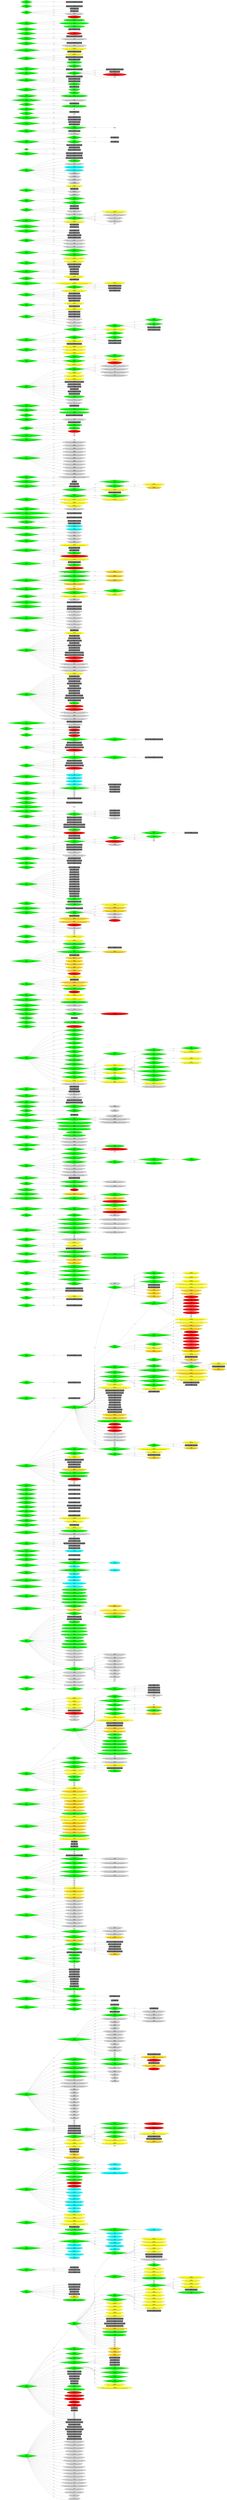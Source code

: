 digraph G {
	graph [bb="0,0,6651.4,77356",
		ordering=out,
		rankdir=LR
	];
	node [label="\N",
		style="filled,rounded"
	];
	1	[fillcolor=green,
		height=1.5972,
		label="ID:1\nDECISION\nDE 1 - USA(AI): Should US Attempt To Liberate The UK",
		pos="814.75,1377.7",
		shape=diamond,
		style="rounded, filled",
		width=9.2986];
	1818	[fillcolor=dimgray,
		height=0.79861,
		label="ID:1818\nUNIT\nDE 1 - USA(AI): Liberate UK Destroyers - Norfolk - 1941(1)",
		pos="2292,2439.7",
		shape=rect,
		width=4.9201];
	1 -> 1818	[label=YES,
		lp="1660.2,2394.3",
		pos="e,2114.6,2463.9 841.27,1430.8 929.46,1607.7 1240.8,2178 1691,2402.7 1818.1,2466.1 1979.7,2472.5 2103.1,2464.6"];
	1819	[fillcolor=dimgray,
		height=0.79861,
		label="ID:1819\nUNIT\nDE 1 - USA(AI): Liberate UK Destroyers - Norfolk - 1941(2) (Intermediate)",
		pos="2292,2265.7",
		shape=rect,
		width=6.0556];
	1 -> 1819	[label=YES,
		lp="1660.2,2222.2",
		pos="e,2073.8,2287.5 848.95,1429.6 951.58,1584.9 1281.6,2046.3 1691,2227.7 1806.3,2278.7 1946.5,2290.1 2062.3,2287.8"];
	1820	[fillcolor=dimgray,
		height=0.79861,
		label="ID:1820\nUNIT\nDE 1 - USA(AI): Liberate UK HQ - Providence - 1940",
		pos="2292,2189.7",
		shape=rect,
		width=4.4097];
	1 -> 1820	[label=YES,
		lp="1660.2,2147.5",
		pos="e,2132.8,2207 853.05,1428.9 962.26,1574.1 1298.5,1988.7 1691,2151.7 1827.8,2208.5 1997.4,2214 2121.3,2207.6"];
	1821	[fillcolor=dimgray,
		height=0.79861,
		label="ID:1821\nUNIT\nDE 1 - USA(AI): Liberate UK Reinforcements - Boston - 1941(2)",
		pos="2292,2113.7",
		shape=rect,
		width=5.2431];
	1 -> 1821	[label=YES,
		lp="1660.2,2072.8",
		pos="e,2103,2130.2 858,1428.2 974.23,1563 1315.2,1930.7 1691,2075.7 1818.1,2124.7 1971.6,2133.6 2091.5,2130.6"];
	1822	[fillcolor=dimgray,
		height=0.79861,
		label="ID:1822\nUNIT\nDE 1 - USA(AI): Liberate UK Reinforcements - Boston - 1941(2) (Intermediate)",
		pos="2292,2037.7",
		shape=rect,
		width=6.3785];
	1 -> 1822	[label=YES,
		lp="1660.2,1998",
		pos="e,2062.2,2052.3 863.68,1427.1 987.07,1550.7 1331.2,1872.2 1691,1999.7 1804.9,2040 1938.5,2051.6 2050.7,2052.3"];
	1823	[fillcolor=dimgray,
		height=0.79861,
		label="ID:1823\nUNIT\nDE 1 - USA(AI): Liberate UK Reinforcements - Norfolk - 1942(1)",
		pos="2292,1961.7",
		shape=rect,
		width=5.3056];
	1 -> 1823	[label=YES,
		lp="1660.2,1924.2",
		pos="e,2100.8,1973.6 870.14,1425.7 1000.6,1537.5 1346.3,1814.2 1691,1924.7 1819.3,1965.8 1970.8,1974.8 2089.4,1973.7"];
	1824	[fillcolor=dimgray,
		height=0.79861,
		label="ID:1824\nUNIT\nDE 1 - USA(AI): Liberate UK Reinforcements - Norfolk - 1942(1)",
		pos="2292,1787.7",
		shape=rect,
		width=5.3056];
	1 -> 1824	[label=YES,
		lp="1660.2,1751.9",
		pos="e,2100.8,1791.9 894.38,1421.9 1044,1503.7 1382.3,1676.5 1691,1749.7 1821.4,1780.5 1971.8,1790 2089.5,1791.8"];
	1825	[fillcolor=dimgray,
		height=0.79861,
		label="ID:1825\nUNIT\nDE 1 - USA(AI): Liberate UK Support - New York - 1942",
		pos="2292,1711.7",
		shape=rect,
		width=4.6597];
	1 -> 1825	[label=YES,
		lp="1660.2,1678",
		pos="e,2124,1713.2 910.28,1419.1 1068.4,1486.2 1398,1617 1691,1674.7 1830.9,1702.2 1992.3,1710.9 2112.5,1713"];
	1826	[fillcolor=dimgray,
		height=0.79861,
		label="ID:1826\nUNIT\nDE 1 - USA(AI): Liberate UK Support - New York - 1942 (Novice)",
		pos="2292,2515.7",
		shape=rect,
		width=5.3785];
	1 -> 1826	[label=YES,
		lp="1660.2,2468",
		pos="e,2097.9,2542 838.66,1431.3 921.16,1616.9 1223.1,2233.5 1691,2477.7 1811.7,2540.6 1965.1,2549.3 2086.7,2542.7"];
	3277	[height=1.1294,
		label="ID:3277\nAI\nDE 1 - UK Guard - Homeland (Axis Invasion - Carlisle/Newcastle)",
		pos="2292,1624.7",
		width=7.5621];
	1 -> 3277	[label=YES,
		lp="1660.2,1580.2",
		pos="e,2033.5,1611.6 945.51,1413.1 1115.4,1458 1423.2,1534.6 1691,1575.7 1798.8,1592.2 1918.4,1603.4 2022.2,1610.8"];
	3278	[height=1.1294,
		label="ID:3278\nAI\nDE 1 - UK Guard - Homeland (Axis Invasion - Glasgow/Edinburgh)",
		pos="2292,1525.7",
		width=7.6947];
	1 -> 3278	[label=YES,
		lp="1660.2,1482.6",
		pos="e,2044.2,1507.2 1012.4,1401.7 1189.7,1422.9 1457.6,1453.9 1691,1476.7 1803,1487.6 1927,1498 2033,1506.4"];
	3279	[height=1.1294,
		label="ID:3279\nAI\nDE 1 - UK Guard - Homeland (Axis Invasion - Liverpool/Manchester)",
		pos="2292,1426.7",
		width=7.9304];
	1 -> 3279	[label=YES,
		lp="1660.2,1414.1",
		pos="e,2013.3,1417.4 1097.6,1387 1357.1,1395.6 1740.4,1408.4 2002.1,1417.1"];
	3280	[height=1.1294,
		label="ID:3280\nAI\nDE 1 - UK Guard - Homeland (Axis Invasion - Near London)",
		pos="2292,1228.7",
		width=6.9729];
	1 -> 3280	[label=YES,
		lp="1660.2,1288.2",
		pos="e,2062.9,1245.5 1011.5,1353.5 1188.8,1332 1457.2,1300.6 1691,1277.7 1809.7,1266 1941.7,1255 2051.7,1246.4"];
	3281	[height=1.1294,
		label="ID:3281\nAI\nDE 1 - UK Guard - Homeland (Axis Invasion - Near Oxford)",
		pos="2292,1129.7",
		width=6.9139];
	1 -> 3281	[label=YES,
		lp="1660.2,1190.6",
		pos="e,2052.8,1141.3 945.13,1342.2 1115,1297 1423,1219.9 1691,1178.7 1805.5,1161.1 1933.3,1149.5 2041.4,1142.1"];
	3454	[height=1.1294,
		label="ID:3454\nAI\nDE 1 - UK Build Up Fleet - Liberate UK Amphibious Support - Cardiff",
		pos="2292,1030.7",
		width=8.0335];
	1 -> 3454	[label=YES,
		lp="1660.2,1093.1",
		pos="e,2008.9,1039.3 911.35,1336.4 1070,1269.8 1399.1,1140.3 1691,1079.7 1789.8,1059.1 1899.4,1047.1 1997.6,1040.1"];
	3455	[height=1.1294,
		label="ID:3455\nAI\nDE 1 - UK Build Up Fleet - Liberate UK Amphibious Support - Ft. William",
		pos="2292,1327.7",
		width=8.5049];
	1 -> 3455	[label=YES,
		lp="1660.2,1357.2",
		pos="e,1994.6,1337.7 1096.7,1368.1 1350.1,1359.5 1722.1,1346.9 1983.5,1338.1"];
	3456	[height=1.1294,
		label="ID:3456\nAI\nDE 1 - UK Build Up Fleet - Liberate UK Patrol - Cardiff",
		pos="2292,931.66",
		width=6.4425];
	1 -> 3456	[label=YES,
		lp="1660.2,995.56",
		pos="e,2059.6,932.06 890.61,1332.9 1037.9,1247.3 1378.3,1061.7 1691,980.66 1806.3,950.77 1937.8,937.78 2048.3,932.57"];
	3457	[height=1.1294,
		label="ID:3457\nAI\nDE 1 - USA Build Up Fleet - Liberate UK Amphibious Support - Cardiff",
		pos="2292,832.66",
		width=8.1661];
	1 -> 3457	[label=YES,
		lp="1660.2,898.07",
		pos="e,1997.8,831.28 876.68,1330.4 1013.3,1227.5 1358.4,984.01 1691,881.66 1784.7,852.83 1890.3,838.55 1986.4,832.02"];
	3458	[height=1.1294,
		label="ID:3458\nAI\nDE 1 - USA Build Up Fleet - Liberate UK Amphibious Support - Ft. William",
		pos="2292,733.66",
		width=8.6375];
	1 -> 3458	[label=YES,
		lp="1660.2,800.63",
		pos="e,1983.3,728.56 866.13,1329 992.46,1210.4 1338,907.25 1691,782.66 1779.3,751.49 1879.3,736.14 1972,729.35"];
	3459	[height=1.1294,
		label="ID:3459\nAI\nDE 1 - USA Build Up Fleet - Liberate UK Transport Support - Glasgow",
		pos="2292,634.66",
		width=8.0483];
	1 -> 3459	[label=YES,
		lp="1660.2,703.23",
		pos="e,2011.9,623.88 858.63,1327.3 975.8,1193.8 1317.6,831.04 1691,683.66 1787.6,645.52 1899.7,629.61 2000.6,624.42"];
	3460	[height=1.1294,
		label="ID:3460\nAI\nDE 1 - USA Build Up Fleet - Liberate UK Transport Support - Inverness",
		pos="2292,535.66",
		width=8.1219];
	1 -> 3460	[label=YES,
		lp="1660.2,605.87",
		pos="e,2018.4,521.08 852.29,1326.4 960.44,1179.3 1296.1,755.73 1691,584.66 1788.8,542.27 1904,525.88 2007.1,521.51"];
	3539	[height=1.1294,
		label="ID:3539\nAI\nDE 1 - USA Build Up Amphibious - Washington D.C. -> Cardiff (Liberate UK)",
		pos="2292,436.66",
		width=8.9027];
	1 -> 3539	[label=YES,
		lp="1660.2,508.54",
		pos="e,1999.9,419.65 847.16,1325.5 946.82,1165.6 1274,681.04 1691,485.66 1782.2,442.91 1889.9,425.41 1988.6,420.2"];
	3540	[height=1.1294,
		label="ID:3540\nAI\nDE 1 - USA Build Up Amphibious - Washington D.C. -> Ft. William (Liberate UK)",
		pos="2292,337.66",
		width=9.3741];
	1 -> 3540	[label=YES,
		lp="1660.2,411.25",
		pos="e,1994.8,318.07 842.91,1324.8 934.53,1152.6 1251.3,606.93 1691,386.66 1780,342.09 1885.7,323.9 1983.5,318.62"];
	3545	[height=1.1294,
		label="ID:3545\nAI\n[FW] DE 1 - USA Build Up Amphibious - Washington D.C. -> Saint John(Liberate UK)",
		pos="2292,238.66",
		width=9.8455];
	1 -> 3545	[label=YES,
		lp="1660.2,313.98",
		pos="e,1992,216.7 839.26,1324.1 923.19,1140.4 1227.9,533.38 1691,287.66 1778.5,241.25 1883.3,222.48 1980.8,217.25"];
	3620	[height=1.1294,
		label="ID:3620\nAI\nDE 1 - USA Build Up Transport - US -> Glasgow (Liberate UK)",
		pos="2292,2352.7",
		width=7.2822];
	1 -> 3620	[label=YES,
		lp="1660.2,2296.7",
		pos="e,2059.7,2371.8 845.75,1430.3 942.77,1594.7 1266.5,2099.9 1691,2303.7 1800.8,2356.3 1934.9,2371.2 2048.4,2371.8"];
	3621	[height=1.1294,
		label="ID:3621\nAI\nDE 1 - USA Build Up Transport - US -> Inverness (Liberate UK)",
		pos="2292,139.66",
		width=7.3559];
	1 -> 3621	[label=YES,
		lp="1660.2,216.74",
		pos="e,2078.6,115.28 836.15,1323.5 912.77,1128.6 1204.1,460.26 1691,188.66 1804.2,125.52 1948.5,112.05 2067.2,114.95"];
	3702	[height=1.1294,
		label="ID:3702\nAI\nDE 1 - USA (1942 - ) (Liberate UK)",
		pos="2292,40.659",
		width=4.2328];
	1 -> 3702	[label=YES,
		lp="1660.2,119.52",
		pos="e,2159.1,20.329 833.38,1323.1 902.92,1117.6 1179.8,387.63 1691,89.659 1830.3,8.4772 2019.6,7.3378 2148,19.256"];
	3703	[height=1.1294,
		label="ID:3703\nAI\nDE 1 - USA (1941/07 - ) (Liberate UK)",
		pos="2292,1874.7",
		width=4.5716];
	1 -> 3703	[label=YES,
		lp="1660.2,1826.5",
		pos="e,2127.8,1878.4 882.79,1423.8 1024.5,1518.5 1368,1733.7 1691,1825.7 1830.5,1865.4 1995.1,1876.4 2116.6,1878.2"];
	100	[fillcolor=green,
		height=1.5972,
		label="ID:100\nDECISION\nDE 100 - UK: Support the Free French?",
		pos="2292,5683.7",
		shape=diamond,
		style="rounded, filled",
		width=6.5278];
	118	[fillcolor=green,
		height=1.5972,
		label="ID:118\nDECISION\nDE 118 - UK: Launch Operation Catapult against the Vichy Fleet?",
		pos="3464,7122.7",
		shape=diamond,
		style="rounded, filled",
		width=10.528];
	100 -> 118	[label=YES,
		lp="2923.8,6550.7",
		pos="e,3413,7072.5 2326.3,5733 2416.1,5865.2 2672.4,6236.5 2911,6525.7 3081.3,6732.1 3302,6960.1 3405.2,7064.6"];
	119	[fillcolor=green,
		height=1.5972,
		label="ID:119\nDECISION\nDE 119 - UK: Launch Operation Menace to Attack Dakar?",
		pos="3464,6352.7",
		shape=diamond,
		style="rounded, filled",
		width=9.4028];
	100 -> 119	[label=YES,
		lp="2923.8,6224.4",
		pos="e,3275.4,6326.7 2335.6,5730.7 2433.9,5836.3 2688.6,6093.2 2954.5,6226.7 3051,6275.1 3167.3,6305.7 3264.3,6324.6"];
	132	[fillcolor=green,
		height=1.5972,
		label="ID:132\nDECISION\n[FW] DE 132 - USA: Recognize Vichy France?",
		pos="3464,6160.7",
		shape=diamond,
		style="rounded, filled",
		width=7.6944];
	100 -> 132	[label=YES,
		lp="2923.8,6095.7",
		pos="e,3229.7,6151.3 2346.3,5728.1 2453.6,5815 2706.8,6006.3 2954.5,6094.7 3037.8,6124.3 3132.9,6140.9 3218.2,6150.1"];
	604	[fillcolor=green,
		height=1.5972,
		label="ID:604\nDECISION\nDE 604 - Germany: Raise The French Battleship Strasbourg? (50%)",
		pos="3464,7354.7",
		shape=diamond,
		style="rounded, filled",
		width=10.799];
	100 -> 604	[label=NO,
		lp="2923.8,7281.2",
		pos="e,3091.2,7351.8 2324.3,5733.5 2427.5,5900.3 2757.6,6457.9 2893,6968.7 2930.1,7108.7 2838.6,7201.8 2954.5,7288.7 2991.8,7316.6 3035,\
7335.8 3080.3,7348.8"];
	1456	[fillcolor=yellow,
		height=1.1294,
		label="ID:1456\nMOBILIZATION\nDE 100 - UK Recognizes Vichy France (USA->Axis)",
		pos="3464,6044.7",
		shape=oval,
		width=6.0742];
	100 -> 1456	[label=NO,
		lp="2923.8,5998.6",
		pos="e,3246.3,6040.2 2360,5724.9 2476.1,5794.1 2724.6,5932.4 2954.5,5995.7 3044.4,6020.4 3146.2,6033.1 3235,6039.4"];
	1457	[fillcolor=yellow,
		height=1.1294,
		label="ID:1457\nMOBILIZATION\nDE 100 - UK Supports the Free French (Algeria->Axis)",
		pos="3464,7238.7",
		shape=oval,
		width=6.3247];
	100 -> 1457	[label=YES,
		lp="2923.8,7177.5",
		pos="e,3297.7,7266.8 2320.6,5734.7 2411.9,5905.3 2709.5,6473.1 2893,6968.7 2928.3,7063.9 2876.7,7123.4 2954.5,7188.7 3044.9,7264.5 3178.7,\
7275 3286.3,7267.6"];
	1458	[fillcolor=yellow,
		height=1.1294,
		label="ID:1458\nMOBILIZATION\nDE 100 - UK Supports the Free French (Syria->Axis)",
		pos="3464,5945.7",
		shape=oval,
		width=6.089];
	100 -> 1458	[label=YES,
		lp="2923.8,5901.1",
		pos="e,3251.2,5935.5 2382.8,5719.4 2508.5,5767.9 2745.1,5853.4 2954.5,5896.7 3047,5915.8 3150.4,5927.5 3239.8,5934.6"];
	1459	[fillcolor=yellow,
		height=1.1294,
		label="ID:1459\nMOBILIZATION\nDE 100 - UK Supports the Free French (Tunisia->Axis)",
		pos="3464,5846.7",
		shape=oval,
		width=6.3247];
	100 -> 1459	[label=YES,
		lp="2923.8,5801",
		pos="e,3255.1,5830.2 2424.3,5709.3 2557.5,5734.5 2769.7,5772.9 2954.5,5797.7 3049,5810.3 3153.8,5821 3243.6,5829.1"];
	1460	[fillcolor=yellow,
		height=1.1294,
		label="ID:1460\nMOBILIZATION\nDE 100 - UK Supports the Free French (Vichy France->Axis)",
		pos="3464,6468.7",
		shape=oval,
		width=6.9581];
	100 -> 1460	[label=YES,
		lp="2923.8,6414.6",
		pos="e,3224.2,6480.7 2320.4,5734.5 2398.3,5873 2635.8,6257.6 2954.5,6418.7 3033,6458.3 3127,6474.8 3212.7,6480"];
	1827	[fillcolor=dimgray,
		height=0.79861,
		label="ID:1827\nUNIT\nDE 100 - Germany Captures The Vichy French Battleship Bretagne (75%)",
		pos="3464,5759.7",
		shape=rect,
		width=5.8681];
	100 -> 1827	[label=NO,
		lp="2923.8,5733.3",
		pos="e,3252.4,5746 2479.4,5695.8 2686.4,5709.2 3020.6,5730.9 3241,5745.2"];
	1828	[fillcolor=dimgray,
		height=0.79861,
		label="ID:1828\nUNIT\nDE 100 - Germany Restores The Battleship Jean Bart To Service (75%)",
		pos="3464,5683.7",
		shape=rect,
		width=5.6701];
	100 -> 1828	[label=NO,
		lp="2923.8,5691.9",
		pos="e,3259.5,5683.7 2529.1,5683.7 2739.4,5683.7 3044.5,5683.7 3248.1,5683.7"];
	1829	[fillcolor=dimgray,
		height=0.79861,
		label="ID:1829\nUNIT\nDE 100 - UK: The Large Destroyer Triomphant Serves As A Light Cruiser In The UK (50%)",
		pos="3464,5607.7",
		shape=rect,
		width=7.2743];
	100 -> 1829	[label=YES,
		lp="2923.8,5651.6",
		pos="e,3201.7,5624.6 2479.4,5671.6 2671.1,5659.1 2971.9,5639.6 3190.4,5625.4"];
	1830	[fillcolor=dimgray,
		height=0.79861,
		label="ID:1830\nUNIT\nDE 100 - UK: Vichy French Battleship Lorraine - Alexandria-Port - 1943/05",
		pos="3464,5531.7",
		shape=rect,
		width=6.0139];
	100 -> 1830	[label=YES,
		lp="2923.8,5582.5",
		pos="e,3247.3,5543.2 2422.4,5657.6 2555.3,5631.7 2768.6,5592.6 2954.5,5569.7 3046.3,5558.3 3148,5549.9 3236.1,5543.9"];
	2115	[fillcolor=gold,
		height=1.1294,
		label="ID:2115\nTERRITORY\nDE 100 - Free French Forces Liberate St Pierre Et Miquelon Near Newfoundland",
		pos="3464,5345.7",
		shape=oval,
		width=9.0647];
	100 -> 2115	[label=YES,
		lp="2923.8,5413.2",
		pos="e,3156.4,5359.4 2364.2,5643.5 2482.6,5578.9 2729.2,5453.1 2954.5,5394.7 3015.4,5378.9 3081.5,5368.1 3145.4,5360.7"];
	2339	[fillcolor=lime,
		height=1.1294,
		label="ID:2339\nMORALE\nDE 100 - UK(AI): The British Decision To Recognize Vichy France Lowers Morale",
		pos="3464,5246.7",
		shape=oval,
		width=9.3151];
	100 -> 2339	[label=NO,
		lp="2923.8,5317.3",
		pos="e,3138.6,5256.7 2348.2,5639.8 2456.9,5556.1 2709.4,5375.1 2954.5,5295.7 3009.2,5277.9 3068.8,5266.1 3127.3,5258.2"];
	2340	[fillcolor=lime,
		height=1.1294,
		label="ID:2340\nMORALE\nDE 100 - UK(AI): The British Decision To Support De Gaulle Boosts Morale",
		pos="3464,5444.7",
		shape=oval,
		width=8.6375];
	100 -> 2340	[label=YES,
		lp="2923.8,5509.1",
		pos="e,3182.9,5462.4 2390,5649.7 2517.7,5606.4 2750.1,5532.5 2954.5,5493.7 3024.3,5480.4 3100.2,5470.6 3171.5,5463.5"];
	2593	[height=0.5,
		pos="3464,6545.7",
		width=0.8151];
	100 -> 2593	[label=YES,
		lp="2923.8,6513.4",
		pos="e,3435.9,6551.6 2315.2,5735.9 2383.8,5889.5 2608.2,6339.7 2954.5,6518.7 3112.5,6600.3 3336.3,6570.3 3424.8,6553.7"];
	2591	[height=0.5,
		pos="3464,5169.7",
		width=0.8151];
	100 -> 2591	[label=YES,
		lp="2923.8,5220.8",
		pos="e,3434.9,5165.7 2336.7,5636.6 2435.2,5534.1 2687,5292.4 2954.5,5196.7 3120.4,5137.3 3336.3,5154 3423.7,5164.3"];
	2592	[height=0.5,
		pos="3464,5115.7",
		width=0.8151];
	100 -> 2592	[label=YES,
		lp="2923.8,5168.6",
		pos="e,3435,5111.3 2331.9,5635.6 2425.3,5524.5 2675.4,5250.7 2954.5,5142.7 3119,5079 3336.1,5098.2 3423.8,5109.7"];
	2594	[height=0.5,
		pos="3464,5061.7",
		width=0.8151];
	100 -> 2594	[label=YES,
		lp="2923.8,5116.4",
		pos="e,3435.4,5056.9 2327.8,5634.9 2416.2,5515.5 2663.4,5209.3 2954.5,5088.7 3117.9,5021 3336.4,5042.6 3424.2,5055.3"];
	2595	[height=0.5,
		pos="3464,5007.7",
		width=0.8151];
	100 -> 2595	[label=YES,
		lp="2923.8,5053.2",
		pos="e,3435.6,5002.6 2324.4,5633.8 2408.2,5506.1 2651.4,5167.6 2954.5,5034.7 3116.7,4963.5 3336.3,4987.2 3424.3,5000.8"];
	2596	[height=0.5,
		pos="3464,4953.7",
		width=0.8151];
	100 -> 2596	[label=YES,
		lp="2923.8,4999.8",
		pos="e,3435.5,4948.5 2321,5632.8 2399.6,5496.2 2636.9,5122.2 2954.5,4980.7 3116.2,4908.6 3336.2,4932.8 3424.2,4946.7"];
	101	[fillcolor=green,
		height=1.5972,
		label="ID:101\nDECISION\nDE 101 - UK: Destroyers For Bases?",
		pos="814.75,7378.7",
		shape=diamond,
		style="rounded, filled",
		width=6.0903];
	1831	[fillcolor=dimgray,
		height=0.79861,
		label="ID:1831\nUNIT\nDE 101 - Canada: Destroyer - Halifax-Port - 1941/09",
		pos="2292,7541.7",
		shape=rect,
		width=4.2639];
	101 -> 1831	[label=YES,
		lp="1660.2,7509.4",
		pos="e,2138.1,7535.3 949.92,7401.2 1121.3,7429.2 1427.4,7476.5 1691,7503.7 1838.1,7518.8 2006.2,7528.8 2127,7534.8"];
	1832	[fillcolor=dimgray,
		height=0.79861,
		label="ID:1832\nUNIT\nDE 101 - Canada: Destroyer - St. John's - 1943/03",
		pos="2292,7465.7",
		shape=rect,
		width=4.0451];
	101 -> 1832	[label=YES,
		lp="1660.2,7436.9",
		pos="e,2146,7457.1 995.54,7389.3 1287.3,7406.5 1858.9,7440.2 2134.7,7456.4"];
	1833	[fillcolor=dimgray,
		height=0.79861,
		label="ID:1833\nUNIT\nDE 101 - UK: Destroyer - Liverpool - 1940/12",
		pos="2292,7291.7",
		shape=rect,
		width=3.7743];
	101 -> 1833	[label=YES,
		lp="1660.2,7336.9",
		pos="e,2155.7,7299.6 995.54,7368.1 1290.8,7350.6 1872.6,7316.3 2144.5,7300.3"];
	1834	[fillcolor=dimgray,
		height=0.79861,
		label="ID:1834\nUNIT\nDE 101 - UK: Destroyer - Rosyth - 1941",
		pos="2292,7215.7",
		shape=rect,
		width=3.3264];
	101 -> 1834	[label=YES,
		lp="1660.2,7264.4",
		pos="e,2171.8,7220.4 949.92,7356.2 1121.3,7328.2 1427.4,7280.8 1691,7253.7 1852.3,7237.1 2038.9,7226.6 2160.6,7221"];
	1835	[fillcolor=dimgray,
		height=0.79861,
		label="ID:1835\nUNIT\nDE 101 - UK: Destroyer - Scapa Flow - 1940/10",
		pos="2292,7139.7",
		shape=rect,
		width=3.9201];
	101 -> 1835	[label=YES,
		lp="1660.2,7189.5",
		pos="e,2150.6,7142.1 921.14,7348.6 1084.5,7303.3 1409.4,7218.6 1691,7177.7 1842.6,7155.6 2017.6,7146.3 2139.4,7142.5"];
	2116	[fillcolor=gold,
		height=1.1294,
		label="ID:2116\nTERRITORY\nDE 101 - Destroyers for Bases",
		pos="2292,7378.7",
		shape=oval,
		width=3.5994];
	101 -> 2116	[label=YES,
		lp="1660.2,7386.9",
		pos="e,2162.1,7378.7 1035.8,7378.7 1343.5,7378.7 1893.4,7378.7 2150.8,7378.7"];
	2341	[fillcolor=lime,
		height=1.1294,
		label="ID:2341\nMORALE\nDE 101 - UK: Morale Is Boosted By The Destroyers For Bases Agreement",
		pos="2292,7628.7",
		shape=oval,
		width=8.3576];
	101 -> 2341	[label=YES,
		lp="1660.2,7584.2",
		pos="e,2010.3,7614.1 922.24,7408.4 1086.1,7452.9 1410.4,7536.2 1691,7579.7 1790.8,7595.1 1900.8,7605.9 1999,7613.3"];
	102	[fillcolor=green,
		height=1.5972,
		label="ID:102\nDECISION\nDE 102 - UK: Deploy 7th Armoured In Egypt Or The UK?",
		pos="814.75,7791.7",
		shape=diamond,
		style="rounded, filled",
		width=9.4236];
	1836	[fillcolor=dimgray,
		height=0.79861,
		label="ID:1836\nUNIT\nDE 102 - UK(AI): HQ - Mersa Matruh",
		pos="2292,7867.7",
		shape=rect,
		width=3.2014];
	102 -> 1836	[label=YES,
		lp="1660.2,7843.6",
		pos="e,2176.6,7861.8 1077.4,7805.1 1397.2,7821.6 1925.4,7848.8 2165.4,7861.2"];
	1837	[fillcolor=dimgray,
		height=0.79861,
		label="ID:1837\nUNIT\nDE 102 - UK: 7th Armoured Division - Alexandria",
		pos="2292,7791.7",
		shape=rect,
		width=4.0972];
	102 -> 1837	[label=YES,
		lp="1660.2,7799.9",
		pos="e,2144.3,7791.7 1157,7791.7 1464.1,7791.7 1901.6,7791.7 2133.1,7791.7"];
	1838	[fillcolor=dimgray,
		height=0.79861,
		label="ID:1838\nUNIT\nDE 102 - UK: 7th Armoured Division - Manchester",
		pos="2292,7715.7",
		shape=rect,
		width=4.1597];
	102 -> 1838	[label=NO,
		lp="1660.2,7756.2",
		pos="e,2142,7723.3 1077.4,7778.2 1382.6,7762.5 1877.7,7736.9 2130.9,7723.9"];
	103	[fillcolor=green,
		height=1.5972,
		label="ID:103\nDECISION\nDE 103 - UK: Shift Convoy Routes From The Mediterranean and North America?",
		pos="814.75,8268.7",
		shape=diamond,
		style="rounded, filled",
		width=12.965];
	161	[fillcolor=green,
		height=1.5972,
		label="ID:161\nDECISION\nDE 161 - UK: Dummy Event for The Mediterranean Convoy If Malta or Gibraltar fall (33%)",
		pos="2292,8500.7",
		shape=diamond,
		style="rounded, filled",
		width=14.653];
	103 -> 161	[label=NO,
		lp="1660.2,8439.3",
		pos="e,2005.8,8473.9 987.38,8305.3 1163.4,8341.9 1445.3,8397.9 1691,8434.7 1789.5,8449.4 1897.7,8462.3 1994.6,8472.7"];
	164	[fillcolor=green,
		height=1.5972,
		label="ID:164\nDECISION\nDE 164 - UK: Dummy Event for Convoys to Glasgow instead of Liverpool (Continuous)",
		pos="2292,8268.7",
		shape=diamond,
		style="rounded, filled",
		width=14.007];
	103 -> 164	[label=YES,
		lp="1660.2,8276.9",
		pos="e,1783.5,8268.7 1285.6,8268.7 1440.5,8268.7 1613.7,8268.7 1772.1,8268.7"];
	2772	[fillcolor=aqua,
		height=1.1294,
		label="ID:2772\nCONVOY\nDE 103 - Canadian Supply Convoys To The UK",
		pos="2292,8152.7",
		shape=oval,
		width=5.485];
	103 -> 2772	[label=YES,
		lp="1660.2,8210.2",
		pos="e,2106.8,8167.1 1102.4,8246.1 1395,8223.1 1841.4,8188 2095.6,8168"];
	2773	[fillcolor=aqua,
		height=1.1294,
		label="ID:2773\nCONVOY\nDE 103 - Mediterranean/Far East Convoys To The UK",
		pos="2292,8053.7",
		shape=oval,
		width=6.1774];
	103 -> 2773	[label=YES,
		lp="1660.2,8114.2",
		pos="e,2078.7,8065.5 983.09,8231.4 1158.6,8193.7 1442.9,8136.2 1691,8102.7 1815,8085.9 1954.3,8074.1 2067.5,8066.3"];
	2774	[fillcolor=aqua,
		height=1.1294,
		label="ID:2774\nCONVOY\nDE 103 - Middle East Convoys To The UK",
		pos="2292,8384.7",
		shape=oval,
		width=4.9694];
	103 -> 2774	[label=YES,
		lp="1660.2,8343.6",
		pos="e,2122.3,8371.4 1102.4,8291.2 1401,8314.7 1859.5,8350.7 2110.9,8370.5"];
	2775	[fillcolor=aqua,
		height=1.1294,
		label="ID:2775\nCONVOY\nDE 103 - South American and Caribbean Convoys To The UK",
		pos="2292,8616.7",
		shape=oval,
		width=7.0171];
	103 -> 2775	[label=YES,
		lp="1660.2,8569.7",
		pos="e,2042.7,8609.6 920.18,8313.6 1082,8381 1404.4,8506.9 1691,8566.7 1801.3,8589.7 1925.1,8602.2 2031.5,8608.9"];
	2776	[fillcolor=aqua,
		height=1.1294,
		label="ID:2776\nCONVOY\nDE 103 - US Lend Lease To The UK",
		pos="2292,7954.7",
		shape=oval,
		width=4.2917];
	103 -> 2776	[label=YES,
		lp="1660.2,8016.6",
		pos="e,2137.8,7958.2 931.28,8225 1096.9,8164.5 1412.6,8056.6 1691,8003.7 1836.7,7976 2005.3,7963.9 2126.6,7958.7"];
	104	[fillcolor=green,
		height=1.5972,
		label="ID:104\nDECISION\nDE 104 - UK: Support A Pro-Allied Coup In Yugoslavia?",
		pos="814.75,8938.7",
		shape=diamond,
		style="rounded, filled",
		width=9.1528];
	1461	[fillcolor=yellow,
		height=1.1294,
		label="ID:1461\nMOBILIZATION\nDE 104 - Pro-Allied Coup In Yugoslavia (Yugoslavia->Allies)(1) (33%)",
		pos="2292,9186.7",
		shape=oval,
		width=8.0483];
	104 -> 1461	[label=YES,
		lp="1660.2,9142.2",
		pos="e,2019.4,9172.7 944.4,8974 1114.1,9019.1 1422.6,9096.4 1691,9137.7 1793.9,9153.5 1907.6,9164.4 2008.1,9171.9"];
	1462	[fillcolor=yellow,
		height=1.1294,
		label="ID:1462\nMOBILIZATION\nDE 104 - Pro-Allied Coup In Yugoslavia (Yugoslavia->Allies)(2) (33%)",
		pos="2292,9087.7",
		shape=oval,
		width=8.0483];
	104 -> 1462	[label=YES,
		lp="1660.2,9044.6",
		pos="e,2035,9068.6 1009.4,8962.6 1186.6,8984.1 1456.2,9015.7 1691,9038.7 1799.8,9049.3 1919.8,9059.4 2023.7,9067.7"];
	1463	[fillcolor=yellow,
		height=1.1294,
		label="ID:1463\nMOBILIZATION\nDE 104 - Pro-Allied Coup In Yugoslavia (Yugoslavia->Allies)(3) (33%)",
		pos="2292,8988.7",
		shape=oval,
		width=8.0483];
	104 -> 1463	[label=YES,
		lp="1660.2,8975.6",
		pos="e,2009.7,8979.1 1093.2,8948.1 1351.6,8956.8 1735.4,8969.8 1998.5,8978.7"];
	1464	[fillcolor=yellow,
		height=1.1294,
		label="ID:1464\nMOBILIZATION\nDE 104 - Greece Mobilizes In Response To The Coup In Yugoslavia (Greece->>Allies) (50%)",
		pos="2292,8889.7",
		shape=oval,
		width=10.449];
	104 -> 1464	[label=YES,
		lp="1660.2,8918.7",
		pos="e,1931.8,8901.6 1094.1,8929.4 1327.9,8921.6 1663.9,8910.5 1920.4,8902"];
	1839	[fillcolor=dimgray,
		height=0.79861,
		label="ID:1839\nUNIT\nDE 104 - Yugoslavia: Simovic HQ - Belgrade",
		pos="2292,8802.7",
		shape=rect,
		width=3.7014];
	104 -> 1839	[label=YES,
		lp="1660.2,8850",
		pos="e,2158.3,8808.9 1006.7,8914.2 1183.8,8892.2 1454.9,8860.3 1691,8839.7 1846.6,8826.1 2025.4,8815.7 2147.1,8809.5"];
	2342	[fillcolor=lime,
		height=1.1294,
		label="ID:2342\nMORALE\nDE 104 - Germany: Reaction to Yugoslavia's Pro-Allied Coup",
		pos="2292,8715.7",
		shape=oval,
		width=6.9729];
	104 -> 2342	[label=YES,
		lp="1660.2,8776.3",
		pos="e,2053.8,8728.7 956.64,8905.5 1128.9,8866.1 1429.8,8801.2 1691,8764.7 1806,8748.6 1934.1,8737.2 2042.4,8729.5"];
	105	[fillcolor=green,
		height=1.5972,
		label="ID:105\nDECISION\nDE 105 - UK: Shall We Move Our Capital To Egypt Or Canada?",
		pos="814.75,9978.7",
		shape=diamond,
		style="rounded, filled",
		width=10.299];
	365	[fillcolor=green,
		height=1.5972,
		label="ID:365\nDECISION\nDE 365 - USA: Dummy Event for the US Convoy to the USSR (Continuous) (Capital->Egypt)",
		pos="2292,10757",
		shape=diamond,
		style="rounded, filled",
		width=14.903];
	105 -> 365	[label=YES,
		lp="1660.2,10687",
		pos="e,1879.2,10743 858.56,10030 975.55,10165 1316.9,10534 1691,10691 1746.5,10714 1807.3,10730 1868.2,10741"];
	366	[fillcolor=green,
		height=1.5972,
		label="ID:366\nDECISION\nDE 366 - USA: Dummy Event for the US Convoy to the USSR (Continuous) (Capital->Canada)",
		pos="2292,10525",
		shape=diamond,
		style="rounded, filled",
		width=15.132];
	105 -> 366	[label=NO,
		lp="1660.2,10459",
		pos="e,1916.6,10506 880.84,10026 1020.9,10126 1364.6,10356 1691,10459 1759,10480 1833.2,10495 1905.5,10505"];
	370	[fillcolor=green,
		height=1.5972,
		label="ID:370\nDECISION\nDE 370 - USA: Dummy Event for UK convoy after successful Sealion & USSR surrendered (Continuous)",
		pos="2292,10293",
		shape=diamond,
		style="rounded, filled",
		width=16.632];
	105 -> 370	[label=NO,
		lp="1660.2,10230",
		pos="e,1961.8,10266 932.1,10018 1098.4,10074 1414.5,10173 1691,10227 1774.4,10243 1865.2,10256 1950.3,10265"];
	2343	[fillcolor=lime,
		height=1.1294,
		label="ID:2343\nMORALE\nDE 105 - UK: Liberation of London (Capital->Egypt)",
		pos="2292,10078",
		shape=oval,
		width=6.1037];
	105 -> 2343	[label=NO,
		lp="1660.2,10044",
		pos="e,2084.7,10064 1076.1,9996.1 1359.6,10015 1807.9,10045 2073.3,10063"];
	2344	[fillcolor=lime,
		height=1.1294,
		label="ID:2344\nMORALE\nDE 105 - UK: Liberation of London (Capital->Egypt)",
		pos="2292,9978.7",
		shape=oval,
		width=6.1037];
	105 -> 2344	[label=YES,
		lp="1660.2,9986.9",
		pos="e,2072,9978.7 1188.5,9978.7 1462.9,9978.7 1827.4,9978.7 2060.6,9978.7"];
	2662	[fillcolor=red,
		height=1.1294,
		label="ID:2662\nSURRENDER\nDE 105 - UK Moves Government To Alexandria",
		pos="2292,9780.7",
		shape=oval,
		width=5.5586];
	105 -> 2662	[label=YES,
		lp="1660.2,9840.9",
		pos="e,2099.4,9792 979.66,9946.4 1155,9912.8 1441.7,9861 1691,9829.7 1822.8,9813.1 1971.7,9800.9 2088.2,9792.8"];
	2663	[fillcolor=red,
		height=1.1294,
		label="ID:2663\nSURRENDER\nDE 105 - UK Moves Government To Toronto",
		pos="2292,10409",
		shape=oval,
		width=5.2198];
	105 -> 2663	[label=NO,
		lp="1660.2,10360",
		pos="e,2103.6,10409 895.55,10024 1045.8,10107 1383.1,10281 1691,10359 1822.2,10392 1974.2,10404 2092.3,10408"];
	2777	[fillcolor=aqua,
		height=1.1294,
		label="ID:2777\nCONVOY\nDE 105 - Canadian Supply Convoys To Egypt",
		pos="2292,9879.7",
		shape=oval,
		width=5.264];
	105 -> 2777	[label=YES,
		lp="1660.2,9930",
		pos="e,2110.5,9891.8 1076.1,9961.2 1369.1,9941.5 1838,9910.1 2099.3,9892.5"];
	2778	[fillcolor=aqua,
		height=1.1294,
		label="ID:2778\nCONVOY\nDE 105 - Mediterranean/Far East Convoys To Canada",
		pos="2292,10177",
		shape=oval,
		width=6.1184];
	105 -> 2778	[label=NO,
		lp="1660.2,10133",
		pos="e,2081.9,10164 979.66,10011 1155,10044 1441.7,10096 1691,10128 1816.3,10143 1957,10155 2070.7,10163"];
	2779	[fillcolor=aqua,
		height=1.1294,
		label="ID:2779\nCONVOY\nDE 105 - Middle East Convoys To Canada",
		pos="2292,10641",
		shape=oval,
		width=4.9105];
	105 -> 2779	[label=NO,
		lp="1660.2,10589",
		pos="e,2119.2,10650 865.84,10029 991.53,10151 1335.7,10462 1691,10591 1824.9,10639 1986.3,10650 2107.9,10650"];
	2780	[fillcolor=aqua,
		height=1.1294,
		label="ID:2780\nCONVOY\nDE 105 - Middle East Convoys To Egypt",
		pos="2292,9681.7",
		shape=oval,
		width=4.7484];
	105 -> 2780	[label=YES,
		lp="1660.2,9743.3",
		pos="e,2122.1,9686.7 929.81,9938.6 1095.3,9882.3 1412.6,9781 1691,9730.7 1830.6,9705.4 1990.9,9693.2 2110.6,9687.2"];
	2781	[fillcolor=aqua,
		height=1.1294,
		label="ID:2781\nCONVOY\nDE 105 - South American and Caribbean Convoys To Canada",
		pos="2292,9582.7",
		shape=oval,
		width=6.9581];
	105 -> 2781	[label=NO,
		lp="1660.2,9645.8",
		pos="e,2042.1,9586.5 902.1,9934.4 1056,9857.8 1390,9702 1691,9631.7 1800.7,9606 1924.4,9593.3 2030.9,9587.1"];
	2782	[fillcolor=aqua,
		height=1.1294,
		label="ID:2782\nCONVOY\nDE 105 - South American and Caribbean Convoys To Egypt",
		pos="2292,9483.7",
		shape=oval,
		width=6.7961];
	105 -> 2782	[label=YES,
		lp="1660.2,9548.3",
		pos="e,2047.1,9482.2 884.45,9931.7 1027.2,9836.9 1369.4,9623.9 1691,9532.7 1801.5,9501.3 1927.6,9487.9 2035.7,9482.7"];
	2783	[fillcolor=aqua,
		height=1.1294,
		label="ID:2783\nCONVOY\nDE 105 - US Arctic Convoys To The USSR",
		pos="2292,9384.7",
		shape=oval,
		width=4.9989];
	105 -> 2783	[label=YES,
		lp="1660.2,9450.8",
		pos="e,2114.4,9377.4 872.28,9929.6 1004.6,9818.2 1349.4,9546.6 1691,9433.7 1824.2,9389.6 1982.6,9378.3 2103.2,9377.5"];
	2784	[fillcolor=aqua,
		height=1.1294,
		label="ID:2784\nCONVOY\nDE 105 - US Arctic Convoys To The USSR",
		pos="2292,9285.7",
		shape=oval,
		width=4.9989];
	105 -> 2784	[label=NO,
		lp="1660.2,9353.4",
		pos="e,2117.8,9275.2 862.99,9928.3 985.42,9801.6 1328.8,9470.1 1691,9334.7 1824,9284.9 1984.9,9274.2 2106.5,9275"];
	106	[fillcolor=green,
		height=1.5972,
		label="ID:106\nDECISION\nDE 106 - UK: Impose Economic Sanctions On Iraq?",
		pos="814.75,11221",
		shape=diamond,
		style="rounded, filled",
		width=8.4653];
	624	[fillcolor=green,
		height=1.5972,
		label="ID:624\nDECISION\nDE 624 - Germany: Send Military Aid to the Iraqi Rebels?",
		pos="2292,11535",
		shape=diamond,
		style="rounded, filled",
		width=9.3819];
	106 -> 624	[label=YES,
		lp="1660.2,11472",
		pos="e,2052,11518 924.52,11258 1088.6,11312 1410.2,11414 1691,11469 1804.9,11491 1932.5,11506 2040.6,11516"];
	1465	[fillcolor=yellow,
		height=1.1294,
		label="ID:1465\nMOBILIZATION\nDE 106 - Pro-Axis Coup in Iraq (Iraq->Axis) (75%)",
		pos="2292,11419",
		shape=oval,
		width=5.9417];
	106 -> 1465	[label=YES,
		lp="1660.2,11375",
		pos="e,2087.5,11406 965.39,11250 1139.2,11284 1434.8,11337 1691,11370 1818.3,11386 1961.5,11398 2076.1,11406"];
	1466	[fillcolor=yellow,
		height=1.1294,
		label="ID:1466\nMOBILIZATION\nDE 106 - Syria Reacts To Annexation Of Basra (Syria->Axis) (50%)",
		pos="2292,11122",
		shape=oval,
		width=7.6947];
	106 -> 1466	[label=YES,
		lp="1660.2,11172",
		pos="e,2039.1,11139 1041.4,11206 1307,11188 1747.2,11158 2027.9,11139"];
	1467	[fillcolor=yellow,
		height=1.1294,
		label="ID:1467\nMOBILIZATION\nDE 106 - Pro-Axis Coup in Iraq (Iraq->Axis) (75%)",
		pos="2292,10948",
		shape=oval,
		width=5.9417];
	106 -> 1467	[label=NO,
		lp="1660.2,11009",
		pos="e,2082.4,10956 930.51,11185 1096.5,11134 1414.1,11043 1691,10997 1815.9,10976 1957.1,10964 2071.1,10957"];
	1840	[fillcolor=dimgray,
		height=0.79861,
		label="ID:1840\nUNIT\nDE 106 - UK(AI): HQ/Corps - Basra - 1941",
		pos="2292,11035",
		shape=rect,
		width=3.5764];
	106 -> 1840	[label=YES,
		lp="1660.2,11083",
		pos="e,2162.8,11039 962.95,11191 1136.3,11156 1433.4,11101 1691,11072 1848.2,11053 2029.7,11044 2151.5,11039"];
	1841	[fillcolor=dimgray,
		height=0.79861,
		label="ID:1841\nUNIT\nDE 106 - UK: XIII Indian Corps - Basra",
		pos="2292,10861",
		shape=rect,
		width=3.2951];
	106 -> 1841	[label=YES,
		lp="1660.2,10911",
		pos="e,2172.9,10858 901.75,11179 1055.8,11107 1390.9,10961 1691,10898 1850.7,10864 2039.2,10858 2161.7,10858"];
	2117	[fillcolor=gold,
		height=1.1294,
		label="ID:2117\nTERRITORY\nDE 106 - UK Annexes Basra Port",
		pos="2292,11221",
		shape=oval,
		width=3.9382];
	106 -> 2117	[label=YES,
		lp="1660.2,11229",
		pos="e,2149.8,11221 1121.9,11221 1432.2,11221 1899.7,11221 2138.6,11221"];
	2118	[fillcolor=gold,
		height=1.1294,
		label="ID:2118\nTERRITORY\nDE 106 - UK Returns Basra to Iraq following the Iraqi Surrender",
		pos="2292,11320",
		shape=oval,
		width=7.3117];
	106 -> 2118	[label=YES,
		lp="1660.2,11286",
		pos="e,2049.7,11303 1041.4,11236 1310.3,11254 1758.4,11284 2038.6,11303"];
	2720	[height=1.1294,
		label="ID:2720\nSUPPLY\nDE 106 - Baghdad Supply Reduction",
		pos="2292,11651",
		width=4.3065];
	106 -> 2720	[label=YES,
		lp="1660.2,11602",
		pos="e,2136.8,11652 892.06,11264 1040.5,11346 1380.7,11523 1691,11601 1834.9,11637 2003.7,11648 2125.5,11651"];
	107	[fillcolor=green,
		height=1.5972,
		label="ID:107\nDECISION\nDE 107 - UK: Rush Australian And New Zealand Reinforcements To Egypt?",
		pos="814.75,11852",
		shape=diamond,
		style="rounded, filled",
		width=12.111];
	1842	[fillcolor=dimgray,
		height=0.79861,
		label="ID:1842\nUNIT\nDE 107 - UK: 6th Australian Infantry Division - Cairo",
		pos="2292,11966",
		shape=rect,
		width=4.3472];
	107 -> 1842	[label=NO,
		lp="1660.2,11934",
		pos="e,2135.2,11957 1072.7,11876 1247,11891 1482.8,11912 1691,11928 1837.2,11939 2003.7,11949 2124.1,11956"];
	1843	[fillcolor=dimgray,
		height=0.79861,
		label="ID:1843\nUNIT\nDE 107 - UK: 6th Australian Infantry Division - Cairo",
		pos="2292,11890",
		shape=rect,
		width=4.3472];
	107 -> 1843	[label=YES,
		lp="1660.2,11882",
		pos="e,2135.3,11886 1182.8,11861 1484.1,11869 1896.8,11880 2124,11885"];
	1844	[fillcolor=dimgray,
		height=0.79861,
		label="ID:1844\nUNIT\nDE 107 - UK: 2nd New Zealand Infantry Division - Cairo",
		pos="2292,11814",
		shape=rect,
		width=4.6285];
	107 -> 1844	[label=YES,
		lp="1660.2,11838",
		pos="e,2125.4,11818 1182.8,11842 1479.7,11835 1884.7,11824 2113.9,11818"];
	1845	[fillcolor=dimgray,
		height=0.79861,
		label="ID:1845\nUNIT\nDE 107 - UK: 2nd New Zealand Infantry Division - Cairo",
		pos="2292,11738",
		shape=rect,
		width=4.6285];
	107 -> 1845	[label=NO,
		lp="1660.2,11786",
		pos="e,2125.1,11747 1072.7,11828 1247,11812 1482.8,11791 1691,11776 1833,11765 1994.2,11755 2113.6,11748"];
	108	[fillcolor=green,
		height=1.5972,
		label="ID:108\nDECISION\nDE 108 - UK: Invest Funds In The Special Operations Executive?",
		pos="814.75,13082",
		shape=diamond,
		style="rounded, filled",
		width=10.444];
	355	[fillcolor=green,
		height=1.5972,
		label="ID:355\nDECISION\nDE 355 - USA: Dummy Event to increase Resistance Activity in Europe from 1st January 1944",
		pos="2292,14704",
		shape=diamond,
		style="rounded, filled",
		width=15.007];
	108 -> 355	[label=YES,
		lp="1660.2,14101",
		pos="e,2235.1,14652 855.56,13133 975.76,13288 1347.8,13759 1691,14119 1880.1,14317 2115.6,14540 2227,14644"];
	356	[fillcolor=green,
		height=1.5972,
		label="ID:356\nDECISION\nDE 356 - USA: Dummy Event for the Czechoslovak Uprising of 1944",
		pos="2292,13944",
		shape=diamond,
		style="rounded, filled",
		width=11.153];
	108 -> 356	[label=YES,
		lp="1660.2,13872",
		pos="e,1921.2,13939 853.29,13134 962.86,13280 1299.3,13700 1691,13877 1758.8,13907 1835.2,13926 1910.1,13937"];
	357	[fillcolor=green,
		height=1.5972,
		label="ID:357\nDECISION\nDE 357 - USA: Dummy Event for the Czechoslovak Uprising in Prague",
		pos="2292,13811",
		shape=diamond,
		style="rounded, filled",
		width=11.424];
	108 -> 357	[label=YES,
		lp="1660.2,13742",
		pos="e,1932.7,13803 862,13132 983.41,13260 1327,13600 1691,13745 1763.1,13773 1843.6,13791 1921.7,13802"];
	358	[fillcolor=green,
		height=1.5972,
		label="ID:358\nDECISION\nDE 358 - USA: Dummy Event to increase Resistance Activity - Multiplayer Games",
		pos="2292,13579",
		shape=diamond,
		style="rounded, filled",
		width=13.194];
	108 -> 358	[label=YES,
		lp="1660.2,13513",
		pos="e,1951,13562 888.26,13128 1033.8,13220 1374.7,13420 1691,13513 1770,13536 1857,13551 1939.6,13561"];
	367	[fillcolor=green,
		height=1.5972,
		label="ID:367\nDECISION\nDE 367 - USA: Dummy Event to increase Resistance Activity - Multiplayer Games",
		pos="2292,13347",
		shape=diamond,
		style="rounded, filled",
		width=13.194];
	108 -> 367	[label=YES,
		lp="1660.2,13284",
		pos="e,2014.6,13322 955.02,13118 1126.9,13162 1428.7,13235 1691,13280 1792.3,13297 1903.9,13311 2003.1,13321"];
	655	[fillcolor=green,
		height=1.5972,
		label="ID:655\nDECISION\nDE 655 - Germany: Dummy Event To Allow The 1944 Warsaw Rising",
		pos="2292,13159",
		shape=diamond,
		style="rounded, filled",
		width=11.215];
	108 -> 655	[label=YES,
		lp="1660.2,13134",
		pos="e,1993.7,13143 1097.6,13096 1350.7,13110 1721.6,13129 1982.5,13143"];
	2721	[height=1.1294,
		label="ID:2721\nSUPPLY\nDE 108 - Danish Workers Strike Against The German Occupation",
		pos="2292,13043",
		width=7.3853];
	108 -> 2721	[label=YES,
		lp="1660.2,13067",
		pos="e,2029.5,13050 1138.1,13073 1401.4,13066 1769.3,13056 2018.1,13050"];
	2722	[height=1.1294,
		label="ID:2722\nSUPPLY\nDE 108 - Dutch Railway Workers Strike As Allied Forces Approach The Netherlands (25%)",
		pos="2292,12944",
		width=10.184];
	108 -> 2722	[label=NO,
		lp="1660.2,13003",
		pos="e,1990.3,12967 1037.8,13058 1214.6,13039 1468.6,13013 1691,12993 1784.5,12984 1886.3,12975 1979,12968"];
	2723	[height=1.1294,
		label="ID:2723\nSUPPLY\nDE 108 - Dutch Railway Workers Strike As Allied Forces Approach The Netherlands (50%)",
		pos="2292,13695",
		width=10.184];
	108 -> 2723	[label=YES,
		lp="1660.2,13644",
		pos="e,1925.5,13693 870.51,13131 1001.1,13245 1345.8,13527 1691,13645 1761.4,13669 1839,13683 1914.4,13691"];
	2897	[height=1.1294,
		label="ID:2897\nPARTISAN\nDE 108 French Partisans (10%)",
		pos="2292,12845",
		width=3.732];
	108 -> 2897	[label=YES,
		lp="1660.2,12905",
		pos="e,2158.8,12851 956.84,13045 1129,13003 1429.4,12932 1691,12894 1846.2,12871 2025.6,12858 2147.5,12851"];
	2898	[height=1.1294,
		label="ID:2898\nPARTISAN\nDE 108 French Partisans (5%)",
		pos="2292,12746",
		width=3.5994];
	108 -> 2898	[label=NO,
		lp="1660.2,12808",
		pos="e,2162.2,12747 917.7,13039 1078.8,12975 1403.6,12853 1691,12795 1846.5,12763 2028.5,12752 2150.9,12748"];
	2899	[height=1.1294,
		label="ID:2899\nPARTISAN\nDE 108 Greek Partisans (10%)",
		pos="2292,12647",
		width=3.6436];
	108 -> 2899	[label=YES,
		lp="1660.2,12710",
		pos="e,2160.5,12645 894.56,13036 1044.1,12952 1381.9,12774 1691,12696 1844.4,12657 2026.2,12647 2149.2,12645"];
	2900	[height=1.1294,
		label="ID:2900\nPARTISAN\nDE 108 Greek Partisans (5%)",
		pos="2292,12548",
		width=3.511];
	108 -> 2900	[label=NO,
		lp="1660.2,12613",
		pos="e,2166.1,12543 879.47,13034 1018.2,12932 1361.8,12696 1691,12597 1845.1,12550 2031,12542 2154.7,12543"];
	2901	[height=1.1294,
		label="ID:2901\nPARTISAN\nDE 108 Norwegian Partisans (10%)",
		pos="2292,12449",
		width=4.1739];
	108 -> 2901	[label=YES,
		lp="1660.2,12515",
		pos="e,2144.4,12440 868.2,13032 996.48,12915 1341.2,12619 1691,12498 1834.8,12448 2009.3,12439 2132.9,12440"];
	2902	[height=1.1294,
		label="ID:2902\nPARTISAN\nDE 108 Norwegian Partisans (5%)",
		pos="2292,12350",
		width=4.0413];
	108 -> 2902	[label=NO,
		lp="1660.2,12418",
		pos="e,2151.3,12339 860.11,13031 978.94,12898 1320.7,12543 1691,12399 1836.1,12342 2015.5,12335 2140.2,12339"];
	2903	[height=1.1294,
		label="ID:2903\nPARTISAN\nDE 108 Swiss Partisans (10%)",
		pos="2292,12251",
		width=3.6141];
	108 -> 2903	[label=NO,
		lp="1660.2,12321",
		pos="e,2167.5,12238 853.45,13030 963.12,12884 1299.2,12468 1691,12300 1840.8,12235 2030.7,12231 2156.3,12238"];
	2904	[height=1.1294,
		label="ID:2904\nPARTISAN\nDE 108 Swiss Partisans (20%)",
		pos="2292,12152",
		width=3.6141];
	108 -> 2904	[label=YES,
		lp="1660.2,12223",
		pos="e,2169.2,12138 848.05,13029 949.05,12870 1277,12393 1691,12201 1839.8,12131 2031.8,12129 2158,12137"];
	2905	[height=1.1294,
		label="ID:2905\nPARTISAN\nDE 108 Yugoslav Partisans (15%)",
		pos="2292,13463",
		width=3.9677];
	108 -> 2905	[label=YES,
		lp="1660.2,13415",
		pos="e,2149,13462 906.4,13126 1062.5,13199 1393.9,13345 1691,13413 1840.4,13446 2015.4,13458 2137.7,13462"];
	2906	[height=1.1294,
		label="ID:2906\nPARTISAN\nDE 108 Yugoslav Partisans (8%)",
		pos="2292,12053",
		width=3.8351];
	108 -> 2906	[label=NO,
		lp="1660.2,12126",
		pos="e,2164.3,12037 843.73,13028 936.71,12857 1254.4,12319 1691,12102 1836.3,12029 2026.2,12027 2153,12036"];
	2598	[height=0.5,
		pos="2292,14092",
		width=0.8151];
	108 -> 2598	[label=YES,
		lp="1660.2,14057",
		pos="e,2263.8,14098 842.88,13135 934.13,13308 1249.2,13854 1691,14065 1884.4,14157 2153.7,14118 2252.6,14100"];
	2597	[height=0.5,
		pos="2292,14038",
		width=0.8151];
	108 -> 2597	[label=YES,
		lp="1660.2,14003",
		pos="e,2262.5,14039 845.25,13135 941.09,13301 1262.3,13813 1691,14010 1791,14056 2133.8,14045 2251.2,14040"];
	2599	[height=0.5,
		pos="2292,13253",
		width=0.8151];
	108 -> 2599	[label=YES,
		lp="1660.2,13230",
		pos="e,2262.2,13252 979.93,13114 1155.3,13148 1441.6,13199 1691,13225 1901.1,13247 2154.3,13251 2250.9,13252"];
	109	[fillcolor=green,
		height=1.5972,
		label="ID:109\nDECISION\nDE 109 - UK: Form The Polish I Corps? (50%)",
		pos="2292,15656",
		shape=diamond,
		style="rounded, filled",
		width=7.6944];
	1846	[fillcolor=dimgray,
		height=0.79861,
		label="ID:1846\nUNIT\nDE 109 - UK: Polish I Corps - Oxford",
		pos="3464,15656",
		shape=rect,
		width=3.1389];
	109 -> 1846	[label=YES,
		lp="2923.8,15664",
		pos="e,3350.8,15656 2571.4,15656 2815.2,15656 3158.1,15656 3339.4,15656"];
	110	[fillcolor=green,
		height=1.5972,
		label="ID:110\nDECISION\nDE 110 - UK: Form The Polish II Corps?",
		pos="2292,15799",
		shape=diamond,
		style="rounded, filled",
		width=6.7569];
	1847	[fillcolor=dimgray,
		height=0.79861,
		label="ID:1847\nUNIT\nDE 110 - UK: Polish II Corps - 1943 - Kuwait",
		pos="3464,15808",
		shape=rect,
		width=3.7535];
	110 -> 1847	[label=YES,
		lp="2923.8,15812",
		pos="e,3328.6,15807 2529.4,15800 2765.2,15802 3119.9,15805 3317.2,15807"];
	111	[fillcolor=green,
		height=1.5972,
		label="ID:111\nDECISION\nDE 111 - UK: Transform The LDV Into The Home Guard?",
		pos="814.75,16395",
		shape=diamond,
		style="rounded, filled",
		width=9.4444];
	1848	[fillcolor=dimgray,
		height=0.79861,
		label="ID:1848\nUNIT\nDE 111 - UK: British Home Guard - Edinburgh",
		pos="2292,16776",
		shape=rect,
		width=3.8576];
	111 -> 1848	[label=YES,
		lp="1660.2,16740",
		pos="e,2152.9,16779 900.22,16438 1053.2,16514 1388.5,16671 1691,16738 1841.9,16771 2019.1,16779 2141.6,16779"];
	1849	[fillcolor=dimgray,
		height=0.79861,
		label="ID:1849\nUNIT\nDE 111 - UK: British Home Guard - Glasgow",
		pos="2292,16700",
		shape=rect,
		width=3.7326];
	111 -> 1849	[label=YES,
		lp="1660.2,16665",
		pos="e,2157.4,16700 919.22,16435 1081.1,16496 1405.2,16610 1691,16662 1844.7,16690 2023.8,16698 2146.1,16700"];
	1850	[fillcolor=dimgray,
		height=0.79861,
		label="ID:1850\nUNIT\nDE 111 - UK: British Home Guard - London",
		pos="2292,16624",
		shape=rect,
		width=3.6493];
	111 -> 1850	[label=YES,
		lp="1660.2,16592",
		pos="e,2160.2,16621 947.31,16430 1117.6,16475 1424.1,16549 1691,16587 1846.7,16608 2027,16617 2149,16621"];
	1851	[fillcolor=dimgray,
		height=0.79861,
		label="ID:1851\nUNIT\nDE 111 - UK: British Home Guard - Manchester",
		pos="2292,16395",
		shape=rect,
		width=3.9514];
	111 -> 1851	[label=YES,
		lp="1660.2,16403",
		pos="e,2149.5,16395 1157.4,16395 1466.7,16395 1907.9,16395 2138.1,16395"];
	1852	[fillcolor=dimgray,
		height=0.79861,
		label="ID:1852\nUNIT\nDE 111 - UK: British LDV - Edinburgh",
		pos="2292,16319",
		shape=rect,
		width=3.2535];
	111 -> 1852	[label=NO,
		lp="1660.2,16359",
		pos="e,2174.4,16325 1077.8,16381 1396.7,16365 1922.3,16338 2163.2,16325"];
	1853	[fillcolor=dimgray,
		height=0.79861,
		label="ID:1853\nUNIT\nDE 111 - UK: British LDV - Glasgow",
		pos="2292,16243",
		shape=rect,
		width=3.1285];
	111 -> 1853	[label=NO,
		lp="1660.2,16291",
		pos="e,2179.1,16248 996.81,16368 1173.5,16342 1450.2,16304 1691,16281 1855.7,16265 2046.6,16254 2168,16248"];
	1854	[fillcolor=dimgray,
		height=0.79861,
		label="ID:1854\nUNIT\nDE 111 - UK: British LDV - London",
		pos="2292,16167",
		shape=rect,
		width=3.0451];
	111 -> 1854	[label=NO,
		lp="1660.2,16216",
		pos="e,2182.1,16169 948.46,16359 1119,16315 1424.8,16242 1691,16205 1856.4,16182 2049.4,16173 2170.9,16169"];
	1855	[fillcolor=dimgray,
		height=0.79861,
		label="ID:1855\nUNIT\nDE 111 - UK: British LDV - Manchester",
		pos="2292,16091",
		shape=rect,
		width=3.3472];
	111 -> 1855	[label=NO,
		lp="1660.2,16141",
		pos="e,2171.1,16090 919.57,16354 1081.5,16294 1405.4,16180 1691,16129 1850.6,16100 2037.5,16092 2159.8,16090"];
	2345	[fillcolor=lime,
		height=1.1294,
		label="ID:2345\nMORALE\nDE 111 - UK: The Formation Of The Home Guard Boosts British Morale",
		pos="2292,16537",
		shape=oval,
		width=8.2398];
	111 -> 2345	[label=YES,
		lp="1660.2,16493",
		pos="e,2033.6,16516 1021.6,16418 1198.9,16437 1461.7,16465 1691,16487 1799.3,16497 1918.7,16507 2022.3,16516"];
	2600	[height=0.5,
		pos="2292,16460",
		width=0.8151];
	111 -> 2600	[label=YES,
		lp="1660.2,16440",
		pos="e,2262.7,16458 1086.8,16407 1455.3,16423 2087.4,16451 2251.3,16458"];
	2601	[height=0.5,
		pos="2292,16026",
		width=0.8151];
	111 -> 2601	[label=YES,
		lp="1660.2,16066",
		pos="e,2262.5,16024 899.51,16351 1052.1,16274 1387.6,16117 1691,16053 1898.1,16009 2154.1,16018 2251.2,16023"];
	112	[fillcolor=green,
		height=1.5972,
		label="ID:112\nDECISION\nDE 112 - UK: Strengthen our Forces in East Africa?",
		pos="814.75,17187",
		shape=diamond,
		style="rounded, filled",
		width=8.3819];
	133	[fillcolor=green,
		height=1.5972,
		label="ID:133\nDECISION\n[FW] DE 133 - UK: Strengthen Our Position In Egypt?",
		pos="2292,17419",
		shape=diamond,
		style="rounded, filled",
		width=8.8611];
	112 -> 133	[label=YES,
		lp="1660.2,17357",
		pos="e,2078.1,17399 958.44,17217 1131.2,17253 1431.4,17314 1691,17353 1814.9,17371 1953.9,17387 2066.9,17398"];
	533	[fillcolor=green,
		height=1.5972,
		label="ID:533\nDECISION\n[FW] DE 533 - UK: Invade Egypt (5%)",
		pos="2292,17187",
		shape=diamond,
		style="rounded, filled",
		width=6.5278];
	112 -> 533	[label=YES,
		lp="1660.2,17195",
		pos="e,2055.1,17187 1118.7,17187 1392.1,17187 1789.3,17187 2043.8,17187"];
	1856	[fillcolor=dimgray,
		height=0.79861,
		label="ID:1856\nUNIT\nDE 112 - Italy: Break Out Of East Africa To Serve In Egypt (50%)",
		pos="2292,17523",
		shape=rect,
		width=5.3056];
	112 -> 1856	[label=NO,
		lp="1660.2,17488",
		pos="e,2100.5,17523 907.43,17227 1064.4,17294 1396.2,17426 1691,17485 1822,17511 1972,17520 2089.3,17523"];
	2346	[fillcolor=lime,
		height=1.1294,
		label="ID:2346\nMORALE\nDE 112 - UK: Defeated In East Africa",
		pos="2292,17071",
		shape=oval,
		width=4.4243];
	112 -> 2346	[label=NO,
		lp="1660.2,17128",
		pos="e,2139.2,17083 1030.3,17170 1328.1,17146 1860.2,17105 2127.8,17083"];
	2347	[fillcolor=lime,
		height=1.1294,
		label="ID:2347\nMORALE\nDE 112 - UK: Defeated In East Africa",
		pos="2292,16972",
		shape=oval,
		width=4.4243];
	112 -> 2347	[label=NO,
		lp="1660.2,17032",
		pos="e,2135.4,16980 955.22,17155 1127.3,17118 1429.3,17056 1691,17021 1836.8,17001 2003.6,16988 2124.3,16981"];
	2348	[fillcolor=lime,
		height=1.1294,
		label="ID:2348\nMORALE\nDE 112 - UK: Victorious In East Africa",
		pos="2292,17303",
		shape=oval,
		width=4.5569];
	112 -> 2348	[label=YES,
		lp="1660.2,17262",
		pos="e,2135,17290 1030.3,17204 1326.5,17227 1854.6,17268 2123.6,17289"];
	2603	[height=0.5,
		pos="2292,17588",
		width=0.8151];
	112 -> 2603	[label=NO,
		lp="1660.2,17563",
		pos="e,2262.4,17590 891.04,17230 1038.7,17312 1379.3,17490 1691,17561 1897.4,17608 2153.8,17597 2251.1,17591"];
	2602	[height=0.5,
		pos="2292,16895",
		width=0.8151];
	112 -> 2602	[label=YES,
		lp="1660.2,16934",
		pos="e,2262.3,16893 914.87,17148 1075.1,17087 1402.3,16971 1691,16922 1899.4,16886 2154.1,16890 2251,16893"];
	2604	[height=0.5,
		pos="2292,16841",
		width=0.8151];
	112 -> 2604	[label=YES,
		lp="1660.2,16881",
		pos="e,2262.5,16839 901.71,17145 1055.7,17073 1390.7,16928 1691,16868 1898.6,16826 2154.3,16834 2251.2,16838"];
	113	[fillcolor=green,
		height=1.5972,
		label="ID:113\nDECISION\nDE 113 - UK: Prepare Operation Chariot - The Raid Against St Nazaire?",
		pos="2292,17946",
		shape=diamond,
		style="rounded, filled",
		width=11.486];
	2724	[height=1.1294,
		label="ID:2724\nSUPPLY\nDE 113 - Raid on St Nazaire - St Nazaire damaged",
		pos="3464,18061",
		width=5.8091];
	113 -> 2724	[label=YES,
		lp="2923.8,18016",
		pos="e,3275.5,18043 2534.1,17970 2659.5,17982 2815.2,17998 2954.5,18012 3056.6,18022 3170.3,18033 3264.2,18042"];
	2725	[height=1.1294,
		label="ID:2725\nSUPPLY\nDE 113 - Raid on St Nazaire - St Nazaire Heavily Damaged (Continuous) (50%)",
		pos="3464,17962",
		width=9.0058];
	113 -> 2725	[label=YES,
		lp="2923.8,17963",
		pos="e,3141.2,17957 2671.7,17951 2819.3,17953 2987.1,17955 3130.1,17957"];
	2726	[height=1.1294,
		label="ID:2726\nSUPPLY\nDE 113 - Raid on St Nazaire - St Nazaire destroyed (50%)",
		pos="3464,17863",
		width=6.6193];
	113 -> 2726	[label=YES,
		lp="2923.8,17910",
		pos="e,3243.1,17878 2568.4,17926 2770.3,17912 3041.2,17893 3231.8,17879"];
	114	[fillcolor=green,
		height=1.5972,
		label="ID:114\nDECISION\nDE 114 - UK: Prepare Commando Raids Against Occupied Europe?",
		pos="814.75,18507",
		shape=diamond,
		style="rounded, filled",
		width=10.84];
	2727	[height=1.1294,
		label="ID:2727\nSUPPLY\nDE 114 - British Commandos Raid Belgium - Ostend (2%)",
		pos="2292,18755",
		width=6.7224];
	114 -> 2727	[label=YES,
		lp="1660.2,18710",
		pos="e,2059,18743 952.91,18544 1124.3,18590 1427,18665 1691,18706 1807.7,18724 1938.3,18735 2047.8,18743"];
	2728	[height=1.1294,
		label="ID:2728\nSUPPLY\nDE 114 - British Commandos Raid France - Calais (2%)",
		pos="2292,18656",
		width=6.4278];
	114 -> 2728	[label=YES,
		lp="1660.2,18613",
		pos="e,2077.7,18640 1029.1,18533 1206.2,18554 1464.8,18585 1691,18607 1815.1,18619 1953.8,18630 2066.5,18639"];
	2729	[height=1.1294,
		label="ID:2729\nSUPPLY\nDE 114 - British Commandos Raid France - St Malo (2%)",
		pos="2292,18557",
		width=6.634];
	114 -> 2729	[label=YES,
		lp="1660.2,18544",
		pos="e,2057.2,18549 1134.9,18517 1408.3,18527 1796.3,18540 2045.8,18548"];
	2730	[height=1.1294,
		label="ID:2730\nSUPPLY\nDE 114 - British Commandos Raid Norway - Bergen (2%)",
		pos="2292,18458",
		width=6.6635];
	114 -> 2730	[label=YES,
		lp="1660.2,18487",
		pos="e,2056.1,18465 1135.9,18496 1408.8,18487 1795.4,18474 2044.7,18466"];
	2731	[height=1.1294,
		label="ID:2731\nSUPPLY\nDE 114 - British Commandos Raid Norway - Narvik (2%)",
		pos="2292,18359",
		width=6.634];
	114 -> 2731	[label=YES,
		lp="1660.2,18418",
		pos="e,2072.1,18375 1030.5,18480 1207.5,18459 1465.4,18430 1691,18408 1812.9,18396 1949,18385 2060.7,18376"];
	2732	[height=1.1294,
		label="ID:2732\nSUPPLY\nDE 114 - British Commandos Raid Norway - Stavanger (2%)",
		pos="2292,18260",
		width=6.9581];
	114 -> 2732	[label=YES,
		lp="1660.2,18321",
		pos="e,2051.8,18271 953.3,18469 1124.7,18424 1427.3,18349 1691,18309 1805.1,18291 1932.5,18280 2040.4,18272"];
	2733	[height=1.1294,
		label="ID:2733\nSUPPLY\nDE 114 - British Commandos Raid Norway - Trondheim (2%)",
		pos="2292,18854",
		width=7.076];
	114 -> 2733	[label=YES,
		lp="1660.2,18808",
		pos="e,2040.2,18847 915.56,18550 1075.7,18617 1401.6,18745 1691,18805 1800.3,18827 1922.9,18840 2028.7,18846"];
	2734	[height=1.1294,
		label="ID:2734\nSUPPLY\nDE 114 - British Commandos Raid Spain - Coruña (2%)",
		pos="2292,18161",
		width=6.4278];
	114 -> 2734	[label=YES,
		lp="1660.2,18223",
		pos="e,2062.3,18166 915.9,18464 1076.2,18397 1401.9,18270 1691,18210 1808.1,18185 1940.4,18173 2051,18167"];
	2735	[height=1.1294,
		label="ID:2735\nSUPPLY\nDE 114 - Cockleshell Heroes: British Royal Marines Attack Shipping At Bordeaux",
		pos="2292,18062",
		width=9.212];
	114 -> 2735	[label=YES,
		lp="1660.2,18126",
		pos="e,1964.1,18068 893.51,18460 1042.3,18374 1380.4,18191 1691,18111 1774.5,18089 1866.5,18076 1952.8,18069"];
	2605	[height=0.5,
		pos="2292,18931",
		width=0.8151];
	114 -> 2605	[label=YES,
		lp="1660.2,18906",
		pos="e,2262.7,18933 891.79,18553 1039.4,18641 1377.9,18829 1691,18904 1897.1,18953 2154.2,18941 2251.4,18934"];
	115	[fillcolor=green,
		height=1.5972,
		label="ID:115\nDECISION\nDE 115 - UK: Form The Polish I Corps? (50%)",
		pos="3464,15538",
		shape=diamond,
		style="rounded, filled",
		width=7.6944];
	1857	[fillcolor=dimgray,
		height=0.79861,
		label="ID:1857\nUNIT\nDE 115 - UK: Polish I Corps - Oxford",
		pos="4606.8,15538",
		shape=rect,
		width=3.1389];
	115 -> 1857	[label=YES,
		lp="4004.3,15546",
		pos="e,4493.5,15538 3743.3,15538 3979.2,15538 4306.4,15538 4482.2,15538"];
	116	[fillcolor=green,
		height=1.5972,
		label="ID:116\nDECISION\nDE 116 - UK: Lease the Azores from Pro-Axis Portugal?",
		pos="814.75,19057",
		shape=diamond,
		style="rounded, filled",
		width=9.1319];
	1468	[fillcolor=yellow,
		height=1.1294,
		label="ID:1468\nMOBILIZATION\nDE 116 - Portugal Leases the Azores to the UK (Portugal->Allies)",
		pos="2292,19008",
		shape=oval,
		width=7.4443];
	116 -> 1468	[label=YES,
		lp="1660.2,19037",
		pos="e,2029.6,19016 1093.2,19047 1358.2,19039 1755,19025 2018.4,19017"];
	2119	[fillcolor=gold,
		height=1.1294,
		label="ID:2119\nTERRITORY\nDE 116 - Azores Island Treaty With Portugal - UK Leases Azores",
		pos="2292,19107",
		shape=oval,
		width=7.3706];
	116 -> 2119	[label=YES,
		lp="1660.2,19094",
		pos="e,2032.4,19098 1092.4,19066 1358.2,19075 1757.5,19089 2021.1,19098"];
	117	[fillcolor=green,
		height=1.5972,
		label="ID:117\nDECISION\nDE 117 - UK: Lease the Azores from Pro-Allied Portugal?",
		pos="814.75,19256",
		shape=diamond,
		style="rounded, filled",
		width=9.3611];
	1469	[fillcolor=yellow,
		height=1.1294,
		label="ID:1469\nMOBILIZATION\nDE 117 - Portugal Leases the Azores to the UK (Portugal->Allies)",
		pos="2292,19305",
		shape=oval,
		width=7.4443];
	117 -> 1469	[label=YES,
		lp="1660.2,19292",
		pos="e,2029.7,19296 1099.3,19265 1364.3,19274 1757.2,19287 2018.5,19296"];
	2120	[fillcolor=gold,
		height=1.1294,
		label="ID:2120\nTERRITORY\nDE 117 - Azores Island Treaty With Portugal - UK Leases Azores",
		pos="2292,19206",
		shape=oval,
		width=7.3706];
	117 -> 2120	[label=YES,
		lp="1660.2,19235",
		pos="e,2032.4,19214 1098.4,19246 1364.3,19237 1759.6,19224 2021.2,19215"];
	1470	[fillcolor=yellow,
		height=1.1294,
		label="ID:1470\nMOBILIZATION\nDE 118 - Algerian outrage regarding the attack On Mers-El-Kebir (Algeria->Axis)",
		pos="4606.8,7598.7",
		shape=oval,
		width=9.1973];
	118 -> 1470	[label=YES,
		lp="4004.3,7545.6",
		pos="e,4297.9,7613.6 3653.5,7093.5 3762.7,7088 3894,7103.3 3973.5,7188.7 3997.1,7214 3978.3,7467.7 3991.5,7499.7 4002.6,7526.6 4009,7535.6 \
4035,7548.7 4111.5,7587.2 4201.2,7605.4 4286.4,7612.7"];
	1471	[fillcolor=yellow,
		height=1.1294,
		label="ID:1471\nMOBILIZATION\nDE 118 - Tunisian outrage regarding the attack On Mers-El-Kebir (Tunisia->Axis)",
		pos="4606.8,7444.7",
		shape=oval,
		width=9.1973];
	118 -> 1471	[label=YES,
		lp="4004.3,7388.7",
		pos="e,4355.1,7471.4 3664.7,7095.2 3770.4,7092.4 3894.3,7109.7 3973.5,7188.7 3994.9,7210 3981.5,7295.1 3991.5,7323.7 4003.9,7358.9 4003.3,\
7375.9 4035,7395.7 4125.7,7452.1 4240.9,7469.8 4343.9,7471.3"];
	1472	[fillcolor=yellow,
		height=1.1294,
		label="ID:1472\nMOBILIZATION\nDE 118 - French outrage regarding the attack on Mers-El-Kebir (Vichy France->>Axis)",
		pos="4606.8,7270.7",
		shape=oval,
		width=9.7571];
	118 -> 1472	[label=YES,
		lp="4004.3,7222",
		pos="e,4260.5,7263.7 3735.9,7139.4 3813.9,7149.1 3898.2,7164.5 3973.5,7188.7 4003,7198.1 4005.3,7212.8 4035,7221.7 4103,7241.9 4177.4,\
7254.6 4249.4,7262.5"];
	1473	[fillcolor=yellow,
		height=1.1294,
		label="ID:1473\nMOBILIZATION\nDE 118 - Attack On Mers-El-Kebir (Vichy France->Axis)",
		pos="4606.8,7171.7",
		shape=oval,
		width=6.5456];
	118 -> 1473	[label=YES,
		lp="4004.3,7153.9",
		pos="e,4377.7,7161.9 3762.1,7135.4 3950.3,7143.5 4190.3,7153.8 4366.2,7161.4"];
	1474	[fillcolor=yellow,
		height=1.1294,
		label="ID:1474\nMOBILIZATION\n[FW] DE 118 - Attack On Mers-El-Kebir (Turkey->Allies)",
		pos="4606.8,7072.7",
		shape=oval,
		width=6.6782];
	118 -> 1474	[label=YES,
		lp="4004.3,7107.4",
		pos="e,4373.5,7082.8 3760.6,7109.7 3947.5,7101.5 4186,7091.1 4362,7083.3"];
	1858	[fillcolor=dimgray,
		height=0.79861,
		label="ID:1858\nUNIT\nDE 118 - Germany: Captures The Vichy French Battleship Bretagne (75%)",
		pos="4606.8,7357.7",
		shape=rect,
		width=5.9201];
	118 -> 1858	[label=NO,
		lp="4004.3,7311.7",
		pos="e,4450.6,7386.9 3837.6,7123.9 3886.8,7137.1 3933.8,7157.6 3973.5,7188.7 3990.8,7202.2 3982.5,7214.6 3991.5,7234.7 4009,7273.8 3999.3,\
7297.1 4035,7320.7 4153.4,7398.9 4317.5,7401.3 4439.3,7388.2"];
	1859	[fillcolor=dimgray,
		height=0.79861,
		label="ID:1859\nUNIT\nDE 118 - Germany: Restores The Battleship Jean Bart To Service (75%)",
		pos="4606.8,6886.7",
		shape=rect,
		width=5.7222];
	118 -> 1859	[label=NO,
		lp="4004.3,6938.7",
		pos="e,4400.6,6886.6 3562.1,7079.6 3673.7,7032.3 3863.7,6958.4 4035,6923.7 4150.6,6900.2 4281.8,6890.5 4389.3,6886.9"];
	2736	[height=1.1294,
		label="ID:2736\nSUPPLY\nDE 118 - French Bombers Attack Gibraltar In Response To The Attack On Mers-El-Kebir",
		pos="4606.8,6973.7",
		width=9.9633];
	118 -> 2736	[label=YES,
		lp="4004.3,7035.1",
		pos="e,4299.8,6994.9 3629.7,7089.8 3743.2,7068.1 3897.8,7040.6 4035,7022.7 4116.9,7012 4205.7,7003.1 4288.4,6995.9"];
	2606	[height=0.5,
		pos="4606.8,7521.7",
		width=0.8151];
	118 -> 2606	[label=YES,
		lp="4004.3,7487.5",
		pos="e,4577.3,7524.1 3657.3,7094 3765.4,7089.5 3894,7105.6 3973.5,7188.7 4006.2,7222.8 3979.4,7355 3991.5,7400.7 4003.3,7445.2 3996.8,\
7469 4035,7494.7 4121.5,7552.9 4451.1,7533.7 4566,7525"];
	150	[fillcolor=green,
		height=1.5972,
		label="ID:150\nDECISION\nDE 150 - UK: Success At Dakar (20%)",
		pos="4606.8,6683.7",
		shape=diamond,
		style="rounded, filled",
		width=6.4236];
	119 -> 150	[label=YES,
		lp="4004.3,6607.8",
		pos="e,4457.2,6704.4 3652.8,6326.8 3760.3,6323 3889.9,6338.8 3973.5,6418.7 4006.8,6450.5 3978,6476.7 3991.5,6520.7 4005.4,6565.8 3996.9,\
6589.7 4035,6617.7 4152.6,6703.8 4322,6713.1 4445.7,6705.2"];
	1475	[fillcolor=yellow,
		height=1.1294,
		label="ID:1475\nMOBILIZATION\nDE 119 - UK Fails To Capture Dakar (Vichy Algeria->Axis) (20%)",
		pos="4606.8,6567.7",
		shape=oval,
		width=7.5621];
	119 -> 1475	[label=YES,
		lp="4004.3,6508.7",
		pos="e,4394.8,6593.5 3800.4,6353.5 3861.4,6365.2 3922,6385.4 3973.5,6418.7 4017.3,6447 3990.6,6491.3 4035,6518.7 4137.7,6582 4271.3,6596.3 \
4383.4,6593.8"];
	1476	[fillcolor=yellow,
		height=1.1294,
		label="ID:1476\nMOBILIZATION\nDE 119 - UK Fails To Capture Dakar (Vichy France->Axis) (20%)",
		pos="4606.8,6468.7",
		shape=oval,
		width=7.5032];
	119 -> 1476	[label=YES,
		lp="4004.3,6423.7",
		pos="e,4368.2,6449.3 3662.4,6376.9 3772,6390 3911,6406 4035,6418.7 4140.4,6429.4 4256.9,6439.8 4357,6448.4"];
	1477	[fillcolor=yellow,
		height=1.1294,
		label="ID:1477\nMOBILIZATION\nDE 119 - UK Fails To Capture Dakar (Vichy Tunisia->Axis) (20%)",
		pos="4606.8,6314.7",
		shape=oval,
		width=7.5621];
	119 -> 1477	[label=YES,
		lp="4004.3,6343",
		pos="e,4340.4,6323.5 3749.5,6343.2 3926.6,6337.3 4153.3,6329.7 4328.9,6323.9"];
	2349	[fillcolor=lime,
		height=1.1294,
		label="ID:2349\nMORALE\nDE 119 - UK: The Success Of The Raid On Dakar Boosts British Morale (20%)",
		pos="4606.8,6799.7",
		shape=oval,
		width=8.9321];
	119 -> 2349	[label=YES,
		lp="4004.3,6740.1",
		pos="e,4413.1,6832.5 3642,6324.9 3752.9,6318.3 3890.1,6331.8 3973.5,6418.7 4004.6,6451 3982.3,6575.8 3991.5,6619.7 4004,6679.3 3987.2,\
6711.9 4035,6749.7 4136.8,6829.9 4282.8,6841.4 4401.7,6833.4"];
	2608	[height=0.5,
		pos="4606.8,6391.7",
		width=0.8151];
	119 -> 2608	[label=YES,
		lp="4004.3,6379.2",
		pos="e,4577.2,6390.7 3748.1,6362.3 4029.9,6372 4438.5,6385.9 4566.1,6390.3"];
	2607	[height=0.5,
		pos="4606.8,6237.7",
		width=0.8151];
	119 -> 2607	[label=YES,
		lp="4004.3,6276.2",
		pos="e,4577.2,6237.9 3628.7,6322.7 3742.3,6303 3897.4,6278.5 4035,6264.7 4233.6,6244.7 4472.5,6239.4 4565.8,6238.1"];
	121	[fillcolor=green,
		height=1.5972,
		label="ID:121\nDECISION\nDE 121 - UK: Increase our Irregular Forces in North Africa?",
		pos="814.75,19791",
		shape=diamond,
		style="rounded, filled",
		width=9.6528];
	156	[fillcolor=green,
		height=1.5972,
		label="ID:156\nDECISION\nDE 156 - UK: Dummy Event for SAS Attacks Near Tobruk (Continuous) (7%)",
		pos="2292,20227",
		shape=diamond,
		style="rounded, filled",
		width=12.465];
	121 -> 156	[label=YES,
		lp="1660.2,20161",
		pos="e,1978.4,20209 898.02,19835 1049.9,19914 1386.6,20080 1691,20160 1779.2,20183 1876.8,20198 1967.1,20208"];
	157	[fillcolor=green,
		height=1.5972,
		label="ID:157\nDECISION\nDE 157 - UK: Dummy Event for SAS Attacks Near Benghazi (Continuous) (7%)",
		pos="2292,20094",
		shape=diamond,
		style="rounded, filled",
		width=12.819];
	121 -> 157	[label=YES,
		lp="1660.2,20030",
		pos="e,2008.5,20071 934.4,19829 1101.5,19881 1416.3,19975 1691,20027 1790,20045 1899.3,20060 1997.2,20070"];
	158	[fillcolor=green,
		height=1.5972,
		label="ID:158\nDECISION\nDE 158 - UK: Dummy Event for SAS Attacks Near Tripoli (Continuous) (7%)",
		pos="2292,19852",
		shape=diamond,
		style="rounded, filled",
		width=12.424];
	121 -> 158	[label=YES,
		lp="1660.2,19834",
		pos="e,1950.6,19838 1095.4,19802 1334.9,19812 1680.9,19826 1939.1,19837"];
	159	[fillcolor=green,
		height=1.5972,
		label="ID:159\nDECISION\nDE 159 - UK: Dummy Event for SAS Attacks Near El Agheila (Continuous) (7%)",
		pos="2292,19664",
		shape=diamond,
		style="rounded, filled",
		width=13.007];
	121 -> 159	[label=YES,
		lp="1660.2,19726",
		pos="e,2014.1,19687 1045.4,19771 1303.6,19749 1723,19713 2002.9,19688"];
	160	[fillcolor=green,
		height=1.5972,
		label="ID:160\nDECISION\nDE 160 - UK: Dummy Event for SAS Attacks Near Mersa Matruh (Continuous) (7%)",
		pos="2292,19476",
		shape=diamond,
		style="rounded, filled",
		width=13.59];
	121 -> 160	[label=YES,
		lp="1660.2,19556",
		pos="e,1995.8,19499 930.03,19752 1095.8,19697 1413.4,19597 1691,19543 1785.7,19524 1890,19510 1984.6,19500"];
	2611	[height=0.5,
		pos="2292,20000",
		width=0.8151];
	121 -> 2611	[label=YES,
		lp="1660.2,19978",
		pos="e,2262.4,20000 951.43,19826 1122.5,19869 1426.3,19939 1691,19973 1900.8,19999 2154.7,20001 2251.2,20000"];
	2612	[height=0.5,
		pos="2292,19946",
		width=0.8151];
	121 -> 2612	[label=YES,
		lp="1660.2,19924",
		pos="e,2262.2,19945 985.81,19820 1161.7,19850 1444.7,19894 1691,19918 1901.3,19938 2154.4,19944 2251,19945"];
	2609	[height=0.5,
		pos="2292,19758",
		width=0.8151];
	121 -> 2609	[label=YES,
		lp="1660.2,19780",
		pos="e,2262.4,19758 1123.7,19784 1496.1,19775 2092.9,19762 2251.3,19759"];
	2610	[height=0.5,
		pos="2292,19570",
		width=0.8151];
	121 -> 2610	[label=YES,
		lp="1660.2,19608",
		pos="e,2262.4,19569 945.72,19754 1115.5,19709 1422.9,19632 1691,19597 1900.6,19569 2154.6,19568 2251.2,19569"];
	2613	[height=0.5,
		pos="2292,19382",
		width=0.8151];
	121 -> 2613	[label=YES,
		lp="1660.2,19423",
		pos="e,2262.7,19379 892.34,19746 1040.6,19661 1379.5,19481 1691,19409 1897.5,19361 2154.3,19372 2251.4,19379"];
	122	[fillcolor=green,
		height=1.5972,
		label="ID:122\nDECISION\nDE 122 - UK: Deploy A Coastal Command Maritime Patrol In Iceland?",
		pos="814.75,20331",
		shape=diamond,
		style="rounded, filled",
		width=11.403];
	1860	[fillcolor=dimgray,
		height=0.79861,
		label="ID:1860\nUNIT\nDE 122 - Iceland: Coastal Command AHQ Maritime Bombers - Reykjavik",
		pos="2292,20331",
		shape=rect,
		width=5.941];
	122 -> 1860	[label=YES,
		lp="1660.2,20339",
		pos="e,2077.7,20331 1228.7,20331 1499.9,20331 1844.3,20331 2066.2,20331"];
	123	[fillcolor=green,
		height=1.5972,
		label="ID:123\nDECISION\nDE 123 - UK: Deploy the BEF in France or the UK?",
		pos="814.75,20636",
		shape=diamond,
		style="rounded, filled",
		width=8.4653];
	1478	[fillcolor=yellow,
		height=1.1294,
		label="ID:1478\nMOBILIZATION\nDE 123 - Isolationists In The USA Gain Ground Due To Dismay At The British Decision (USA->Axis)",
		pos="2292,20799",
		shape=oval,
		width=11.392];
	123 -> 1478	[label=NO,
		lp="1660.2,20755",
		pos="e,1959.9,20774 989,20661 1165.4,20686 1446.8,20724 1691,20750 1774.3,20758 1864.3,20767 1948.5,20774"];
	1861	[fillcolor=dimgray,
		height=0.79861,
		label="ID:1861\nUNIT\nDE 123 - UK: BEF - Rouen",
		pos="2292,20712",
		shape=rect,
		width=2.3472];
	123 -> 1861	[label=YES,
		lp="1660.2,20688",
		pos="e,2207,20707 1056.5,20648 1387.6,20665 1968.3,20695 2195.8,20707"];
	1862	[fillcolor=dimgray,
		height=0.79861,
		label="ID:1862\nUNIT\nDE 123 - UK: BEF - Le Havre",
		pos="2292,20636",
		shape=rect,
		width=2.566];
	123 -> 1862	[label=YES,
		lp="1660.2,20644",
		pos="e,2199.3,20636 1121.9,20636 1455.2,20636 1969.9,20636 2187.9,20636"];
	1863	[fillcolor=dimgray,
		height=0.79861,
		label="ID:1863\nUNIT\nDE 123 - UK: BEF - Portsmouth",
		pos="2292,20560",
		shape=rect,
		width=2.7326];
	123 -> 1863	[label=NO,
		lp="1660.2,20600",
		pos="e,2193.4,20565 1056.5,20623 1381.1,20607 1945.8,20577 2182.1,20565"];
	2350	[fillcolor=lime,
		height=1.1294,
		label="ID:2350\nMORALE\nDE 123 - France: The French Feel Betrayed By The British Decision Not To Send The BEF To France",
		pos="2292,20473",
		shape=oval,
		width=11.26];
	123 -> 2350	[label=NO,
		lp="1660.2,20532",
		pos="e,1962.2,20497 989,20611 1165.4,20586 1446.8,20548 1691,20522 1775,20513 1865.9,20505 1950.8,20498"];
	2615	[height=0.5,
		pos="2292,20876",
		width=0.8151];
	123 -> 2615	[label=YES,
		lp="1660.2,20853",
		pos="e,2262.4,20876 931.85,20672 1098.2,20721 1414.7,20809 1691,20849 1900.3,20879 2154.5,20878 2251.1,20877"];
	2614	[height=0.5,
		pos="2292,20396",
		width=0.8151];
	123 -> 2614	[label=YES,
		lp="1660.2,20434",
		pos="e,2262.4,20395 931.85,20600 1098.2,20550 1414.7,20462 1691,20423 1900.3,20393 2154.5,20393 2251.1,20395"];
	124	[fillcolor=green,
		height=1.5972,
		label="ID:124\nDECISION\nDE 124 - UK: Demand Ireland Provides Access to the Treaty Ports?",
		pos="814.75,21250",
		shape=diamond,
		style="rounded, filled",
		width=10.778];
	1479	[fillcolor=yellow,
		height=1.1294,
		label="ID:1479\nMOBILIZATION\nDE 124 - Irish Prime Minister De Valera Protests The Occupation Of Irish Ports (Ireland->Axis)",
		pos="2292,21448",
		shape=oval,
		width=10.656];
	124 -> 1479	[label=YES,
		lp="1660.2,21404",
		pos="e,1964.7,21426 983.3,21283 1159,21316 1443.4,21368 1691,21399 1775.8,21409 1867.7,21418 1953.4,21425"];
	1480	[fillcolor=yellow,
		height=1.1294,
		label="ID:1480\nMOBILIZATION\nDE 124 - The British Occupation of Irish Ports Causes Anger in some quarters (USA->Axis)",
		pos="2292,21250",
		shape=oval,
		width=10.273];
	124 -> 1480	[label=YES,
		lp="1660.2,21258",
		pos="e,1921.8,21250 1205.8,21250 1423.7,21250 1694.1,21250 1910.5,21250"];
	2121	[fillcolor=gold,
		height=1.1294,
		label="ID:2121\nTERRITORY\nDE 124 - Ports Of Cork And Wexford Return to Ireland if Ireland joins the Allies",
		pos="2292,21151",
		shape=oval,
		width=9.0205];
	124 -> 2121	[label=YES,
		lp="1660.2,21201",
		pos="e,2004.6,21170 1084.2,21232 1340.9,21214 1727.2,21188 1993.2,21171"];
	2122	[fillcolor=gold,
		height=1.1294,
		label="ID:2122\nTERRITORY\nDE 124 - Ports Of Cork And Wexford Return to Ireland if Ireland joins the Axis",
		pos="2292,21052",
		shape=oval,
		width=8.8879];
	124 -> 2122	[label=YES,
		lp="1660.2,21112",
		pos="e,2005.1,21070 983.3,21217 1159,21183 1443.4,21132 1691,21101 1789.3,21088 1897,21078 1993.7,21071"];
	2123	[fillcolor=gold,
		height=1.1294,
		label="ID:2123\nTERRITORY\nDE 124 - Ports Of Cork And Wexford Return to Ireland if the UK surrenders",
		pos="2292,21349",
		shape=oval,
		width=8.5491];
	124 -> 2123	[label=YES,
		lp="1660.2,21315",
		pos="e,2016.6,21330 1084.2,21268 1344.8,21285 1738.9,21312 2005.2,21329"];
	2124	[fillcolor=gold,
		height=1.1294,
		label="ID:2124\nTERRITORY\nDE 124 - The Royal Navy Occupies The Ports Of Cork And Wexford In Ireland",
		pos="2292,21547",
		shape=oval,
		width=8.8585];
	124 -> 2124	[label=YES,
		lp="1660.2,21501",
		pos="e,1989.7,21534 931.55,21290 1097.5,21347 1413.6,21448 1691,21498 1783.7,21514 1885.4,21525 1978.4,21533"];
	2351	[fillcolor=lime,
		height=1.1294,
		label="ID:2351\nMORALE\nDE 124 - UK: National Morale Is Boosted By The Decisive Action Taken To Occupy The Irish Ports",
		pos="2292,20953",
		shape=oval,
		width=11.112];
	124 -> 2351	[label=YES,
		lp="1660.2,21014",
		pos="e,1931.4,20971 931.55,21209 1097.5,21153 1413.6,21052 1691,21002 1764.6,20988 1844,20979 1920.2,20972"];
	125	[fillcolor=green,
		height=1.5972,
		label="ID:125\nDECISION\nDE 125 - UK: Demand Ireland Provides Access to the Naval Base at Limerick?",
		pos="814.75,21943",
		shape=diamond,
		style="rounded, filled",
		width=12.549];
	1481	[fillcolor=yellow,
		height=1.1294,
		label="ID:1481\nMOBILIZATION\nDE 125 - Irish Prime Minister De Valera Protests The Occupation Of Limerick (Ireland->Axis)",
		pos="2292,22141",
		shape=oval,
		width=10.538];
	125 -> 1481	[label=YES,
		lp="1660.2,22097",
		pos="e,1967,22119 994.43,21978 1170.8,22011 1448.6,22061 1691,22092 1776.6,22102 1869.3,22111 1955.7,22118"];
	1482	[fillcolor=yellow,
		height=1.1294,
		label="ID:1482\nMOBILIZATION\nDE 125 - The British Occupation of Limerick Causes Some Anger In The USA (USA->Axis)",
		pos="2292,21943",
		shape=oval,
		width=10.346];
	125 -> 1482	[label=YES,
		lp="1660.2,21951",
		pos="e,1919.2,21943 1270.4,21943 1474.6,21943 1712.9,21943 1907.9,21943"];
	2125	[fillcolor=gold,
		height=1.1294,
		label="ID:2125\nTERRITORY\nDE 125 - Ireland: The Port of Limerick Returns to (Allied) Ireland",
		pos="2292,22042",
		shape=oval,
		width=7.459];
	125 -> 2125	[label=YES,
		lp="1660.2,22008",
		pos="e,2045.7,22025 1113.4,21963 1383.6,21981 1777.8,22007 2034.4,22024"];
	2126	[fillcolor=gold,
		height=1.1294,
		label="ID:2126\nTERRITORY\nDE 125 - Ireland: The Port of Limerick Returns to (Axis) Ireland",
		pos="2292,22240",
		shape=oval,
		width=7.2969];
	125 -> 2126	[label=YES,
		lp="1660.2,22194",
		pos="e,2036.7,22230 936.83,21985 1104.1,22042 1416.5,22141 1691,22191 1799.5,22210 1920.5,22222 2025.3,22229"];
	2127	[fillcolor=gold,
		height=1.1294,
		label="ID:2127\nTERRITORY\nDE 125 - The Port of Limerick Returns to Ireland if the UK surrenders",
		pos="2292,21745",
		shape=oval,
		width=7.9157];
	125 -> 2127	[label=YES,
		lp="1660.2,21805",
		pos="e,2030.2,21761 994.43,21908 1170.8,21874 1448.6,21824 1691,21794 1797.9,21780 1916.1,21770 2019,21762"];
	2128	[fillcolor=gold,
		height=1.1294,
		label="ID:2128\nTERRITORY\nDE 125 - The Royal Navy Occupies The Port Of Limerick In Ireland",
		pos="2292,21646",
		shape=oval,
		width=7.7094];
	125 -> 2128	[label=YES,
		lp="1660.2,21707",
		pos="e,2023.7,21656 936.83,21900 1104.1,21843 1416.5,21744 1691,21695 1795.1,21676 1910.7,21664 2012.3,21657"];
	2352	[fillcolor=lime,
		height=1.1294,
		label="ID:2352\nMORALE\nDE 125 - UK: National Morale Is Boosted By The Action Taken To Occupy Limerick",
		pos="2292,21844",
		shape=oval,
		width=9.5214];
	125 -> 2352	[label=YES,
		lp="1660.2,21894",
		pos="e,1992.2,21864 1113.4,21923 1365.4,21906 1725.4,21882 1980.9,21864"];
	126	[fillcolor=green,
		height=1.5972,
		label="ID:126\nDECISION\nDE 126 - UK: Operation Fork: Send a Force to Occupy Iceland?",
		pos="814.75,22389",
		shape=diamond,
		style="rounded, filled",
		width=10.236];
	1483	[fillcolor=yellow,
		height=1.1294,
		label="ID:1483\nMOBILIZATION\nDE 126 - Denmark Occupied By Axis (Iceland->>Allies)",
		pos="2292,22438",
		shape=oval,
		width=6.4867];
	126 -> 1483	[label=YES,
		lp="1660.2,22425",
		pos="e,2062,22430 1121.4,22399 1397.2,22408 1797.4,22421 2050.8,22430"];
	2129	[fillcolor=gold,
		height=1.1294,
		label="ID:2129\nTERRITORY\nDE 126 - The UK Launches Operation Fork To Garrison Iceland (Iceland->Allies)",
		pos="2292,22339",
		shape=oval,
		width=9.1384];
	126 -> 2129	[label=YES,
		lp="1660.2,22368",
		pos="e,1974,22349 1120.1,22378 1365.8,22370 1710.9,22358 1962.8,22350"];
	128	[fillcolor=green,
		height=1.5972,
		label="ID:128\nDECISION\nDE 128 - UK: Send An Expedition To Narvik?",
		pos="3464,25072",
		shape=diamond,
		style="rounded, filled",
		width=7.5278];
	2737	[height=1.1294,
		label="ID:2737\nSUPPLY\nDE 128 - The Allies Attack Narvik (Supply Reduction)",
		pos="4606.8,25110",
		width=6.2068];
	128 -> 2737	[label=YES,
		lp="4004.3,25098",
		pos="e,4386.7,25102 3700.3,25079 3898.1,25086 4179,25095 4375.3,25102"];
	3036	[height=0.5,
		pos="4606.8,25033",
		width=0.8151];
	128 -> 3036	[label=YES,
		lp="4004.3,25062",
		pos="e,4577.3,25034 3699.3,25064 3980.3,25054 4430.5,25039 4566,25034"];
	131	[fillcolor=green,
		height=1.5972,
		label="ID:131\nDECISION\n[FW] DE 131 - UK: Invade Syria?",
		pos="814.75,25276",
		shape=diamond,
		style="rounded, filled",
		width=5.7153];
	1484	[fillcolor=yellow,
		height=1.1294,
		label="ID:1484\nMOBILIZATION\n[FW] DE 131 - UK Does Not Invade Syria (Syria->Axis)",
		pos="2292,25524",
		shape=oval,
		width=6.5015];
	131 -> 1484	[label=NO,
		lp="1660.2,25479",
		pos="e,2065.7,25513 919.58,25304 1082.6,25348 1408.9,25431 1691,25475 1810.1,25493 1943.6,25505 2054.4,25512"];
	1485	[fillcolor=yellow,
		height=1.1294,
		label="ID:1485\nMOBILIZATION\n[FW] DE 131 - UK Invades Syria (Algeria->Axis)",
		pos="2292,25425",
		shape=oval,
		width=5.7502];
	131 -> 1485	[label=YES,
		lp="1660.2,25382",
		pos="e,2097.3,25410 958.49,25293 1131.6,25315 1432.4,25350 1691,25376 1822.2,25389 1969.9,25401 2085.8,25410"];
	1486	[fillcolor=yellow,
		height=1.1294,
		label="ID:1486\nMOBILIZATION\n[FW] DE 131 - UK Invades Syria (Tunisia->Axis)",
		pos="2292,25326",
		shape=oval,
		width=5.7502];
	131 -> 1486	[label=YES,
		lp="1660.2,25313",
		pos="e,2087.5,25319 999.98,25282 1273.6,25291 1786.2,25309 2076.4,25318"];
	1487	[fillcolor=yellow,
		height=1.1294,
		label="ID:1487\nMOBILIZATION\n[FW] DE 131 - UK Invades Syria (Vichy France->Axis)",
		pos="2292,25227",
		shape=oval,
		width=6.3836];
	131 -> 1487	[label=YES,
		lp="1660.2,25256",
		pos="e,2065.8,25234 1000.4,25270 1267.3,25261 1761.3,25244 2054.6,25235"];
	1864	[fillcolor=dimgray,
		height=0.79861,
		label="ID:1864\nUNIT\n[FW] DE 131 - UK(PBEM): Syrian Garrison - Damascus",
		pos="2292,25140",
		shape=rect,
		width=4.6076];
	131 -> 1864	[label=YES,
		lp="1660.2,25187",
		pos="e,2125.9,25148 956.89,25257 1129.7,25236 1431.4,25199 1691,25177 1833.3,25164 1994.9,25155 2114.5,25148"];
	2676	[fillcolor=red,
		height=1.1294,
		label="ID:2676\nSURRENDER\n[FW] DE 131 - British and Free French Forces Occupy Syria",
		pos="2292,24954",
		shape=oval,
		width=6.8845];
	131 -> 2676	[label=YES,
		lp="1660.2,25016",
		pos="e,2048.1,24961 901.39,25242 1056.2,25183 1394.3,25060 1691,25003 1803.3,24981 1929.4,24969 2036.8,24962"];
	3282	[height=1.1294,
		label="ID:3282\nAI\n[FW] DE 131 - UK Guard - Syria",
		pos="2292,25053",
		width=3.9529];
	131 -> 3282	[label=YES,
		lp="1660.2,25113",
		pos="e,2151.4,25060 927.31,25249 1093,25211 1414.2,25140 1691,25102 1843.2,25080 2018.5,25067 2140.1,25060"];
	3283	[height=1.1294,
		label="ID:3283\nAI\n[FW] DE 131 - UK Guard - Syria",
		pos="2292,25623",
		width=3.9529];
	131 -> 3283	[label=YES,
		lp="1660.2,25577",
		pos="e,2149.6,25621 896.52,25311 1048.7,25375 1389.6,25511 1691,25574 1841.1,25605 2016.1,25616 2138.3,25621"];
	874	[fillcolor=green,
		height=1.5972,
		label="ID:874\nDECISION\n[FW] DE 874 - Germany: Military Exports To Vichy France? (5%)",
		pos="4606.8,6044.7",
		shape=diamond,
		style="rounded, filled",
		width=10.653];
	132 -> 874	[label=NO,
		lp="4004.3,6114.4",
		pos="e,4375.8,6068 3651.8,6141.7 3846.3,6121.9 4151.8,6090.8 4364.5,6069.2"];
	1334	[fillcolor=yellow,
		height=1.1294,
		label="ID:1334\nMOBILIZATION\n[FW] DE 132 - Axis DoW On Vichy France (USA->Allies)",
		pos="4606.8,5928.7",
		shape=oval,
		width=6.7224];
	132 -> 1334	[label=YES,
		lp="4004.3,6083.3",
		pos="e,4423.7,5901.7 3668.2,6176.2 3768.1,6174.1 3885.6,6155.8 3973.5,6094.7 4021.7,6061.1 3986.1,6010.2 4035,5977.7 4144.9,5904.7 4294,\
5894.2 4412.3,5901"];
	1335	[fillcolor=yellow,
		height=1.1294,
		label="ID:1335\nMOBILIZATION\n[FW] DE 132 - Axis DoW On Vichy France (USA->Allies)",
		pos="4606.8,5829.7",
		shape=oval,
		width=6.7224];
	132 -> 1335	[label=NO,
		lp="4004.3,5984.4",
		pos="e,4431.9,5801.1 3623.1,6185.6 3735.8,6193.8 3882.9,6183.3 3973.5,6094.7 3992.5,6076 3984,6001.7 3991.5,5976.2 4004.9,5930.6 3996.3,\
5906.2 4035,5878.7 4145.5,5800 4300.2,5791.3 4420.7,5800.2"];
	1488	[fillcolor=yellow,
		height=1.1294,
		label="ID:1488\nMOBILIZATION\n[FW] DE 132 - USA Does Not Recognize Vichy France (Algeria->Axis)",
		pos="4606.8,5730.7",
		shape=oval,
		width=8.1219];
	132 -> 1488	[label=NO,
		lp="4004.3,5882.4",
		pos="e,4406.3,5700.7 3617.5,6186.8 3732.1,6196.9 3884.1,6188.4 3973.5,6094.7 4007.4,6059.1 3979,5921.7 3991.5,5874.2 4003.2,5829.4 3997.2,\
5806.2 4035,5779.7 4138.2,5707.2 4279.1,5694.5 4395.2,5700.1"];
	1489	[fillcolor=yellow,
		height=1.1294,
		label="ID:1489\nMOBILIZATION\n[FW] DE 132 - USA Does Not Recognize Vichy France (Syria->Axis)",
		pos="4606.8,5631.7",
		shape=oval,
		width=7.8862];
	132 -> 1489	[label=NO,
		lp="4004.3,5784.4",
		pos="e,4410.9,5601.8 3615.5,6187.2 3730.7,6198 3884.6,6190.2 3973.5,6094.7 3997.6,6068.7 3983,5810.6 3991.5,5776.2 4002.7,5730.9 3996.9,\
5707.5 4035,5680.7 4139.4,5607 4282.8,5594.9 4399.7,5601.2"];
	1490	[fillcolor=yellow,
		height=1.1294,
		label="ID:1490\nMOBILIZATION\n[FW] DE 132 - USA Does Not Recognize Vichy France (Tunisia->Axis)",
		pos="4606.8,5532.7",
		shape=oval,
		width=8.1219];
	132 -> 1490	[label=NO,
		lp="4004.3,5684.4",
		pos="e,4406.3,5502.7 3614.6,6187.4 3730.2,6198.5 3885,6191.2 3973.5,6094.7 4005,6060.4 3980.6,5721.4 3991.5,5676.2 4002.4,5631.2 3997.2,\
5608.2 4035,5581.7 4138.2,5509.2 4279.1,5496.5 4395.2,5502.1"];
	1491	[fillcolor=yellow,
		height=1.1294,
		label="ID:1491\nMOBILIZATION\n[FW] DE 132 - USA Does Not Recognize Vichy France (Vichy France->Axis)",
		pos="4606.8,5433.7",
		shape=oval,
		width=8.7554];
	132 -> 1491	[label=NO,
		lp="4004.3,5585.4",
		pos="e,4395.4,5403.1 3614,6187.5 3729.8,6198.9 3885.1,6191.8 3973.5,6094.7 3992.9,6073.4 3984.9,5605.1 3991.5,5577.2 4002.2,5532.2 3997.2,\
5509.2 4035,5482.7 4134.9,5412.5 4270.3,5398.3 4384.1,5402.6"];
	1492	[fillcolor=yellow,
		height=1.1294,
		label="ID:1492\nMOBILIZATION\n[FW] DE 132 - USA Recognizes Vichy France (USA->Axis)",
		pos="4606.8,6160.7",
		shape=oval,
		width=6.8697];
	132 -> 1492	[label=YES,
		lp="4004.3,6168.9",
		pos="e,4359.3,6160.7 3743.3,6160.7 3927.7,6160.7 4167.8,6160.7 4347.8,6160.7"];
	1865	[fillcolor=dimgray,
		height=0.79861,
		label="ID:1865\nUNIT\n[FW] DE 133 - UK: 1st South African Infantry Division Transfer to Suez",
		pos="3464,17457",
		shape=rect,
		width=5.7847];
	133 -> 1865	[label=YES,
		lp="2923.8,17448",
		pos="e,3255.3,17450 2564.7,17427 2771.2,17434 3051.6,17443 3243.9,17450"];
	1866	[fillcolor=dimgray,
		height=0.79861,
		label="ID:1866\nUNIT\n[FW] DE 133 - UK: East African Forces Transfer to Suez",
		pos="3464,17381",
		shape=rect,
		width=4.5972];
	133 -> 1866	[label=YES,
		lp="2923.8,17407",
		pos="e,3298.4,17386 2564.7,17410 2787.3,17403 3095.7,17393 3287.1,17386"];
	134	[fillcolor=green,
		height=1.5972,
		label="ID:134\nDECISION\n[FW] DE 134 - USSR: Delay of Tank Decision",
		pos="814.75,25739",
		shape=diamond,
		style="rounded, filled",
		width=7.6111];
	220	[fillcolor=green,
		height=1.5972,
		label="ID:220\nDECISION\n[FW] DE 220 - Germany: Delay of Tank Decision",
		pos="2292,25739",
		shape=diamond,
		style="rounded, filled",
		width=8.0903];
	134 -> 220	[label=YES,
		lp="1660.2,25747",
		pos="e,1998.4,25739 1091.1,25739 1345.8,25739 1723.7,25739 1987.2,25739"];
	136	[fillcolor=green,
		height=1.5972,
		label="ID:136\nDECISION\n[FW] DE 136 - USSR: Deploy Modern Tanks at Smolensk or Kiev?",
		pos="3464,25739",
		shape=diamond,
		style="rounded, filled",
		width=10.819];
	1867	[fillcolor=dimgray,
		height=0.79861,
		label="ID:1867\nUNIT\n[FW] DE 136 - USSR: Modern Tank Units - Kiev",
		pos="4606.8,25853",
		shape=rect,
		width=4.0243];
	136 -> 1867	[label=NO,
		lp="4004.3,25820",
		pos="e,4461.6,25846 3659.2,25768 3769.2,25783 3909.6,25802 4035,25815 4175.2,25829 4335.4,25839 4450.2,25845"];
	1868	[fillcolor=dimgray,
		height=0.79861,
		label="ID:1868\nUNIT\n[FW] DE 136 - USSR: Modern Tank Corps - Moscow",
		pos="4606.8,25777",
		shape=rect,
		width=4.3576];
	136 -> 1868	[label=NO,
		lp="4004.3,25765",
		pos="e,4449.5,25771 3784.7,25749 3996.9,25756 4267,25765 4438.2,25771"];
	1869	[fillcolor=dimgray,
		height=0.79861,
		label="ID:1869\nUNIT\n[FW] DE 136 - USSR: Modern Tank Corps - Moscow",
		pos="4606.8,25701",
		shape=rect,
		width=4.3576];
	136 -> 1869	[label=YES,
		lp="4004.3,25729",
		pos="e,4449.5,25706 3784.7,25728 3996.9,25721 4267,25712 4438.2,25706"];
	1870	[fillcolor=dimgray,
		height=0.79861,
		label="ID:1870\nUNIT\n[FW] DE 136 - USSR: Modern Tank Units - Smolensk",
		pos="4606.8,25625",
		shape=rect,
		width=4.4097];
	136 -> 1870	[label=YES,
		lp="4004.3,25674",
		pos="e,4447.7,25632 3659.2,25710 3769.2,25694 3909.6,25675 4035,25663 4169.7,25649 4322.8,25639 4436.5,25633"];
	141	[fillcolor=green,
		height=1.5972,
		label="ID:141\nDECISION\n[FW] DE 141 - UK: Offer Extended Game-play?",
		pos="814.75,26103",
		shape=diamond,
		style="rounded, filled",
		width=7.9236];
	221	[fillcolor=green,
		height=1.5972,
		label="ID:221\nDECISION\n[FW] DE 221 - Germany: Accept Extended Game-play?",
		pos="2292,26367",
		shape=diamond,
		style="rounded, filled",
		width=9.0278];
	141 -> 221	[label=YES,
		lp="1660.2,26305",
		pos="e,2068.6,26348 939.88,26135 1108.7,26179 1420.8,26255 1691,26301 1811.2,26321 1945.9,26336 2057.2,26347"];
	3006	[height=1.1294,
		label="ID:3006\nVICTORY\nDE 141 - Axis Major Victory (Berlin, Rome, Warsaw, Paris, London) - 1945",
		pos="2292,26251",
		width=8.5491];
	141 -> 3006	[label=NO,
		lp="1660.2,26208",
		pos="e,2023.1,26231 994.1,26124 1170.9,26146 1449.4,26178 1691,26202 1795.6,26212 1910.7,26222 2011.8,26230"];
	3007	[height=1.1294,
		label="ID:3007\nVICTORY\nDE 141 - Axis Major Victory (Berlin, Rome, Warsaw, Paris, Moscow) - 1945",
		pos="2292,26152",
		width=8.6522];
	141 -> 3007	[label=NO,
		lp="1660.2,26139",
		pos="e,1989.6,26142 1061.8,26111 1313.4,26119 1705,26132 1978.3,26141"];
	3008	[height=1.1294,
		label="ID:3008\nVICTORY\nDE 141 - Axis Marginal Victory (Berlin) - 1945",
		pos="2292,26053",
		width=5.4555];
	141 -> 3008	[label=NO,
		lp="1660.2,26082",
		pos="e,2097.9,26059 1061,26094 1348.1,26085 1818.2,26069 2086.4,26060"];
	3009	[height=1.1294,
		label="ID:3009\nVICTORY\nDE 141 - Axis Minor Victory (Berlin, Warsaw, Paris) - 1945",
		pos="2292,25954",
		width=6.7961];
	141 -> 3009	[label=NO,
		lp="1660.2,26013",
		pos="e,2067.5,25970 993.26,26081 1170,26059 1449,26026 1691,26003 1811.3,25991 1945.4,25980 2056.2,25971"];
	3010	[height=1.1294,
		label="ID:3010\nVICTORY\nDE 141 - Axis Tactical Victory (Berlin, Rome, Warsaw, Paris) - 1945",
		pos="2292,25855",
		width=7.7389];
	141 -> 3010	[label=NO,
		lp="1660.2,25916",
		pos="e,2028.3,25868 936.83,26069 1104.8,26025 1418.6,25946 1691,25904 1796.9,25887 1914.2,25876 2016.8,25869"];
	151	[fillcolor=green,
		height=1.5972,
		label="ID:151\nDECISION\nDE 151 - UK: Allies Liberate Paris Helper",
		pos="814.75,27240",
		shape=diamond,
		style="rounded, filled",
		width=6.9028];
	210	[fillcolor=green,
		height=1.5972,
		label="ID:210\nDECISION\nDE 210 - France: Allies Liberate Paris Helper",
		pos="2292,28001",
		shape=diamond,
		style="rounded, filled",
		width=7.3819];
	151 -> 210	[label=YES,
		lp="1660.2,27931",
		pos="e,2039.2,28004 857.16,27288 973.24,27418 1317.8,27781 1691,27935 1796.2,27978 1920,27996 2027.8,28003"];
	1871	[fillcolor=dimgray,
		height=0.79861,
		label="ID:1871\nUNIT\nDE 151 - Germany(AI): Post D-Day Frontier Defense - Berlin",
		pos="2292,27798",
		shape=rect,
		width=4.9514];
	151 -> 1871	[label=YES,
		lp="1660.2,27761",
		pos="e,2113.5,27808 869.62,27285 1000.3,27391 1348.8,27655 1691,27761 1824.3,27802 1982.1,27810 2102.3,27809"];
	1872	[fillcolor=dimgray,
		height=0.79861,
		label="ID:1872\nUNIT\nDE 151 - Germany(AI): Post D-Day Frontier Defense - Frankfurt",
		pos="2292,27624",
		shape=rect,
		width=5.191];
	151 -> 1872	[label=YES,
		lp="1660.2,27589",
		pos="e,2104.7,27627 892.16,27280 1041.1,27355 1382.7,27518 1691,27587 1823.1,27616 1975.3,27625 2093.4,27627"];
	2353	[fillcolor=lime,
		height=1.1294,
		label="ID:2353\nMORALE\nDE 151 - UK(AI): D-Day Morale Boost",
		pos="2292,28117",
		shape=oval,
		width=4.6306];
	151 -> 2353	[label=YES,
		lp="1660.2,28061",
		pos="e,2135.8,28131 849.3,27290 953.24,27439 1287.3,27886 1691,28067 1828,28128 2000,28136 2124.7,28132"];
	2354	[fillcolor=lime,
		height=1.1294,
		label="ID:2354\nMORALE\nDE 151 - UK: The Western Allies Morale Is Boosted By The Liberation Of France",
		pos="2292,27537",
		shape=oval,
		width=9.1678];
	151 -> 2354	[label=YES,
		lp="1660.2,27491",
		pos="e,1980.8,27523 914.68,27275 1075.3,27330 1403.9,27436 1691,27488 1780.7,27504 1879,27515 1969.5,27522"];
	2355	[fillcolor=lime,
		height=1.1294,
		label="ID:2355\nMORALE\nDE 151 - USA: The Western Allies Morale Is Boosted By The Liberation Of France",
		pos="2292,27438",
		shape=oval,
		width=9.3151];
	151 -> 2355	[label=YES,
		lp="1660.2,27394",
		pos="e,1994.4,27419 950.15,27266 1121.5,27299 1427.2,27355 1691,27389 1785.7,27401 1889.1,27410 1983,27418"];
	2356	[fillcolor=lime,
		height=1.1294,
		label="ID:2356\nMORALE\nDE 151 - USSR(AI): Morale Boosted From Allied Landings In France (Moscow is Axis)",
		pos="2292,27339",
		shape=oval,
		width=9.8897];
	151 -> 2356	[label=YES,
		lp="1660.2,27305",
		pos="e,1983.6,27318 1009,27253 1253.8,27269 1679.2,27298 1972.4,27317"];
	2357	[fillcolor=lime,
		height=1.1294,
		label="ID:2357\nMORALE\nDE 151 - USSR(AI): Morale Boosted From Allied Landings In France (Stalingrad is Axis)",
		pos="2292,27885",
		shape=oval,
		width=10.052];
	151 -> 2357	[label=YES,
		lp="1660.2,27834",
		pos="e,1929.7,27885 863.81,27286 988.17,27403 1335.7,27710 1691,27836 1762.5,27861 1841.7,27876 1918.4,27884"];
	2358	[fillcolor=lime,
		height=1.1294,
		label="ID:2358\nMORALE\nDE 151 - USSR: Morale Boosted By The Liberation Of France",
		pos="2292,27711",
		shape=oval,
		width=7.0907];
	151 -> 2358	[label=YES,
		lp="1660.2,27663",
		pos="e,2036.4,27710 881.61,27282 1023.1,27371 1369.5,27574 1691,27662 1798,27691 1919.5,27704 2024.9,27710"];
	2359	[fillcolor=lime,
		height=1.1294,
		label="ID:2359\nMORALE\nDE 151 - USSR: Morale Boosted From Allied Landings In France",
		pos="2292,27240",
		shape=oval,
		width=7.4443];
	151 -> 2359	[label=YES,
		lp="1660.2,27248",
		pos="e,2023.6,27240 1065.2,27240 1327.5,27240 1739.5,27240 2012.3,27240"];
	2360	[fillcolor=lime,
		height=1.1294,
		label="ID:2360\nMORALE\nDE 151 - USSR: Morale Boosted From Allied Landings In France (Moscow is Axis)",
		pos="2292,27141",
		shape=oval,
		width=9.433];
	151 -> 2360	[label=YES,
		lp="1660.2,27191",
		pos="e,1994.6,27161 1009,27227 1256.9,27210 1689.9,27181 1983.4,27161"];
	2361	[fillcolor=lime,
		height=1.1294,
		label="ID:2361\nMORALE\nDE 151 - USSR: Morale Boosted From Allied Landings In France (Stalingrad is Axis)",
		pos="2292,27042",
		shape=oval,
		width=9.595];
	151 -> 2361	[label=YES,
		lp="1660.2,27102",
		pos="e,1987.9,27061 950.15,27213 1121.5,27180 1427.2,27124 1691,27091 1783.5,27079 1884.5,27070 1976.7,27062"];
	3284	[height=1.1294,
		label="ID:3284\nAI\nDE 151 - Germany Guard - Siegfried Line (Post D-Day) (1a)",
		pos="2292,26780",
		width=6.8845];
	151 -> 3284	[label=YES,
		lp="1660.2,26845",
		pos="e,2043.9,26781 883.44,27198 1026.4,27111 1372,26915 1691,26830 1800.7,26800 1925.4,26787 2032.6,26781"];
	3285	[height=1.1294,
		label="ID:3285\nAI\nDE 151 - Germany Guard - Siegfried Line (Post D-Day) (1b)",
		pos="2292,26681",
		width=6.8992];
	151 -> 3285	[label=YES,
		lp="1660.2,26746",
		pos="e,2044.7,26676 871.41,27195 1003.9,27092 1352.5,26836 1691,26730 1800.1,26695 1925.5,26681 2033.3,26677"];
	3286	[height=1.1294,
		label="ID:3286\nAI\nDE 151 - Germany Guard - Siegfried Line (Post D-Day) (2a)",
		pos="2292,26582",
		width=6.8845];
	151 -> 3286	[label=YES,
		lp="1660.2,26649",
		pos="e,2049.5,26573 862.69,27193 985.75,27074 1333,26759 1691,26631 1800.7,26591 1928.7,26577 2038.3,26573"];
	3287	[height=1.1294,
		label="ID:3287\nAI\nDE 151 - Germany Guard - Siegfried Line (Post D-Day) (2b)",
		pos="2292,26483",
		width=6.8992];
	151 -> 3287	[label=YES,
		lp="1660.2,26551",
		pos="e,2055.4,26470 855.89,27191 970.03,27058 1312.7,26683 1691,26532 1801.6,26487 1932.6,26473 2044,26470"];
	2618	[height=0.5,
		pos="2292,26965",
		width=0.8151];
	151 -> 2618	[label=YES,
		lp="1660.2,27004",
		pos="e,2262.3,26964 912.2,27204 1071.7,27148 1401.6,27039 1691,26992 1899.7,26958 2154.3,26961 2251.1,26963"];
	2619	[height=0.5,
		pos="2292,26911",
		width=0.8151];
	151 -> 2619	[label=YES,
		lp="1660.2,26951",
		pos="e,2262.6,26909 899.85,27201 1053.3,27134 1390.6,26995 1691,26938 1899,26898 2154.5,26904 2251.3,26909"];
	2620	[height=0.5,
		pos="2292,26857",
		width=0.8151];
	151 -> 2620	[label=YES,
		lp="1660.2,26898",
		pos="e,2262.4,26855 890.19,27199 1037.8,27121 1380.1,26952 1691,26884 1897.8,26838 2154,26848 2251.1,26854"];
	152	[fillcolor=green,
		height=1.5972,
		label="ID:152\nDECISION\nDE 152 - UK: Allies Liberate The Channel Islands Helper",
		pos="2292,28233",
		shape=diamond,
		style="rounded, filled",
		width=9.2361];
	2130	[fillcolor=gold,
		height=1.1294,
		label="ID:2130\nTERRITORY\nDE 152 - The Liberation of the Channel Islands",
		pos="3464,28233",
		shape=oval,
		width=5.4261];
	152 -> 2130	[label=YES,
		lp="2923.8,28241",
		pos="e,3268.4,28233 2627.1,28233 2830.2,28233 3083,28233 3257.1,28233"];
	153	[fillcolor=green,
		height=1.5972,
		label="ID:153\nDECISION\nDE 153 - UK: Dummy Check For German Units In France (Continuous)",
		pos="814.75,28646",
		shape=diamond,
		style="rounded, filled",
		width=11.528];
	2362	[fillcolor=lime,
		height=1.1294,
		label="ID:2362\nMORALE\nDE 153 - France(AI): Morale Is Boosted By The Presence Of The BEF (Continuous)",
		pos="2292,28844",
		shape=oval,
		width=9.4183];
	153 -> 2362	[label=YES,
		lp="1660.2,28800",
		pos="e,1992.1,28824 988.22,28680 1164.3,28713 1445.7,28764 1691,28795 1784.9,28806 1887.5,28816 1980.8,28824"];
	2363	[fillcolor=lime,
		height=1.1294,
		label="ID:2363\nMORALE\nDE 153 - France(AI): Morale Reduced By The German Invasion (Continuous)",
		pos="2292,28745",
		shape=oval,
		width=8.7406];
	153 -> 2363	[label=YES,
		lp="1660.2,28711",
		pos="e,2011.7,28726 1096.7,28665 1355.7,28682 1738.5,28708 2000.5,28725"];
	2364	[fillcolor=lime,
		height=1.1294,
		label="ID:2364\nMORALE\nDE 153 - France(MPEG): Morale Is Boosted By The Presence Of The BEF (Continuous)",
		pos="2292,28646",
		shape=oval,
		width=9.8897];
	153 -> 2364	[label=YES,
		lp="1660.2,28654",
		pos="e,1935.7,28646 1233.1,28646 1450.8,28646 1714.7,28646 1924.5,28646"];
	2365	[fillcolor=lime,
		height=1.1294,
		label="ID:2365\nMORALE\nDE 153 - France(MPEG): Morale Reduced By The German Invasion (Continuous)",
		pos="2292,28547",
		shape=oval,
		width=9.212];
	153 -> 2365	[label=YES,
		lp="1660.2,28597",
		pos="e,1999.7,28566 1096.7,28627 1351.8,28610 1727,28585 1988.5,28567"];
	2366	[fillcolor=lime,
		height=1.1294,
		label="ID:2366\nMORALE\nDE 153 - France: Morale Is Boosted By The Presence Of 5 British units (Continuous)",
		pos="2292,28448",
		shape=oval,
		width=9.5214];
	153 -> 2366	[label=YES,
		lp="1660.2,28508",
		pos="e,1989.8,28467 988.22,28612 1164.3,28578 1445.7,28527 1691,28497 1784.2,28485 1885.8,28475 1978.6,28468"];
	154	[fillcolor=green,
		height=1.5972,
		label="ID:154\nDECISION\nDE 154 - UK: Dummy Event to Pay for the Anglo-French Expedition to Support Finland?",
		pos="3464,24864",
		shape=diamond,
		style="rounded, filled",
		width=14.153];
	2738	[height=1.1294,
		label="ID:2738\nSUPPLY\nDE 156 - The SAS Attack Axis Supply Lines And Rear Areas Near Tobruk (Continuous)",
		pos="3464,20227",
		width=9.8013];
	156 -> 2738	[label=YES,
		lp="2923.8,20235",
		pos="e,3110.7,20227 2744.5,20227 2862,20227 2987.2,20227 3099.5,20227"];
	2739	[height=1.1294,
		label="ID:2739\nSUPPLY\nDE 157 - The SAS Attack Axis Supply Lines And Rear Areas Near Benghazi (Continuous)",
		pos="3464,20094",
		width=10.052];
	157 -> 2739	[label=YES,
		lp="2923.8,20102",
		pos="e,3101.7,20094 2757.5,20094 2868.1,20094 2984.7,20094 3090.5,20094"];
	2740	[height=1.1294,
		label="ID:2740\nSUPPLY\nDE 158 - The SAS Attack Axis Supply Lines And Rear Areas Near Tripoli (Continuous)",
		pos="3464,19852",
		width=9.7718];
	158 -> 2740	[label=YES,
		lp="2923.8,19860",
		pos="e,3112,19852 2742.8,19852 2861.3,19852 2987.5,19852 3100.7,19852"];
	2741	[height=1.1294,
		label="ID:2741\nSUPPLY\nDE 159 - The SAS Attack Axis Supply Lines And Rear Areas Near El Agheila (Continuous)",
		pos="3464,19664",
		width=10.184];
	159 -> 2741	[label=YES,
		lp="2923.8,19672",
		pos="e,3097.3,19664 2764.2,19664 2871.2,19664 2983.4,19664 3085.8,19664"];
	2742	[height=1.1294,
		label="ID:2742\nSUPPLY\nDE 160 - The SAS Attack Axis Supply Lines And Rear Areas Near Mersa Matruh (Continuos)",
		pos="3464,19476",
		width=10.464];
	160 -> 2742	[label=YES,
		lp="2923.8,19484",
		pos="e,3086.9,19476 2785.4,19476 2882.3,19476 2982.8,19476 3075.7,19476"];
	165	[fillcolor=green,
		height=1.5972,
		label="ID:165\nDECISION\nDE 165 - UK: Dummy Event for Convoys to Glasgow instead of Liverpool (Continuous)",
		pos="3464,8616.7",
		shape=diamond,
		style="rounded, filled",
		width=14.007];
	161 -> 165	[label=YES,
		lp="2923.8,8572.1",
		pos="e,3191.6,8589.7 2571,8528.2 2755,8546.5 2995.4,8570.3 3180.3,8588.6"];
	2785	[fillcolor=aqua,
		height=1.1294,
		label="ID:2785\nCONVOY\nDE 161 - Mediterranean/Far East Convoys To The UK",
		pos="3464,8500.7",
		shape=oval,
		width=6.1774];
	161 -> 2785	[label=YES,
		lp="2923.8,8508.9",
		pos="e,3241.2,8500.7 2824.1,8500.7 2966.4,8500.7 3113.1,8500.7 3230,8500.7"];
	162	[fillcolor=green,
		height=1.5972,
		label="ID:162\nDECISION\nDE 162 - UK: Dummy Event for the UK's Convoy to the USSR via Murmansk (Continuous)",
		pos="814.75,28943",
		shape=diamond,
		style="rounded, filled",
		width=14.611];
	2786	[fillcolor=aqua,
		height=1.1294,
		label="ID:2786\nCONVOY\nDE 162 - UK Arctic Convoys To The USSR via Murmansk",
		pos="2292,28943",
		shape=oval,
		width=6.693];
	162 -> 2786	[label=YES,
		lp="1660.2,28951",
		pos="e,2050.9,28943 1345.2,28943 1581.8,28943 1849.5,28943 2039.6,28943"];
	163	[fillcolor=green,
		height=1.5972,
		label="ID:163\nDECISION\nDE 163 - UK: Dummy Event for Convoys to Glasgow instead of Liverpool (Continuous)",
		pos="814.75,29141",
		shape=diamond,
		style="rounded, filled",
		width=14.007];
	2787	[fillcolor=aqua,
		height=1.1294,
		label="ID:2787\nCONVOY\nDE 163 - Canadian Supply Convoys To The UK",
		pos="2292,29240",
		shape=oval,
		width=5.485];
	163 -> 2787	[label=YES,
		lp="1660.2,29206",
		pos="e,2103.7,29227 1134.9,29162 1426.1,29182 1847.1,29210 2092.5,29226"];
	2788	[fillcolor=aqua,
		height=1.1294,
		label="ID:2788\nCONVOY\nDE 163 - Middle East Convoys To The UK",
		pos="2292,29141",
		shape=oval,
		width=4.9694];
	163 -> 2788	[label=YES,
		lp="1660.2,29149",
		pos="e,2112.7,29141 1323.2,29141 1591.8,29141 1905.7,29141 2101.4,29141"];
	2789	[fillcolor=aqua,
		height=1.1294,
		label="ID:2789\nCONVOY\nDE 163 - South American and Caribbean Convoys To The UK (British Empire)",
		pos="2292,29042",
		shape=oval,
		width=8.8585];
	163 -> 2789	[label=YES,
		lp="1660.2,29092",
		pos="e,2008.5,29061 1134.9,29119 1391.1,29102 1747.9,29078 1997.1,29061"];
	2790	[fillcolor=aqua,
		height=1.1294,
		label="ID:2790\nCONVOY\nDE 164 - Canadian Supply Convoys To The UK",
		pos="3464,8401.7",
		shape=oval,
		width=5.485];
	164 -> 2790	[label=YES,
		lp="2923.8,8356.4",
		pos="e,3271.9,8391.8 2597.9,8291.8 2693,8301.8 2797.8,8315.6 2893,8334.7 2920.9,8340.2 2926.5,8347.3 2954.5,8352.7 3054.4,8371.9 3166.9,\
8383.7 3260.6,8391"];
	2791	[fillcolor=aqua,
		height=1.1294,
		label="ID:2791\nCONVOY\nDE 164 - Mediterranean/Far East Convoys To The UK",
		pos="3464,8302.7",
		shape=oval,
		width=6.1774];
	164 -> 2791	[label=YES,
		lp="2923.8,8295.4",
		pos="e,3244,8296.3 2697.3,8280.4 2876.3,8285.6 3080.3,8291.5 3232.7,8296"];
	2792	[fillcolor=aqua,
		height=1.1294,
		label="ID:2792\nCONVOY\nDE 164 - Middle East Convoys To The UK",
		pos="3464,8203.7",
		shape=oval,
		width=4.9694];
	164 -> 2792	[label=YES,
		lp="2923.8,8242.5",
		pos="e,3289.8,8213.3 2634.2,8249.7 2844.5,8238 3105.9,8223.5 3278.3,8213.9"];
	2793	[fillcolor=aqua,
		height=1.1294,
		label="ID:2793\nCONVOY\nDE 164 - South American and Caribbean Convoys To The UK",
		pos="3464,8104.7",
		shape=oval,
		width=7.0171];
	164 -> 2793	[label=YES,
		lp="2923.8,8200",
		pos="e,3212.4,8100.4 2692.6,8256.4 2761.2,8245.5 2830.4,8228.5 2893,8202.7 2925.3,8189.3 2922.1,8166.8 2954.5,8153.7 3031.3,8122.6 3119.7,\
8107.7 3201,8101.3"];
	2794	[fillcolor=aqua,
		height=1.1294,
		label="ID:2794\nCONVOY\nDE 164 - US Lend Lease To The UK",
		pos="3464,8005.7",
		shape=oval,
		width=4.2917];
	164 -> 2794	[label=YES,
		lp="2923.8,8152.4",
		pos="e,3330.4,7984.9 2524.6,8300.1 2646.9,8303.8 2792.2,8286.1 2893,8202.7 2914,8185.3 2901,8169.5 2911,8144.2 2927.2,8103 2918.2,8079.9 \
2954.5,8054.7 3060.2,7981.2 3209.5,7975.3 3318.9,7983.9"];
	2795	[fillcolor=aqua,
		height=1.1294,
		label="ID:2795\nCONVOY\nDE 165 - Mediterranean/Far East Convoys To The UK",
		pos="4606.8,8616.7",
		shape=oval,
		width=6.1774];
	165 -> 2795	[label=YES,
		lp="4004.3,8624.9",
		pos="e,4383.9,8616.7 3972.4,8616.7 4112,8616.7 4256.7,8616.7 4372.5,8616.7"];
	166	[fillcolor=green,
		height=1.5972,
		label="ID:166\nDECISION\nDE 166 - UK: Dummy Event for Convoys to Glasgow instead of Liverpool (Continuous)",
		pos="2292,29455",
		shape=diamond,
		style="rounded, filled",
		width=14.007];
	2796	[fillcolor=aqua,
		height=1.1294,
		label="ID:2796\nCONVOY\nDE 166 - US Lend Lease To The UK",
		pos="3464,29455",
		shape=oval,
		width=4.2917];
	166 -> 2796	[label=YES,
		lp="2923.8,29463",
		pos="e,3309.3,29455 2800.6,29455 2979.4,29455 3168,29455 3298.1,29455"];
	167	[fillcolor=green,
		height=1.5972,
		label="ID:167\nDECISION\nDE 167 - UK: Dummy Event for Convoys to Glasgow instead of Liverpool (Continuous)",
		pos="2292,29687",
		shape=diamond,
		style="rounded, filled",
		width=14.007];
	2797	[fillcolor=aqua,
		height=1.1294,
		label="ID:2797\nCONVOY\nDE 167 - US Lend Lease To The UK",
		pos="3464,29687",
		shape=oval,
		width=4.2917];
	167 -> 2797	[label=YES,
		lp="2923.8,29695",
		pos="e,3309.3,29687 2800.6,29687 2979.4,29687 3168,29687 3298.1,29687"];
	168	[fillcolor=green,
		height=1.5972,
		label="ID:168\nDECISION\nDE 168 - UK: Dummy Event to Deploy 7th Armoured In The UK",
		pos="814.75,29791",
		shape=diamond,
		style="rounded, filled",
		width=10.507];
	1873	[fillcolor=dimgray,
		height=0.79861,
		label="ID:1873\nUNIT\nDE 168 - UK: 7th Armoured Division - Manchester",
		pos="2292,29791",
		shape=rect,
		width=4.1597];
	168 -> 1873	[label=YES,
		lp="1660.2,29799",
		pos="e,2141.9,29791 1196.1,29791 1499.1,29791 1908,29791 2130.5,29791"];
	169	[fillcolor=green,
		height=1.5972,
		label="ID:169\nDECISION\nDE 169 - UK: Dummy Event to Deploy 7th Armoured In The UK",
		pos="814.75,29924",
		shape=diamond,
		style="rounded, filled",
		width=10.507];
	1874	[fillcolor=dimgray,
		height=0.79861,
		label="ID:1874\nUNIT\nDE 169 - UK: 7th Armoured Division - Manchester",
		pos="2292,29924",
		shape=rect,
		width=4.1597];
	169 -> 1874	[label=YES,
		lp="1660.2,29932",
		pos="e,2141.9,29924 1196.1,29924 1499.1,29924 1908,29924 2130.5,29924"];
	171	[fillcolor=green,
		height=1.5972,
		label="ID:171\nDECISION\nDE 171 - UK: Dummy Event to check for an Iraqi unit in Baghdad (Continuous)",
		pos="3464,11900",
		shape=diamond,
		style="rounded, filled",
		width=12.736];
	2677	[fillcolor=red,
		height=1.1294,
		label="ID:2677\nSURRENDER\nDE 171 - UK Invades Iraq In Response To Pro-Axis Coup (25%)",
		pos="4606.8,11900",
		shape=oval,
		width=7.3117];
	171 -> 2677	[label=YES,
		lp="4004.3,11908",
		pos="e,4343.3,11900 3926.1,11900 4063.8,11900 4210.4,11900 4332,11900"];
	172	[fillcolor=green,
		height=1.5972,
		label="ID:172\nDECISION\nDE 172 - UK: Dummy Event to check for an Iraqi unit in Baghdad (Continuous)",
		pos="3464,11767",
		shape=diamond,
		style="rounded, filled",
		width=12.736];
	2678	[fillcolor=red,
		height=1.1294,
		label="ID:2678\nSURRENDER\nDE 172 - UK Invades Iraq In Response To Pro-Axis Coup (75%)",
		pos="4606.8,11767",
		shape=oval,
		width=7.3117];
	172 -> 2678	[label=NO,
		lp="4004.3,11775",
		pos="e,4343.3,11767 3926.1,11767 4063.8,11767 4210.4,11767 4332,11767"];
	175	[fillcolor=green,
		height=1.5972,
		label="ID:175\nDECISION\nDE 175 - UK: Dummy Event for the UK's convoy to Arkhangelsk (Continuous)",
		pos="814.75,30057",
		shape=diamond,
		style="rounded, filled",
		width=12.59];
	2798	[fillcolor=aqua,
		height=1.1294,
		label="ID:2798\nCONVOY\nDE 175 - UK Arctic Convoys To The USSR via Arkhangelsk",
		pos="2292,30057",
		shape=oval,
		width=6.855];
	175 -> 2798	[label=YES,
		lp="1660.2,30065",
		pos="e,2044.7,30057 1271.9,30057 1522.3,30057 1823.5,30057 2033.3,30057"];
	180	[fillcolor=green,
		height=1.5972,
		label="ID:180\nDECISION\n[FW] DE 180 - UK: Invade Norway? (Norway pro-Axis but neutral)",
		pos="814.75,30296",
		shape=diamond,
		style="rounded, filled",
		width=10.861];
	1875	[fillcolor=dimgray,
		height=0.79861,
		label="ID:1875\nUNIT\nDE 180 - UK: British Garrison Secures Bergen",
		pos="2292,30448",
		shape=rect,
		width=3.7951];
	180 -> 1875	[label=YES,
		lp="1660.2,30416",
		pos="e,2155,30442 1010.4,30325 1187.5,30350 1456.3,30387 1691,30410 1845.1,30425 2022.1,30435 2143.7,30441"];
	1876	[fillcolor=dimgray,
		height=0.79861,
		label="ID:1876\nUNIT\nDE 180 - UK: British Garrison Secures Kristiansand",
		pos="2292,30372",
		shape=rect,
		width=4.2014];
	180 -> 1876	[label=YES,
		lp="1660.2,30348",
		pos="e,2140.4,30364 1106.8,30311 1412.9,30326 1883.7,30351 2129.3,30363"];
	1877	[fillcolor=dimgray,
		height=0.79861,
		label="ID:1877\nUNIT\nDE 180 - UK: British Forces Secure Narvik, Trondheim, Bergen, Stavanger and Kristiansand",
		pos="2292,30296",
		shape=rect,
		width=7.3056];
	180 -> 1877	[label=YES,
		lp="1660.2,30304",
		pos="e,2028.6,30296 1209.2,30296 1464.2,30296 1790.1,30296 2017.2,30296"];
	1878	[fillcolor=dimgray,
		height=0.79861,
		label="ID:1878\nUNIT\nDE 180 - UK: British Garrison Secures Stavanger",
		pos="2292,30220",
		shape=rect,
		width=4.0035];
	180 -> 1878	[label=YES,
		lp="1660.2,30260",
		pos="e,2147.7,30227 1106.8,30281 1415.9,30265 1892.7,30240 2136.3,30228"];
	1879	[fillcolor=dimgray,
		height=0.79861,
		label="ID:1879\nUNIT\nDE 180 - UK: British Garrison Secures Trondheim",
		pos="2292,30144",
		shape=rect,
		width=4.0868];
	180 -> 1879	[label=YES,
		lp="1660.2,30192",
		pos="e,2144.7,30150 1010.4,30267 1187.5,30241 1456.3,30204 1691,30182 1840.9,30167 2012.3,30157 2133.5,30151"];
	200	[fillcolor=green,
		height=1.5972,
		label="ID:200\nDECISION\nDE 200 - France: Form The Polish I Corps?",
		pos="2292,15523",
		shape=diamond,
		style="rounded, filled",
		width=7.1111];
	200 -> 115	[label=NO,
		lp="2923.8,15539",
		pos="e,3200.9,15534 2536.1,15526 2726.6,15528 2991.5,15532 3189.4,15534"];
	1880	[fillcolor=dimgray,
		height=0.79861,
		label="ID:1880\nUNIT\nDE 200 - France: Polish I Corps - Le Mans",
		pos="3464,15434",
		shape=rect,
		width=3.5139];
	200 -> 1880	[label=YES,
		lp="2923.8,15482",
		pos="e,3337.1,15443 2482.6,15507 2614.8,15497 2795.4,15483 2954.5,15471 3080.2,15461 3223.4,15451 3325.7,15443"];
	201	[fillcolor=green,
		height=1.5972,
		label="ID:201\nDECISION\nDE 201 - France: Reincorporate Vichy France within France?",
		pos="2292,4226.7",
		shape=diamond,
		style="rounded, filled",
		width=9.7569];
	2131	[fillcolor=gold,
		height=1.1294,
		label="ID:2131\nTERRITORY\nDE 201 - Vichy France Rejoins France",
		pos="3464,4146.7",
		shape=oval,
		width=4.4685];
	201 -> 2131	[label=YES,
		lp="2923.8,4192.5",
		pos="e,3308.2,4157.2 2542.2,4209.6 2769.8,4194.1 3099.9,4171.5 3296.9,4158"];
	202	[fillcolor=green,
		height=1.5972,
		label="ID:202\nDECISION\nDE 202 - France: Ban the Communist Party and Detain Their Militants?",
		pos="814.75,30650",
		shape=diamond,
		style="rounded, filled",
		width=11.424];
	1495	[fillcolor=yellow,
		height=1.1294,
		label="ID:1495\nMOBILIZATION\nDE 202 - French Communist Party Banned (USSR->Axis)",
		pos="2292,30788",
		shape=oval,
		width=6.634];
	202 -> 1495	[label=YES,
		lp="1660.2,30745",
		pos="e,2073.6,30771 1049.7,30675 1225.9,30693 1473.5,30719 1691,30739 1813.5,30750 1950.2,30761 2062.1,30770"];
	2367	[fillcolor=lime,
		height=1.1294,
		label="ID:2367\nMORALE\nDE 202 - France: Morale Is Boosted By Decisive Action Against The Communist Party",
		pos="2292,30689",
		shape=oval,
		width=9.7276];
	202 -> 2367	[label=YES,
		lp="1660.2,30680",
		pos="e,1950,30680 1163.5,30659 1397.1,30665 1704,30673 1938.6,30679"];
	2840	[height=1.1294,
		label="ID:2840\nSTRENGTH\nDE 202 - Germany: Anti-War Propaganda Spreads Disaffection In The French Army (Continuous) (15%)",
		pos="2292,30535",
		width=11.628];
	202 -> 2840	[label=NO,
		lp="1660.2,30592",
		pos="e,1963.5,30560 1081.2,30629 1325,30610 1687.6,30582 1952.2,30561"];
	2621	[height=0.5,
		pos="2292,30612",
		width=0.8151];
	202 -> 2621	[label=YES,
		lp="1660.2,30636",
		pos="e,2262.3,30612 1164.9,30641 1538.6,30631 2098.3,30617 2251.2,30613"];
	203	[fillcolor=green,
		height=1.5972,
		label="ID:203\nDECISION\nDE 203 - France: Recruit Spanish Exiles to Improve our Fortifications?",
		pos="814.75,30875",
		shape=diamond,
		style="rounded, filled",
		width=11.299];
	1881	[fillcolor=dimgray,
		height=0.79861,
		label="ID:1881\nUNIT\nDE 203 - France: Engineers - Perpignan",
		pos="2292,30875",
		shape=rect,
		width=3.2639];
	203 -> 1881	[label=YES,
		lp="1660.2,30883",
		pos="e,2174.3,30875 1224.7,30875 1540,30875 1956,30875 2162.8,30875"];
	204	[fillcolor=green,
		height=1.5972,
		label="ID:204\nDECISION\nDE 204 - France: Send an Anglo-French Expedition to Support Finland?",
		pos="2292,24026",
		shape=diamond,
		style="rounded, filled",
		width=11.424];
	204 -> 128	[label=YES,
		lp="2923.8,24999",
		pos="e,3256.2,25086 2350.5,24075 2474.5,24185 2766,24466 2893,24771 2934.5,24870 2864.6,24946 2954.5,25006 3038.9,25062 3148.8,25081 \
3244.9,25085"];
	204 -> 154	[label=YES,
		lp="2923.8,24792",
		pos="e,3093.5,24848 2320.6,24079 2398,24224 2632.7,24622 2954.5,24797 2994,24818 3037.7,24834 3082.4,24845"];
	205	[fillcolor=green,
		height=1.5972,
		label="ID:205\nDECISION\nDE 205 - France: Send An Expedition To Narvik?",
		pos="3464,24731",
		shape=diamond,
		style="rounded, filled",
		width=8.0069];
	204 -> 205	[label=YES,
		lp="2923.8,24661",
		pos="e,3192.5,24727 2328.8,24078 2417.7,24204 2662.7,24523 2954.5,24664 3024.1,24697 3104.9,24716 3181.3,24726"];
	858	[fillcolor=green,
		height=1.5972,
		label="ID:858\nDECISION\n[FW] DE 858 - Finland: Reincorporate Lost Territory?",
		pos="3464,24598",
		shape=diamond,
		style="rounded, filled",
		width=8.7153];
	204 -> 858	[label=NO,
		lp="2923.8,24531",
		pos="e,3194.3,24589 2340.3,24077 2441.4,24182 2691.2,24423 2954.5,24532 3025.7,24561 3106.8,24578 3183.1,24588"];
	859	[fillcolor=green,
		height=1.5972,
		label="ID:859\nDECISION\n[FW] DE 859 - Finland: Reincorporate Lost Territory? (50%)",
		pos="3464,24366",
		shape=diamond,
		style="rounded, filled",
		width=9.7778];
	204 -> 859	[label=YES,
		lp="2923.8,24303",
		pos="e,3220.9,24347 2381.3,24071 2505.7,24133 2741.3,24243 2954.5,24300 3036.2,24321 3127.3,24336 3209.6,24346"];
	1496	[fillcolor=yellow,
		height=1.1294,
		label="ID:1496\nMOBILIZATION\nDE 204 - Anglo-French Expedition To Finland (Finland->Allies) (33%)",
		pos="3464,24175",
		shape=oval,
		width=8.0041];
	204 -> 1496	[label=YES,
		lp="2923.8,24129",
		pos="e,3216.4,24154 2482.2,24057 2614.3,24078 2794.9,24106 2954.5,24126 3035.8,24136 3124.7,24145 3205.1,24153"];
	1497	[fillcolor=yellow,
		height=1.1294,
		label="ID:1497\nMOBILIZATION\nDE 204 - Frustrated By Anglo-French Interference In Finland, Stalin Grows Colder Towards The West (USSR->\
Axis) (50%)",
		pos="3464,24482",
		shape=oval,
		width=13.705];
	204 -> 1497	[label=YES,
		lp="2923.8,24433",
		pos="e,3056.7,24458 2352.1,24075 2462.4,24164 2710.5,24350 2954.5,24432 2983.7,24441 3014.4,24450 3045.6,24456"];
	1882	[fillcolor=dimgray,
		height=0.79861,
		label="ID:1882\nUNIT\nDE 204 - France: The Anglo-French Expedition Returns From Finland(1)",
		pos="3464,24262",
		shape=rect,
		width=5.7847];
	204 -> 1882	[label=YES,
		lp="2923.8,24229",
		pos="e,3255.4,24257 2405.3,24068 2535.4,24114 2757.2,24188 2954.5,24225 3048.5,24242 3153.7,24251 3243.9,24256"];
	1883	[fillcolor=dimgray,
		height=0.79861,
		label="ID:1883\nUNIT\nDE 204 - UK: The Anglo-French Expedition Returns From Finland(2)",
		pos="3464,24968",
		shape=rect,
		width=5.5451];
	204 -> 1883	[label=YES,
		lp="2923.8,24919",
		pos="e,3304.8,24997 2343.2,24076 2454.8,24191 2727.2,24483 2893,24771 2930.9,24836 2893.6,24885 2954.5,24930 3050.4,25001 3186.4,25008 \
3293.6,24998"];
	2132	[fillcolor=gold,
		height=1.1294,
		label="ID:2132\nTERRITORY\nDE 204 - Moscow Peace Treaty and the Soviet-Finnish Winter War",
		pos="3464,24076",
		shape=oval,
		width=7.5327];
	204 -> 2132	[label=NO,
		lp="2923.8,24061",
		pos="e,3202.9,24065 2609.6,24039 2791.6,24047 3017.7,24057 3191.5,24064"];
	2133	[fillcolor=gold,
		height=1.1294,
		label="ID:2133\nTERRITORY\nDE 204 - Moscow Peace Treaty and the Soviet-Finnish Winter War (50%)",
		pos="3464,23977",
		shape=oval,
		width=8.284];
	204 -> 2133	[label=YES,
		lp="2923.8,24008",
		pos="e,3178.4,23989 2611.2,24012 2784.4,24005 2997.3,23996 3167,23989"];
	2368	[fillcolor=lime,
		height=1.1294,
		label="ID:2368\nMORALE\n[FW] DE 204 - Finland: Loss Of Sortavala (50%)",
		pos="3464,23878",
		shape=oval,
		width=5.6765];
	204 -> 2368	[label=YES,
		lp="2923.8,23939",
		pos="e,3275,23893 2483.3,23994 2615.3,23974 2795.3,23946 2954.5,23927 3056.2,23914 3169.7,23903 3263.6,23894"];
	2369	[fillcolor=lime,
		height=1.1294,
		label="ID:2369\nMORALE\n[FW] DE 204 - Finland: Loss Of Vyborg (50%)",
		pos="3464,23779",
		shape=oval,
		width=5.4408];
	204 -> 2369	[label=YES,
		lp="2923.8,23843",
		pos="e,3273.1,23788 2407.5,23984 2538.1,23938 2758.8,23866 2954.5,23828 3054.8,23808 3167.7,23796 3261.7,23789"];
	2370	[fillcolor=lime,
		height=1.1294,
		label="ID:2370\nMORALE\n[FW] DE 204 - Finland: Winter War Treaty (Anglo-French Expedition Not Sent)",
		pos="3464,23680",
		shape=oval,
		width=8.9616];
	204 -> 2370	[label=NO,
		lp="2923.8,23747",
		pos="e,3158,23693 2373.3,23979 2494.8,23911 2734.2,23787 2954.5,23729 3015.8,23712 3082.5,23701 3146.8,23694"];
	2371	[fillcolor=lime,
		height=1.1294,
		label="ID:2371\nMORALE\n[FW] DE 204 - Finland: Winter War Treaty (Anglo-French Expedition Sent) (50%)",
		pos="3464,23581",
		shape=oval,
		width=9.2415];
	204 -> 2371	[label=YES,
		lp="2923.8,23652",
		pos="e,3139.8,23590 2353.6,23976 2464.9,23889 2712.6,23709 2954.5,23630 3009.5,23612 3069.5,23600 3128.4,23592"];
	2372	[fillcolor=lime,
		height=1.1294,
		label="ID:2372\nMORALE\nDE 204 - France: Morale Is Boosted By The Success Of The Expedition To Finland (50%)",
		pos="3464,23482",
		shape=oval,
		width=10.037];
	204 -> 2372	[label=YES,
		lp="2923.8,23556",
		pos="e,3110.5,23490 2340.6,23975 2441.9,23870 2691.3,23633 2954.5,23531 3000.1,23513 3049.6,23501 3099.2,23492"];
	2373	[fillcolor=lime,
		height=1.1294,
		label="ID:2373\nMORALE\nDE 204 - UK: Morale Is Boosted By The Success Of The Expedition To Finland (50%)",
		pos="3464,23383",
		shape=oval,
		width=9.6982];
	204 -> 2373	[label=YES,
		lp="2923.8,23460",
		pos="e,3115.9,23386 2331.5,23973 2423.4,23853 2669.7,23557 2954.5,23432 3001.4,23411 3053,23397 3104.9,23388"];
	2374	[fillcolor=lime,
		height=1.1294,
		label="ID:2374\nMORALE\nDE 204 - USSR: The Red Army's Offensive Is Thwarted As The Finns Are Reinforced By Britain And France (50%)",
		pos="3464,23284",
		shape=oval,
		width=12.836];
	204 -> 2374	[label=YES,
		lp="2923.8,23352",
		pos="e,3041.2,23300 2324.5,23972 2407.5,23837 2647.5,23482 2954.5,23333 2978.6,23321 3004.1,23311 3030.3,23303"];
	2622	[height=0.5,
		pos="3464,23207",
		width=0.8151];
	204 -> 2622	[label=NO,
		lp="2923.8,23292",
		pos="e,3434.5,23205 2337.3,23974 2437.7,23858 2689.4,23564 2893,23313 2921,23278 2915.1,23254 2954.5,23234 3035.6,23191 3318.1,23200 \
3423.2,23205"];
	3037	[height=0.5,
		pos="4606.8,24731",
		width=0.8151];
	205 -> 3037	[label=YES,
		lp="4004.3,24739",
		pos="e,4577.2,24731 3754.7,24731 4036.1,24731 4438.8,24731 4565.8,24731"];
	1498	[fillcolor=yellow,
		height=1.1294,
		label="ID:1498\nMOBILIZATION\nDE 210 - Franco's Enthusiasm For The Axis Weakens Slightly As France Is Liberated (Spain->Allies)",
		pos="3464,28100",
		shape=oval,
		width=11.23];
	210 -> 1498	[label=YES,
		lp="2923.8,28063",
		pos="e,3152.6,28073 2484.9,28017 2662.7,28032 2930.8,28055 3141.4,28072"];
	2134	[fillcolor=gold,
		height=1.1294,
		label="ID:2134\nTERRITORY\nDE 210 - St Pierre et Miquelon return to France following The Liberation",
		pos="3464,28001",
		shape=oval,
		width=8.225];
	210 -> 2134	[label=YES,
		lp="2923.8,28009",
		pos="e,3167.7,28001 2560,28001 2737.5,28001 2971.2,28001 3156.4,28001"];
	2375	[fillcolor=lime,
		height=1.1294,
		label="ID:2375\nMORALE\nDE 210 - Germany: Loss Of Food Imports From France (Continuous)",
		pos="3464,27902",
		shape=oval,
		width=7.842];
	210 -> 2375	[label=YES,
		lp="2923.8,27956",
		pos="e,3219.4,27922 2484.9,27984 2682.2,27968 2990.5,27942 3208.2,27923"];
	211	[fillcolor=green,
		height=1.5972,
		label="ID:211\nDECISION\nDE 211 - France: Allies Return St. Nazaire To French Control",
		pos="2292,17781",
		shape=diamond,
		style="rounded, filled",
		width=9.8403];
	2135	[fillcolor=gold,
		height=1.1294,
		label="ID:2135\nTERRITORY\nDE 211 - France Retakes Control Of The Port Of St. Nazaire",
		pos="3464,17764",
		shape=oval,
		width=6.855];
	211 -> 2135	[label=YES,
		lp="2923.8,17780",
		pos="e,3217.7,17767 2620.1,17776 2805.5,17773 3034.1,17770 3206.4,17767"];
	212	[fillcolor=green,
		height=1.5972,
		label="ID:212\nDECISION\nDE 212 - France: Alsace Is Reunited With France",
		pos="2292,7035.7",
		shape=diamond,
		style="rounded, filled",
		width=7.9653];
	2136	[fillcolor=gold,
		height=1.1294,
		label="ID:2136\nTERRITORY\nDE 212 - Alsace Is Reunited With France",
		pos="3464,7470.7",
		shape=oval,
		width=4.7631];
	212 -> 2136	[label=YES,
		lp="2923.8,7413.6",
		pos="e,3316,7491.5 2432.4,7005.9 2569.9,6985.5 2776.1,6980.8 2893,7101.7 2929.4,7139.3 2896.7,7286.3 2911,7336.7 2922.5,7377.1 2919.7,\
7397.1 2954.5,7420.7 3056.4,7489.7 3197.1,7498.6 3304.7,7492.3"];
	213	[fillcolor=green,
		height=1.5972,
		label="ID:213\nDECISION\nDE 213 - France: Alsace Is Reunited With France",
		pos="2292,4093.7",
		shape=diamond,
		style="rounded, filled",
		width=7.9653];
	2137	[fillcolor=gold,
		height=1.1294,
		label="ID:2137\nTERRITORY\nDE 213 - Alsace Is Reunited With France",
		pos="3464,4047.7",
		shape=oval,
		width=4.7631];
	213 -> 2137	[label=YES,
		lp="2923.8,4077.5",
		pos="e,3294.6,4054.3 2534,4084.2 2756.7,4075.4 3082.6,4062.6 3283.4,4054.7"];
	220 -> 136	[label=YES,
		lp="2923.8,25747",
		pos="e,3071.1,25739 2585.6,25739 2729,25739 2904,25739 3059.9,25739"];
	3011	[height=1.1294,
		label="ID:3011\nVICTORY\nDE 221 - Axis Major Victory (Berlin, Rome, Warsaw, Paris, London) - 1945",
		pos="3464,26515",
		width=8.5491];
	221 -> 3011	[label=NO,
		lp="2923.8,26466",
		pos="e,3163.4,26506 2571.9,26375 2674.6,26384 2790.8,26401 2893,26433 2922.6,26442 2924.8,26457 2954.5,26466 3017.2,26485 3086.1,26497 \
3152.3,26504"];
	3012	[height=1.1294,
		label="ID:3012\nVICTORY\nDE 221 - Axis Major Victory (Berlin, Rome, Warsaw, Paris, Moscow) - 1945",
		pos="3464,26416",
		width=8.6522];
	221 -> 3012	[label=NO,
		lp="2923.8,26402",
		pos="e,3166.7,26403 2557,26378 2734.6,26385 2969.4,26395 3155.4,26403"];
	3013	[height=1.1294,
		label="ID:3013\nVICTORY\nDE 221 - Axis Marginal Victory (Berlin) - 1945",
		pos="3464,26317",
		width=5.4555];
	221 -> 3013	[label=NO,
		lp="2923.8,26348",
		pos="e,3271.1,26325 2555.9,26355 2768.9,26346 3064.7,26334 3259.8,26325"];
	3014	[height=1.1294,
		label="ID:3014\nVICTORY\nDE 221 - Axis Minor Victory (Berlin, Warsaw, Paris) - 1945",
		pos="3464,26218",
		width=6.7961];
	221 -> 3014	[label=NO,
		lp="2923.8,26301",
		pos="e,3219.7,26221 2574.4,26359 2676.6,26350 2791.7,26333 2893,26301 2922.8,26291 2924.7,26276 2954.5,26267 3035.1,26242 3126,26229 \
3208.4,26222"];
	3015	[height=1.1294,
		label="ID:3015\nVICTORY\nDE 221 - Axis Tactical Victory (Berlin, Rome, Warsaw, Paris) - 1945",
		pos="3464,26723",
		width=7.7389];
	221 -> 3015	[label=NO,
		lp="2923.8,26671",
		pos="e,3190.5,26731 2444,26336 2581,26317 2778.5,26316 2893,26433 2923.5,26464 2892.8,26588 2911,26628 2922.6,26653 2929.5,26661 2954.5,\
26673 3023.3,26706 3103.4,26722 3179.3,26730"];
	3016	[height=1.1294,
		label="ID:3016\nVICTORY\nDE 221 - Axis Victory (Berlin) - 1948",
		pos="3464,26119",
		width=4.3949];
	221 -> 3016	[label=YES,
		lp="2923.8,26262",
		pos="e,3327.1,26098 2471.4,26393 2601.2,26402 2774.3,26392 2893,26301 2910.6,26287 2902,26274 2911,26254 2928.5,26215 2919,26192 2954.5,\
26168 3059.5,26096 3206.7,26089 3315.6,26097"];
	3017	[height=1.1294,
		label="ID:3017\nVICTORY\nDE 221 - Axis Victory (Munich) - 1948",
		pos="3464,26020",
		width=4.5716];
	221 -> 3017	[label=YES,
		lp="2923.8,26173",
		pos="e,3324.8,25998 2446.9,26397 2583,26414 2777.3,26414 2893,26301 2914.7,26279 2902.7,26194 2911,26165 2923.9,26120 2916.3,26096 2954.5,\
26069 3057.6,25995 3204.1,25988 3313.4,25997"];
	3018	[height=1.1294,
		label="ID:3018\nVICTORY\nDE 221 - Axis Victory (Rome) - 1948",
		pos="3464,25921",
		width=4.3801];
	221 -> 3018	[label=YES,
		lp="2923.8,26074",
		pos="e,3329.6,25899 2442.8,26398 2580.1,26417 2779,26419 2893,26301 2911.2,26282 2904.5,26091 2911,26066 2922.6,26021 2916.3,25997 2954.5,\
25970 3059.1,25895 3208.6,25889 3318.4,25898"];
	2616	[height=0.5,
		pos="3464,26646",
		width=0.8151];
	221 -> 2616	[label=YES,
		lp="2923.8,26615",
		pos="e,3435.8,26651 2446.9,26336 2583,26319 2777.3,26320 2893,26433 2914.6,26454 2898.7,26540 2911,26568 2923.1,26595 2927.8,26605 2954.5,\
26619 3113.8,26697 3336.4,26669 3424.7,26653"];
	2617	[height=0.5,
		pos="3464,26592",
		width=0.8151];
	221 -> 2617	[label=NO,
		lp="2923.8,26556",
		pos="e,3434.5,26594 2472,26341 2601.7,26332 2774.3,26342 2893,26433 2910.4,26446 2902,26459 2911,26479 2928.5,26518 2918.6,26541 2954.5,\
26565 3031.2,26615 3317,26601 3423.1,26595"];
	222	[fillcolor=green,
		height=1.5972,
		label="ID:222\nDECISION\n[FW] DE 222 - Germany: Turkey Resists Allied Diplomacy",
		pos="814.75,31011",
		shape=diamond,
		style="rounded, filled",
		width=9.5486];
	1493	[fillcolor=yellow,
		height=1.1294,
		label="ID:1493\nMOBILIZATION\n[FW] DE 222 - Turkey Resists Allied Diplomacy (Continuous) (Egypt surrendered) (Turkey->Axis)",
		pos="2292,31085",
		shape=oval,
		width=11.053];
	222 -> 1493	[label=YES,
		lp="1660.2,31061",
		pos="e,1933.6,31067 1081.6,31024 1316.4,31036 1661,31053 1922.4,31066"];
	1494	[fillcolor=yellow,
		height=1.1294,
		label="ID:1494\nMOBILIZATION\n[FW] DE 222 - Turkey Resists Allied Diplomacy (Turkey->Axis)",
		pos="2292,30986",
		shape=oval,
		width=7.3706];
	222 -> 1494	[label=YES,
		lp="1660.2,31005",
		pos="e,2027.9,30990 1129.5,31005 1392.8,31001 1765.2,30995 2016.8,30990"];
	223	[fillcolor=green,
		height=1.5972,
		label="ID:223\nDECISION\n[FW] DE 223 - Germany: Defensive Corps (Moscow Allied)",
		pos="814.75,31172",
		shape=diamond,
		style="rounded, filled",
		width=9.7153];
	1884	[fillcolor=dimgray,
		height=0.79861,
		label="ID:1884\nUNIT\nDE 223 - Germany: Defensive Corps - Berlin - 1943",
		pos="2292,31172",
		shape=rect,
		width=4.2222];
	223 -> 1884	[label=YES,
		lp="1660.2,31180",
		pos="e,2139.9,31172 1167.2,31172 1471.7,31172 1898.3,31172 2128.5,31172"];
	224	[fillcolor=green,
		height=1.5972,
		label="ID:224\nDECISION\n[FW] DE 224 - Germany: Defensive Corps (Smolensk Allied)",
		pos="814.75,31305",
		shape=diamond,
		style="rounded, filled",
		width=9.9028];
	1885	[fillcolor=dimgray,
		height=0.79861,
		label="ID:1885\nUNIT\nDE 224 - Germany: Defensive Units - Berlin - 1943",
		pos="2292,31305",
		shape=rect,
		width=4.1806];
	224 -> 1885	[label=YES,
		lp="1660.2,31313",
		pos="e,2141.4,31305 1174.3,31305 1478.9,31305 1902.1,31305 2130.1,31305"];
	225	[fillcolor=green,
		height=1.5972,
		label="ID:225\nDECISION\n[FW] DE 225 - Germany: Defensive Corps (Kiev Allied)",
		pos="814.75,31438",
		shape=diamond,
		style="rounded, filled",
		width=9.1319];
	1886	[fillcolor=dimgray,
		height=0.79861,
		label="ID:1886\nUNIT\nDE 225 - Germany(AI): Defensive HQ and Corps - Berlin - 1943",
		pos="2292,31505",
		shape=rect,
		width=5.191];
	225 -> 1886	[label=YES,
		lp="1660.2,31484",
		pos="e,2104.8,31496 1078.2,31450 1369.2,31463 1831.9,31484 2093.6,31496"];
	1887	[fillcolor=dimgray,
		height=0.79861,
		label="ID:1887\nUNIT\nDE 225 - Germany: Defensive Corps - Berlin - 1943",
		pos="2292,31429",
		shape=rect,
		width=4.2222];
	225 -> 1887	[label=YES,
		lp="1660.2,31441",
		pos="e,2139.7,31430 1134.9,31436 1440.8,31434 1890.1,31431 2128.5,31430"];
	226	[fillcolor=green,
		height=1.5972,
		label="ID:226\nDECISION\n[FW] DE 226 - Germany: Defensive Corps (Odessa Allied)",
		pos="814.75,31581",
		shape=diamond,
		style="rounded, filled",
		width=9.4861];
	1888	[fillcolor=dimgray,
		height=0.79861,
		label="ID:1888\nUNIT\nDE 226 - Germany: Defensive Corps - Berlin - 1943",
		pos="2292,31581",
		shape=rect,
		width=4.2222];
	226 -> 1888	[label=YES,
		lp="1660.2,31589",
		pos="e,2139.6,31581 1158.8,31581 1463.7,31581 1896,31581 2128.3,31581"];
	227	[fillcolor=green,
		height=1.5972,
		label="ID:227\nDECISION\n[FW] DE 227 - Germany: Defensive Corps (Riga Allied)",
		pos="814.75,31714",
		shape=diamond,
		style="rounded, filled",
		width=9.1111];
	1889	[fillcolor=dimgray,
		height=0.79861,
		label="ID:1889\nUNIT\nDE 227 - Germany: Defensive Corps - Berlin - 1943",
		pos="2292,31714",
		shape=rect,
		width=4.2222];
	227 -> 1889	[label=YES,
		lp="1660.2,31722",
		pos="e,2139.5,31714 1145.4,31714 1450.9,31714 1892.4,31714 2128.1,31714"];
	228	[fillcolor=green,
		height=1.5972,
		label="ID:228\nDECISION\n[FW] DE 228 - Germany: Defensive Corps (Paris Allied)",
		pos="814.75,31847",
		shape=diamond,
		style="rounded, filled",
		width=9.1528];
	1890	[fillcolor=dimgray,
		height=0.79861,
		label="ID:1890\nUNIT\nDE 228 - Germany: Defensive Units - Berlin - 1943",
		pos="2292,31847",
		shape=rect,
		width=4.1806];
	228 -> 1890	[label=YES,
		lp="1660.2,31855",
		pos="e,2141.3,31847 1146.8,31847 1452.9,31847 1894.9,31847 2129.9,31847"];
	229	[fillcolor=green,
		height=1.5972,
		label="ID:229\nDECISION\n[FW] DE 229 - Germany: Defensive Corps (Brussels Allied)",
		pos="814.75,31980",
		shape=diamond,
		style="rounded, filled",
		width=9.6736];
	1891	[fillcolor=dimgray,
		height=0.79861,
		label="ID:1891\nUNIT\nDE 229 - Germany: Defensive Corps - Berlin - 1943",
		pos="2292,31980",
		shape=rect,
		width=4.2222];
	229 -> 1891	[label=YES,
		lp="1660.2,31988",
		pos="e,2139.6,31980 1165.8,31980 1470.2,31980 1897.6,31980 2128.1,31980"];
	230	[fillcolor=green,
		height=1.5972,
		label="ID:230\nDECISION\n[FW] DE 230 - Germany: Defensive Corps (Rostov Allied)",
		pos="814.75,32113",
		shape=diamond,
		style="rounded, filled",
		width=9.4653];
	1892	[fillcolor=dimgray,
		height=0.79861,
		label="ID:1892\nUNIT\nDE 230 - Germany: Defensive Corps - Berlin - 1943",
		pos="2292,32113",
		shape=rect,
		width=4.2222];
	230 -> 1892	[label=YES,
		lp="1660.2,32121",
		pos="e,2139.9,32113 1158.4,32113 1463.4,32113 1896.4,32113 2128.7,32113"];
	231	[fillcolor=green,
		height=1.5972,
		label="ID:231\nDECISION\nDE 231 - Germany: Annex Lithuania(Axis)?",
		pos="4606.8,34815",
		shape=diamond,
		style="rounded, filled",
		width=7.2153];
	1516	[fillcolor=yellow,
		height=1.1294,
		label="ID:1516\nMOBILIZATION\nDE 231 - Germany Annexes Lithuania (USSR->Allies)",
		pos="5689.9,34827",
		shape=oval,
		width=6.251];
	231 -> 1516	[label=YES,
		lp="5209.2,34830",
		pos="e,5465.1,34824 4856.1,34817 5035.9,34819 5277.3,34822 5453.9,34824"];
	1960	[fillcolor=dimgray,
		height=0.79861,
		label="ID:1960\nUNIT\nDE 231 - Germany(AI): Infantry Corps - Siauliai - 1941",
		pos="5689.9,34740",
		shape=rect,
		width=4.4931];
	231 -> 1960	[label=YES,
		lp="5209.2,34782",
		pos="e,5528.1,34751 4806.4,34801 5009.9,34787 5323.2,34765 5516.6,34752"];
	3032	[fillcolor=gold,
		height=1.1294,
		label="ID:3032\nANNEX\nDE 231 - Germany: Annexation of Lithuania",
		pos="5689.9,34653",
		shape=oval,
		width=5.1314];
	231 -> 3032	[label=YES,
		lp="5209.2,34745",
		pos="e,5505.1,34651 4862,34813 4963.4,34805 5079.3,34787 5178.5,34748 5210.2,34735 5208.2,34714 5240,34702 5319.6,34670 5412.9,34657 \
5493.7,34652"];
	3291	[height=1.1294,
		label="ID:3291\nAI\nDE 231 - Germany Guard - Soviet Border - Siauliai (Pre-Soviet Entry)",
		pos="5689.9,34926",
		width=7.9157];
	231 -> 3291	[label=YES,
		lp="5209.2,34885",
		pos="e,5457.1,34902 4786,34833 4966,34851 5245.5,34880 5445.8,34901"];
	232	[fillcolor=green,
		height=1.5972,
		label="ID:232\nDECISION\nDE 232 - Germany: Annex Lithuania(Allied)?",
		pos="4606.8,34682",
		shape=diamond,
		style="rounded, filled",
		width=7.4444];
	233	[fillcolor=green,
		height=1.5972,
		label="ID:233\nDECISION\nDE 233 - Germany: Force Romania To Hand Over Territory To Its Neighbors?",
		pos="4606.8,36488",
		shape=diamond,
		style="rounded, filled",
		width=12.361];
	1426	[fillcolor=yellow,
		height=1.1294,
		label="ID:1426\nMOBILIZATION\n[FW] DE 233 - Yugoslavia Swings Towards The Axis With The Second Vienna Award(1) (Yugoslavia->Axis)",
		pos="5689.9,37115",
		shape=oval,
		width=12.04];
	233 -> 1426	[label=NO,
		lp="5209.2,37056",
		pos="e,5296.2,37097 4790.4,36453 4918.1,36441 5082.4,36450 5178.5,36554 5210.1,36588 5185.6,36926 5196.5,36971 5207.4,37016 5202.3,37038 \
5240,37066 5254.5,37076 5269.9,37085 5286.1,37093"];
	1427	[fillcolor=yellow,
		height=1.1294,
		label="ID:1427\nMOBILIZATION\n[FW] DE 233 - Yugoslavia Swings Towards The Axis With The Second Vienna Award(2) (Yugoslavia->Axis)",
		pos="5689.9,36917",
		shape=oval,
		width=12.04];
	233 -> 1427	[label=YES,
		lp="5209.2,36863",
		pos="e,5313.3,36896 4793.4,36454 4920.2,36442 5082,36453 5178.5,36554 5219.1,36596 5173.8,36763 5196.5,36818 5207.8,36845 5214.1,36853 \
5240,36867 5259.9,36877 5280.9,36886 5302.6,36893"];
	2158	[fillcolor=gold,
		height=1.1294,
		label="ID:2158\nTERRITORY\nDE 233 - Bulgaria Obtains Part Of Southern Dobruja From Romania",
		pos="5689.9,36763",
		shape=oval,
		width=7.7242];
	233 -> 2158	[label=YES,
		lp="5209.2,36705",
		pos="e,5432.9,36779 4824.6,36458 4942.3,36454 5083,36471 5178.5,36554 5202.1,36574 5185.8,36592 5196.5,36622 5212,36664 5203.2,36687 \
5240,36714 5292.5,36751 5357.6,36769 5421.8,36777"];
	2159	[fillcolor=gold,
		height=1.1294,
		label="ID:2159\nTERRITORY\nDE 233 - Hungary Obtains Northern Transylvania From Romania",
		pos="5689.9,36565",
		shape=oval,
		width=7.3853];
	233 -> 2159	[label=YES,
		lp="5209.2,36539",
		pos="e,5448.1,36548 4896.4,36508 5064.9,36520 5275.4,36535 5437.1,36547"];
	2984	[fillcolor=red,
		height=1.1294,
		label="ID:2984\nWAR\nDE 233 - Bulgaria: Bulgaria Joins The Axis(1)",
		pos="5689.9,36411",
		shape=oval,
		width=5.3082];
	233 -> 2984	[label=YES,
		lp="5209.2,36454",
		pos="e,5508.3,36424 4896.4,36467 5086.6,36454 5330.3,36436 5497,36424"];
	2985	[fillcolor=red,
		height=1.1294,
		label="ID:2985\nWAR\nDE 233 - Bulgaria: Bulgaria Joins The Axis(2) (35%)",
		pos="5689.9,37016",
		shape=oval,
		width=6.0595];
	233 -> 2985	[label=NO,
		lp="5209.2,36958",
		pos="e,5496.7,37035 4792.1,36454 4919.3,36442 5082.2,36451 5178.5,36554 5203.1,36580 5187.6,36841 5196.5,36876 5207.6,36919 5203.4,36941 \
5240,36967 5310.2,37016 5402.6,37033 5485.4,37035"];
	2986	[fillcolor=red,
		height=1.1294,
		label="ID:2986\nWAR\nDE 233 - Hungary: Hungary Joins The Axis(1) (50%)",
		pos="5689.9,36664",
		shape=oval,
		width=6.089];
	233 -> 2986	[label=YES,
		lp="5209.2,36609",
		pos="e,5472.2,36669 4989.2,36496 5054.5,36507 5120.1,36526 5178.5,36554 5213.2,36570 5205.3,36598 5240,36615 5307.7,36647 5387.6,36662 \
5461,36668"];
	2987	[fillcolor=red,
		height=1.1294,
		label="ID:2987\nWAR\nDE 233 - Hungary: Hungary Joins The Axis(2) (35%)",
		pos="5689.9,36312",
		shape=oval,
		width=6.089];
	233 -> 2987	[label=NO,
		lp="5209.2,36374",
		pos="e,5491.7,36329 4770.1,36451 4897.4,36423 5079.3,36386 5240,36361 5318.3,36349 5404.7,36338 5480.6,36330"];
	2988	[fillcolor=red,
		height=1.1294,
		label="ID:2988\nWAR\nDE 233 - Romania: Romania Joins The Axis(1) (33%)",
		pos="5689.9,36213",
		shape=oval,
		width=6.1774];
	233 -> 2988	[label=NO,
		lp="5209.2,36278",
		pos="e,5478.2,36225 4709.3,36443 4832.4,36391 5047.3,36306 5240,36262 5313,36245 5394.1,36234 5467.1,36226"];
	2989	[fillcolor=red,
		height=1.1294,
		label="ID:2989\nWAR\nDE 233 - Romania: Romania Joins The Axis(2) (33%)",
		pos="5689.9,36114",
		shape=oval,
		width=6.1774];
	233 -> 2989	[label=YES,
		lp="5209.2,36182",
		pos="e,5471.1,36121 4679.9,36439 4793.6,36366 5023.7,36228 5240,36163 5309.8,36142 5388.2,36129 5459.7,36122"];
	2644	[height=0.5,
		pos="5689.9,36840",
		width=0.8151];
	233 -> 2644	[label=YES,
		lp="5209.2,36805",
		pos="e,5660.3,36842 4798.9,36455 4924,36445 5081.7,36456 5178.5,36554 5204.2,36579 5186.9,36682 5196.5,36717 5208.9,36762 5201.4,36786 \
5240,36813 5305.6,36858 5551.7,36848 5649,36842"];
	2645	[height=0.5,
		pos="5689.9,36488",
		width=0.8151];
	233 -> 2645	[label=YES,
		lp="5209.2,36496",
		pos="e,5660.1,36488 5055.3,36488 5290.9,36488 5550.8,36488 5648.7,36488"];
	234	[fillcolor=green,
		height=1.5972,
		label="ID:234\nDECISION\n[FW] DE 234 - Germany: Force Romania To Hand Over Territory To Its Neighbors? (delayed) (25%)",
		pos="4606.8,35520",
		shape=diamond,
		style="rounded, filled",
		width=15.882];
	1428	[fillcolor=yellow,
		height=1.1294,
		label="ID:1428\nMOBILIZATION\n[FW] DE 234 - Yugoslavia Swings Towards The Axis With The Second Vienna Award(3) (Yugoslavia->Axis)",
		pos="5689.9,35916",
		shape=oval,
		width=12.04];
	234 -> 1428	[label=NO,
		lp="5209.2,35869",
		pos="e,5340.2,35891 4678,35570 4790.4,35649 5020.6,35797 5240,35867 5268.6,35876 5298.6,35883 5329,35889"];
	1429	[fillcolor=yellow,
		height=1.1294,
		label="ID:1429\nMOBILIZATION\n[FW] DE 234 - Yugoslavia Swings Towards The Axis With The Second Vienna Award(4) (Yugoslavia->Axis)",
		pos="5689.9,35718",
		shape=oval,
		width=12.04];
	234 -> 1429	[label=YES,
		lp="5209.2,35671",
		pos="e,5379.4,35689 4763.2,35562 4890.5,35595 5075.8,35640 5240,35669 5281.3,35676 5325,35682 5368.1,35688"];
	2160	[fillcolor=gold,
		height=1.1294,
		label="ID:2160\nTERRITORY\n[FW] DE 234 - Bulgaria Obtains Part Of Southern Dobruja From Romania",
		pos="5689.9,35520",
		shape=oval,
		width=8.3871];
	234 -> 2160	[label=YES,
		lp="5209.2,35528",
		pos="e,5387.7,35520 5183.1,35520 5249.6,35520 5315.4,35520 5376.4,35520"];
	2161	[fillcolor=gold,
		height=1.1294,
		label="ID:2161\nTERRITORY\n[FW] DE 234 - Hungary Obtains Northern Transylvania From Romania",
		pos="5689.9,35322",
		shape=oval,
		width=8.0483];
	234 -> 2161	[label=YES,
		lp="5209.2,35385",
		pos="e,5442.3,35343 4763.2,35477 4890.5,35444 5075.8,35399 5240,35371 5301.6,35360 5368.3,35351 5431.1,35344"];
	2990	[fillcolor=red,
		height=1.1294,
		label="ID:2990\nWAR\nDE 234 - Bulgaria: Bulgaria Joins The Axis(1)",
		pos="5689.9,35223",
		shape=oval,
		width=5.3082];
	234 -> 2990	[label=YES,
		lp="5209.2,35300",
		pos="e,5500.5,35229 4735.2,35475 4851.7,35433 5028.3,35367 5178.5,35302 5206.4,35290 5210.8,35280 5240,35272 5319.8,35249 5410.5,35236 \
5489.4,35230"];
	2991	[fillcolor=red,
		height=1.1294,
		label="ID:2991\nWAR\nDE 234 - Bulgaria: Bulgaria Joins The Axis(2) (35%)",
		pos="5689.9,35817",
		shape=oval,
		width=6.0595];
	234 -> 2991	[label=NO,
		lp="5209.2,35767",
		pos="e,5479.9,35805 4705.8,35568 4827.9,35625 5044.2,35719 5240,35768 5313.4,35786 5395.2,35797 5468.6,35804"];
	2992	[fillcolor=red,
		height=1.1294,
		label="ID:2992\nWAR\nDE 234 - Hungary: Hungary Joins The Axis(1) (50%)",
		pos="5689.9,35421",
		shape=oval,
		width=6.089];
	234 -> 2992	[label=YES,
		lp="5209.2,35474",
		pos="e,5492.4,35439 4908.9,35492 5091.2,35475 5319.1,35455 5481.3,35440"];
	2993	[fillcolor=red,
		height=1.1294,
		label="ID:2993\nWAR\nDE 234 - Hungary: Hungary Joins The Axis(2) (35%)",
		pos="5689.9,35619",
		shape=oval,
		width=6.089];
	234 -> 2993	[label=NO,
		lp="5209.2,35583",
		pos="e,5492.4,35601 4908.9,35547 5091.2,35564 5319.1,35585 5481.3,35600"];
	2994	[fillcolor=red,
		height=1.1294,
		label="ID:2994\nWAR\nDE 234 - Romania: Romania Joins The Axis(1) (33%)",
		pos="5689.9,36015",
		shape=oval,
		width=6.1774];
	234 -> 2994	[label=NO,
		lp="5209.2,35966",
		pos="e,5467.4,36013 4660.9,35572 4763.1,35669 4998.4,35874 5240,35966 5307.7,35991 5384.9,36005 5456,36012"];
	2995	[fillcolor=red,
		height=1.1294,
		label="ID:2995\nWAR\nDE 234 - Romania: Romania Joins The Axis(2) (33%)",
		pos="5689.9,35124",
		shape=oval,
		width=6.1774];
	234 -> 2995	[label=YES,
		lp="5209.2,35266",
		pos="e,5490.3,35105 4816,35483 4935.1,35452 5080,35397 5178.5,35302 5193.5,35287 5187.7,35277 5196.5,35258 5214.3,35219 5204.9,35197 \
5240,35173 5308.8,35125 5398.1,35109 5479,35106"];
	268	[fillcolor=green,
		height=1.5972,
		label="ID:268\nDECISION\n[FW] DE 268 - USSR(AI): Offensive Units (Moscow Axis)",
		pos="814.75,34175",
		shape=diamond,
		style="rounded, filled",
		width=9.5278];
	1893	[fillcolor=dimgray,
		height=0.79861,
		label="ID:1893\nUNIT\nDE 268 - USSR(AI): Offensive Units - Kazan - 1944",
		pos="2292,34175",
		shape=rect,
		width=4.2535];
	268 -> 1893	[label=YES,
		lp="1660.2,34183",
		pos="e,2138.5,34175 1160.7,34175 1465,34175 1895.2,34175 2127.3,34175"];
	269	[fillcolor=green,
		height=1.5972,
		label="ID:269\nDECISION\n[FW] DE 269 - USSR(AI): Offensive Units",
		pos="814.75,34485",
		shape=diamond,
		style="rounded, filled",
		width=7.0694];
	1894	[fillcolor=dimgray,
		height=0.79861,
		label="ID:1894\nUNIT\nDE 269 - USSR(AI): Offensive Units - Kuybyshev - 1944",
		pos="2292,34485",
		shape=rect,
		width=4.6285];
	269 -> 1894	[label=YES,
		lp="1660.2,34493",
		pos="e,2125,34485 1071.5,34485 1369.5,34485 1854.1,34485 2113.6,34485"];
	270	[fillcolor=green,
		height=1.5972,
		label="ID:270\nDECISION\n[FW] DE 270 - UK(AI): Offensive Units - 1944/11",
		pos="814.75,35686",
		shape=diamond,
		style="rounded, filled",
		width=8.2361];
	1895	[fillcolor=dimgray,
		height=0.79861,
		label="ID:1895\nUNIT\nDE 270 - UK(AI): HQ/Tank Corps/Infantry Army - London - 1945",
		pos="2292,35686",
		shape=rect,
		width=5.3056];
	270 -> 1895	[label=YES,
		lp="1660.2,35694",
		pos="e,2100.5,35686 1113.8,35686 1404,35686 1837,35686 2089,35686"];
	271	[fillcolor=green,
		height=1.5972,
		label="ID:271\nDECISION\n[FW] DE 271 - USA(AI): Offensive Units - 1944/11",
		pos="814.75,36353",
		shape=diamond,
		style="rounded, filled",
		width=8.4444];
	1896	[fillcolor=dimgray,
		height=0.79861,
		label="ID:1896\nUNIT\nDE 271 - USA(AI): Fighter/Tac Bomber/Sac Bomber - London - 1945",
		pos="2292,36353",
		shape=rect,
		width=5.5868];
	271 -> 1896	[label=YES,
		lp="1660.2,36361",
		pos="e,2090.5,36353 1121.4,36353 1407.7,36353 1827.9,36353 2079,36353"];
	300	[fillcolor=green,
		height=1.5972,
		label="ID:300\nDECISION\nDE 300 - USA: Send Tanks To Cairo?",
		pos="814.75,36753",
		shape=diamond,
		style="rounded, filled",
		width=6.2153];
	1414	[fillcolor=yellow,
		height=1.1294,
		label="ID:1414\nMOBILIZATION\nDE 300 - US Tanks arrive in Egypt (Turkey->Axis) (75%)",
		pos="2292,36797",
		shape=oval,
		width=6.6046];
	300 -> 1414	[label=YES,
		lp="1660.2,36786",
		pos="e,2057.4,36790 1017,36759 1284.8,36767 1757.8,36781 2046,36789"];
	1897	[fillcolor=dimgray,
		height=0.79861,
		label="ID:1897\nUNIT\nDE 300 - UK: US Armour Arrives In Egypt On The Fall Of El Alamein",
		pos="2292,36710",
		shape=rect,
		width=5.6701];
	300 -> 1897	[label=YES,
		lp="1660.2,36736",
		pos="e,2087.4,36716 1017.4,36747 1294.8,36739 1792,36724 2076.2,36716"];
	301	[fillcolor=green,
		height=1.5972,
		label="ID:301\nDECISION\nDE 301 - USA: Keep French Aircraft Or Send Them To The UK And Canada? (50%)",
		pos="2292,3960.7",
		shape=diamond,
		style="rounded, filled",
		width=13.424];
	1898	[fillcolor=dimgray,
		height=0.79861,
		label="ID:1898\nUNIT\nDE 301 - Canada: Maritime Bomber - St Johns",
		pos="3464,3960.7",
		shape=rect,
		width=3.8264];
	301 -> 1898	[label=YES,
		lp="2923.8,3968.9",
		pos="e,3326.1,3960.7 2779.4,3960.7 2972.2,3960.7 3179.7,3960.7 3314.8,3960.7"];
	1899	[fillcolor=dimgray,
		height=0.79861,
		label="ID:1899\nUNIT\nDE 301 - UK: Tactical Bomber - Liverpool",
		pos="3464,3884.7",
		shape=rect,
		width=3.5035];
	301 -> 1899	[label=YES,
		lp="2923.8,3928.6",
		pos="e,3337.7,3892.8 2607.3,3940.2 2841.9,3925 3151.1,3904.9 3326.3,3893.5"];
	1900	[fillcolor=dimgray,
		height=0.79861,
		label="ID:1900\nUNIT\nDE 301 - USA: Medium Bomber - New York",
		pos="3464,3808.7",
		shape=rect,
		width=3.7118];
	301 -> 1900	[label=NO,
		lp="2923.8,3892.2",
		pos="e,3329.9,3797.9 2683.7,3949.3 2755.1,3938.4 2827.6,3921.3 2893,3894.7 2925.1,3881.6 2922.2,3859.2 2954.5,3846.7 3071.2,3801.6 3214.1,\
3794.7 3318.6,3797.6"];
	1901	[fillcolor=dimgray,
		height=0.79861,
		label="ID:1901\nUNIT\nDE 301 - USA: Tactical Bomber - New York",
		pos="3464,3732.7",
		shape=rect,
		width=3.6389];
	301 -> 1901	[label=NO,
		lp="2923.8,3844.4",
		pos="e,3332.6,3712.3 2517.3,3991.8 2641.1,3996.5 2790.1,3979.7 2893,3894.7 2914,3877.3 2899.4,3860.7 2911,3836.2 2926,3804.6 2924.3,3788.3 \
2954.5,3770.7 3065.2,3705.9 3213.4,3702.2 3321.3,3711.3"];
	302	[fillcolor=green,
		height=1.5972,
		label="ID:302\nDECISION\nDE 302 - USA: Equip The Brazilian Expeditionary Force?",
		pos="814.75,37001",
		shape=diamond,
		style="rounded, filled",
		width=9.2986];
	1902	[fillcolor=dimgray,
		height=0.79861,
		label="ID:1902\nUNIT\nDE 302 - USA: Brazilian Expeditionary Force (full strength with research)",
		pos="2292,37027",
		shape=rect,
		width=5.8889];
	302 -> 1902	[label=YES,
		lp="1660.2,37024",
		pos="e,2079.6,37023 1121,37006 1403.3,37011 1816.2,37018 2068.5,37023"];
	1903	[fillcolor=dimgray,
		height=0.79861,
		label="ID:1903\nUNIT\nDE 302 - USA: Brazilian Expeditionary Force (half strength with no research)",
		pos="2292,36951",
		shape=rect,
		width=6.1597];
	302 -> 1903	[label=NO,
		lp="1660.2,36980",
		pos="e,2070,36958 1096.7,36991 1375.7,36982 1798.3,36967 2058.9,36959"];
	303	[fillcolor=green,
		height=1.5972,
		label="ID:303\nDECISION\nDE 303 - USA: Offer To Surrender?",
		pos="814.75,37157",
		shape=diamond,
		style="rounded, filled",
		width=5.9444];
	616	[fillcolor=green,
		height=1.5972,
		label="ID:616\nDECISION\nDE 616 - Germany: Accept Allied Surrender?",
		pos="2292,37157",
		shape=diamond,
		style="rounded, filled",
		width=7.3819];
	303 -> 616	[label=YES,
		lp="1660.2,37165",
		pos="e,2024.2,37157 1030.7,37157 1290.3,37157 1727.7,37157 2012.8,37157"];
	304	[fillcolor=green,
		height=1.5972,
		label="ID:304\nDECISION\nDE 304 - USA: Ship Supplies to the USSR via Vladivostock?",
		pos="814.75,37489",
		shape=diamond,
		style="rounded, filled",
		width=9.7986];
	352	[fillcolor=green,
		height=1.5972,
		label="ID:352\nDECISION\nDE 352 - USA: Dummy Event to represent supplies sent to Vladivostock (Continuous)",
		pos="2292,37556",
		shape=diamond,
		style="rounded, filled",
		width=13.632];
	304 -> 352	[label=YES,
		lp="1660.2,37535",
		pos="e,1935.1,37539 1093.2,37501 1328,37512 1666.4,37527 1923.7,37539"];
	369	[fillcolor=green,
		height=1.5972,
		label="ID:369\nDECISION\nDE 369 - USA: Dummy Event to represent supplies sent to Vladivostock (Continuous)",
		pos="2292,37423",
		shape=diamond,
		style="rounded, filled",
		width=13.632];
	304 -> 369	[label=YES,
		lp="1660.2,37459",
		pos="e,1933.8,37439 1094.1,37476 1328.5,37466 1665.6,37451 1922.4,37439"];
	453	[fillcolor=green,
		height=1.5972,
		label="ID:453\nDECISION\nDE 453 - USSR: Dummy Event to represent US supplies sent to Vladivostock (Continuous)",
		pos="2292,37290",
		shape=diamond,
		style="rounded, filled",
		width=14.403];
	304 -> 453	[label=YES,
		lp="1660.2,37367",
		pos="e,2018.2,37317 992.3,37460 1168.9,37431 1448.3,37387 1691,37356 1793.9,37342 1907,37329 2007,37318"];
	456	[fillcolor=green,
		height=1.5972,
		label="ID:456\nDECISION\nDE 456 - USSR: Dummy Event to represent US supplies sent to Vladivostock (Continuous)",
		pos="2292,37689",
		shape=diamond,
		style="rounded, filled",
		width=14.403];
	304 -> 456	[label=YES,
		lp="1660.2,37627",
		pos="e,2020.8,37661 992.32,37518 1168.9,37546 1448.3,37590 1691,37622 1794.8,37635 1908.9,37649 2009.5,37660"];
	305	[fillcolor=green,
		height=1.5972,
		label="ID:305\nDECISION\nDE 305 - USA: Give the British Permission to repair their Warships in a US Port?",
		pos="814.75,37854",
		shape=diamond,
		style="rounded, filled",
		width=12.903];
	2138	[fillcolor=gold,
		height=1.1294,
		label="ID:2138\nTERRITORY\nDE 305 - UK Gains Access To The Port Of Providence",
		pos="2292,37904",
		shape=oval,
		width=6.2068];
	305 -> 2138	[label=YES,
		lp="1660.2,37891",
		pos="e,2071.9,37896 1182.8,37866 1457.8,37875 1825.6,37888 2060.4,37896"];
	2139	[fillcolor=gold,
		height=1.1294,
		label="ID:2139\nTERRITORY\nDE 305 - USA Regains The Port Of Providence",
		pos="2292,37805",
		shape=oval,
		width=5.4261];
	305 -> 2139	[label=YES,
		lp="1660.2,37834",
		pos="e,2098.7,37811 1184.2,37841 1469.8,37832 1854.9,37819 2087.4,37811"];
	306	[fillcolor=green,
		height=1.5972,
		label="ID:306\nDECISION\nDE 306 - USA: Transfer Supplies to the USSR via Persia?",
		pos="814.75,38110",
		shape=diamond,
		style="rounded, filled",
		width=9.2986];
	353	[fillcolor=green,
		height=1.5972,
		label="ID:353\nDECISION\nDE 353 - USA: Dummy Event to represent supplies sent to the USSR via Persia (Continuous)",
		pos="2292,38153",
		shape=diamond,
		style="rounded, filled",
		width=14.736];
	306 -> 353	[label=YES,
		lp="1660.2,38143",
		pos="e,1870.2,38140 1103.3,38118 1318.1,38124 1615.5,38133 1859,38140"];
	454	[fillcolor=green,
		height=1.5972,
		label="ID:454\nDECISION\nDE 454 - USSR: Dummy Event to represent supplies sent to the USSR via Persia (Continuous)",
		pos="2292,38020",
		shape=diamond,
		style="rounded, filled",
		width=14.924];
	306 -> 454	[label=YES,
		lp="1660.2,38066",
		pos="e,1946.7,38041 1063.9,38095 1302.7,38080 1666.1,38058 1935.6,38041"];
	307	[fillcolor=green,
		height=1.5972,
		label="ID:307\nDECISION\nDE 307 - USA: Send a US Marine Brigade to Garrison Iceland?",
		pos="814.75,38344",
		shape=diamond,
		style="rounded, filled",
		width=10.194];
	1415	[fillcolor=yellow,
		height=1.1294,
		label="ID:1415\nMOBILIZATION\nDE 307 - Axis Invades Iceland (USA->Allies)",
		pos="2292,38443",
		shape=oval,
		width=5.2787];
	307 -> 1415	[label=YES,
		lp="1660.2,38409",
		pos="e,2110.2,38431 1074,38361 1366.7,38381 1837,38412 2099,38430"];
	1416	[fillcolor=yellow,
		height=1.1294,
		label="ID:1416\nMOBILIZATION\nDE 307 - Axis Invades Iceland - (Continuous) (USA->Allies)",
		pos="2292,38344",
		shape=oval,
		width=6.9139];
	307 -> 1416	[label=YES,
		lp="1660.2,38352",
		pos="e,2042.8,38344 1184.7,38344 1448.4,38344 1796.6,38344 2031.4,38344"];
	1904	[fillcolor=dimgray,
		height=0.79861,
		label="ID:1904\nUNIT\nDE 307 - USA: The US 1st Provisional Marine Brigade Arrives In Iceland",
		pos="2292,38257",
		shape=rect,
		width=5.8681];
	307 -> 1904	[label=YES,
		lp="1660.2,38302",
		pos="e,2080.4,38269 1083.8,38328 1366.1,38311 1805.6,38285 2069.1,38270"];
	308	[fillcolor=green,
		height=1.5972,
		label="ID:308\nDECISION\nDE 308 - USA: Order OSS to Intrigue in Vichy Algeria?",
		pos="814.75,38542",
		shape=diamond,
		style="rounded, filled",
		width=9.0069];
	2841	[height=1.1294,
		label="ID:2841\nSTRENGTH\nDE 308 - USA: OSS Agents Coordinate Attacks On Vichy Forces In Algeria (50%)",
		pos="2292,38542",
		width=9.2415];
	308 -> 2841	[label=YES,
		lp="1660.2,38550",
		pos="e,1959.1,38542 1141.8,38542 1380.8,38542 1704.6,38542 1947.6,38542"];
	309	[fillcolor=green,
		height=1.5972,
		label="ID:309\nDECISION\nDE 309 - USA: Should OSS Build Links with the Spanish Republican Resistance?",
		pos="814.75,38994",
		shape=diamond,
		style="rounded, filled",
		width=12.965];
	361	[fillcolor=green,
		height=1.5972,
		label="ID:361\nDECISION\nDE 361 - USA: Dummy Event for Spanish Republican Resistance - Asturias (Continuous) (10%)",
		pos="2292,39112",
		shape=diamond,
		style="rounded, filled",
		width=15.215];
	309 -> 361	[label=YES,
		lp="1660.2,39070",
		pos="e,1978.1,39087 1100.2,39016 1348.2,39036 1707.9,39065 1967,39086"];
	362	[fillcolor=green,
		height=1.5972,
		label="ID:362\nDECISION\nDE 362 - USA: Dummy Event for Spanish Republican Resistance - Granada (Continuous) (5%)",
		pos="2292,38924",
		shape=diamond,
		style="rounded, filled",
		width=15.069];
	309 -> 362	[label=YES,
		lp="1660.2,38962",
		pos="e,1913.8,38942 1154.7,38978 1377.6,38967 1670.1,38953 1902.4,38942"];
	363	[fillcolor=green,
		height=1.5972,
		label="ID:363\nDECISION\nDE 363 - USA: Dummy Event for Spanish Republican Resistance - Córdoba (Continuous) (5%)",
		pos="2292,38791",
		shape=diamond,
		style="rounded, filled",
		width=15.09];
	309 -> 363	[label=YES,
		lp="1660.2,38868",
		pos="e,2010.6,38819 1013.1,38960 1190.2,38931 1457.6,38888 1691,38857 1791.3,38843 1901.2,38831 1999.3,38820"];
	364	[fillcolor=green,
		height=1.5972,
		label="ID:364\nDECISION\nDE 364 - USA: Dummy Event for Spanish Republican Resistance - Catalonia (Continuous) (5%)",
		pos="2292,38658",
		shape=diamond,
		style="rounded, filled",
		width=15.236];
	309 -> 364	[label=YES,
		lp="1660.2,38737",
		pos="e,1968.9,38682 931.76,38950 1097.6,38890 1413.3,38781 1691,38724 1776.6,38706 1870.2,38693 1957.5,38683"];
	2624	[height=0.5,
		pos="2292,39206",
		width=0.8151];
	309 -> 2624	[label=YES,
		lp="1660.2,39183",
		pos="e,2262.4,39206 965.9,39033 1139.2,39076 1433.6,39145 1691,39178 1900.8,39204 2154.7,39206 2251.2,39206"];
	2623	[height=0.5,
		pos="2292,39018",
		width=0.8151];
	309 -> 2623	[label=YES,
		lp="1660.2,39016",
		pos="e,2262.5,39017 1230.6,39000 1601.1,39006 2107,39015 2251.2,39017"];
	310	[fillcolor=green,
		height=1.5972,
		label="ID:310\nDECISION\nDE 310 - USA: Offer To Surrender?",
		pos="814.75,39300",
		shape=diamond,
		style="rounded, filled",
		width=5.9444];
	641	[fillcolor=green,
		height=1.5972,
		label="ID:641\nDECISION\nDE 641 - Germany: Accept Allied Surrender?",
		pos="2292,39300",
		shape=diamond,
		style="rounded, filled",
		width=7.3819];
	310 -> 641	[label=YES,
		lp="1660.2,39308",
		pos="e,2024.2,39300 1030.7,39300 1290.3,39300 1727.7,39300 2012.8,39300"];
	312	[fillcolor=green,
		height=1.5972,
		label="ID:312\nDECISION\nDE 312 - UK: Operation Countenance: Ask the USSR to join us in Invading Persia(Allied)?",
		pos="814.75,39498",
		shape=diamond,
		style="rounded, filled",
		width=14.382];
	314	[fillcolor=green,
		height=1.5972,
		label="ID:314\nDECISION\n[FW] DE 314 - USSR: Operation Countenance: Join the UK in Invading Persia(Allied)?",
		pos="2292,39498",
		shape=diamond,
		style="rounded, filled",
		width=13.84];
	312 -> 314	[label=YES,
		lp="1660.2,39506",
		pos="e,1789.6,39498 1336.9,39498 1480.3,39498 1635.6,39498 1778.4,39498"];
	313	[fillcolor=green,
		height=1.5972,
		label="ID:313\nDECISION\n[FW] DE 313 - UK: Operation Countenance: Ask the USSR to join us in Invading Persia(Axis)?",
		pos="814.75,39829",
		shape=diamond,
		style="rounded, filled",
		width=15.09];
	315	[fillcolor=green,
		height=1.5972,
		label="ID:315\nDECISION\n[FW] DE 315 - USSR: Operation Countenance: Join the UK in Invading Persia(Axis)?",
		pos="2292,39829",
		shape=diamond,
		style="rounded, filled",
		width=13.611];
	313 -> 315	[label=YES,
		lp="1660.2,39837",
		pos="e,1797.7,39829 1362.7,39829 1501.4,39829 1649.8,39829 1786.3,39829"];
	318	[fillcolor=green,
		height=1.5972,
		label="ID:318\nDECISION\n[FW] DE 318 - UK: Dummy Event to deduct 50 MPPs if Countenance is approved",
		pos="3464,39614",
		shape=diamond,
		style="rounded, filled",
		width=13.132];
	314 -> 318	[label=YES,
		lp="2923.8,39569",
		pos="e,3200.8,39588 2562.5,39524 2750.6,39543 3000.7,39568 3189.6,39587"];
	2140	[fillcolor=gold,
		height=1.1294,
		label="ID:2140\nTERRITORY\nDE 314 - Operation Countenance - The UK Gains Southern Persia",
		pos="3464,39498",
		shape=oval,
		width=7.4295];
	314 -> 2140	[label=YES,
		lp="2923.8,39506",
		pos="e,3196.1,39498 2794.3,39498 2928.1,39498 3067.9,39498 3184.9,39498"];
	2679	[fillcolor=red,
		height=1.1294,
		label="ID:2679\nSURRENDER\nDE 314 - British And Soviet Forces Launch Operation Countenance (Historical)",
		pos="3464,39399",
		shape=oval,
		width=8.9027];
	314 -> 2679	[label=YES,
		lp="2923.8,39453",
		pos="e,3196.1,39421 2582.2,39473 2766.1,39458 3003,39438 3184.8,39422"];
	317	[fillcolor=green,
		height=1.5972,
		label="ID:317\nDECISION\n[FW] DE 317 - UK: Dummy Event to deduct 50 MPPs if Countenance is approved",
		pos="3464,39945",
		shape=diamond,
		style="rounded, filled",
		width=13.132];
	315 -> 317	[label=YES,
		lp="2923.8,39900",
		pos="e,3200.9,39919 2560.3,39855 2748.6,39874 3000,39899 3189.6,39918"];
	2141	[fillcolor=gold,
		height=1.1294,
		label="ID:2141\nTERRITORY\nDE 315 - Operation Countenance - The UK Gains Southern Persia",
		pos="3464,39829",
		shape=oval,
		width=7.4295];
	315 -> 2141	[label=YES,
		lp="2923.8,39837",
		pos="e,3196.3,39829 2786.2,39829 2922.4,39829 3065.5,39829 3184.8,39829"];
	2680	[fillcolor=red,
		height=1.1294,
		label="ID:2680\nSURRENDER\nDE 315 - British And Soviet Forces Launch Operation Countenance (Historical)",
		pos="3464,39730",
		shape=oval,
		width=8.9027];
	315 -> 2680	[label=YES,
		lp="2923.8,39784",
		pos="e,3195.9,39752 2579.6,39804 2763.8,39789 3002,39769 3184.6,39753"];
	350	[fillcolor=green,
		height=1.5972,
		label="ID:350\nDECISION\nDE 350 - USA: Dummy Event as Lend Lease Begins",
		pos="814.75,29378",
		shape=diamond,
		style="rounded, filled",
		width=8.5694];
	350 -> 166	[label=YES,
		lp="1660.2,29430",
		pos="e,1943.1,29436 1057.7,29390 1295.2,29403 1660.4,29422 1931.9,29436"];
	2799	[fillcolor=aqua,
		height=1.1294,
		label="ID:2799\nCONVOY\nDE 350 - US Lend Lease To The UK",
		pos="2292,29339",
		shape=oval,
		width=4.2917];
	350 -> 2799	[label=YES,
		lp="1660.2,29363",
		pos="e,2137.9,29343 1087.2,29370 1391.4,29362 1874.7,29350 2126.4,29343"];
	351	[fillcolor=green,
		height=1.5972,
		label="ID:351\nDECISION\nDE 351 - USA: Dummy Event as the Cash And Carry Bill is Passed",
		pos="814.75,29610",
		shape=diamond,
		style="rounded, filled",
		width=10.819];
	351 -> 167	[label=YES,
		lp="1660.2,29662",
		pos="e,1943,29668 1105,29625 1341.8,29637 1677.8,29655 1931.8,29668"];
	2800	[fillcolor=aqua,
		height=1.1294,
		label="ID:2800\nCONVOY\nDE 351 - US Lend Lease To The UK",
		pos="2292,29571",
		shape=oval,
		width=4.2917];
	351 -> 2800	[label=YES,
		lp="1660.2,29595",
		pos="e,2138.1,29575 1147.7,29601 1452.5,29593 1891.2,29581 2126.7,29575"];
	354	[fillcolor=green,
		height=1.5972,
		label="ID:354\nDECISION\nDE 354 - USA: Greenland Protectorate Helper (Denmark in Axis hands)",
		pos="814.75,39962",
		shape=diamond,
		style="rounded, filled",
		width=11.444];
	2142	[fillcolor=gold,
		height=1.1294,
		label="ID:2142\nTERRITORY\nDE 354 - Greenland Becomes US Protectorate (Denmark Surrendered)",
		pos="2292,39962",
		shape=oval,
		width=7.9304];
	354 -> 2142	[label=YES,
		lp="1660.2,39970",
		pos="e,2006.2,39962 1230.1,39962 1473.5,39962 1775.3,39962 1994.8,39962"];
	677	[fillcolor=green,
		height=1.5972,
		label="ID:677\nDECISION\nDE 677 - Germany: Dummy Event for Vichy French Pro-Allied Partisans",
		pos="3464,15231",
		shape=diamond,
		style="rounded, filled",
		width=11.632];
	355 -> 677	[label=YES,
		lp="2923.8,15164",
		pos="e,3159,15215 2347.3,14755 2454,14854 2702.4,15066 2954.5,15164 3015,15187 3082.3,15203 3147.6,15213"];
	2743	[height=1.1294,
		label="ID:2743\nSUPPLY\nDE 355 - Danish Workers Go On Strike To Disrupt German Communications (45%)",
		pos="3464,14753",
		width=9.4035];
	355 -> 2743	[label=YES,
		lp="2923.8,14739",
		pos="e,3143.5,14739 2683,14720 2828.6,14726 2992.4,14733 3132.2,14739"];
	2907	[height=1.1294,
		label="ID:2907\nPARTISAN\nDE 355 Albanian Partisans (15%)",
		pos="3464,14654",
		width=3.9529];
	355 -> 2907	[label=YES,
		lp="2923.8,14685",
		pos="e,3322.9,14660 2681,14687 2896.6,14678 3152.8,14667 3311.6,14660"];
	2908	[height=1.1294,
		label="ID:2908\nPARTISAN\nDE 355 Norwegian Partisans (20%)",
		pos="3464,15006",
		width=4.1739];
	355 -> 2908	[label=YES,
		lp="2923.8,14960",
		pos="e,3314.2,15002 2391.5,14751 2518.5,14810 2747.6,14908 2954.5,14957 3069.2,14984 3201.9,14996 3302.9,15001"];
	2909	[height=1.1294,
		label="ID:2909\nPARTISAN\nDE 355 Danish Partisans (25%)",
		pos="3464,14555",
		width=3.7467];
	355 -> 2909	[label=YES,
		lp="2923.8,14616",
		pos="e,3333.2,14565 2506,14668 2635.4,14648 2804.2,14622 2954.5,14604 3078.4,14588 3219.7,14575 3321.9,14566"];
	2910	[height=1.1294,
		label="ID:2910\nPARTISAN\nDE 355 French Partisans Liberate Clermont Ferrand (Vichy French) (15%)",
		pos="3464,15347",
		width=8.3723];
	355 -> 2910	[label=YES,
		lp="2923.8,15295",
		pos="e,3162.5,15349 2332.5,14757 2425.4,14878 2671.1,15172 2954.5,15297 3015.5,15323 3084.4,15339 3151.4,15347"];
	2911	[height=1.1294,
		label="ID:2911\nPARTISAN\nDE 355 French Partisans Liberate Corsica (French) (Info)",
		pos="3464,14456",
		width=6.5015];
	355 -> 2911	[label=YES,
		lp="2923.8,14520",
		pos="e,3239.8,14468 2415.5,14659 2547,14613 2762.7,14542 2954.5,14505 3043.2,14487 3141.8,14476 3228.5,14469"];
	2912	[height=1.1294,
		label="ID:2912\nPARTISAN\nDE 355 French Partisans Liberate Corsica (Vichy French) (15%)",
		pos="3464,14357",
		width=7.2675];
	355 -> 2912	[label=YES,
		lp="2923.8,14424",
		pos="e,3207.3,14365 2377.1,14655 2499.7,14586 2736.4,14464 2954.5,14406 3031.7,14385 3117.4,14373 3196.2,14366"];
	2913	[height=1.1294,
		label="ID:2913\nPARTISAN\nDE 355 French Partisans Liberate The Vercors Massif (French) (15%)",
		pos="3464,14258",
		width=7.8273];
	355 -> 2913	[label=YES,
		lp="2923.8,14329",
		pos="e,3183.6,14262 2355.8,14653 2468.1,14565 2714.1,14386 2954.5,14307 3023.3,14284 3100,14271 3172.5,14263"];
	2914	[height=1.1294,
		label="ID:2914\nPARTISAN\nDE 355 Greek Partisans (10%)",
		pos="3464,14159",
		width=3.6436];
	355 -> 2914	[label=YES,
		lp="2923.8,14233",
		pos="e,3334,14152 2342.1,14651 2444.4,14545 2692.5,14309 2954.5,14208 3072.9,14162 3217.9,14152 3322.7,14152"];
	2915	[height=1.1294,
		label="ID:2915\nPARTISAN\nDE 355 Greek Partisans Liberate Athens (20%)",
		pos="3464,14060",
		width=5.4113];
	355 -> 2915	[label=YES,
		lp="2923.8,14137",
		pos="e,3274.1,14050 2332.1,14650 2424.6,14529 2670.3,14234 2954.5,14109 3050.4,14067 3166,14053 3262.7,14050"];
	2916	[height=1.1294,
		label="ID:2916\nPARTISAN\nDE 355 Yugoslav Partisans (from 1944) (15%)",
		pos="3464,14907",
		width=5.3524];
	355 -> 2916	[label=YES,
		lp="2923.8,14859",
		pos="e,3279.9,14894 2446.6,14745 2579.9,14780 2778.7,14828 2954.5,14857 3057.6,14874 3173.6,14886 3268.7,14893"];
	2625	[height=0.5,
		pos="3464,15137",
		width=0.8151];
	355 -> 2625	[label=YES,
		lp="2923.8,15112",
		pos="e,3434.9,15140 2352.6,14755 2462.8,14846 2709.4,15033 2954.5,15110 3122.4,15162 3336.3,15149 3423.4,15141"];
	2626	[height=0.5,
		pos="3464,15083",
		width=0.8151];
	355 -> 2626	[label=YES,
		lp="2923.8,15058",
		pos="e,3434.8,15085 2362.5,14754 2478.5,14835 2721.7,14991 2954.5,15056 3123.7,15103 3336.5,15093 3423.4,15086"];
	2627	[height=0.5,
		pos="3464,14830",
		width=0.8151];
	355 -> 2627	[label=YES,
		lp="2923.8,14807",
		pos="e,3434.3,14829 2498.7,14740 2628.9,14761 2801.1,14787 2954.5,14803 3128.4,14820 3337,14827 3423,14829"];
	359	[fillcolor=green,
		height=1.5972,
		label="ID:359\nDECISION\nDE 359 - USA: Second Dummy Event for the Czechoslovak Uprising of 1944",
		pos="3464,13944",
		shape=diamond,
		style="rounded, filled",
		width=12.361];
	356 -> 359	[label=YES,
		lp="2923.8,13952",
		pos="e,3015.1,13944 2696.9,13944 2795.8,13944 2902.4,13944 3003.7,13944"];
	360	[fillcolor=green,
		height=1.5972,
		label="ID:360\nDECISION\nDE 360 - USA: Second Dummy Event for the Czechoslovak Uprising in Prague",
		pos="3464,13741",
		shape=diamond,
		style="rounded, filled",
		width=12.632];
	357 -> 360	[label=YES,
		lp="2923.8,13782",
		pos="e,3152.5,13759 2582.6,13793 2752,13783 2966.3,13770 3141,13760"];
	2917	[height=1.1294,
		label="ID:2917\nPARTISAN\nDE 358 Yugoslav Partisans (from 1944) (Info)",
		pos="3464,13579",
		width=5.2935];
	358 -> 2917	[label=YES,
		lp="2923.8,13587",
		pos="e,3273,13579 2771,13579 2942.4,13579 3126.5,13579 3261.7,13579"];
	1905	[fillcolor=dimgray,
		height=0.79861,
		label="ID:1905\nUNIT\nDE 359 - Czech: Infantry Corps - Banska Bystrica - 1944",
		pos="4606.8,14057",
		shape=rect,
		width=4.5868];
	359 -> 1905	[label=YES,
		lp="4004.3,14025",
		pos="e,4441.2,14050 3694.3,13972 3781.8,13983 3882.3,13996 3973.5,14010 4000.9,14014 4007.5,14017 4035,14020 4167,14035 4316.9,14044 \
4430,14050"];
	2143	[fillcolor=gold,
		height=1.1294,
		label="ID:2143\nTERRITORY\nDE 359 - The Pro-Czech Slovak National Council Launches An Uprising In Slovakia",
		pos="4606.8,13970",
		shape=oval,
		width=9.4477];
	359 -> 2143	[label=YES,
		lp="4004.3,13964",
		pos="e,4272,13962 3845.6,13952 3979.7,13955 4129.6,13959 4260.6,13962"];
	2980	[fillcolor=red,
		height=1.1294,
		label="ID:2980\nWAR\nDE 359 - Czech: Uprising in Banská Bystrica",
		pos="4606.8,13871",
		shape=oval,
		width=5.2051];
	359 -> 2980	[label=YES,
		lp="4004.3,13918",
		pos="e,4426.6,13882 3764.3,13925 3970.3,13911 4237.8,13894 4415.3,13883"];
	1906	[fillcolor=dimgray,
		height=0.79861,
		label="ID:1906\nUNIT\nDE 360 - Czech: Infantry Corps - Prague - 1944",
		pos="4606.8,13784",
		shape=rect,
		width=3.8785];
	360 -> 1906	[label=YES,
		lp="4004.3,13769",
		pos="e,4466.8,13778 3817.3,13754 4031.5,13762 4293.8,13772 4455.4,13778"];
	2144	[fillcolor=gold,
		height=1.1294,
		label="ID:2144\nTERRITORY\nDE 360 - The Citizens Of Prague Take To The Streets To Win Their Freedom",
		pos="4606.8,13697",
		shape=oval,
		width=8.5786];
	360 -> 2144	[label=YES,
		lp="4004.3,13728",
		pos="e,4309.9,13708 3815.4,13727 3969.9,13721 4149.7,13714 4298.8,13708"];
	2981	[fillcolor=red,
		height=1.1294,
		label="ID:2981\nWAR\nDE 360 - Czech: Uprising in Prague",
		pos="4606.8,13598",
		shape=oval,
		width=4.2034];
	360 -> 2981	[label=YES,
		lp="4004.3,13659",
		pos="e,4459.1,13607 3650.6,13706 3761.8,13687 3906.1,13663 4035,13647 4174.1,13629 4333,13616 4447.8,13608"];
	2744	[height=1.1294,
		label="ID:2744\nSUPPLY\nDE 361 - Spanish Republicans Carry Out Guerrilla Attacks On Installations In Asturias (Continuous)",
		pos="3464,39112",
		width=11.127];
	361 -> 2744	[label=YES,
		lp="2923.8,39120",
		pos="e,3063.3,39112 2844.2,39112 2914.2,39112 2984.8,39112 3052.1,39112"];
	2745	[height=1.1294,
		label="ID:2745\nSUPPLY\nDE 362 - Spanish Republicans Launch Attacks On Installations Near Granada (Continuous)",
		pos="3464,38924",
		width=10.14];
	362 -> 2745	[label=YES,
		lp="2923.8,38932",
		pos="e,3098.5,38924 2839,38924 2923.1,38924 3008.2,38924 3087.4,38924"];
	2746	[height=1.1294,
		label="ID:2746\nSUPPLY\nDE 363 - Spanish Republicans Carry Out Guerrilla Attacks On Installations Near Córdoba (Continuous)",
		pos="3464,38791",
		width=11.466];
	363 -> 2746	[label=YES,
		lp="2923.8,38799",
		pos="e,3050.8,38791 2839.9,38791 2907,38791 2974.7,38791 3039.6,38791"];
	2747	[height=1.1294,
		label="ID:2747\nSUPPLY\nDE 364 - Spanish Republicans Attack Installations In Catalonia (Continuous)",
		pos="3464,38658",
		width=8.5933];
	364 -> 2747	[label=YES,
		lp="2923.8,38666",
		pos="e,3154.5,38658 2845,38658 2947.2,38658 3050.6,38658 3143,38658"];
	2801	[fillcolor=aqua,
		height=1.1294,
		label="ID:2801\nCONVOY\nDE 365 - US Arctic Convoys To The USSR",
		pos="3464,10757",
		shape=oval,
		width=4.9989];
	365 -> 2801	[label=YES,
		lp="2923.8,10765",
		pos="e,3283.6,10757 2833.1,10757 2990.3,10757 3151.9,10757 3272.1,10757"];
	2802	[fillcolor=aqua,
		height=1.1294,
		label="ID:2802\nCONVOY\nDE 366 - US Arctic Convoys To The USSR",
		pos="3464,10525",
		shape=oval,
		width=4.9989];
	366 -> 2802	[label=YES,
		lp="2923.8,10533",
		pos="e,3283.8,10525 2841.2,10525 2996,10525 3154.3,10525 3272.5,10525"];
	2918	[height=1.1294,
		label="ID:2918\nPARTISAN\nDE 367 Yugoslav Partisans (from 1944) (15%)",
		pos="3464,13352",
		width=5.3524];
	367 -> 2918	[label=YES,
		lp="2923.8,13358",
		pos="e,3270.9,13351 2754.6,13349 2929.7,13349 3120.4,13350 3259.7,13351"];
	2803	[fillcolor=aqua,
		height=1.1294,
		label="ID:2803\nCONVOY\nDE 370 - US Lend Lease To The UK if Sealion is successful and the USSR has surrendered",
		pos="3464,10293",
		shape=oval,
		width=10.155];
	370 -> 2803	[label=YES,
		lp="2923.8,10301",
		pos="e,3098.1,10293 2895.6,10293 2960.6,10293 3025.4,10293 3086.7,10293"];
	371	[fillcolor=green,
		height=1.5972,
		label="ID:371\nDECISION\nDE 371 - USA: Italy's National Morale falls below 1%",
		pos="814.75,40095",
		shape=diamond,
		style="rounded, filled",
		width=8.7986];
	2681	[fillcolor=red,
		height=1.1294,
		label="ID:2681\nSURRENDER\nDE 371 - Italy Surrenders",
		pos="2292,40095",
		shape=oval,
		width=3.0838];
	371 -> 2681	[label=YES,
		lp="1660.2,40103",
		pos="e,2180.7,40095 1134,40095 1458.3,40095 1944.5,40095 2169.2,40095"];
	381	[fillcolor=green,
		height=1.5972,
		label="ID:381\nDECISION\n[FW] DE 381 - USSR: Dummy Event To Allow Axis Oil Shortages (Continuous)",
		pos="2292,40344",
		shape=diamond,
		style="rounded, filled",
		width=12.819];
	2748	[height=1.1294,
		label="ID:2748\nSUPPLY\n[FW] DE 381 - Oil Shortages Hamper Axis Economies (Continuous) (10%)",
		pos="3464,40344",
		width=8.4902];
	381 -> 2748	[label=YES,
		lp="2923.8,40352",
		pos="e,3158.2,40344 2757.5,40344 2888.2,40344 3027.2,40344 3147,40344"];
	382	[fillcolor=green,
		height=1.5972,
		label="ID:382\nDECISION\n[FW] DE 382 - Germany: Synthetic Oil",
		pos="814.75,40301",
		shape=diamond,
		style="rounded, filled",
		width=6.5069];
	382 -> 381	[label=YES,
		lp="1660.2,40334",
		pos="e,1914.6,40333 1025.9,40307 1253.9,40313 1622.7,40324 1903.4,40332"];
	871	[fillcolor=green,
		height=1.5972,
		label="ID:871\nDECISION\n[FW] DE 871 - USSR: Dummy Event To Allow Axis Oil Shortages (Continuous)",
		pos="2292,40211",
		shape=diamond,
		style="rounded, filled",
		width=12.819];
	382 -> 871	[label=NO,
		lp="1660.2,40257",
		pos="e,1979.3,40230 1004.1,40289 1246.9,40274 1673,40248 1968,40230"];
	400	[fillcolor=green,
		height=1.5972,
		label="ID:400\nDECISION\n[FW] DE 400 - USSR: Form The Polish 1st And 2nd Armies? (50%)",
		pos="814.75,40477",
		shape=diamond,
		style="rounded, filled",
		width=10.944];
	1907	[fillcolor=dimgray,
		height=0.79861,
		label="ID:1907\nUNIT\n[FW] DE 400 - USSR: Polish 1st And 2nd Armies",
		pos="2292,40477",
		shape=rect,
		width=4.0556];
	400 -> 1907	[label=YES,
		lp="1660.2,40485",
		pos="e,2145.7,40477 1212.1,40477 1515,40477 1916.3,40477 2134.1,40477"];
	401	[fillcolor=green,
		height=1.5972,
		label="ID:401\nDECISION\nDE 401 - USSR: Attack Finland in the Winter War?",
		pos="814.75,22898",
		shape=diamond,
		style="rounded, filled",
		width=8.2778];
	401 -> 204	[label=YES,
		lp="1660.2,23554",
		pos="e,2227.4,23977 875.87,22944 1110.4,23123 1963.6,23775 2218.6,23970"];
	409	[fillcolor=green,
		height=1.5972,
		label="ID:409\nDECISION\nDE 409 - USSR: Prepare for Winter Warfare?",
		pos="2292,23147",
		shape=diamond,
		style="rounded, filled",
		width=7.3611];
	401 -> 409	[label=YES,
		lp="1660.2,23084",
		pos="e,2101.2,23130 949.6,22930 1120.7,22969 1426.4,23037 1691,23080 1823.4,23101 1973.2,23118 2090,23129"];
	411	[fillcolor=green,
		height=1.5972,
		label="ID:411\nDECISION\nDE 411 - USSR: Prepare for Winter Warfare? (No Winter War Against Finland)",
		pos="2292,24838",
		shape=diamond,
		style="rounded, filled",
		width=12.507];
	401 -> 411	[label=NO,
		lp="1660.2,24068",
		pos="e,2247.6,24785 851.64,22948 969.45,23114 1356,23655 1691,24092 1889.5,24350 2135.8,24650 2240.3,24777"];
	848	[fillcolor=green,
		height=1.5972,
		label="ID:848\nDECISION\n[FW] DE 848 - Finland: Accept Aid From Swedish Volunteers?",
		pos="2292,23014",
		shape=diamond,
		style="rounded, filled",
		width=10.09];
	401 -> 848	[label=YES,
		lp="1660.2,22973",
		pos="e,2047,22994 1028.3,22914 1294.6,22935 1750.6,22971 2035.6,22994"];
	1499	[fillcolor=yellow,
		height=1.1294,
		label="ID:1499\nMOBILIZATION\nDE 401 - USSR Attacks Finland in the Winter War (Sweden->Axis)",
		pos="2292,22898",
		shape=oval,
		width=7.6063];
	401 -> 1499	[label=YES,
		lp="1660.2,22906",
		pos="e,2017.8,22898 1115.2,22898 1375.7,22898 1750.5,22898 2006.5,22898"];
	1500	[fillcolor=yellow,
		height=1.1294,
		label="ID:1500\nMOBILIZATION\nDE 401 - USSR Attacks Finland in the Winter War (USSR->Axis)",
		pos="2292,22700",
		shape=oval,
		width=7.4295];
	401 -> 1500	[label=YES,
		lp="1660.2,22760",
		pos="e,2043.5,22715 963.45,22868 1137,22835 1433.9,22781 1691,22749 1802.5,22735 1926.3,22724 2032.3,22716"];
	2376	[fillcolor=lime,
		height=1.1294,
		label="ID:2376\nMORALE\n[FW] DE 401 - Finland: Loss Of Sortavala",
		pos="2292,22799",
		shape=oval,
		width=4.9252];
	401 -> 2376	[label=NO,
		lp="1660.2,22849",
		pos="e,2121.3,22810 1037.8,22883 1330.5,22863 1839.7,22829 2110.2,22811"];
	2377	[fillcolor=lime,
		height=1.1294,
		label="ID:2377\nMORALE\n[FW] DE 401 - Finland: Loss Of Vyborg",
		pos="2292,23263",
		shape=oval,
		width=4.6895];
	401 -> 2377	[label=NO,
		lp="1660.2,23215",
		pos="e,2123.1,23260 904.17,22938 1059.6,23008 1393.5,23148 1691,23213 1830.3,23243 1991.4,23255 2111.6,23260"];
	2628	[height=0.5,
		pos="2292,22623",
		width=0.8151];
	401 -> 2628	[label=YES,
		lp="1660.2,22662",
		pos="e,2262.3,22622 919.07,22860 1081,22803 1405.7,22696 1691,22650 1899.7,22616 2154.3,22619 2251.1,22621"];
	2629	[height=0.5,
		pos="2292,22569",
		width=0.8151];
	401 -> 2629	[label=YES,
		lp="1660.2,22609",
		pos="e,2262.6,22567 905.06,22857 1060.8,22789 1394,22652 1691,22596 1899,22556 2154.5,22562 2251.3,22567"];
	2630	[height=0.5,
		pos="2292,22515",
		width=0.8151];
	401 -> 2630	[label=YES,
		lp="1660.2,22556",
		pos="e,2262.4,22513 893.94,22855 1043.5,22776 1382.7,22609 1691,22542 1897.8,22496 2154,22506 2251.1,22512"];
	402	[fillcolor=green,
		height=1.5972,
		label="ID:402\nDECISION\nDE 402 - USSR: Transfer Industry To The Urals?",
		pos="814.75,40878",
		shape=diamond,
		style="rounded, filled",
		width=7.9236];
	451	[fillcolor=green,
		height=1.5972,
		label="ID:451\nDECISION\nDE 451 - USSR(AI): Urals Transfer AI Boost(1) (Continuous) (Intermediate)",
		pos="2292,41243",
		shape=diamond,
		style="rounded, filled",
		width=12.153];
	402 -> 451	[label=YES,
		lp="1660.2,41179",
		pos="e,1997.8,41223 908.04,40917 1065.5,40982 1397.7,41111 1691,41177 1786.1,41198 1891.2,41212 1986.5,41222"];
	452	[fillcolor=green,
		height=1.5972,
		label="ID:452\nDECISION\nDE 452 - USSR(AI): Urals Transfer AI Boost(2) (Continuous) (Expert)",
		pos="2292,41011",
		shape=diamond,
		style="rounded, filled",
		width=11.236];
	402 -> 452	[label=YES,
		lp="1660.2,40962",
		pos="e,2041.9,40988 1013.6,40895 1276.1,40919 1740.2,40961 2030.8,40987"];
	551	[fillcolor=green,
		height=1.5972,
		label="ID:551\nDECISION\n[FW] DE 551 - Germany: Dummy Event After Ural Industry Transfer",
		pos="2292,40878",
		shape=diamond,
		style="rounded, filled",
		width=11.111];
	402 -> 551	[label=YES,
		lp="1660.2,40886",
		pos="e,1888.7,40878 1102.4,40878 1322.8,40878 1630.3,40878 1877.3,40878"];
	2749	[height=1.1294,
		label="ID:2749\nSUPPLY\nDE 402 - Industry In The Ukraine Is Disrupted By The Transfer To The Urals",
		pos="2292,41127",
		width=8.608];
	402 -> 2749	[label=YES,
		lp="1660.2,41081",
		pos="e,2005,41111 937.2,40911 1105.2,40956 1418.8,41035 1691,41077 1789,41092 1896.8,41103 1993.6,41110"];
	2969	[height=1.1294,
		label="ID:2969\nRESOURCE\nDE 402 - USSR(AI): Transfers Industry From The Ukraine To The Urals",
		pos="2292,40762",
		width=8.1072];
	402 -> 2969	[label=YES,
		lp="1660.2,40819",
		pos="e,2036.7,40782 1022,40861 1284.3,40841 1737.4,40805 2025.3,40783"];
	2970	[height=1.1294,
		label="ID:2970\nRESOURCE\nDE 402 - USSR(AI): Transfers Industry From The Ukraine To The Urals (Expert)",
		pos="2292,40663",
		width=9.0647];
	402 -> 2970	[label=YES,
		lp="1660.2,40723",
		pos="e,1997.4,40680 951.46,40847 1122.9,40810 1427.4,40747 1691,40712 1786.6,40699 1891.4,40689 1986.1,40681"];
	2971	[height=1.1294,
		label="ID:2971\nRESOURCE\nDE 402 - USSR(AI): Transfers Industry From The Ukraine To The Urals (Intermediate)",
		pos="2292,40564",
		width=9.7129];
	402 -> 2971	[label=YES,
		lp="1660.2,40626",
		pos="e,1963.1,40578 915.09,40840 1075.6,40781 1403.2,40667 1691,40613 1774.9,40597 1866.3,40586 1951.9,40579"];
	404	[fillcolor=green,
		height=1.5972,
		label="ID:404\nDECISION\nDE 404 - USSR: Sign an Armistice with Finland?",
		pos="814.75,41376",
		shape=diamond,
		style="rounded, filled",
		width=8.0069];
	619	[fillcolor=green,
		height=1.5972,
		label="ID:619\nDECISION\nDE 619 - Germany: Attempt to Keep Finland in the War?",
		pos="2292,41376",
		shape=diamond,
		style="rounded, filled",
		width=9.1736];
	404 -> 619	[label=YES,
		lp="1660.2,41384",
		pos="e,1959.1,41376 1105.5,41376 1347.2,41376 1692.2,41376 1947.8,41376"];
	405	[fillcolor=green,
		height=1.5972,
		label="ID:405\nDECISION\nDE 405 - USSR: Form The Polish I Corps?",
		pos="2292,15932",
		shape=diamond,
		style="rounded, filled",
		width=7.0278];
	1908	[fillcolor=dimgray,
		height=0.79861,
		label="ID:1908\nUNIT\nDE 405 - USSR: Polish I Corps",
		pos="3464,15732",
		shape=rect,
		width=2.6285];
	405 -> 1908	[label=YES,
		lp="2923.8,15791",
		pos="e,3368.9,15732 2431.5,15958 2566.4,15975 2768.7,15976 2893,15865 2920.6,15840 2885.9,15810 2911,15783 2924.7,15768 2934.6,15773 \
2954.5,15770 3092.2,15743 3254.1,15735 3357.5,15733"];
	406	[fillcolor=green,
		height=1.5972,
		label="ID:406\nDECISION\nDE 406 - USSR: Order the Red Army to advance into Poland?",
		pos="814.75,32708",
		shape=diamond,
		style="rounded, filled",
		width=9.9444];
	600	[fillcolor=green,
		height=1.5972,
		label="ID:600\nDECISION\nDE 600 - Germany: Should Germany Honor The Molotov-Ribbentrop Pact?",
		pos="2292,33839",
		shape=diamond,
		style="rounded, filled",
		width=12.028];
	406 -> 600	[label=YES,
		lp="1660.2,33366",
		pos="e,2226.8,33789 877.73,32755 1114.7,32937 1963,33587 2218,33783"];
	631	[fillcolor=green,
		height=1.5972,
		label="ID:631\nDECISION\nDE 631 - Germany: Offer the USSR a new Boundary and Friendship Treaty?",
		pos="2292,33058",
		shape=diamond,
		style="rounded, filled",
		width=12.153];
	406 -> 631	[label=NO,
		lp="1660.2,32995",
		pos="e,2001.4,33038 918.95,32749 1080.7,32812 1405.2,32930 1691,32992 1787.3,33012 1893.8,33027 1990.1,33037"];
	652	[fillcolor=green,
		height=1.5972,
		label="ID:652\nDECISION\nDE 652 - Germany: Imports From The USSR (Continuous)",
		pos="2292,32850",
		shape=diamond,
		style="rounded, filled",
		width=9.4861];
	406 -> 652	[label=NO,
		lp="1660.2,32798",
		pos="e,2072.6,32829 1040.6,32729 1316.9,32756 1783.2,32801 2061.6,32828"];
	1501	[fillcolor=yellow,
		height=1.1294,
		label="ID:1501\nMOBILIZATION\nDE 406 - USSR Invades Poland (USSR->Axis)",
		pos="2292,33955",
		shape=oval,
		width=5.4113];
	406 -> 1501	[label=YES,
		lp="1660.2,33893",
		pos="e,2126.3,33976 836.05,32762 912.33,32958 1202.7,33631 1691,33905 1819.8,33977 1989.1,33985 2115,33977"];
	1909	[fillcolor=dimgray,
		height=0.79861,
		label="ID:1909\nUNIT\nDE 406 - Germany(AI): Barbarossa Reserves - Baranowicze - 1941 (Intermediate)",
		pos="2292,32746",
		shape=rect,
		width=6.4931];
	406 -> 1909	[label=NO,
		lp="1660.2,32738",
		pos="e,2058,32740 1125.9,32716 1400.1,32723 1794.6,32733 2046.9,32739"];
	1910	[fillcolor=dimgray,
		height=0.79861,
		label="ID:1910\nUNIT\nDE 406 - Germany(AI): Infantry Corps - Johannisburg - 1941",
		pos="2292,32670",
		shape=rect,
		width=4.9201];
	406 -> 1910	[label=NO,
		lp="1660.2,32694",
		pos="e,2114.4,32674 1125.9,32700 1421.5,32692 1856.9,32681 2103.2,32674"];
	1911	[fillcolor=dimgray,
		height=0.79861,
		label="ID:1911\nUNIT\nDE 406 - USSR: Soviet Border Formations - Vinnitsa",
		pos="2292,32954",
		shape=rect,
		width=4.2951];
	406 -> 1911	[label=NO,
		lp="1660.2,32920",
		pos="e,2137,32951 942.71,32745 1111.8,32793 1421.1,32875 1691,32916 1837,32937 2004.9,32947 2125.8,32951"];
	1912	[fillcolor=dimgray,
		height=0.79861,
		label="ID:1912\nUNIT\nDE 406 - USSR: Soviet Border Formations - Proskurov",
		pos="2292,32594",
		shape=rect,
		width=4.4514];
	406 -> 1912	[label=NO,
		lp="1660.2,32642",
		pos="e,2131.4,32603 1043.2,32686 1219.8,32670 1470.8,32648 1691,32632 1835.6,32621 1999.9,32611 2120,32603"];
	2145	[fillcolor=gold,
		height=1.1294,
		label="ID:2145\nTERRITORY\nDE 406 - Germany Transfers Former Polish Territory Around Wilno To Lithuania",
		pos="2292,33174",
		shape=oval,
		width=9.0647];
	406 -> 2145	[label=NO,
		lp="1660.2,33125",
		pos="e,1968.1,33168 888.88,32754 1034.8,32843 1375.5,33039 1691,33124 1775.7,33146 1869.3,33160 1956.9,33167"];
	2378	[fillcolor=lime,
		height=1.1294,
		label="ID:2378\nMORALE\nDE 406 - Poland: Morale Plummets As News Spreads That The Red Army Has Crossed The Border",
		pos="2292,32507",
		shape=oval,
		width=11.053];
	406 -> 2378	[label=YES,
		lp="1660.2,32567",
		pos="e,1955.6,32529 975.21,32675 1150.1,32641 1439.5,32588 1691,32556 1772.8,32545 1861.1,32537 1944.2,32530"];
	2379	[fillcolor=lime,
		height=1.1294,
		label="ID:2379\nMORALE\nDE 406 - USSR: The Red Army Begins Crossing The Border Into Poland (Dummy Event)",
		pos="2292,32408",
		shape=oval,
		width=10.037];
	406 -> 2379	[label=YES,
		lp="1660.2,32469",
		pos="e,1957,32423 927.7,32668 1092.5,32611 1411.3,32508 1691,32457 1772.9,32442 1862,32431 1945.8,32424"];
	2664	[fillcolor=red,
		height=1.1294,
		label="ID:2664\nSURRENDER\nDE 406 - German Occupation of Poland(All)",
		pos="2292,32200",
		shape=oval,
		width=5.1609];
	406 -> 2664	[label=NO,
		lp="1660.2,32266",
		pos="e,2106.4,32196 882.36,32661 1023.6,32564 1366.8,32344 1691,32250 1822.3,32212 1976,32199 2095,32196"];
	2631	[height=0.5,
		pos="2292,32331",
		width=0.8151];
	406 -> 2631	[label=YES,
		lp="1660.2,32371",
		pos="e,2262.5,32329 899.07,32663 1051.3,32585 1386.7,32423 1691,32358 1897.9,32313 2154,32322 2251.1,32328"];
	2632	[height=0.5,
		pos="2292,32277",
		width=0.8151];
	406 -> 2632	[label=NO,
		lp="1660.2,32318",
		pos="e,2262.6,32274 889.1,32662 1035.1,32573 1375.3,32380 1691,32304 1896.9,32254 2154.1,32266 2251.3,32273"];
	407	[fillcolor=green,
		height=1.5972,
		label="ID:407\nDECISION\nDE 407 - USSR: Issue Order 270 and Enlarge the NKVD to Impose Discipline?",
		pos="814.75,41509",
		shape=diamond,
		style="rounded, filled",
		width=12.611];
	2842	[height=1.1294,
		label="ID:2842\nSTRENGTH\nDE 407 - USSR(AI): Political Commissars Read Order 270 To All Red Army Units",
		pos="2292,41509",
		width=9.3004];
	407 -> 2842	[label=YES,
		lp="1660.2,41517",
		pos="e,1956.9,41509 1272.7,41509 1489.7,41509 1744.9,41509 1945.5,41509"];
	408	[fillcolor=green,
		height=1.5972,
		label="ID:408\nDECISION\nDE 408 - USSR: Should Stalin Stay in Moscow to Lead its Defense?",
		pos="814.75,41757",
		shape=diamond,
		style="rounded, filled",
		width=10.924];
	2380	[fillcolor=lime,
		height=1.1294,
		label="ID:2380\nMORALE\nDE 408 - USSR: Loss Of Moscow (Stalin Remained)",
		pos="2292,41905",
		shape=oval,
		width=6.0742];
	408 -> 2380	[label=YES,
		lp="1660.2,41862",
		pos="e,2088.1,41890 1031.4,41783 1208.4,41804 1465.7,41834 1691,41856 1818.9,41868 1962.2,41880 2076.8,41889"];
	2381	[fillcolor=lime,
		height=1.1294,
		label="ID:2381\nMORALE\nDE 408 - USSR: Stalin's Announcement To Defend Moscow Boosts Morale",
		pos="2292,41707",
		shape=oval,
		width=8.4902];
	408 -> 2381	[label=YES,
		lp="1660.2,41736",
		pos="e,1995.1,41717 1136.8,41746 1388.2,41737 1735.9,41725 1983.7,41717"];
	2843	[height=1.1294,
		label="ID:2843\nSTRENGTH\nDE 408 - USSR: Comrade Stalin Vows To Stay In Moscow And Lead Its Defense!",
		pos="2292,41806",
		width=9.1826];
	408 -> 2843	[label=YES,
		lp="1660.2,41793",
		pos="e,1972.2,41795 1138.1,41767 1381.9,41775 1715.3,41787 1960.9,41795"];
	2844	[height=1.1294,
		label="ID:2844\nSTRENGTH\nDE 408 - USSR: Panic Spreads As News Spreads That Comrade Stalin Has Left Moscow",
		pos="2292,41608",
		width=9.9339];
	408 -> 2844	[label=YES,
		lp="1660.2,41667",
		pos="e,1992.1,41630 1030,41730 1207.1,41709 1465.2,41679 1691,41657 1785.1,41647 1887.6,41639 1980.8,41631"];
	2845	[height=1.1294,
		label="ID:2845\nSTRENGTH\nDE 409 - USSR: Ill Prepared For Winter, The Red Army Suffers In The Cold (75%)",
		pos="3464,23130",
		width=9.3446];
	409 -> 2845	[label=NO,
		lp="2923.8,23146",
		pos="e,3129.4,23135 2542.6,23143 2710.3,23141 2933.5,23137 3118.2,23135"];
	410	[fillcolor=green,
		height=1.5972,
		label="ID:410\nDECISION\nDE 410 - USSR: Form a National Committee For A Free Germany?",
		pos="814.75,42086",
		shape=diamond,
		style="rounded, filled",
		width=10.819];
	2382	[fillcolor=lime,
		height=1.1294,
		label="ID:2382\nMORALE\nDE 410 - Germany: POWs And Anti-Nazis Form A National Committee For A Free Germany In The USSR",
		pos="2292,42103",
		shape=oval,
		width=11.937];
	410 -> 2382	[label=YES,
		lp="1660.2,42104",
		pos="e,1865,42098 1179,42090 1382.9,42092 1638.7,42095 1853.5,42098"];
	2383	[fillcolor=lime,
		height=1.1294,
		label="ID:2383\nMORALE\nDE 410 - USSR: German POWs And Anti-Nazis Form A National Committee For A Free Germany In The USSR",
		pos="2292,42004",
		shape=oval,
		width=12.541];
	410 -> 2383	[label=YES,
		lp="1660.2,42047",
		pos="e,1906,42025 1100.2,42070 1325.9,42057 1644.1,42040 1894.8,42026"];
	2846	[height=1.1294,
		label="ID:2846\nSTRENGTH\nDE 411 - USSR: Ill Prepared For Winter, The Red Army Suffers In The Cold (75%)",
		pos="3464,25188",
		width=9.3446];
	411 -> 2846	[label=NO,
		lp="2923.8,25131",
		pos="e,3156.3,25204 2476.7,24803 2610.5,24790 2786.3,24798 2893,24904 2917.7,24928 2900.3,25026 2911,25060 2923.2,25097 2921.3,25116 \
2954.5,25138 3010.6,25174 3078,25194 3145.1,25203"];
	412	[fillcolor=green,
		height=1.5972,
		label="ID:412\nDECISION\nDE 412 - USSR: Accept the German Offer of a Revised Boundary and Friendship Treaty?",
		pos="4606.8,34537",
		shape=diamond,
		style="rounded, filled",
		width=14.111];
	633	[fillcolor=green,
		height=1.5972,
		label="ID:633\nDECISION\nDE 633 - Germany: Annex Lithuania(Axis)?",
		pos="5689.9,34537",
		shape=diamond,
		style="rounded, filled",
		width=7.2153];
	412 -> 633	[label=NO,
		lp="5209.2,34545",
		pos="e,5428,34537 5119,34537 5221.8,34537 5326,34537 5416.7,34537"];
	1502	[fillcolor=yellow,
		height=1.1294,
		label="ID:1502\nMOBILIZATION\nDE 412 - The USSR Accepts the German Offer of a Revised Boundary and Friendship Treaty (USSR->Axis)",
		pos="5689.9,34421",
		shape=oval,
		width=12.026];
	412 -> 1502	[label=YES,
		lp="5209.2,34482",
		pos="e,5402.4,34451 4870.2,34509 5027.5,34492 5228,34470 5391.2,34453"];
	2146	[fillcolor=gold,
		height=1.1294,
		label="ID:2146\nTERRITORY\nDE 412 - The USSR Pulls Back From The Vistula-San River Line To The Bug-San River Line In Poland",
		pos="5689.9,34322",
		shape=oval,
		width=11.525];
	412 -> 2146	[label=YES,
		lp="5209.2,34453",
		pos="e,5308.1,34338 5041.4,34528 5089.9,34515 5136.8,34496 5178.5,34470 5200.4,34456 5218.1,34384 5240,34371 5258.1,34359 5277.4,34350 \
5297.5,34342"];
	413	[fillcolor=green,
		height=1.5972,
		label="ID:413\nDECISION\nDE 413 - USSR: Accept the German Offer of a Revised Boundary and Friendship Treaty?",
		pos="3464,32547",
		shape=diamond,
		style="rounded, filled",
		width=14.111];
	634	[fillcolor=green,
		height=1.5972,
		label="ID:634\nDECISION\nDE 634 - Germany: Annex Lithuania?",
		pos="4606.8,32663",
		shape=diamond,
		style="rounded, filled",
		width=6.2569];
	413 -> 634	[label=NO,
		lp="4004.3,32609",
		pos="e,4444,32646 3734.3,32574 3950.4,32596 4247.3,32626 4432.8,32645"];
	1503	[fillcolor=yellow,
		height=1.1294,
		label="ID:1503\nMOBILIZATION\nDE 413 - The USSR Accepts the German Offer of a Revised Boundary and Friendship Treaty (USSR->Axis)",
		pos="4606.8,32547",
		shape=oval,
		width=12.026];
	413 -> 1503	[label=YES,
		lp="4004.3,32555",
		pos="e,4173.6,32547 3976.1,32547 4038.2,32547 4101.3,32547 4162.2,32547"];
	414	[fillcolor=green,
		height=1.5972,
		label="ID:414\nDECISION\nDE 414 - USSR: Annex the Baltic States?",
		pos="3464,36679",
		shape=diamond,
		style="rounded, filled",
		width=6.7986];
	457	[fillcolor=green,
		height=1.5972,
		label="ID:457\nDECISION\nDE 457 - USSR: Annex the Baltic States - Lithuania(Pro-Allied)",
		pos="4606.8,37235",
		shape=diamond,
		style="rounded, filled",
		width=10.236];
	414 -> 457	[label=YES,
		lp="4004.3,37158",
		pos="e,4406.2,37261 3604.6,36654 3720.8,36642 3881.6,36647 3973.5,36746 3995.5,36769 3985.4,37004 3991.5,37036 4003.2,37096 3987.2,37129 \
4035,37168 4134,37248 4276.9,37265 4394.9,37262"];
	458	[fillcolor=green,
		height=1.5972,
		label="ID:458\nDECISION\nDE 458 - USSR: Annex the Baltic States - Lithuania(Pro-Axis)",
		pos="4606.8,37102",
		shape=diamond,
		style="rounded, filled",
		width=10.007];
	414 -> 458	[label=YES,
		lp="4004.3,37023",
		pos="e,4408.2,37128 3607.7,36654 3722.8,36644 3880.4,36651 3973.5,36746 3998.7,36771 3983.7,36872 3991.5,36907 4004.6,36965 3988.3,36997 \
4035,37035 4134.9,37115 4278.6,37132 4396.8,37128"];
	547	[fillcolor=green,
		height=1.5972,
		label="ID:547\nDECISION\n[FW] DE 547 - USSR: Demand Sweden Surrender Baltic States Gold Reserves?",
		pos="4606.8,36969",
		shape=diamond,
		style="rounded, filled",
		width=12.674];
	414 -> 547	[label=YES,
		lp="4004.3,36894",
		pos="e,4171,36966 3619.9,36657 3731.2,36651 3877.9,36662 3973.5,36746 3996.4,36766 3980.9,36783 3991.5,36812 4007.1,36854 3998.5,36877 \
4035,36903 4072.7,36930 4115.4,36949 4160.2,36962"];
	1913	[fillcolor=dimgray,
		height=0.79861,
		label="ID:1913\nUNIT\nDE 414 - USSR: Soviet Border Formations - Ostrov",
		pos="4606.8,36766",
		shape=rect,
		width=4.191];
	414 -> 1913	[label=YES,
		lp="4004.3,36735",
		pos="e,4455.5,36757 3640.8,36695 3753.4,36705 3902.8,36719 4035,36729 4173,36739 4329.9,36749 4444.2,36756"];
	1914	[fillcolor=dimgray,
		height=0.79861,
		label="ID:1914\nUNIT\nDE 414 - USSR: Soviet Border Formations - Ostrov",
		pos="4606.8,36592",
		shape=rect,
		width=4.191];
	414 -> 1914	[label=NO,
		lp="4004.3,36639",
		pos="e,4455.5,36600 3640.8,36662 3753.4,36652 3902.8,36639 4035,36629 4173,36618 4329.9,36608 4444.2,36601"];
	3029	[fillcolor=gold,
		height=1.1294,
		label="ID:3029\nANNEX\nDE 414 - USSR: Soviet Annexation of Estonia",
		pos="4606.8,36853",
		shape=oval,
		width=5.3229];
	414 -> 3029	[label=YES,
		lp="4004.3,36799",
		pos="e,4426.5,36867 3705.6,36680 3793.4,36688 3891.2,36707 3973.5,36746 4007.4,36762 4000.7,36788 4035,36804 4153.8,36857 4300.3,36868 \
4415.2,36867"];
	3030	[fillcolor=gold,
		height=1.1294,
		label="ID:3030\nANNEX\nDE 414 - USSR: Soviet Annexation of Latvia",
		pos="4606.8,36679",
		shape=oval,
		width=5.2051];
	414 -> 3030	[label=YES,
		lp="4004.3,36687",
		pos="e,4419.1,36679 3710.8,36679 3919.1,36679 4214.1,36679 4407.6,36679"];
	3031	[fillcolor=gold,
		height=1.1294,
		label="ID:3031\nANNEX\nDE 414 - USSR: Soviet Annexation of Lithuania",
		pos="4606.8,37351",
		shape=oval,
		width=5.5439];
	414 -> 3031	[label=YES,
		lp="4004.3,37291",
		pos="e,4460.6,37379 3603.3,36653 3720,36641 3882.1,36646 3973.5,36746 4005.3,36780 3983,37123 3991.5,37170 4002.6,37230 3986.9,37263 \
4035,37301 4150.8,37392 4324.1,37394 4449.4,37380"];
	415	[fillcolor=green,
		height=1.5972,
		label="ID:415\nDECISION\nDE 415 - USSR: Should We Prepare to Send Supplies via Lake Ladoga to a Besieged Leningrad?",
		pos="814.75,42251",
		shape=diamond,
		style="rounded, filled",
		width=15.236];
	455	[fillcolor=green,
		height=1.5972,
		label="ID:455\nDECISION\nDE 455 - USSR: Dummy Event to trigger supplies via Lake Ladoga to a Besieged Leningrad (Continuous)",
		pos="2292,42351",
		shape=diamond,
		style="rounded, filled",
		width=16.694];
	415 -> 455	[label=YES,
		lp="1660.2,42316",
		pos="e,1936.9,42327 1151,42273 1381.8,42289 1688.5,42310 1925.6,42326"];
	2384	[fillcolor=lime,
		height=1.1294,
		label="ID:2384\nMORALE\nDE 415 - USSR: The Loss Of Volkhov Means That Leningrad Cannot Be Supplied Via Lake Ladoga During The Winter",
		pos="2292,42235",
		shape=oval,
		width=13.19];
	415 -> 2384	[label=YES,
		lp="1660.2,42250",
		pos="e,1820.4,42240 1316.2,42245 1475.5,42244 1651.2,42242 1809.1,42240"];
	416	[fillcolor=green,
		height=1.5972,
		label="ID:416\nDECISION\nDE 416 - USSR: Shall We Deploy Dedicated Anti-Tank Units?",
		pos="814.75,42455",
		shape=diamond,
		style="rounded, filled",
		width=9.9861];
	1915	[fillcolor=dimgray,
		height=0.79861,
		label="ID:1915\nUNIT\nDE 416 - USSR: Anti-Tank Units",
		pos="2292,42455",
		shape=rect,
		width=2.7639];
	416 -> 1915	[label=YES,
		lp="1660.2,42463",
		pos="e,2192,42455 1177.1,42455 1505.9,42455 1970.9,42455 2180.7,42455"];
	417	[fillcolor=green,
		height=1.5972,
		label="ID:417\nDECISION\nDE 417 - USSR: Offer to Surrender?",
		pos="814.75,42588",
		shape=diamond,
		style="rounded, filled",
		width=6.0486];
	646	[fillcolor=green,
		height=1.5972,
		label="ID:646\nDECISION\nDE 646 - Germany: Accept Allied Surrender?",
		pos="2292,42588",
		shape=diamond,
		style="rounded, filled",
		width=7.3819];
	417 -> 646	[label=YES,
		lp="1660.2,42596",
		pos="e,2023.9,42588 1034.2,42588 1294.2,42588 1728.8,42588 2012.7,42588"];
	418	[fillcolor=green,
		height=1.5972,
		label="ID:418\nDECISION\nDE 418 - USSR: Seize Bessarabia?",
		pos="3464,35159",
		shape=diamond,
		style="rounded, filled",
		width=5.7986];
	418 -> 233	[label=YES,
		lp="4004.3,35792",
		pos="e,4561.3,36436 3504.9,35205 3677.6,35406 4360.1,36201 4554.1,36427"];
	418 -> 234	[label=NO,
		lp="4004.3,35337",
		pos="e,4467.3,35476 3562.3,35189 3761.9,35253 4219.2,35397 4456.5,35472"];
	857	[fillcolor=green,
		height=1.5972,
		label="ID:857\nDECISION\n[FW] DE 857 - Germany: Liberate Bessarabia?",
		pos="4606.8,35236",
		shape=diamond,
		style="rounded, filled",
		width=7.6528];
	418 -> 857	[label=YES,
		lp="4004.3,35203",
		pos="e,4396.5,35222 3633.3,35170 3832.7,35183 4165.3,35206 4385.1,35221"];
	1504	[fillcolor=yellow,
		height=1.1294,
		label="ID:1504\nMOBILIZATION\nDE 418 - The USSR Seizes Bessarabia (Romania->Axis)",
		pos="4606.8,35021",
		shape=oval,
		width=6.4573];
	418 -> 1504	[label=YES,
		lp="4004.3,35082",
		pos="e,4389.9,35036 3592.6,35136 3707.8,35116 3882.4,35088 4035,35070 4147.9,35056 4273.8,35045 4378.6,35037"];
	2147	[fillcolor=gold,
		height=1.1294,
		label="ID:2147\nTERRITORY\nDE 418 - The USSR Annexes Bessarabia From Romania",
		pos="4606.8,35120",
		shape=oval,
		width=6.4278];
	418 -> 2147	[label=YES,
		lp="4004.3,35149",
		pos="e,4379,35127 3651.5,35152 3846.9,35146 4154.7,35135 4367.7,35128"];
	427	[fillcolor=green,
		height=1.5972,
		label="ID:427\nDECISION\n[FW] DE 427 - Germany: Learn the Lessons of the Soviet Winter?",
		pos="2292,42721",
		shape=diamond,
		style="rounded, filled",
		width=10.59];
	2847	[height=1.1294,
		label="ID:2847\nSTRENGTH\nDE 427 - USSR: Soviet Winter (25%)",
		pos="3464,42721",
		width=4.4096];
	427 -> 2847	[label=NO,
		lp="2923.8,42729",
		pos="e,3304.9,42721 2676.5,42721 2885.1,42721 3132.5,42721 3293.4,42721"];
	428	[fillcolor=green,
		height=1.5972,
		label="ID:428\nDECISION\n[FW] DE 428 - USSR: Transfer Forces From Siberia (Moscow Occupied)",
		pos="814.75,42854",
		shape=diamond,
		style="rounded, filled",
		width=11.694];
	1916	[fillcolor=dimgray,
		height=0.79861,
		label="ID:1916\nUNIT\n[FW] DE 428 - USSR(AI): Transfers Siberian Mech Corps - Kazan",
		pos="2292,42916",
		shape=rect,
		width=5.3472];
	428 -> 1916	[label=YES,
		lp="1660.2,42898",
		pos="e,2099.2,42908 1139.5,42867 1428.6,42879 1843.2,42897 2088,42907"];
	1917	[fillcolor=dimgray,
		height=0.79861,
		label="ID:1917\nUNIT\n[FW] DE 428 - USSR: Transfers Additional Siberian Forces - Kazan (40%)",
		pos="2292,42840",
		shape=rect,
		width=5.9618];
	428 -> 1917	[label=YES,
		lp="1660.2,42854",
		pos="e,2077,42842 1211.6,42850 1485.1,42847 1839.1,42844 2065.7,42842"];
	429	[fillcolor=green,
		height=1.5972,
		label="ID:429\nDECISION\n[FW] DE 429 - Germany: Maikop Oil Fields (Maikop Occupied)",
		pos="814.75,43052",
		shape=diamond,
		style="rounded, filled",
		width=10.382];
	2750	[height=1.1294,
		label="ID:2750\nSUPPLY\n[FW] DE 429 - Maikop Oil Fields Destroyed",
		pos="2292,43102",
		width=5.1756];
	429 -> 2750	[label=YES,
		lp="1660.2,43089",
		pos="e,2107.4,43095 1123.7,43062 1416.4,43072 1847.9,43087 2096,43095"];
	2751	[height=1.1294,
		label="ID:2751\nSUPPLY\n[FW] DE 429 - Maikop Oil Fields Destroyed (Continuous)",
		pos="2292,43003",
		width=6.6488];
	429 -> 2751	[label=YES,
		lp="1660.2,43032",
		pos="e,2056.6,43010 1125,43041 1398.7,43032 1792.8,43019 2045.4,43011"];
	430	[fillcolor=green,
		height=1.5972,
		label="ID:430\nDECISION\n[FW] DE 430 - UK: British Empire Reacts To Successful Sealion",
		pos="814.75,43265",
		shape=diamond,
		style="rounded, filled",
		width=10.403];
	1918	[fillcolor=dimgray,
		height=0.79861,
		label="ID:1918\nUNIT\n[FW] DE 430 - UK: British Empire Fleet",
		pos="2292,43341",
		shape=rect,
		width=3.3681];
	430 -> 1918	[label=YES,
		lp="1660.2,43317",
		pos="e,2170.7,43334 1097.6,43279 1416.2,43296 1921.5,43322 2159.2,43334"];
	1919	[fillcolor=dimgray,
		height=0.79861,
		label="ID:1919\nUNIT\n[FW] DE 430 - UK: British Pacific Fleet",
		pos="2292,43265",
		shape=rect,
		width=3.3264];
	430 -> 1919	[label=YES,
		lp="1660.2,43273",
		pos="e,2171.8,43265 1192.3,43265 1509.8,43265 1945.6,43265 2160.5,43265"];
	1920	[fillcolor=dimgray,
		height=0.79861,
		label="ID:1920\nUNIT\n[FW] DE 430 - UK: Commonwealth Liberate UK",
		pos="2292,43189",
		shape=rect,
		width=4.0347];
	430 -> 1920	[label=YES,
		lp="1660.2,43229",
		pos="e,2146.3,43196 1097.6,43250 1405.8,43234 1888.8,43209 2135.1,43197"];
	431	[fillcolor=green,
		height=1.5972,
		label="ID:431\nDECISION\n[FW] DE 431 - Germany: Tungsten Imports From Portugal (Continuous)",
		pos="4606.8,44245",
		shape=diamond,
		style="rounded, filled",
		width=11.569];
	450	[fillcolor=green,
		height=1.5972,
		label="ID:450\nDECISION\nDE 450 - USSR: Release Of Funds For The War Effort",
		pos="814.75,45241",
		shape=diamond,
		style="rounded, filled",
		width=8.7778];
	2982	[fillcolor=red,
		height=1.1294,
		label="ID:2982\nWAR\n[FW] DE 450 - Finland: Finland DoW On The USSR",
		pos="2292,45241",
		shape=oval,
		width=6.0595];
	450 -> 2982	[label=YES,
		lp="1660.2,45249",
		pos="e,2073.5,45241 1133.1,45241 1412.6,45241 1812.9,45241 2062.2,45241"];
	2385	[fillcolor=lime,
		height=1.1294,
		label="ID:2385\nMORALE\nDE 454 - USSR: Morale Is Boosted By The Arrival Of US Lend-Lease Supplies Via Persia(1)",
		pos="3464,38070",
		shape=oval,
		width=10.391];
	454 -> 2385	[label=YES,
		lp="2923.8,38055",
		pos="e,3115,38055 2679.3,38036 2816.1,38042 2969.3,38049 3103.7,38054"];
	2386	[fillcolor=lime,
		height=1.1294,
		label="ID:2386\nMORALE\nDE 454 - USSR: Morale Is Boosted By The Arrival Of US Lend-Lease Supplies Via Persia(2)",
		pos="3464,37971",
		shape=oval,
		width=10.391];
	454 -> 2386	[label=YES,
		lp="2923.8,38002",
		pos="e,3114,37985 2681.8,38003 2817.6,37998 2969.4,37991 3102.8,37986"];
	2848	[height=1.1294,
		label="ID:2848\nSTRENGTH\nDE 455 - USSR: The Road Of Life (Continuous) (Summer)",
		pos="3464,42450",
		width=6.7372];
	455 -> 2848	[label=YES,
		lp="2923.8,42413",
		pos="e,3246.7,42431 2613.9,42378 2810.9,42394 3058.5,42415 3235.5,42430"];
	2849	[height=1.1294,
		label="ID:2849\nSTRENGTH\nDE 455 - USSR: The Road Of Life Provides Food And Fuel To The Defenders Of Leningrad (Continuous)",
		pos="3464,42351",
		width=11.731];
	455 -> 2849	[label=YES,
		lp="2923.8,42359",
		pos="e,3041.4,42351 2898.1,42351 2942.7,42351 2987,42351 3030.2,42351"];
	2850	[height=1.1294,
		label="ID:2850\nSTRENGTH\nDE 455 - USSR: The Road Of Life Provides Food And Fuel To The Defenders Of Leningrad (Pop Up)",
		pos="3464,42252",
		width=11.319];
	455 -> 2850	[label=YES,
		lp="2923.8,42306",
		pos="e,3151.1,42278 2613.9,42324 2777.5,42310 2975.9,42293 3139.9,42279"];
	1505	[fillcolor=yellow,
		height=1.1294,
		label="ID:1505\nMOBILIZATION\nDE 457 - USSR Annexes Lithuania(1) (USSR->Axis)",
		pos="5689.9,37412",
		shape=oval,
		width=6.089];
	457 -> 1505	[label=YES,
		lp="5209.2,37363",
		pos="e,5470.7,37409 4852,37215 4960,37218 5083.7,37238 5178.5,37301 5192.1,37310 5185.5,37321 5196.5,37333 5212.3,37350 5218,37354 5240,\
37363 5308.9,37388 5387.6,37402 5459.7,37408"];
	1506	[fillcolor=yellow,
		height=1.1294,
		label="ID:1506\nMOBILIZATION\nDE 458 - USSR Annexes Lithuania(2) (USSR->Axis)",
		pos="5689.9,37313",
		shape=oval,
		width=6.089];
	458 -> 1506	[label=YES,
		lp="5209.2,37265",
		pos="e,5470.7,37310 4793.9,37074 4917,37066 5074.3,37078 5178.5,37168 5201.6,37187 5178.9,37209 5196.5,37234 5210.1,37253 5218,37255 \
5240,37264 5308.9,37289 5387.6,37303 5459.7,37309"];
	463	[fillcolor=green,
		height=1.5972,
		label="ID:463\nDECISION\n[FW] DE 463 - UK: Belgian and Dutch Armies In Exile",
		pos="814.75,45374",
		shape=diamond,
		style="rounded, filled",
		width=8.9861];
	2387	[fillcolor=lime,
		height=1.1294,
		label="ID:2387\nMORALE\n[FW] DE 463 - UK: Free Dutch and Belgian Forces Escape To Britain",
		pos="2292,45374",
		shape=oval,
		width=7.8715];
	463 -> 2387	[label=YES,
		lp="1660.2,45382",
		pos="e,2008.4,45374 1140.9,45374 1396.6,45374 1749.7,45374 1997,45374"];
	475	[fillcolor=green,
		height=1.5972,
		label="ID:475\nDECISION\n[FW] DE 475 - UK: Form Leclerc Force?",
		pos="814.75,45507",
		shape=diamond,
		style="rounded, filled",
		width=6.8194];
	1921	[fillcolor=dimgray,
		height=0.79861,
		label="ID:1921\nUNIT\nDE 475 - UK: Leclerc Force",
		pos="2292,45507",
		shape=rect,
		width=2.3889];
	475 -> 1921	[label=YES,
		lp="1660.2,45515",
		pos="e,2205.8,45507 1062.3,45507 1393.7,45507 1967.6,45507 2194.6,45507"];
	480	[fillcolor=green,
		height=1.5972,
		label="ID:480\nDECISION\n[FW] DE 480 - USSR: Sign an Armistice with Finland?",
		pos="2292,45640",
		shape=diamond,
		style="rounded, filled",
		width=8.9444];
	2682	[fillcolor=red,
		height=1.1294,
		label="ID:2682\nSURRENDER\n[FW] DE 480 - Finland Signs An Armistice With The USSR And Withdraws From The War",
		pos="3464,45640",
		shape=oval,
		width=10.184];
	480 -> 2682	[label=YES,
		lp="2923.8,45648",
		pos="e,3097.1,45640 2616.6,45640 2762,45640 2934.5,45640 3085.8,45640"];
	500	[fillcolor=green,
		height=1.5972,
		label="ID:500\nDECISION\nDE 500 - Poland: Should our soldiers head to Britain or France?",
		pos="814.75,15588",
		shape=diamond,
		style="rounded, filled",
		width=10.194];
	500 -> 109	[label=YES,
		lp="1660.2,15635",
		pos="e,2063.2,15645 1100.6,15601 1377.1,15614 1791.8,15633 2051.7,15645"];
	500 -> 200	[label=NO,
		lp="1660.2,15559",
		pos="e,2076.1,15532 1103.7,15575 1384.8,15563 1806.9,15544 2064.7,15533"];
	501	[fillcolor=green,
		height=1.5972,
		label="ID:501\nDECISION\nDE 501 - Poland: Evacuate Polish Soldiers from the USSR to the Middle East?",
		pos="814.75,15854",
		shape=diamond,
		style="rounded, filled",
		width=12.486];
	501 -> 110	[label=YES,
		lp="1660.2,15830",
		pos="e,2080,15807 1165.8,15841 1445.7,15830 1829.4,15816 2068.7,15807"];
	501 -> 405	[label=NO,
		lp="1660.2,15907",
		pos="e,2084.8,15921 1135.9,15871 1419.5,15886 1826,15907 2073.5,15920"];
	530	[fillcolor=green,
		height=1.5972,
		label="ID:530\nDECISION\n[FW] DE 530 - Germany: Stalingrad Supply(Saratov Allied) (Continuous)",
		pos="814.75,45773",
		shape=diamond,
		style="rounded, filled",
		width=11.715];
	2752	[height=1.1294,
		label="ID:2752\nSUPPLY\n[FW] DE 530 - Stalingrad Supply Reduction (Continuous)",
		pos="2292,45773",
		width=6.5898];
	530 -> 2752	[label=YES,
		lp="1660.2,45781",
		pos="e,2054.4,45773 1240,45773 1500.1,45773 1824.1,45773 2043.1,45773"];
	531	[fillcolor=green,
		height=1.5972,
		label="ID:531\nDECISION\n[FW] DE 531 - Germany: Stalingrad Supply(Astrakhan Allied) (Continuous)",
		pos="814.75,45906",
		shape=diamond,
		style="rounded, filled",
		width=12.111];
	2753	[height=1.1294,
		label="ID:2753\nSUPPLY\n[FW] DE 531 - Stalingrad Supply Reduction (Continuous)",
		pos="2292,45906",
		width=6.5898];
	531 -> 2753	[label=YES,
		lp="1660.2,45914",
		pos="e,2054.3,45906 1254.4,45906 1511.9,45906 1827.9,45906 2042.9,45906"];
	1922	[fillcolor=dimgray,
		height=0.79861,
		label="ID:1922\nUNIT\n[FW] DE 533 - UK: Commonwealth Invades Egypt",
		pos="3464,17284",
		shape=rect,
		width=4.1701];
	533 -> 1922	[label=YES,
		lp="2923.8,17251",
		pos="e,3313.6,17273 2463.9,17203 2597.5,17215 2787.7,17232 2954.5,17246 3070.8,17255 3202.1,17265 3302.2,17272"];
	1923	[fillcolor=dimgray,
		height=0.79861,
		label="ID:1923\nUNIT\n[FW] DE 533 - UK: Commonwealth Invades Egypt - HQ",
		pos="3464,17208",
		shape=rect,
		width=4.6076];
	533 -> 1923	[label=YES,
		lp="2923.8,17206",
		pos="e,3297.6,17205 2512.7,17191 2736.6,17195 3079.5,17201 3286.4,17204"];
	1924	[fillcolor=dimgray,
		height=0.79861,
		label="ID:1924\nUNIT\n[FW] DE 533 - UK: Commonwealth Invades Egypt - Special Forces",
		pos="3464,17132",
		shape=rect,
		width=5.441];
	533 -> 1924	[label=YES,
		lp="2923.8,17166",
		pos="e,3267.7,17141 2490.8,17177 2703.5,17167 3040.1,17152 3256.2,17141"];
	2148	[fillcolor=gold,
		height=1.1294,
		label="ID:2148\nTERRITORY\n[FW] DE 533 - Allied Invasion Of Egypt",
		pos="3464,17045",
		shape=oval,
		width=4.7337];
	533 -> 2148	[label=YES,
		lp="2923.8,17122",
		pos="e,3293.8,17048 2499.3,17179 2616.4,17172 2764.7,17155 2893,17121 2921.8,17113 2925.6,17101 2954.5,17094 3061.2,17066 3184.2,17054 \
3282.5,17048"];
	540	[fillcolor=green,
		height=1.5972,
		label="ID:540\nDECISION\n[FW] DE 540 - Germany: Threaten Switzerland Regarding Downing of Axis Aircraft?",
		pos="814.75,46079",
		shape=diamond,
		style="rounded, filled",
		width=13.528];
	1507	[fillcolor=yellow,
		height=1.1294,
		label="ID:1507\nMOBILIZATION\n[FW] DE 540 - Germany Threatens Switzerland (Switzerland->Allies)",
		pos="2292,46104",
		shape=oval,
		width=7.8862];
	540 -> 1507	[label=YES,
		lp="1660.2,46101",
		pos="e,2009.7,46099 1244.4,46086 1486.5,46090 1782.7,46095 1998.2,46099"];
	2388	[fillcolor=lime,
		height=1.1294,
		label="ID:2388\nMORALE\n[FW] DE 540 - Germany: Fails To Respond To The Swiss Shooting Down German Aircraft",
		pos="2292,46005",
		shape=oval,
		width=10.14];
	540 -> 2388	[label=NO,
		lp="1660.2,46044",
		pos="e,1958.2,46021 1159.8,46061 1396.6,46050 1710.1,46034 1947,46022"];
	542	[fillcolor=green,
		height=1.5972,
		label="ID:542\nDECISION\n[FW] DE 542 - Germany: Provide Irish Saboteur Training?",
		pos="814.75,46227",
		shape=diamond,
		style="rounded, filled",
		width=9.4444];
	1508	[fillcolor=yellow,
		height=1.1294,
		label="ID:1508\nMOBILIZATION\n[FW] DE 542 - Success Of IRA In Ireland (Ireland->>Axis) (20%)",
		pos="2292,46227",
		shape=oval,
		width=7.5327];
	542 -> 1508	[label=YES,
		lp="1660.2,46235",
		pos="e,2020.6,46227 1157.4,46227 1415.9,46227 1766.6,46227 2009.1,46227"];
	543	[fillcolor=green,
		height=1.5972,
		label="ID:543\nDECISION\n[FW] DE 543 - UK: Occupy Southern Ireland?",
		pos="814.75,46573",
		shape=diamond,
		style="rounded, filled",
		width=7.5903];
	1509	[fillcolor=yellow,
		height=1.1294,
		label="ID:1509\nMOBILIZATION\n[FW] DE 543 - UK Occupies Ireland (USA->Axis)",
		pos="2292,46797",
		shape=oval,
		width=5.8385];
	543 -> 1509	[label=YES,
		lp="1660.2,46753",
		pos="e,2088.6,46786 944.7,46603 1114.7,46643 1423.6,46710 1691,46748 1818.6,46766 1962.4,46778 2077.3,46785"];
	1925	[fillcolor=dimgray,
		height=0.79861,
		label="ID:1925\nUNIT\n[FW] DE 543 - UK: Occupies Ireland",
		pos="2292,46710",
		shape=rect,
		width=3.0972];
	543 -> 1925	[label=YES,
		lp="1660.2,46679",
		pos="e,2180,46705 985.32,46595 1161.4,46617 1445.1,46651 1691,46673 1856.2,46687 2047.5,46698 2168.9,46704"];
	2149	[fillcolor=gold,
		height=1.1294,
		label="ID:2149\nTERRITORY\n[FW] DE 543 - Ports Of Cork And Wexford Return to Ireland if UK Occupies The Country",
		pos="2292,46524",
		shape=oval,
		width=10.111];
	543 -> 2149	[label=YES,
		lp="1660.2,46553",
		pos="e,1942.4,46535 1052.8,46565 1290,46557 1657.9,46545 1931.1,46536"];
	2150	[fillcolor=gold,
		height=1.1294,
		label="ID:2150\nTERRITORY\n[FW] DE 543 - The Port of Limerick Returns to Ireland if UK Occupies The Country",
		pos="2292,46326",
		shape=oval,
		width=9.4772];
	543 -> 2150	[label=YES,
		lp="1660.2,46387",
		pos="e,1980.9,46343 935.07,46540 1102.6,46496 1417.7,46417 1691,46375 1781,46361 1879.2,46351 1969.7,46344"];
	2389	[fillcolor=lime,
		height=1.1294,
		label="ID:2389\nMORALE\n[FW] DE 543 - UK: Morale Is Lowered By The Decision to Occupy Ireland",
		pos="2292,46425",
		shape=oval,
		width=8.5049];
	543 -> 2389	[label=YES,
		lp="1660.2,46484",
		pos="e,2024.3,46445 989.12,46551 1165.6,46530 1447.1,46497 1691,46474 1796,46463 1911.5,46454 2012.9,46446"];
	2683	[fillcolor=red,
		height=1.1294,
		label="ID:2683\nSURRENDER\n[FW] DE 543 - UK Occupies Ireland",
		pos="2292,46623",
		shape=oval,
		width=4.3065];
	543 -> 2683	[label=YES,
		lp="1660.2,46610",
		pos="e,2137.9,46617 1052,46581 1352.7,46591 1864.7,46608 2126.4,46617"];
	544	[fillcolor=green,
		height=1.5972,
		label="ID:544\nDECISION\n[FW] DE 544 - Germany: Form The Croatian Mountain Division?",
		pos="2292,47616",
		shape=diamond,
		style="rounded, filled",
		width=10.549];
	1926	[fillcolor=dimgray,
		height=0.79861,
		label="ID:1926\nUNIT\n[FW] DE 544 - Croatia: Mountain Infantry Division - Zagreb",
		pos="3464,47616",
		shape=rect,
		width=4.8889];
	544 -> 1926	[label=YES,
		lp="2923.8,47624",
		pos="e,3287.5,47616 2674.9,47616 2876.4,47616 3114.6,47616 3276,47616"];
	545	[fillcolor=green,
		height=1.5972,
		label="ID:545\nDECISION\n[FW] DE 545 - UK: Permit Irish Defense Force To Defect To UK?",
		pos="814.75,47863",
		shape=diamond,
		style="rounded, filled",
		width=10.611];
	1510	[fillcolor=yellow,
		height=1.1294,
		label="ID:1510\nMOBILIZATION\n[FW] DE 545 - Irish Defense Force Defects (Ireland->Axis)",
		pos="2292,47930",
		shape=oval,
		width=6.7814];
	545 -> 1510	[label=YES,
		lp="1660.2,47909",
		pos="e,2056,47919 1110.7,47876 1384.6,47888 1787.6,47907 2044.6,47918"];
	2390	[fillcolor=lime,
		height=1.1294,
		label="ID:2390\nMORALE\n[FW] DE 545 - UK: Morale Is Boosted By Arrival Of Irish Defense Forces",
		pos="2292,47831",
		shape=oval,
		width=8.4018];
	545 -> 2390	[label=YES,
		lp="1660.2,47853",
		pos="e,1993,47837 1151.4,47855 1400.8,47850 1738.5,47843 1981.5,47837"];
	546	[fillcolor=green,
		height=1.5972,
		label="ID:546\nDECISION\n[FW] DE 546 - Germany: Military Exports To Sweden?",
		pos="814.75,48029",
		shape=diamond,
		style="rounded, filled",
		width=8.9653];
	1511	[fillcolor=yellow,
		height=1.1294,
		label="ID:1511\nMOBILIZATION\n[FW] DE 546 - Military Exports From Germany (Sweden->Axis)",
		pos="2292,48029",
		shape=oval,
		width=7.4001];
	546 -> 1511	[label=YES,
		lp="1660.2,48037",
		pos="e,2025.1,48029 1140,48029 1401.5,48029 1765.6,48029 2013.8,48029"];
	1512	[fillcolor=yellow,
		height=1.1294,
		label="ID:1512\nMOBILIZATION\n[FW] DE 547 - Baltic State Gold Reserves (Sweden->Axis)",
		pos="5689.9,37214",
		shape=oval,
		width=6.7519];
	547 -> 1512	[label=YES,
		lp="5209.2,37166",
		pos="e,5447.9,37209 4812.9,36937 4934.3,36930 5082.7,36945 5178.5,37035 5211.4,37066 5172,37097 5196.5,37135 5209.2,37154 5218,37156 \
5240,37165 5301.6,37188 5371.1,37201 5436.6,37208"];
	552	[fillcolor=green,
		height=1.5972,
		label="ID:552\nDECISION\n[FW] DE 552 - USSR: Prioritize Military Production?",
		pos="3464,40878",
		shape=diamond,
		style="rounded, filled",
		width=8.6944];
	551 -> 552	[label=YES,
		lp="2923.8,40886",
		pos="e,3148.6,40878 2695.2,40878 2839.4,40878 3000.1,40878 3137.1,40878"];
	553	[fillcolor=green,
		height=1.5972,
		label="ID:553\nDECISION\n[FW] DE 553 - Germany: Dummy Event After USSR Prioritizes Industry Over Civilians",
		pos="4606.8,40955",
		shape=diamond,
		style="rounded, filled",
		width=13.986];
	552 -> 553	[label=YES,
		lp="4004.3,40922",
		pos="e,4287.3,40933 3695.2,40893 3861.9,40904 4089.9,40920 4276,40932"];
	2391	[fillcolor=lime,
		height=1.1294,
		label="ID:2391\nMORALE\nDE 552 - USSR: Prioritization of Military Over Civilians",
		pos="4606.8,40839",
		shape=oval,
		width=6.472];
	552 -> 2391	[label=YES,
		lp="4004.3,40868",
		pos="e,4377.6,40846 3730.3,40869 3922.5,40862 4180.3,40853 4366.3,40847"];
	554	[fillcolor=green,
		height=1.5972,
		label="ID:554\nDECISION\n[FW] DE 554 - USSR: Prioritize Military Production?",
		pos="5689.9,40955",
		shape=diamond,
		style="rounded, filled",
		width=8.6944];
	553 -> 554	[label=YES,
		lp="5209.2,40963",
		pos="e,5374.4,40955 5114.3,40955 5199,40955 5284.8,40955 5363.4,40955"];
	559	[fillcolor=green,
		height=1.5972,
		label="ID:559\nDECISION\n[FW] DE 559 - UK: Dummy Script For UK Syria Advice Popup",
		pos="3464,11535",
		shape=diamond,
		style="rounded, filled",
		width=10.299];
	2633	[height=0.5,
		pos="4606.8,11566",
		width=0.8151];
	559 -> 2633	[label=YES,
		lp="4004.3,11557",
		pos="e,4577.2,11565 3782.4,11543 4061.8,11551 4442.9,11561 4565.8,11565"];
	600 -> 414	[label=YES,
		lp="2923.8,35141",
		pos="e,3439.6,36627 2463.2,33803 2600.4,33786 2787.3,33789 2893,33905 2909.5,33923 2909.6,34759 2911,34784 2922.7,34980 2912,35032 2954.5,\
35225 3077.3,35780 3347.4,36417 3435,36616"];
	600 -> 418	[label=YES,
		lp="2923.8,34772",
		pos="e,3386.1,35122 2463.5,33803 2600.6,33786 2787.2,33789 2893,33905 2921.6,33936 2903.5,34624 2911,34666 2921.5,34724 2919.2,34744 \
2954.5,34792 3068,34944 3263.4,35060 3376.1,35117"];
	630	[fillcolor=green,
		height=1.5972,
		label="ID:630\nDECISION\nDE 630 - Germany: Offer the USSR a Revised Boundary and Friendship Treaty?",
		pos="3464,34726",
		shape=diamond,
		style="rounded, filled",
		width=12.736];
	600 -> 630	[label=YES,
		lp="2923.8,34653",
		pos="e,3083.1,34716 2463.7,33803 2600.7,33786 2787.1,33790 2893,33905 2918.6,33933 2900.6,34549 2911,34586 2921.5,34622 2922.7,34639 \
2954.5,34660 2990.2,34683 3030.4,34700 3072.2,34712"];
	651	[fillcolor=green,
		height=1.5972,
		label="ID:651\nDECISION\nDE 651 - Germany: Imports From The USSR (Continuous)",
		pos="3464,36867",
		shape=diamond,
		style="rounded, filled",
		width=9.4861];
	600 -> 651	[label=YES,
		lp="2923.8,36791",
		pos="e,3229,36885 2461.9,33803 2599.5,33785 2787.6,33788 2893,33905 2918.9,33933 2903.8,36650 2911,36688 2921,36740 2912.5,36767 2954.5,\
36800 3028,36857 3126.8,36879 3217.7,36884"];
	895	[fillcolor=green,
		height=1.5972,
		label="ID:895\nDECISION\n[FW] DE 895 - USSR: Fulfill The German-Soviet Border And Commercial Agreement?",
		pos="3464,34518",
		shape=diamond,
		style="rounded, filled",
		width=13.861];
	600 -> 895	[label=YES,
		lp="2923.8,34440",
		pos="e,3056.7,34507 2465.3,33804 2601.8,33787 2786.7,33791 2893,33905 2925.1,33939 2902.1,34281 2911,34327 2922,34384 2909.2,34414 2954.5,\
34451 2981.9,34473 3012.9,34490 3045.9,34503"];
	918	[fillcolor=green,
		height=1.5972,
		label="ID:918\nDECISION\n[FW] DE 918 - Germany: Deliver The Heavy Cruiser Lützow to USSR?",
		pos="3464,34385",
		shape=diamond,
		style="rounded, filled",
		width=11.444];
	600 -> 918	[label=YES,
		lp="2923.8,34315",
		pos="e,3125.5,34374 2465.8,33804 2602.1,33787 2786.5,33792 2893,33905 2920.8,33934 2895.5,34232 2911,34270 2922,34296 2929,34304 2954.5,\
34318 3003.6,34343 3058.8,34361 3114.4,34372"];
	1513	[fillcolor=yellow,
		height=1.1294,
		label="ID:1513\nMOBILIZATION\nDE 600 - Poland Surrendered To Axis (USSR->>Allies)",
		pos="3464,34040",
		shape=oval,
		width=6.3394];
	600 -> 1513	[label=NO,
		lp="2923.8,33984",
		pos="e,3256.7,34057 2598.7,33821 2698.7,33829 2806.2,33851 2893,33905 2905.6,33912 2902.6,33921 2911,33933 2929.4,33959 2926.4,33975 \
2954.5,33991 3041.6,34040 3150.6,34055 3245.2,34057"];
	1514	[fillcolor=yellow,
		height=1.1294,
		label="ID:1514\nMOBILIZATION\n[FW] DE 600 - The Turkish Government Is Concerned Over The Ribbentrop-Molotov Pact (Turkey->Allies)",
		pos="3464,37058",
		shape=oval,
		width=12.011];
	600 -> 1514	[label=YES,
		lp="2923.8,36995",
		pos="e,3031.5,37059 2461.9,33803 2599.5,33785 2787.7,33788 2893,33905 2921.2,33936 2899.7,36895 2911,36936 2927.4,36995 2968.4,37032 \
3021.2,37055"];
	1927	[fillcolor=dimgray,
		height=0.79861,
		label="ID:1927\nUNIT\nDE 600 - Germany(AI): Barbarossa Reserves - Baranowicze - 1941 (Intermediate)",
		pos="3464,34226",
		shape=rect,
		width=6.4931];
	600 -> 1927	[label=NO,
		lp="2923.8,34181",
		pos="e,3290.2,34255 2470.6,33804 2605.5,33790 2785.6,33796 2893,33905 2922.5,33935 2900.2,34052 2911,34093 2923.1,34138 2916.1,34162 \
2954.5,34189 3047.6,34254 3175,34263 3278.9,34256"];
	1928	[fillcolor=dimgray,
		height=0.79861,
		label="ID:1928\nUNIT\nDE 600 - Germany(AI): Barbarossa Reserves - Warsaw - 1941 (Intermediate)",
		pos="3464,33953",
		shape=rect,
		width=6.1076];
	600 -> 1928	[label=YES,
		lp="2923.8,33920",
		pos="e,3243.9,33940 2543.3,33863 2651.1,33875 2778.4,33889 2893,33905 2920.4,33908 2927,33911 2954.5,33915 3045.1,33925 3145.3,33934 \
3232.5,33940"];
	1929	[fillcolor=dimgray,
		height=0.79861,
		label="ID:1929\nUNIT\nDE 600 - Germany(AI): Infantry Corps - Johannisburg - 1941",
		pos="3464,33877",
		shape=rect,
		width=4.9201];
	600 -> 1929	[label=NO,
		lp="2923.8,33868",
		pos="e,3286.8,33871 2642.8,33850 2850.4,33857 3105.4,33865 3275.5,33871"];
	1930	[fillcolor=dimgray,
		height=0.79861,
		label="ID:1930\nUNIT\nDE 600 - Germany(AI): Infantry Corps - Siedlice - 1941",
		pos="3464,33801",
		shape=rect,
		width=4.5243];
	600 -> 1930	[label=YES,
		lp="2923.8,33827",
		pos="e,3300.7,33806 2642.8,33827 2856.2,33820 3119.6,33812 3289.4,33806"];
	1931	[fillcolor=dimgray,
		height=0.79861,
		label="ID:1931\nUNIT\nDE 600 - USSR: Soviet Border Formations - Bialystok",
		pos="3464,34622",
		shape=rect,
		width=4.3993];
	600 -> 1931	[label=YES,
		lp="2923.8,34574",
		pos="e,3317,34651 2464.2,33804 2601.1,33787 2786.9,33790 2893,33905 2913.7,33927 2905.7,34422 2911,34452 2921.8,34512 2905.8,34546 2954.5,\
34584 3052.5,34660 3196.2,34664 3305.8,34652"];
	1932	[fillcolor=dimgray,
		height=0.79861,
		label="ID:1932\nUNIT\nDE 600 - USSR: Soviet Border Formations - Lwow",
		pos="3464,33725",
		shape=rect,
		width=4.1597];
	600 -> 1932	[label=YES,
		lp="2923.8,33774",
		pos="e,3313.8,33734 2517.4,33811 2645.4,33795 2808.8,33776 2954.5,33763 3070.8,33752 3202.2,33742 3302.4,33735"];
	1933	[fillcolor=dimgray,
		height=0.79861,
		label="ID:1933\nUNIT\nDE 600 - USSR: Soviet Border Formations - Vinnitsa",
		pos="3464,33551",
		shape=rect,
		width=4.2951];
	600 -> 1933	[label=NO,
		lp="2923.8,33605",
		pos="e,3308.9,33550 2386.5,33793 2512.2,33734 2744.5,33634 2954.5,33588 3067.3,33563 3197.2,33554 3297.5,33551"];
	1934	[fillcolor=dimgray,
		height=0.79861,
		label="ID:1934\nUNIT\nDE 600 - USSR: Soviet Border Formations - Proskurov",
		pos="3464,33475",
		shape=rect,
		width=4.4514];
	600 -> 1934	[label=NO,
		lp="2923.8,33532",
		pos="e,3303.5,33471 2366.1,33791 2484.3,33716 2726.9,33575 2954.5,33513 3064.3,33483 3192,33473 3292,33471"];
	1935	[fillcolor=dimgray,
		height=0.79861,
		label="ID:1935\nUNIT\nDE 600 - USSR: Soviet Garrison - Brest-Litovsk (Pre-Barbarossa)",
		pos="3464,33399",
		shape=rect,
		width=5.2535];
	600 -> 1935	[label=YES,
		lp="2923.8,33458",
		pos="e,3274.5,33392 2352.4,33789 2462.8,33700 2710.4,33515 2954.5,33437 3053.1,33405 3167.8,33394 3263.3,33392"];
	1936	[fillcolor=dimgray,
		height=0.79861,
		label="ID:1936\nUNIT\nDE 600 - USSR: Soviet Garrison - Przemysl (Pre-Barbarossa)",
		pos="3464,36971",
		shape=rect,
		width=4.9306];
	600 -> 1936	[label=YES,
		lp="2923.8,36923",
		pos="e,3316.2,37000 2461.9,33803 2599.5,33785 2787.6,33788 2893,33905 2920,33935 2904.4,36763 2911,36803 2921,36863 2906.4,36895 2954.5,\
36933 3052.4,37009 3195.6,37013 3305.1,37001"];
	2151	[fillcolor=gold,
		height=1.1294,
		label="ID:2151\nTERRITORY\nDE 600 - Germany Transfers Former Polish Territory Around Wilno To Lithuania",
		pos="3464,33213",
		shape=oval,
		width=9.0647];
	600 -> 2151	[label=NO,
		lp="2923.8,33290",
		pos="e,3137.4,33214 2332.9,33787 2426.4,33669 2673.5,33383 2954.5,33262 3007.9,33239 3067.2,33224 3126,33215"];
	2152	[fillcolor=gold,
		height=1.1294,
		label="ID:2152\nTERRITORY\nDE 600 - The USSR Transfers Former Polish Territory Around Wilno To Lithuania",
		pos="3464,33638",
		shape=oval,
		width=9.1973];
	600 -> 2152	[label=YES,
		lp="2923.8,33701",
		pos="e,3178.4,33659 2436.8,33800 2570.1,33765 2774.4,33716 2954.5,33687 3023.1,33676 3097.3,33667 3167.2,33660"];
	2392	[fillcolor=lime,
		height=1.1294,
		label="ID:2392\nMORALE\nDE 600 - Germany: Loss Of Food Imports From The Ukraine (Continuous) (Molotov-Ribbentrop Pact Not Honoured)",
		pos="3464,33114",
		shape=oval,
		width=13.042];
	600 -> 2392	[label=NO,
		lp="2923.8,33208",
		pos="e,3039.4,33131 2342.8,33787 2496,33630 2949.6,33165 2954.5,33163 2978,33151 3002.9,33142 3028.4,33134"];
	2665	[fillcolor=red,
		height=1.1294,
		label="ID:2665\nSURRENDER\nDE 600 - German Occupation of Poland",
		pos="3464,33312",
		shape=oval,
		width=4.6453];
	600 -> 2665	[label=NO,
		lp="2923.8,33385",
		pos="e,3298,33306 2343,33788 2446.2,33686 2695.3,33458 2954.5,33361 3060.1,33321 3186.3,33308 3286.6,33306"];
	2666	[fillcolor=red,
		height=1.1294,
		label="ID:2666\nSURRENDER\nDE 600 - German Occupation of Western Poland",
		pos="3464,32960",
		shape=oval,
		width=5.5734];
	600 -> 2666	[label=YES,
		lp="2923.8,33063",
		pos="e,3274.9,32946 2364.9,33790 2495.8,33698 2771.1,33482 2893,33224 2935.2,33134 2866.4,33055 2954.5,33010 3048.7,32961 3165.7,32947 \
3263.7,32946"];
	2667	[fillcolor=red,
		height=1.1294,
		label="ID:2667\nSURRENDER\nDE 600 - Soviet Occupation of Eastern Poland",
		pos="3464,32861",
		shape=oval,
		width=5.3229];
	600 -> 2667	[label=YES,
		lp="2923.8,33008",
		pos="e,3304.5,32838 2365.8,33791 2498,33699 2774.9,33484 2893,33224 2934.2,33133 2885,33096 2911,33000 2922.7,32957 2917.9,32935 2954.5,\
32910 3052,32842 3187,32831 3293.3,32837"];
	3288	[height=1.1294,
		label="ID:3288\nAI\nDE 600 - Germany Guard - Soviet Border - Siedlice (Pre-Soviet Entry)",
		pos="3464,32762",
		width=7.9599];
	600 -> 3288	[label=YES,
		lp="2923.8,32914",
		pos="e,3240,32736 2366.7,33791 2500,33699 2778,33485 2893,33224 2921.5,33159 2894.1,32975 2911,32906 2922.2,32861 2916.5,32838 2954.5,\
32811 3032.7,32755 3135.8,32738 3228.7,32736"];
	3289	[height=1.1294,
		label="ID:3289\nAI\nDE 600 - Germany Guard - Soviet Border - Tilsit/Siedlice (Pre-Soviet Entry)",
		pos="3464,32663",
		width=8.5786];
	600 -> 3289	[label=YES,
		lp="2923.8,32814",
		pos="e,3219.9,32637 2367,33791 2500.9,33699 2779.8,33486 2893,33224 2929.9,33138 2889.2,32896 2911,32806 2921.9,32761 2916.8,32738 2954.5,\
32712 3027.1,32660 3121.1,32641 3208.4,32638"];
	3290	[height=1.1294,
		label="ID:3290\nAI\nDE 600 - Germany Guard - Soviet Border - Tilsit/Wilno (Pre-Soviet Entry)",
		pos="3464,34139",
		width=8.3871];
	600 -> 3290	[label=NO,
		lp="2923.8,34081",
		pos="e,3224.6,34164 2482.7,33806 2614.2,33795 2784.5,33805 2893,33905 2923.7,33933 2898.1,33957 2911,33997 2925.2,34040 2917.2,34063 \
2954.5,34090 3028.6,34142 3124.6,34160 3213.2,34163"];
	2635	[height=0.5,
		pos="3464,36773",
		width=0.8151];
	600 -> 2635	[label=YES,
		lp="2923.8,36675",
		pos="e,3434.8,36776 2462.4,33803 2599.8,33786 2787.3,33788 2893,33905 2904.7,33917 2910.6,35136 2911,35154 2912.8,35242 2892.8,36681 \
2954.5,36745 3018.7,36811 3315.5,36788 3423.5,36777"];
	2636	[height=0.5,
		pos="3464,34291",
		width=0.8151];
	600 -> 2636	[label=NO,
		lp="2923.8,34257",
		pos="e,3434.3,34293 2467.1,33804 2603.1,33788 2786.2,33793 2893,33905 2915.2,33928 2901.2,34163 2911,34194 2922.1,34229 2923,34245 2954.5,\
34264 3033.3,34310 3317.2,34299 3422.9,34293"];
	2634	[height=0.5,
		pos="3464,33037",
		width=0.8151];
	600 -> 2634	[label=YES,
		lp="2923.8,33170",
		pos="e,3434.4,33034 2358.7,33790 2481.9,33694 2748.1,33472 2893,33224 2907.4,33199 2901.2,33189 2911,33162 2927.4,33117 2915.1,33091 \
2954.5,33064 3029.9,33012 3316.5,33026 3422.9,33034"];
	601	[fillcolor=green,
		height=1.5972,
		label="ID:601\nDECISION\nDE 601 - Germany: Should We Occupy Denmark?",
		pos="814.75,48430",
		shape=diamond,
		style="rounded, filled",
		width=8.1736];
	1937	[fillcolor=dimgray,
		height=0.79861,
		label="ID:1937\nUNIT\nDE 601 - Germany: Garrison - Copenhagen",
		pos="2292,48622",
		shape=rect,
		width=3.5451];
	601 -> 1937	[label=YES,
		lp="1660.2,48589",
		pos="e,2163.9,48618 957.92,48460 1130.5,48495 1430.7,48553 1691,48584 1848.7,48602 2030.8,48612 2152.7,48617"];
	2153	[fillcolor=gold,
		height=1.1294,
		label="ID:2153\nTERRITORY\nDE 601 - The UK Launches Operation Valentine To Occupy The Faroe Islands (Denmark Annexed)",
		pos="2292,48480",
		shape=oval,
		width=10.995];
	601 -> 2153	[label=YES,
		lp="1660.2,48467",
		pos="e,1915.2,48467 1067.7,48438 1297.2,48446 1639.6,48458 1903.8,48467"];
	2154	[fillcolor=gold,
		height=1.1294,
		label="ID:2154\nTERRITORY\nDE 601 - The UK Launches Operation Valentine To Occupy The Faroe Islands (Denmark Not Annexed)",
		pos="2292,48381",
		shape=oval,
		width=11.466];
	601 -> 2154	[label=NO,
		lp="1660.2,48410",
		pos="e,1900,48394 1068.5,48421 1293.7,48414 1627,48403 1888.8,48394"];
	2684	[fillcolor=red,
		height=1.1294,
		label="ID:2684\nSURRENDER\nDE 601 - German Forces Move Into Denmark",
		pos="2292,48227",
		shape=oval,
		width=5.3082];
	601 -> 2684	[label=YES,
		lp="1660.2,48288",
		pos="e,2107.4,48238 960.72,48400 1133.8,48366 1432.4,48310 1691,48277 1825.8,48259 1978.5,48247 2096.1,48238"];
	2754	[height=1.1294,
		label="ID:2754\nSUPPLY\nDE 601 - Iceland Supply Reduction (One Time)",
		pos="2292,48128",
		width=5.4703];
	601 -> 2754	[label=YES,
		lp="1660.2,48189",
		pos="e,2096.8,48134 919.55,48392 1081.8,48336 1406.5,48229 1691,48177 1821.1,48153 1969.2,48141 2085.7,48134"];
	2638	[height=0.5,
		pos="2292,48687",
		width=0.8151];
	601 -> 2638	[label=YES,
		lp="1660.2,48664",
		pos="e,2262.4,48688 924.37,48466 1088.3,48519 1409.7,48617 1691,48660 1900,48691 2154.4,48690 2251.1,48688"];
	2639	[height=0.5,
		pos="2292,48557",
		width=0.8151];
	601 -> 2639	[label=YES,
		lp="1660.2,48536",
		pos="e,2262.2,48556 990.6,48453 1167,48476 1447.4,48510 1691,48530 1901.5,48546 2154.5,48554 2251,48556"];
	2637	[height=0.5,
		pos="2292,48304",
		width=0.8151];
	601 -> 2637	[label=YES,
		lp="1660.2,48341",
		pos="e,2262.2,48304 991.44,48406 1167.9,48384 1447.8,48350 1691,48331 1901.5,48314 2154.5,48307 2251,48305"];
	602	[fillcolor=green,
		height=1.5972,
		label="ID:602\nDECISION\nDE 602 - Germany: Should Germany Create Vichy France?",
		pos="814.75,3507.7",
		shape=diamond,
		style="rounded, filled",
		width=9.5069];
	602 -> 100	[label=YES,
		lp="1660.2,4766.6",
		pos="e,2257.6,5634.4 850.94,3559.6 1050.7,3854.2 2040.2,5313.7 2251.3,5625.1"];
	602 -> 201	[label=YES,
		lp="1660.2,4156.9",
		pos="e,1967.4,4221.9 862.65,3557.5 984.94,3684 1329.2,4016.9 1691,4159.7 1773.8,4192.3 1867.6,4210.7 1956,4220.6"];
	602 -> 212	[label=YES,
		lp="1660.2,5698.6",
		pos="e,2265.1,6983.2 835.48,3562 927.07,3813.2 1321.9,4887.2 1691,5749.7 1894.9,6226.2 2168.9,6788.1 2260.1,6973.1"];
	602 -> 213	[label=NO,
		lp="1660.2,4026",
		pos="e,2028.9,4088.4 875.23,3555.4 1010.6,3661.1 1356.2,3914.5 1691,4026.7 1794.6,4061.3 1913.2,4078.9 2017.5,4087.5"];
	602 -> 301	[label=YES,
		lp="1660.2,3896.1",
		pos="e,1958.3,3942.4 894.17,3552.3 1043.8,3635.1 1382.6,3811.6 1691,3894.7 1772.6,3916.6 1862.3,3931.3 1946.9,3941.1"];
	912	[fillcolor=green,
		height=1.5972,
		label="ID:912\nDECISION\n[FW] DE 912 - Germany: Vichy Collaboration Policy?",
		pos="2292,4361.7",
		shape=diamond,
		style="rounded, filled",
		width=8.7778];
	602 -> 912	[label=YES,
		lp="1660.2,4287.6",
		pos="e,1974.1,4361.5 853.69,3559.1 963.97,3704.2 1301.5,4117.4 1691,4292.7 1774.9,4330.4 1871.7,4350.4 1962.8,4360.3"];
	1938	[fillcolor=dimgray,
		height=0.79861,
		label="ID:1938\nUNIT\nDE 602 - France: Africa Army In Algiers After Fall Of France",
		pos="2292,3757.7",
		shape=rect,
		width=4.941];
	602 -> 1938	[label=NO,
		lp="1660.2,3725.2",
		pos="e,2113.9,3755 938.3,3544.8 1106.3,3594 1418.5,3679.4 1691,3720.7 1827.8,3741.4 1983.9,3750.5 2102.5,3754.6"];
	1939	[fillcolor=dimgray,
		height=0.79861,
		label="ID:1939\nUNIT\nDE 602 - France: HQ Darian In Algiers After Fall Of France",
		pos="2292,3583.7",
		shape=rect,
		width=4.816];
	602 -> 1939	[label=NO,
		lp="1660.2,3559.6",
		pos="e,2118.2,3574.8 1079.1,3521.2 1375,3536.5 1847.9,3560.8 2106.8,3574.2"];
	1940	[fillcolor=dimgray,
		height=0.79861,
		label="ID:1940\nUNIT\nDE 602 - France: Medium Bomber In Algiers",
		pos="2292,4465.7",
		shape=rect,
		width=3.7118];
	602 -> 1940	[label=NO,
		lp="1660.2,4421.1",
		pos="e,2158.1,4484.1 845.69,3560.3 942.53,3724.6 1265.8,4229.1 1691,4427.7 1835.2,4495 2020.6,4495.6 2146.9,4485.1"];
	1941	[fillcolor=dimgray,
		height=0.79861,
		label="ID:1941\nUNIT\nDE 602 - France: Tactical Bomber In Algiers",
		pos="2292,3507.7",
		shape=rect,
		width=3.6389];
	602 -> 1941	[label=NO,
		lp="1660.2,3515.9",
		pos="e,2160.8,3507.7 1159.8,3507.7 1474.2,3507.7 1923.5,3507.7 2149.6,3507.7"];
	1942	[fillcolor=dimgray,
		height=0.79861,
		label="ID:1942\nUNIT\nDE 602 - Italy(AI): Navy AI Helper",
		pos="2292,3431.7",
		shape=rect,
		width=2.9514];
	602 -> 1942	[label=YES,
		lp="1660.2,3472.2",
		pos="e,2185.3,3437.1 1079.1,3494.1 1402.9,3477.4 1938.6,3449.8 2173.9,3437.7"];
	1943	[fillcolor=dimgray,
		height=0.79861,
		label="ID:1943\nUNIT\nDE 602 - Italy(AI): Navy AI Helper",
		pos="2292,3355.7",
		shape=rect,
		width=2.9514];
	602 -> 1943	[label=NO,
		lp="1660.2,3404.2",
		pos="e,2185.4,3360.2 997.65,3480.4 1174.4,3454.7 1450.6,3416.9 1691,3393.7 1858.4,3377.5 2052.9,3366.6 2173.9,3360.8"];
	2393	[fillcolor=lime,
		height=1.1294,
		label="ID:2393\nMORALE\nDE 602 - France: Germany Says No To Vichy",
		pos="2292,3268.7",
		shape=oval,
		width=5.2493];
	602 -> 2393	[label=NO,
		lp="1660.2,3329.5",
		pos="e,2107.1,3277.4 950.79,3472.5 1121.9,3429.3 1426.3,3357 1691,3317.7 1825.4,3297.7 1978.1,3285.3 2095.8,3278.1"];
	2394	[fillcolor=lime,
		height=1.1294,
		label="ID:2394\nMORALE\nDE 602 - France: Germany Says No To Vichy (Morale Loss Nullifier)",
		pos="2292,4552.7",
		shape=oval,
		width=7.842];
	602 -> 2394	[label=NO,
		lp="1660.2,4495.5",
		pos="e,2048.7,4573.6 842.83,3560.8 934.22,3733.8 1250.3,4282.2 1691,4503.7 1796.5,4556.7 1925.8,4572.4 2037.3,4573.5"];
	2668	[fillcolor=red,
		height=1.1294,
		label="ID:2668\nSURRENDER\nDE 602 - French Government Flees To Algeria",
		pos="2292,2952.7",
		shape=oval,
		width=5.3524];
	602 -> 2668	[label=NO,
		lp="1660.2,3019.2",
		pos="e,2100.5,2947.4 876.02,3460 1012,3355.5 1357,3107.2 1691,3002.7 1819.5,2962.4 1970.7,2950 2089.1,2947.6"];
	2669	[fillcolor=red,
		height=1.1294,
		label="ID:2669\nSURRENDER\nDE 602 - Syrian Government Installed (Vichy France Mandate)",
		pos="2292,3844.7",
		shape=oval,
		width=7.1644];
	602 -> 2669	[label=YES,
		lp="1660.2,3798.9",
		pos="e,2038.1,3837.3 914.74,3548.8 1074.8,3613.4 1401.7,3737.1 1691,3795.7 1799.7,3817.7 1921.4,3829.8 2026.6,3836.6"];
	2670	[fillcolor=red,
		height=1.1294,
		label="ID:2670\nSURRENDER\nDE 602 - Tunisian Government Installed (Vichy France Mandate)",
		pos="2292,2853.7",
		shape=oval,
		width=7.3853];
	602 -> 2670	[label=YES,
		lp="1660.2,2920.8",
		pos="e,2030.8,2845.7 865.49,3458.6 991.04,3338.3 1336.1,3029.4 1691,2902.7 1794.5,2865.7 1914.2,2850.8 2019.4,2846.1"];
	2671	[fillcolor=red,
		height=1.1294,
		label="ID:2671\nSURRENDER\nDE 602 - Vichy Algeria Established",
		pos="2292,2754.7",
		shape=oval,
		width=4.1444];
	602 -> 2671	[label=YES,
		lp="1660.2,2823.4",
		pos="e,2148.4,2743.3 858.04,3457.1 974.38,3322.1 1315.6,2953.4 1691,2803.7 1834.6,2746.4 2012.6,2738.9 2137.2,2742.9"];
	2672	[fillcolor=red,
		height=1.1294,
		label="ID:2672\nSURRENDER\nDE 602 - Vichy France Government Installed",
		pos="2292,3670.7",
		shape=oval,
		width=5.1904];
	602 -> 2672	[label=YES,
		lp="1660.2,3627.4",
		pos="e,2113.2,3658.4 1000.7,3534.4 1177.6,3559.3 1452.1,3596.4 1691,3621.7 1828.3,3636.2 1983.7,3648.8 2101.9,3657.6"];
	3022	[fillcolor=dimgray,
		height=0.79861,
		label="ID:3022\nFREE\nDE 602 - Free French Units",
		pos="2292,2667.7",
		shape=rect,
		width=2.3368];
	602 -> 3022	[label=YES,
		lp="1660.2,2725.8",
		pos="e,2207.5,2655.9 851.58,3455.9 958.41,3306.4 1292.2,2874.2 1691,2704.7 1857.7,2633.8 2074.2,2642 2196.3,2654.7"];
	3023	[fillcolor=dimgray,
		height=0.79861,
		label="ID:3023\nFREE\nDE 602 - Free French Units",
		pos="2292,2591.7",
		shape=rect,
		width=2.3368];
	602 -> 3023	[label=NO,
		lp="1660.2,2652",
		pos="e,2207.5,2579.1 847.59,3455.4 947.87,3296.5 1275.3,2817.8 1691,2629.7 1856.3,2554.8 2073.7,2564.1 2196.3,2577.8"];
	2640	[height=0.5,
		pos="2292,3191.7",
		width=0.8151];
	602 -> 2640	[label=YES,
		lp="1660.2,3231.5",
		pos="e,2262.3,3190.2 912.23,3466.1 1071.1,3399.8 1399.3,3272.3 1691,3218.7 1899,3180.4 2154,3185.8 2251,3189.7"];
	2641	[height=0.5,
		pos="2292,3137.7",
		width=0.8151];
	602 -> 2641	[label=YES,
		lp="1660.2,3178.3",
		pos="e,2262.5,3135.7 899.49,3464 1052,3387 1387.5,3229.1 1691,3164.7 1898.1,3120.7 2154.1,3129.5 2251.2,3135"];
	2642	[height=0.5,
		pos="2292,3083.7",
		width=0.8151];
	602 -> 2642	[label=YES,
		lp="1660.2,3125.1",
		pos="e,2262.7,3081.2 889.51,3462.4 1035.9,3375.2 1376.2,3186.2 1691,3110.7 1897.1,3061.2 2154.2,3073.3 2251.4,3080.3"];
	2643	[height=0.5,
		pos="2292,3029.7",
		width=0.8151];
	602 -> 2643	[label=YES,
		lp="1660.2,3071.9",
		pos="e,2262.5,3026.7 881.4,3461 1021.8,3364.3 1365.2,3143.5 1691,3056.7 1895.8,3002.1 2153.7,3017.2 2251.2,3025.7"];
	603	[fillcolor=green,
		height=1.5972,
		label="ID:603\nDECISION\nDE 603 - Germany: Entice Franco To Enter The War?",
		pos="2292,48781",
		shape=diamond,
		style="rounded, filled",
		width=8.6111];
	1515	[fillcolor=yellow,
		height=1.1294,
		label="ID:1515\nMOBILIZATION\nDE 603 - Isolationists In The USA Lose Ground As Spain Joins The Axis (USA->Allies)",
		pos="3464,49028",
		shape=oval,
		width=9.8307];
	603 -> 1515	[label=YES,
		lp="2923.8,48961",
		pos="e,3123.5,49039 2583,48777 2688,48787 2802.9,48815 2893,48876 2915.1,48891 2932,48964 2954.5,48979 3001.7,49009 3056.6,49027 3112.4,\
49037"];
	2155	[fillcolor=gold,
		height=1.1294,
		label="ID:2155\nTERRITORY\nDE 603 - Spain Annexes Vichy French Territory in Algeria (Vichy is formed)",
		pos="3464,48929",
		shape=oval,
		width=8.5933];
	603 -> 2155	[label=YES,
		lp="2923.8,48883",
		pos="e,3204,48906 2458.2,48808 2591.8,48829 2784.9,48859 2954.5,48880 3031.7,48889 3115.7,48898 3192.7,48905"];
	2156	[fillcolor=gold,
		height=1.1294,
		label="ID:2156\nTERRITORY\nDE 603 - Spain Annexes Vichy French Territory in Algeria (Vichy isn't formed)",
		pos="3464,48830",
		shape=oval,
		width=8.8437];
	603 -> 2156	[label=YES,
		lp="2923.8,48816",
		pos="e,3160.8,48817 2547.2,48791 2724,48799 2960.8,48809 3149.3,48817"];
	2851	[height=1.1294,
		label="ID:2851\nSTRENGTH\nDE 603 - UK: Franco Crushes His Opponents (50%)",
		pos="3464,48731",
		width=5.9859];
	603 -> 2851	[label=YES,
		lp="2923.8,48762",
		pos="e,3253.3,48740 2546.2,48770 2753.4,48761 3043.8,48749 3241.9,48740"];
	2852	[height=1.1294,
		label="ID:2852\nSTRENGTH\nDE 603 - UK: Franco's War Entry Causes Unrest",
		pos="3464,48632",
		width=5.5586];
	603 -> 2852	[label=YES,
		lp="2923.8,48714",
		pos="e,3263.6,48633 2561.1,48773 2666.4,48764 2787.2,48747 2893,48714 2922.6,48704 2924.8,48690 2954.5,48681 3049.8,48652 3159.4,48639 \
3252.3,48633"];
	2983	[fillcolor=red,
		height=1.1294,
		label="ID:2983\nWAR\nDE 603 - Spain: Spain Joins The Axis",
		pos="3464,48533",
		shape=oval,
		width=4.3801];
	603 -> 2983	[label=YES,
		lp="2923.8,48676",
		pos="e,3327.3,48512 2467.8,48806 2597.9,48815 2773,48805 2893,48714 2910.3,48700 2902.1,48688 2911,48668 2928.6,48629 2919,48606 2954.5,\
48582 3059.6,48510 3206.9,48503 3315.9,48511"];
	1944	[fillcolor=dimgray,
		height=0.79861,
		label="ID:1944\nUNIT\nDE 604 - Germany: The Vichy French Battleship Strasbourg",
		pos="4606.8,7685.7",
		shape=rect,
		width=4.8056];
	604 -> 1944	[label=YES,
		lp="4004.3,7650.1",
		pos="e,4433.4,7698 3662.2,7326 3769.1,7322.3 3895,7339.1 3973.5,7420.7 4004.1,7452.5 3969.2,7580.5 3991.5,7618.7 4003.3,7638.9 4012.8,\
7641 4035,7648.7 4159.3,7691.8 4307.7,7700.2 4422.1,7698.3"];
	605	[fillcolor=green,
		height=1.5972,
		label="ID:605\nDECISION\nDE 605 - Germany: Enhance Our Naval Base At St. Nazaire?",
		pos="814.75,17781",
		shape=diamond,
		style="rounded, filled",
		width=9.7986];
	605 -> 113	[label=YES,
		lp="1660.2,17884",
		pos="e,2060.5,17920 1025.9,17804 1296.2,17834 1764.5,17887 2049.2,17919"];
	605 -> 211	[label=YES,
		lp="1660.2,17789",
		pos="e,1934.8,17781 1170.5,17781 1398.3,17781 1693.4,17781 1923.5,17781"];
	2157	[fillcolor=gold,
		height=1.1294,
		label="ID:2157\nTERRITORY\nDE 605 - Germany Takes Control Of The Port Of St. Nazaire",
		pos="2292,17665",
		shape=oval,
		width=6.8992];
	605 -> 2157	[label=YES,
		lp="1660.2,17722",
		pos="e,2067.3,17682 1054.8,17762 1330.8,17740 1781.8,17705 2056,17683"];
	606	[fillcolor=green,
		height=1.5972,
		label="ID:606\nDECISION\nDE 606 - Germany: Continue Work On The Graf Zeppelin Aircraft Carrier? (50%)",
		pos="814.75,48914",
		shape=diamond,
		style="rounded, filled",
		width=12.986];
	1945	[fillcolor=dimgray,
		height=0.79861,
		label="ID:1945\nUNIT\nDE 606 - Germany: Construction Of The Graf Zeppelin Carrier Completed",
		pos="2292,48914",
		shape=rect,
		width=5.9201];
	606 -> 1945	[label=YES,
		lp="1660.2,48922",
		pos="e,2078.7,48914 1286.3,48914 1547.8,48914 1861,48914 2067.4,48914"];
	607	[fillcolor=green,
		height=1.5972,
		label="ID:607\nDECISION\nDE 607 - Germany: Form Volksgrenadier Corps?",
		pos="814.75,49068",
		shape=diamond,
		style="rounded, filled",
		width=7.9236];
	1946	[fillcolor=dimgray,
		height=0.79861,
		label="ID:1946\nUNIT\nDE 607 - Germany: Volksgrenadier Units Formed In Berlin",
		pos="2292,49088",
		shape=rect,
		width=4.7431];
	607 -> 1946	[label=YES,
		lp="1660.2,49087",
		pos="e,2120.8,49085 1084.2,49071 1381.5,49075 1852.6,49082 2109.5,49085"];
	2395	[fillcolor=lime,
		height=1.1294,
		label="ID:2395\nMORALE\nDE 607 - Germany: Formation of Volksgrenadier Corps",
		pos="2292,49001",
		shape=oval,
		width=6.3099];
	607 -> 2395	[label=YES,
		lp="1660.2,49037",
		pos="e,2071.3,49011 1049.5,49057 1326.3,49044 1784.3,49024 2059.9,49011"];
	608	[fillcolor=green,
		height=1.5972,
		label="ID:608\nDECISION\nDE 608 - Germany: Provide the Volkssturm with Equipment?",
		pos="814.75,49642",
		shape=diamond,
		style="rounded, filled",
		width=9.8194];
	1947	[fillcolor=dimgray,
		height=0.79861,
		label="ID:1947\nUNIT\nDE 608 - Germany: Volkssturm In Berlin",
		pos="2292,50022",
		shape=rect,
		width=3.3681];
	608 -> 1947	[label=YES,
		lp="1660.2,49986",
		pos="e,2170.5,50025 901.45,49686 1055,49762 1389.4,49917 1691,49984 1849.4,50019 2036.6,50025 2159.2,50025"];
	1948	[fillcolor=dimgray,
		height=0.79861,
		label="ID:1948\nUNIT\nDE 608 - Germany: Volkssturm In Berlin",
		pos="2292,49946",
		shape=rect,
		width=3.3681];
	608 -> 1948	[label=NO,
		lp="1660.2,49911",
		pos="e,2170.5,49946 920.91,49682 1083.3,49743 1406.2,49856 1691,49908 1850.4,49937 2036.9,49944 2159.2,49946"];
	1949	[fillcolor=dimgray,
		height=0.79861,
		label="ID:1949\nUNIT\nDE 608 - Germany: Volkssturm In Breslau",
		pos="2292,49870",
		shape=rect,
		width=3.4722];
	608 -> 1949	[label=YES,
		lp="1660.2,49837",
		pos="e,2166.6,49867 950.31,49677 1121.2,49721 1425.7,49795 1691,49832 1849.5,49854 2033.4,49863 2155.4,49867"];
	1950	[fillcolor=dimgray,
		height=0.79861,
		label="ID:1950\nUNIT\nDE 608 - Germany: Volkssturm In Breslau",
		pos="2292,49794",
		shape=rect,
		width=3.4722];
	608 -> 1950	[label=NO,
		lp="1660.2,49762",
		pos="e,2166.7,49788 1000.6,49669 1177.5,49695 1451.9,49733 1691,49756 1850.2,49771 2033.7,49782 2155.5,49788"];
	1951	[fillcolor=dimgray,
		height=0.79861,
		label="ID:1951\nUNIT\nDE 608 - Germany: Volkssturm In Cologne",
		pos="2292,49718",
		shape=rect,
		width=3.5347];
	608 -> 1951	[label=YES,
		lp="1660.2,49694",
		pos="e,2164.4,49711 1085.5,49656 1400.6,49672 1909.7,49698 2153,49711"];
	1952	[fillcolor=dimgray,
		height=0.79861,
		label="ID:1952\nUNIT\nDE 608 - Germany: Volkssturm In Cologne",
		pos="2292,49642",
		shape=rect,
		width=3.5347];
	608 -> 1952	[label=NO,
		lp="1660.2,49650",
		pos="e,2164.6,49642 1171,49642 1486.5,49642 1931,49642 2153.2,49642"];
	1953	[fillcolor=dimgray,
		height=0.79861,
		label="ID:1953\nUNIT\nDE 608 - Germany: Volkssturm In Hamburg",
		pos="2292,49566",
		shape=rect,
		width=3.6181];
	608 -> 1953	[label=YES,
		lp="1660.2,49606",
		pos="e,2161.6,49572 1085.5,49628 1399.4,49612 1905.7,49586 2150.1,49573"];
	1954	[fillcolor=dimgray,
		height=0.79861,
		label="ID:1954\nUNIT\nDE 608 - Germany: Volkssturm In Hamburg",
		pos="2292,49490",
		shape=rect,
		width=3.6181];
	608 -> 1954	[label=NO,
		lp="1660.2,49538",
		pos="e,2161.5,49495 1000.6,49614 1177.5,49588 1451.9,49551 1691,49528 1847.9,49512 2028.5,49502 2150.2,49496"];
	1955	[fillcolor=dimgray,
		height=0.79861,
		label="ID:1955\nUNIT\nDE 608 - Germany: Volkssturm In Konigsberg",
		pos="2292,50098",
		shape=rect,
		width=3.7743];
	608 -> 1955	[label=YES,
		lp="1660.2,50061",
		pos="e,2155.8,50104 887.3,49688 1032.2,49778 1373.4,49977 1691,50060 1842.1,50099 2021.5,50105 2144.5,50104"];
	1956	[fillcolor=dimgray,
		height=0.79861,
		label="ID:1956\nUNIT\nDE 608 - Germany: Volkssturm In Konigsberg",
		pos="2292,49414",
		shape=rect,
		width=3.7743];
	608 -> 1956	[label=NO,
		lp="1660.2,49463",
		pos="e,2155.8,49416 950.31,49606 1121.2,49562 1425.7,49489 1691,49452 1844.9,49430 2022.7,49421 2144.5,49417"];
	1957	[fillcolor=dimgray,
		height=0.79861,
		label="ID:1957\nUNIT\nDE 608 - Germany: Volkssturm In Munich",
		pos="2292,49338",
		shape=rect,
		width=3.4931];
	608 -> 1957	[label=YES,
		lp="1660.2,49388",
		pos="e,2165.9,49337 920.91,49601 1083.3,49540 1406.2,49427 1691,49376 1848.4,49347 2032.3,49339 2154.6,49337"];
	1958	[fillcolor=dimgray,
		height=0.79861,
		label="ID:1958\nUNIT\nDE 608 - Germany: Volkssturm In Munich",
		pos="2292,49262",
		shape=rect,
		width=3.4931];
	608 -> 1958	[label=NO,
		lp="1660.2,49314",
		pos="e,2165.9,49258 901.45,49598 1055,49522 1389.4,49366 1691,49300 1847.4,49265 2031.9,49258 2154.6,49258"];
	2396	[fillcolor=lime,
		height=1.1294,
		label="ID:2396\nMORALE\nDE 608 - Germany: Formation of the Volkssturm",
		pos="2292,49175",
		shape=oval,
		width=5.6176];
	608 -> 2396	[label=YES,
		lp="1660.2,49239",
		pos="e,2089.6,49173 888.27,49596 1033.8,49506 1374.8,49309 1691,49224 1816.6,49190 1961.9,49177 2078.1,49173"];
	609	[fillcolor=green,
		height=1.5972,
		label="ID:609\nDECISION\nDE 609 - Germany: Form a Free Indian Legion?",
		pos="814.75,50174",
		shape=diamond,
		style="rounded, filled",
		width=7.8403];
	1959	[fillcolor=dimgray,
		height=0.79861,
		label="ID:1959\nUNIT\nDE 609 - Germany: Free Indian Legion In Berlin",
		pos="2292,50174",
		shape=rect,
		width=3.9618];
	609 -> 1959	[label=YES,
		lp="1660.2,50182",
		pos="e,2149.1,50174 1099.3,50174 1408.7,50174 1892.5,50174 2137.6,50174"];
	612	[fillcolor=green,
		height=1.5972,
		label="ID:612\nDECISION\nDE 612 - Germany: Send U-Boats to Serve in the Black Sea?",
		pos="814.75,50307",
		shape=diamond,
		style="rounded, filled",
		width=9.7778];
	1961	[fillcolor=dimgray,
		height=0.79861,
		label="ID:1961\nUNIT\nDE 612 - Germany: Send U-Boats to Serve in the Black Sea",
		pos="2292,50307",
		shape=rect,
		width=4.8056];
	612 -> 1961	[label=YES,
		lp="1660.2,50315",
		pos="e,2118.8,50307 1169.6,50307 1464.8,50307 1873.7,50307 2107.5,50307"];
	613	[fillcolor=green,
		height=1.5972,
		label="ID:613\nDECISION\nDE 613 - Germany: Transfer The 23rd U-Boat Flotilla To The Mediterranean?",
		pos="814.75,50450",
		shape=diamond,
		style="rounded, filled",
		width=12.299];
	1962	[fillcolor=dimgray,
		height=0.79861,
		label="ID:1962\nUNIT\nDE 613 - Germany: Send U-Boats to Serve in the Baltic",
		pos="2292,50459",
		shape=rect,
		width=4.4931];
	613 -> 1962	[label=NO,
		lp="1660.2,50463",
		pos="e,2129.8,50458 1241,50452 1532.8,50454 1904.7,50456 2118.5,50458"];
	1963	[fillcolor=dimgray,
		height=0.79861,
		label="ID:1963\nUNIT\nDE 613 - Germany: Send U-Boats to Serve in the Mediterranean",
		pos="2292,50383",
		shape=rect,
		width=5.1493];
	613 -> 1963	[label=YES,
		lp="1660.2,50419",
		pos="e,2106.3,50391 1145.9,50435 1437.5,50421 1852.9,50403 2094.9,50392"];
	614	[fillcolor=green,
		height=1.5972,
		label="ID:614\nDECISION\nDE 614 - Germany: Rescue Mussolini?",
		pos="3464,50929",
		shape=diamond,
		style="rounded, filled",
		width=6.4444];
	615	[fillcolor=green,
		height=1.5972,
		label="ID:615\nDECISION\nDE 615 - Germany: Form The Italian National Republican Army? (90%)",
		pos="4606.8,51006",
		shape=diamond,
		style="rounded, filled",
		width=11.549];
	614 -> 615	[label=YES,
		lp="4004.3,50973",
		pos="e,4324.7,50987 3648,50941 3827.3,50953 4103.7,50972 4313.5,50986"];
	2397	[fillcolor=lime,
		height=1.1294,
		label="ID:2397\nMORALE\nDE 614 - Germany: Mussolini is Rescued (90%)",
		pos="4606.8,50890",
		shape=oval,
		width=5.5734];
	614 -> 2397	[label=YES,
		lp="4004.3,50919",
		pos="e,4408.6,50896 3669.6,50922 3875.2,50915 4190.3,50904 4397.3,50897"];
	2647	[height=0.5,
		pos="4606.8,51100",
		width=0.8151];
	614 -> 2647	[label=YES,
		lp="4004.3,51076",
		pos="e,4577,51100 3567,50961 3680.1,50995 3868.5,51048 4035,51073 4232.4,51102 4472,51102 4565.6,51101"];
	2646	[height=0.5,
		pos="4606.8,50813",
		width=0.8151];
	614 -> 2646	[label=YES,
		lp="4004.3,50865",
		pos="e,4577.2,50811 3644.5,50915 3742.7,50906 3865.9,50889 3973.5,50863 4001.8,50856 4006.4,50846 4035,50840 4230.7,50799 4471.8,50806 \
4565.7,50810"];
	1964	[fillcolor=dimgray,
		height=0.79861,
		label="ID:1964\nUNIT\nDE 615 - Germany: Italian Fascist Corps - Bologna (90%)",
		pos="5689.9,51006",
		shape=rect,
		width=4.6701];
	615 -> 1964	[label=YES,
		lp="5209.2,51014",
		pos="e,5521.3,51006 5026.1,51006 5194,51006 5378.4,51006 5510,51006"];
	3019	[height=1.1294,
		label="ID:3019\nVICTORY\nDE 616 - Axis Major Victory (Berlin)",
		pos="3464,37157",
		width=4.3654];
	616 -> 3019	[label=YES,
		lp="2923.8,37165",
		pos="e,3306.7,37157 2560,37157 2786.1,37157 3103.4,37157 3295.4,37157"];
	617	[fillcolor=green,
		height=1.5972,
		label="ID:617\nDECISION\nDE 617 - Germany: Deploy The 7th Flieger Division Now?",
		pos="814.75,51129",
		shape=diamond,
		style="rounded, filled",
		width=9.4861];
	1965	[fillcolor=dimgray,
		height=0.79861,
		label="ID:1965\nUNIT\nDE 617 - Germany: 7th Fallschirmjager - Breslau",
		pos="2292,51167",
		shape=rect,
		width=4.0035];
	617 -> 1965	[label=YES,
		lp="1660.2,51159",
		pos="e,2147.6,51163 1113.4,51136 1422.6,51144 1894.5,51156 2136.3,51163"];
	1966	[fillcolor=dimgray,
		height=0.79861,
		label="ID:1966\nUNIT\nDE 617 - Germany: 7th Fallschirmjager - Hamburg",
		pos="2292,51091",
		shape=rect,
		width=4.1493];
	617 -> 1966	[label=NO,
		lp="1660.2,51115",
		pos="e,2142.3,51094 1113.4,51121 1420.4,51113 1887.5,51101 2130.9,51095"];
	618	[fillcolor=green,
		height=1.5972,
		label="ID:618\nDECISION\nDE 618 - Germany: Launch Operation Panzerfaust to keep Hungary in the War?",
		pos="814.75,51455",
		shape=diamond,
		style="rounded, filled",
		width=12.611];
	1967	[fillcolor=dimgray,
		height=0.79861,
		label="ID:1967\nUNIT\nDE 618 - Germany: Operation Panzerfaust - Budapest Garrison",
		pos="2292,51667",
		shape=rect,
		width=5.0347];
	618 -> 1967	[label=YES,
		lp="1660.2,51635",
		pos="e,2110.5,51662 972.4,51493 1146.7,51533 1437.3,51597 1691,51630 1826.8,51647 1981.1,51657 2099.2,51661"];
	1968	[fillcolor=dimgray,
		height=0.79861,
		label="ID:1968\nUNIT\nDE 618 - Germany: Operation Panzerfaust - Debrecen Garrison",
		pos="2292,51493",
		shape=rect,
		width=5.0556];
	618 -> 1968	[label=YES,
		lp="1660.2,51485",
		pos="e,2109.8,51488 1195.2,51464 1484.2,51472 1870.1,51482 2098.4,51488"];
	1969	[fillcolor=dimgray,
		height=0.79861,
		label="ID:1969\nUNIT\nDE 618 - Hungary: Admiral Horthy Takes Hungary Into The Allied Camp - Budapest Garrison",
		pos="2292,51417",
		shape=rect,
		width=7.4097];
	618 -> 1969	[label=NO,
		lp="1660.2,51441",
		pos="e,2025,51424 1195.2,51445 1451,51438 1782.6,51430 2013.7,51424"];
	1970	[fillcolor=dimgray,
		height=0.79861,
		label="ID:1970\nUNIT\nDE 618 - Hungary: Admiral Horthy Takes Hungary Into The Allied Camp - Debrecen Garrison",
		pos="2292,51243",
		shape=rect,
		width=7.4306];
	618 -> 1970	[label=NO,
		lp="1660.2,51291",
		pos="e,2024.1,51251 972.4,51417 1146.7,51376 1437.3,51313 1691,51280 1795.6,51266 1911.2,51257 2012.7,51252"];
	2398	[fillcolor=lime,
		height=1.1294,
		label="ID:2398\nMORALE\nDE 618 - Germany: Defeat Of Hungary",
		pos="2292,51580",
		shape=oval,
		width=4.5864];
	618 -> 2398	[label=NO,
		lp="1660.2,51537",
		pos="e,2134.3,51567 1084.8,51478 1257.9,51494 1487.7,51514 1691,51531 1836.9,51543 2002.9,51556 2123.2,51566"];
	2685	[fillcolor=red,
		height=1.1294,
		label="ID:2685\nSURRENDER\nDE 618 - Admiral Horthy Takes Hungary Into The Allied Camp (25%)",
		pos="2292,51330",
		shape=oval,
		width=7.9304];
	618 -> 2685	[label=NO,
		lp="1660.2,51389",
		pos="e,2042.5,51350 1084.8,51431 1257.9,51416 1487.7,51396 1691,51379 1802.4,51369 1925.5,51359 2031,51351"];
	2399	[fillcolor=lime,
		height=1.1294,
		label="ID:2399\nMORALE\nDE 619 - Germany: Finland Signs an Armistice with the USSR",
		pos="3464,41453",
		shape=oval,
		width=7.1202];
	619 -> 2399	[label=NO,
		lp="2923.8,41426",
		pos="e,3226.3,41437 2534,41392 2732.9,41405 3014.2,41423 3215,41436"];
	2686	[fillcolor=red,
		height=1.1294,
		label="ID:2686\nSURRENDER\nDE 619 - Finland Signs An Armistice With The USSR And Withdraws From The War",
		pos="3464,41299",
		shape=oval,
		width=9.5214];
	619 -> 2686	[label=NO,
		lp="2923.8,41343",
		pos="e,3163,41318 2534,41360 2712.8,41348 2958.1,41332 3151.8,41319"];
	2648	[height=0.5,
		pos="3464,41376",
		width=0.8151];
	619 -> 2648	[label=YES,
		lp="2923.8,41384",
		pos="e,3434.5,41376 2625.1,41376 2911.8,41376 3298.9,41376 3423,41376"];
	620	[fillcolor=green,
		height=1.5972,
		label="ID:620\nDECISION\nDE 620 - Germany: Raise an Egyptian Legion?",
		pos="814.75,51811",
		shape=diamond,
		style="rounded, filled",
		width=7.6528];
	679	[fillcolor=green,
		height=1.5972,
		label="ID:679\nDECISION\n[FW] DE 679 - Germany(AI): Garrison Egypt",
		pos="2292,51847",
		shape=diamond,
		style="rounded, filled",
		width=7.4653];
	620 -> 679	[label=YES,
		lp="1660.2,51840",
		pos="e,2048.8,51841 1063.5,51817 1334,51823 1764.8,51834 2037.5,51840"];
	1971	[fillcolor=dimgray,
		height=0.79861,
		label="ID:1971\nUNIT\nDE 620 - Germany: Egyptian Nationalist Garrison Unit In Cairo",
		pos="2292,51743",
		shape=rect,
		width=5.1076];
	620 -> 1971	[label=YES,
		lp="1660.2,51780",
		pos="e,2107.8,51751 1042.2,51800 1330.7,51787 1824.4,51764 2096.6,51752"];
	621	[fillcolor=green,
		height=1.5972,
		label="ID:621\nDECISION\nDE 621 - Germany: Divide Yugoslavia and Set up Croatia as an Independent State?",
		pos="814.75,47292",
		shape=diamond,
		style="rounded, filled",
		width=13.111];
	621 -> 544	[label=YES,
		lp="1660.2,47553",
		pos="e,2031,47597 936.53,47335 1103.8,47393 1416.5,47495 1691,47550 1797.6,47571 1916.3,47586 2019.8,47596"];
	663	[fillcolor=green,
		height=1.5972,
		label="ID:663\nDECISION\nDE 663 - Germany: Croatia Seizes The Territory That Italy Had Taken From Yugoslavia (Rome falls)",
		pos="2292,47408",
		shape=diamond,
		style="rounded, filled",
		width=15.819];
	621 -> 663	[label=YES,
		lp="1660.2,47367",
		pos="e,1968.7,47382 1104.1,47314 1349,47334 1700.4,47361 1957.3,47381"];
	1972	[fillcolor=dimgray,
		height=0.79861,
		label="ID:1972\nUNIT\nDE 621 - Croatia: Garrison Unit In Zagreb",
		pos="2292,47512",
		shape=rect,
		width=3.4618];
	621 -> 1972	[label=YES,
		lp="1660.2,47479",
		pos="e,2167,47509 969.94,47331 1143.9,47373 1435.9,47439 1691,47474 1849.7,47495 2033.8,47504 2155.7,47509"];
	2162	[fillcolor=gold,
		height=1.1294,
		label="ID:2162\nTERRITORY\nDE 621 - Bulgaria Annexes Parts of Former Yugoslavia",
		pos="2292,47732",
		shape=oval,
		width=6.2805];
	621 -> 2162	[label=YES,
		lp="1660.2,47683",
		pos="e,2065.8,47731 897.74,47340 1048.8,47425 1383.8,47603 1691,47682 1808.5,47712 1942.7,47725 2054.4,47730"];
	2163	[fillcolor=gold,
		height=1.1294,
		label="ID:2163\nTERRITORY\nDE 621 - Germany Annexes Parts of Former Yugoslavia",
		pos="2292,47292",
		shape=oval,
		width=6.3689];
	621 -> 2163	[label=YES,
		lp="1660.2,47300",
		pos="e,2062.4,47292 1290.6,47292 1544.5,47292 1846,47292 2051.2,47292"];
	2164	[fillcolor=gold,
		height=1.1294,
		label="ID:2164\nTERRITORY\nDE 621 - Germany Permits the Formation of a Croatian State",
		pos="2292,47193",
		shape=oval,
		width=6.9434];
	621 -> 2164	[label=YES,
		lp="1660.2,47243",
		pos="e,2060.2,47208 1121.9,47271 1397,47253 1795.5,47226 2048.9,47209"];
	2165	[fillcolor=gold,
		height=1.1294,
		label="ID:2165\nTERRITORY\nDE 621 - Hungary Annexes Parts of Former Yugoslavia",
		pos="2292,46995",
		shape=oval,
		width=6.2952];
	621 -> 2165	[label=YES,
		lp="1660.2,47056",
		pos="e,2069.2,47002 938.26,47249 1105.9,47192 1417.3,47093 1691,47044 1810.9,47022 1946.1,47010 2057.8,47003"];
	2166	[fillcolor=gold,
		height=1.1294,
		label="ID:2166\nTERRITORY\nDE 621 - Italy Annexes Parts of Former Yugoslavia",
		pos="2292,46896",
		shape=oval,
		width=5.8533];
	621 -> 2166	[label=YES,
		lp="1660.2,46959",
		pos="e,2081.1,46898 907.04,47245 1063.1,47167 1393.1,47014 1691,46945 1814.4,46916 1955.4,46903 2069.8,46898"];
	2996	[fillcolor=red,
		height=1.1294,
		label="ID:2996\nWAR\nDE 621 - Croatia: Croatia Joins The Axis",
		pos="2292,47094",
		shape=oval,
		width=4.7337];
	621 -> 2996	[label=YES,
		lp="1660.2,47154",
		pos="e,2126,47103 997.37,47256 1173.9,47222 1449.9,47173 1691,47143 1833,47125 1994.8,47112 2114.6,47104"];
	622	[fillcolor=green,
		height=1.5972,
		label="ID:622\nDECISION\nDE 622 - Germany: Continue through the Gibraltar Strait? (Continuous) (From East to West)",
		pos="814.75,51976",
		shape=diamond,
		style="rounded, filled",
		width=14.569];
	3040	[height=0.5,
		pos="2292,51976",
		width=0.8151];
	622 -> 3040	[label=YES,
		lp="1660.2,51984",
		pos="e,2262.4,51976 1343.7,51976 1697.3,51976 2121.1,51976 2251.1,51976"];
	623	[fillcolor=green,
		height=1.5972,
		label="ID:623\nDECISION\nDE 623 - Germany: Continue through the Gibraltar Strait? (Continuous) (From West to East)",
		pos="814.75,52109",
		shape=diamond,
		style="rounded, filled",
		width=14.569];
	3041	[height=0.5,
		pos="2292,52109",
		width=0.8151];
	623 -> 3041	[label=YES,
		lp="1660.2,52117",
		pos="e,2262.4,52109 1343.7,52109 1697.3,52109 2121.1,52109 2251.1,52109"];
	624 -> 171	[label=YES,
		lp="2923.8,11822",
		pos="e,3062.8,11892 2455.4,11505 2589.9,11490 2777.1,11493 2893,11601 2924.5,11630 2900.5,11654 2911,11696 2926.6,11758 2905.5,11792 \
2954.5,11833 2983.5,11857 3016.8,11875 3052.3,11888"];
	624 -> 172	[label=NO,
		lp="2923.8,11684",
		pos="e,3085.3,11756 2510.1,11514 2631.4,11513 2780.3,11529 2893,11601 2915,11615 2932.6,11686 2954.5,11701 2990.9,11724 3031.8,11741 \
3074.2,11753"];
	624 -> 559	[label=YES,
		lp="2923.8,11543",
		pos="e,3090.2,11535 2632.6,11535 2772.3,11535 2934.9,11535 3079,11535"];
	875	[fillcolor=green,
		height=1.5972,
		label="ID:875\nDECISION\n[FW] DE 875 - Germany: Military Exports To Iraq?",
		pos="3464,11402",
		shape=diamond,
		style="rounded, filled",
		width=8.3819];
	624 -> 875	[label=YES,
		lp="2923.8,11473",
		pos="e,3276.6,11424 2500.6,11512 2616.2,11500 2762.6,11483 2893,11469 3016.8,11455 3155.7,11438 3265.4,11425"];
	1517	[fillcolor=yellow,
		height=1.1294,
		label="ID:1517\nMOBILIZATION\nDE 624 - German Pressure On Syria Moves It Towards The Axis (Syria->Axis)",
		pos="3464,11286",
		shape=oval,
		width=8.8585];
	624 -> 1517	[label=YES,
		lp="2923.8,11446",
		pos="e,3210.4,11261 2485.9,11560 2612.9,11566 2776.6,11553 2893,11469 2919.6,11449 2927.8,11354 2954.5,11335 3024.5,11285 3114.4,11266 \
3199.1,11261"];
	1518	[fillcolor=yellow,
		height=1.1294,
		label="ID:1518\nMOBILIZATION\n[FW] DE 624 - Syria Leans Towards Axis After Iraqi Coup (Continuous) (Syria->Axis)",
		pos="3464,11651",
		shape=oval,
		width=9.7129];
	624 -> 1518	[label=YES,
		lp="2923.8,11605",
		pos="e,3194.8,11624 2506.7,11556 2636.3,11569 2804.9,11586 2954.5,11601 3028.7,11608 3109,11616 3183.4,11623"];
	2649	[height=0.5,
		pos="3464,11209",
		width=0.8151];
	624 -> 2649	[label=YES,
		lp="2923.8,11353",
		pos="e,3436.9,11201 2451.5,11565 2587.1,11582 2778,11580 2893,11469 2913,11449 2903.8,11372 2911,11345 2924.5,11295 2912,11266 2954.5,\
11236 3100.5,11131 3335.4,11175 3425.8,11198"];
	625	[fillcolor=green,
		height=1.5972,
		label="ID:625\nDECISION\nDE 625 - Germany: Raise a Don Cossack Cavalry Corps?",
		pos="814.75,52242",
		shape=diamond,
		style="rounded, filled",
		width=9.2361];
	1973	[fillcolor=dimgray,
		height=0.79861,
		label="ID:1973\nUNIT\nDE 625 - Germany: A Don Cossack Cavalry Corps is Raised at Rostov",
		pos="2292,52242",
		shape=rect,
		width=5.6076];
	625 -> 1973	[label=YES,
		lp="1660.2,52250",
		pos="e,2089.9,52242 1150,52242 1434.9,52242 1835.5,52242 2078.4,52242"];
	626	[fillcolor=green,
		height=1.5972,
		label="ID:626\nDECISION\nDE 626 - Germany: Raise a Russian Liberation Army Corps?",
		pos="814.75,52375",
		shape=diamond,
		style="rounded, filled",
		width=9.7778];
	1974	[fillcolor=dimgray,
		height=0.79861,
		label="ID:1974\nUNIT\nDE 626 - Germany: ROA Russian Liberation Corps In Minsk",
		pos="2292,52375",
		shape=rect,
		width=4.8993];
	626 -> 1974	[label=YES,
		lp="1660.2,52383",
		pos="e,2115.3,52375 1169.6,52375 1463.3,52375 1869.7,52375 2104,52375"];
	627	[fillcolor=green,
		height=1.5972,
		label="ID:627\nDECISION\nDE 627 - Germany: Deploy Coastal Guns on the Atlantic Wall?",
		pos="814.75,52548",
		shape=diamond,
		style="rounded, filled",
		width=10.09];
	673	[fillcolor=green,
		height=1.5972,
		label="ID:673\nDECISION\nDE 673 - Germany: Dummy Decision to Deploy Coastal Guns on the Atlantic Wall",
		pos="2292,52642",
		shape=diamond,
		style="rounded, filled",
		width=13.132];
	627 -> 673	[label=YES,
		lp="1660.2,52610",
		pos="e,1978.9,52622 1076.1,52564 1324.6,52580 1699.8,52604 1967.4,52621"];
	3042	[height=0.5,
		pos="2292,52736",
		width=0.8151];
	627 -> 3042	[label=YES,
		lp="1660.2,52714",
		pos="e,2262.2,52736 965.82,52582 1139.4,52620 1434.3,52679 1691,52709 1900.8,52733 2154.2,52736 2250.9,52736"];
	3043	[height=0.5,
		pos="2292,52548",
		width=0.8151];
	627 -> 3043	[label=YES,
		lp="1660.2,52556",
		pos="e,2262.6,52548 1180.9,52548 1554.3,52548 2100.5,52548 2251.2,52548"];
	3044	[height=0.5,
		pos="2292,52494",
		width=0.8151];
	627 -> 3044	[label=YES,
		lp="1660.2,52525",
		pos="e,2262.4,52495 1112.5,52537 1484,52523 2091,52501 2251.2,52495"];
	3045	[height=0.5,
		pos="2292,52440",
		width=0.8151];
	627 -> 3045	[label=YES,
		lp="1660.2,52477",
		pos="e,2262.2,52440 1034.5,52525 1211.4,52507 1467,52482 1691,52467 1901.7,52452 2154.6,52444 2251,52441"];
	630 -> 231	[label=NO,
		lp="4004.3,34776",
		pos="e,4413.1,34800 3749.2,34748 3952,34764 4219.9,34785 4401.7,34799"];
	630 -> 232	[label=NO,
		lp="4004.3,34713",
		pos="e,4377.7,34690 3817.7,34712 3995.9,34705 4207.4,34697 4366.4,34691"];
	630 -> 412	[label=YES,
		lp="4004.3,34657",
		pos="e,4262.5,34556 3788.6,34708 3851.4,34698 3915.6,34683 3973.5,34660 4004.9,34647 4003.6,34627 4035,34615 4102.6,34587 4178,34569 \
4251.2,34557"];
	631 -> 413	[label=YES,
		lp="2923.8,32632",
		pos="e,3246.9,32513 2466.8,33093 2603.1,33109 2786.8,33105 2893,32992 2921,32962 2885.3,32656 2911,32624 2986.8,32531 3119.4,32510 3235.7,\
32513"];
	632	[fillcolor=green,
		height=1.5972,
		label="ID:632\nDECISION\nDE 632 - Germany: Annex Lithuania(Allied)?",
		pos="3464,32388",
		shape=diamond,
		style="rounded, filled",
		width=7.4444];
	631 -> 632	[label=NO,
		lp="2923.8,32590",
		pos="e,3194.2,32388 2466.3,33093 2602.7,33109 2786.9,33105 2893,32992 2924.1,32958 2900.9,32627 2911,32582 2921.9,32534 2915.8,32511 \
2954.5,32480 3018.8,32428 3102.2,32402 3182.9,32389"];
	1519	[fillcolor=yellow,
		height=1.1294,
		label="ID:1519\nMOBILIZATION\nDE 632 - Germany Annexes Lithuania (USSR->Allies)",
		pos="4606.8,32448",
		shape=oval,
		width=6.251];
	632 -> 1519	[label=YES,
		lp="4004.3,32424",
		pos="e,4390.4,32436 3681.2,32399 3880.8,32410 4176.1,32425 4379,32436"];
	1975	[fillcolor=dimgray,
		height=0.79861,
		label="ID:1975\nUNIT\nDE 632 - Germany(AI): Infantry Corps - Siauliai - 1941",
		pos="4606.8,32361",
		shape=rect,
		width=4.4931];
	632 -> 1975	[label=YES,
		lp="4004.3,32383",
		pos="e,4444.6,32364 3707.3,32382 3925.2,32377 4239.9,32369 4433.2,32365"];
	3033	[fillcolor=gold,
		height=1.1294,
		label="ID:3033\nANNEX\nDE 632 - Germany: Annexation of Lithuania",
		pos="4606.8,32274",
		shape=oval,
		width=5.1314];
	632 -> 3033	[label=YES,
		lp="4004.3,32334",
		pos="e,4432,32287 3637,32367 3750,32353 3901.2,32336 4035,32323 4163.7,32310 4308.9,32297 4420.6,32288"];
	1520	[fillcolor=yellow,
		height=1.1294,
		label="ID:1520\nMOBILIZATION\nDE 633 - Germany Annexes Lithuania (USSR->Allies)",
		pos="6426.3,34624",
		shape=oval,
		width=6.251];
	633 -> 1520	[label=YES,
		lp="6170.5,34601",
		pos="e,6237,34601 5860.8,34557 5969.6,34570 6111.4,34586 6225.7,34600"];
	1976	[fillcolor=dimgray,
		height=0.79861,
		label="ID:1976\nUNIT\nDE 633 - Germany(AI): Infantry Corps - Siauliai - 1941",
		pos="6426.3,34537",
		shape=rect,
		width=4.4931];
	633 -> 1976	[label=YES,
		lp="6170.5,34545",
		pos="e,6264.3,34537 5951.9,34537 6051.8,34537 6163.3,34537 6252.9,34537"];
	3034	[fillcolor=gold,
		height=1.1294,
		label="ID:3034\nANNEX\nDE 633 - Germany: Annexation of Lithuania",
		pos="6426.3,34450",
		shape=oval,
		width=5.1314];
	633 -> 3034	[label=YES,
		lp="6170.5,34489",
		pos="e,6263,34469 5860.8,34517 5978.1,34503 6133.6,34484 6251.7,34470"];
	1521	[fillcolor=yellow,
		height=1.1294,
		label="ID:1521\nMOBILIZATION\nDE 634 - Germany Annexes Lithuania (USSR->Allies)",
		pos="5689.9,32663",
		shape=oval,
		width=6.251];
	634 -> 1521	[label=YES,
		lp="5209.2,32671",
		pos="e,5464.6,32663 4833.7,32663 5015.2,32663 5269.1,32663 5453.1,32663"];
	1977	[fillcolor=dimgray,
		height=0.79861,
		label="ID:1977\nUNIT\nDE 634 - Germany(AI): Infantry Corps - Siauliai - 1941",
		pos="5689.9,32576",
		shape=rect,
		width=4.4931];
	634 -> 1977	[label=YES,
		lp="5209.2,32623",
		pos="e,5527.8,32589 4779.7,32649 4981.5,32633 5314.4,32606 5516.5,32590"];
	3035	[fillcolor=gold,
		height=1.1294,
		label="ID:3035\nANNEX\nDE 634 - Germany: Annexation of Lithuania",
		pos="5689.9,32762",
		shape=oval,
		width=5.1314];
	634 -> 3035	[label=YES,
		lp="5209.2,32726",
		pos="e,5518.9,32746 4774,32678 4972.4,32696 5303,32726 5507.8,32745"];
	635	[fillcolor=green,
		height=1.5972,
		label="ID:635\nDECISION\nDE 635 - Germany: Shall We Send All The Ore Via Sweden? (Norway Surrendered)",
		pos="814.75,52863",
		shape=diamond,
		style="rounded, filled",
		width=13.236];
	2804	[fillcolor=aqua,
		height=1.1294,
		label="ID:2804\nCONVOY\nDE 635 - Norwegian Supply Shipments To Germany",
		pos="2292,52912",
		shape=oval,
		width=6.0006];
	635 -> 2804	[label=YES,
		lp="1660.2,52899",
		pos="e,2078.8,52905 1191.8,52875 1468.6,52884 1835.5,52897 2067.5,52904"];
	2805	[fillcolor=aqua,
		height=1.1294,
		label="ID:2805\nCONVOY\nDE 635 - Swedish Iron Ore Shipments To Germany",
		pos="2292,52813",
		shape=oval,
		width=5.8827];
	635 -> 2805	[label=YES,
		lp="1660.2,52842",
		pos="e,2083,52820 1189.9,52850 1468.6,52841 1839.4,52828 2071.7,52820"];
	636	[fillcolor=green,
		height=1.5972,
		label="ID:636\nDECISION\nDE 636 - Germany: Shall We Send All The Ore via Sweden? (Norway Axis)",
		pos="814.75,53061",
		shape=diamond,
		style="rounded, filled",
		width=12.049];
	2806	[fillcolor=aqua,
		height=1.1294,
		label="ID:2806\nCONVOY\nDE 636 - Norwegian Supply Shipments To Germany",
		pos="2292,53110",
		shape=oval,
		width=6.0006];
	636 -> 2806	[label=YES,
		lp="1660.2,53097",
		pos="e,2078.8,53103 1164.4,53072 1443.9,53082 1827.7,53094 2067.4,53102"];
	2807	[fillcolor=aqua,
		height=1.1294,
		label="ID:2807\nCONVOY\nDE 636 - Swedish Iron Ore Shipments To Germany",
		pos="2292,53011",
		shape=oval,
		width=5.8827];
	636 -> 2807	[label=YES,
		lp="1660.2,53040",
		pos="e,2082.9,53018 1163,53049 1444.2,53039 1831.8,53026 2071.6,53018"];
	637	[fillcolor=green,
		height=1.5972,
		label="ID:637\nDECISION\nDE 637 - Germany: Occupy Vichy France?",
		pos="814.75,53393",
		shape=diamond,
		style="rounded, filled",
		width=7.0069];
	752	[fillcolor=green,
		height=1.5972,
		label="ID:752\nDECISION\nDE 752 - Italy: Dummy Event to trigger DE 705 for Jean de Vienne? (80%)",
		pos="2292,53584",
		shape=diamond,
		style="rounded, filled",
		width=12.007];
	637 -> 752	[label=YES,
		lp="1660.2,53523",
		pos="e,2045.6,53558 967.34,53416 1141.7,53442 1436.7,53486 1691,53518 1803.5,53532 1928,53546 2034.4,53557"];
	1978	[fillcolor=dimgray,
		height=0.79861,
		label="ID:1978\nUNIT\nDE 637 - Germany: Vichy France Occupied (Marseille Garrison)",
		pos="2292,53480",
		shape=rect,
		width=5.1597];
	637 -> 1978	[label=YES,
		lp="1660.2,53451",
		pos="e,2106,53469 1017,53405 1300.5,53421 1814.2,53452 2094.9,53468"];
	1979	[fillcolor=dimgray,
		height=0.79861,
		label="ID:1979\nUNIT\nDE 637 - UK: The French Battleship Provence Escapes To Algiers (20%)",
		pos="2292,53688",
		shape=rect,
		width=5.7847];
	637 -> 1979	[label=YES,
		lp="1660.2,53655",
		pos="e,2083.5,53686 911.19,53429 1070.3,53487 1400.8,53600 1691,53651 1816.1,53673 1957.8,53682 2072.1,53686"];
	1980	[fillcolor=dimgray,
		height=0.79861,
		label="ID:1980\nUNIT\nDE 637 - UK: The French Light Cruiser Jean De Vienne Escapes To Algiers (20%)",
		pos="2292,53306",
		shape=rect,
		width=6.5139];
	637 -> 1980	[label=YES,
		lp="1660.2,53351",
		pos="e,2057.1,53319 1017,53381 1284.7,53365 1757.4,53337 2045.7,53320"];
	2687	[fillcolor=red,
		height=1.1294,
		label="ID:2687\nSURRENDER\nDE 637 - Germany Occupies Vichy France (Historical)",
		pos="2292,53393",
		shape=oval,
		width=6.2216];
	637 -> 2687	[label=YES,
		lp="1660.2,53401",
		pos="e,2067.7,53393 1068.9,53393 1346,53393 1786.6,53393 2056.2,53393"];
	2650	[height=0.5,
		pos="2292,53241",
		width=0.8151];
	637 -> 2650	[label=YES,
		lp="1660.2,53278",
		pos="e,2262.2,53241 959.66,53368 1132.7,53339 1432.2,53292 1691,53268 1901.3,53248 2154.4,53243 2251,53241"];
	2651	[height=0.5,
		pos="2292,53187",
		width=0.8151];
	637 -> 2651	[label=YES,
		lp="1660.2,53225",
		pos="e,2262.4,53186 934.75,53362 1102.2,53321 1417.6,53248 1691,53214 1900.8,53188 2154.7,53186 2251.2,53186"];
	638	[fillcolor=green,
		height=1.5972,
		label="ID:638\nDECISION\nDE 638 - Germany: Occupy Vichy France?",
		pos="814.75,53982",
		shape=diamond,
		style="rounded, filled",
		width=7.0069];
	751	[fillcolor=green,
		height=1.5972,
		label="ID:751\nDECISION\nDE 751 - Italy: Dummy Event to trigger DE 702 for Jean de Vienne? (50%)",
		pos="2292,54227",
		shape=diamond,
		style="rounded, filled",
		width=12.007];
	638 -> 751	[label=YES,
		lp="1660.2,54165",
		pos="e,2031.5,54203 940.47,54011 1109.6,54050 1421.7,54118 1691,54161 1798.3,54177 1917,54192 2020.3,54202"];
	1981	[fillcolor=dimgray,
		height=0.79861,
		label="ID:1981\nUNIT\nDE 638 - Germany: Vichy France Occupied (Marseille Garrison)",
		pos="2292,54123",
		shape=rect,
		width=5.1597];
	638 -> 1981	[label=YES,
		lp="1660.2,54091",
		pos="e,2106,54114 975.19,54003 1150.4,54026 1440.3,54062 1691,54085 1825.6,54097 1977.5,54106 2094.7,54113"];
	1982	[fillcolor=dimgray,
		height=0.79861,
		label="ID:1982\nUNIT\nDE 638 - UK: The French Battleship Provence Escapes To Algiers (50%)",
		pos="2292,54047",
		shape=rect,
		width=5.7847];
	638 -> 1982	[label=YES,
		lp="1660.2,54027",
		pos="e,2083.5,54038 1027.9,53991 1305.9,54003 1791.2,54025 2072.4,54037"];
	1983	[fillcolor=dimgray,
		height=0.79861,
		label="ID:1983\nUNIT\nDE 638 - UK: The French Light Cruiser Jean De Vienne Escapes To Algiers (50%)",
		pos="2292,53917",
		shape=rect,
		width=6.5139];
	638 -> 1983	[label=YES,
		lp="1660.2,53953",
		pos="e,2057.1,53927 1027.9,53972 1297.4,53960 1761.5,53940 2045.8,53927"];
	2688	[fillcolor=red,
		height=1.1294,
		label="ID:2688\nSURRENDER\nDE 638 - Germany Occupies Vichy France (Historical)",
		pos="2292,53775",
		shape=oval,
		width=6.2216];
	638 -> 2688	[label=YES,
		lp="1660.2,53836",
		pos="e,2078.8,53787 947.49,53954 1118.2,53919 1425.6,53859 1691,53825 1815.1,53808 1954.4,53796 2067.5,53788"];
	2652	[height=0.5,
		pos="2292,53982",
		width=0.8151];
	638 -> 2652	[label=YES,
		lp="1660.2,53990",
		pos="e,2262.4,53982 1068.9,53982 1434.3,53982 2084,53982 2251,53982"];
	2653	[height=0.5,
		pos="2292,53852",
		width=0.8151];
	638 -> 2653	[label=YES,
		lp="1660.2,53889",
		pos="e,2262.2,53852 972.73,53960 1147.6,53936 1439,53899 1691,53879 1901.5,53862 2154.5,53855 2251,53852"];
	639	[fillcolor=green,
		height=1.5972,
		label="ID:639\nDECISION\nDE 639 - Germany: Occupy Tunisia?",
		pos="814.75,54363",
		shape=diamond,
		style="rounded, filled",
		width=6.1111];
	1984	[fillcolor=dimgray,
		height=0.79861,
		label="ID:1984\nUNIT\nDE 639 - Germany: Garrison Secures Tunis",
		pos="2292,54430",
		shape=rect,
		width=3.5451];
	639 -> 1984	[label=YES,
		lp="1660.2,54409",
		pos="e,2164.2,54424 1003.7,54371 1304.5,54385 1887.2,54411 2152.9,54423"];
	2689	[fillcolor=red,
		height=1.1294,
		label="ID:2689\nSURRENDER\nDE 639 - Germany Occupies Tunisia",
		pos="2292,54343",
		shape=oval,
		width=4.2917];
	639 -> 2689	[label=YES,
		lp="1660.2,54359",
		pos="e,2137.3,54345 1025.6,54360 1321.7,54356 1856.2,54349 2125.9,54345"];
	640	[fillcolor=green,
		height=1.5972,
		label="ID:640\nDECISION\nDE 640 - Germany: Occupy Tunisia?",
		pos="814.75,54537",
		shape=diamond,
		style="rounded, filled",
		width=6.1111];
	1985	[fillcolor=dimgray,
		height=0.79861,
		label="ID:1985\nUNIT\nDE 640 - Germany: German Forces Secure Tunis",
		pos="2292,54604",
		shape=rect,
		width=3.9826];
	640 -> 1985	[label=YES,
		lp="1660.2,54583",
		pos="e,2148.4,54597 1003.7,54545 1298.7,54559 1864.9,54584 2137.2,54597"];
	2690	[fillcolor=red,
		height=1.1294,
		label="ID:2690\nSURRENDER\nDE 640 - Germany Occupies Tunisia",
		pos="2292,54517",
		shape=oval,
		width=4.2917];
	640 -> 2690	[label=YES,
		lp="1660.2,54533",
		pos="e,2137.3,54519 1025.6,54534 1321.7,54530 1856.2,54523 2125.9,54519"];
	3020	[height=1.1294,
		label="ID:3020\nVICTORY\nDE 641 - Axis Major Victory (Berlin)",
		pos="3464,39300",
		width=4.3654];
	641 -> 3020	[label=YES,
		lp="2923.8,39308",
		pos="e,3306.7,39300 2560,39300 2786.1,39300 3103.4,39300 3295.4,39300"];
	642	[fillcolor=green,
		height=1.5972,
		label="ID:642\nDECISION\nDE 642 - Germany: Form The Afrika Korps for Service in North Africa? (Benghazi, Gazala, Tripoli - Axis)",
		pos="814.75,54734",
		shape=diamond,
		style="rounded, filled",
		width=16.778];
	1986	[fillcolor=dimgray,
		height=0.79861,
		label="ID:1986\nUNIT\nDE 642 - Germany: The Afrika Korps Arrives At Benghazi In Libya",
		pos="2292,54778",
		shape=rect,
		width=5.3993];
	642 -> 1986	[label=YES,
		lp="1660.2,54767",
		pos="e,2097.3,54772 1278.7,54747 1549.6,54756 1878.2,54765 2086,54772"];
	3292	[height=1.1294,
		label="ID:3292\nAI\nDE 642 - Germany Guard - Benghazi (Hold DAK)",
		pos="2292,54691",
		width=5.7796];
	642 -> 3292	[label=YES,
		lp="1660.2,54717",
		pos="e,2086,54697 1281.3,54720 1546.8,54712 1867.1,54703 2074.7,54697"];
	643	[fillcolor=green,
		height=1.5972,
		label="ID:643\nDECISION\nDE 643 - Germany: Shall We Invade Norway(Pro-Axis)?",
		pos="814.75,55637",
		shape=diamond,
		style="rounded, filled",
		width=9.1319];
	1522	[fillcolor=yellow,
		height=1.1294,
		label="ID:1522\nMOBILIZATION\nDE 643 - Germany Invades Norway(Pro-Axis) (USA->Allies)",
		pos="2292,56218",
		shape=oval,
		width=7.0023];
	643 -> 1522	[label=YES,
		lp="1660.2,56168",
		pos="e,2041.8,56223 872.51,55684 1005.4,55793 1351,56058 1691,56169 1798.9,56204 1923.1,56218 2030.5,56222"];
	1987	[fillcolor=dimgray,
		height=0.79861,
		label="ID:1987\nUNIT\nDE 643 - Germany: Garrison Secures Bergen",
		pos="2292,56131",
		shape=rect,
		width=3.6701];
	643 -> 1987	[label=YES,
		lp="1660.2,56094",
		pos="e,2159.7,56138 880.91,55683 1021.1,55780 1365,56002 1691,56093 1843.1,56135 2025,56141 2148.3,56138"];
	1988	[fillcolor=dimgray,
		height=0.79861,
		label="ID:1988\nUNIT\n[FW] DE 643 - Germany: Light Cruiser Secures Bergen Port",
		pos="2292,56055",
		shape=rect,
		width=4.8576];
	643 -> 1988	[label=YES,
		lp="1660.2,56019",
		pos="e,2116.7,56059 892.5,55681 1041,55764 1380.4,55942 1691,56017 1827.1,56049 1985.4,56058 2105.2,56059"];
	1989	[fillcolor=dimgray,
		height=0.79861,
		label="ID:1989\nUNIT\nDE 643 - Germany: Garrison Secures Kristiansand",
		pos="2292,55979",
		shape=rect,
		width=4.0764];
	643 -> 1989	[label=YES,
		lp="1660.2,55944",
		pos="e,2145,55980 908.28,55678 1065.5,55747 1396.3,55881 1691,55941 1839.2,55971 2011.8,55979 2133.7,55980"];
	1990	[fillcolor=dimgray,
		height=0.79861,
		label="ID:1990\nUNIT\nDE 643 - Germany: German Forces Secures Norway(Pro-Axis)",
		pos="2292,55903",
		shape=rect,
		width=5.0451];
	643 -> 1990	[label=YES,
		lp="1660.2,55869",
		pos="e,2110.2,55900 931.04,55674 1097,55727 1413.9,55820 1691,55865 1826.3,55886 1980.6,55896 2098.8,55900"];
	1991	[fillcolor=dimgray,
		height=0.79861,
		label="ID:1991\nUNIT\nDE 643 - Germany: XXI Corps Secures Oslo",
		pos="2292,55827",
		shape=rect,
		width=3.6597];
	643 -> 1991	[label=YES,
		lp="1660.2,55794",
		pos="e,2159.8,55822 966.81,55668 1140.7,55703 1435.2,55758 1691,55789 1846.9,55807 2026.8,55817 2148.6,55822"];
	1992	[fillcolor=dimgray,
		height=0.79861,
		label="ID:1992\nUNIT\n[FW] DE 643 - Germany: Heavy Cruiser Secures Oslo Port",
		pos="2292,56305",
		shape=rect,
		width=4.7535];
	643 -> 1992	[label=YES,
		lp="1660.2,56266",
		pos="e,2120.4,56319 862.62,55686 984.82,55811 1328.9,56138 1691,56268 1825.4,56316 1987.4,56323 2109.2,56319"];
	1993	[fillcolor=dimgray,
		height=0.79861,
		label="ID:1993\nUNIT\nDE 643 - Germany: Garrison Secures Stavanger",
		pos="2292,55751",
		shape=rect,
		width=3.8785];
	643 -> 1993	[label=YES,
		lp="1660.2,55719",
		pos="e,2152.1,55743 1031,55657 1208.1,55673 1465.7,55696 1691,55713 1844.2,55724 2019.5,55735 2140.9,55742"];
	1994	[fillcolor=dimgray,
		height=0.79861,
		label="ID:1994\nUNIT\nDE 643 - Germany: Garrison Secures Trondheim",
		pos="2292,55675",
		shape=rect,
		width=3.9618];
	643 -> 1994	[label=YES,
		lp="1660.2,55667",
		pos="e,2149,55671 1103.7,55644 1413.2,55652 1893.6,55664 2137.6,55671"];
	1995	[fillcolor=dimgray,
		height=0.79861,
		label="ID:1995\nUNIT\nDE 643 - Germany: Naval Forces Earmarked for Norway are now available",
		pos="2292,55599",
		shape=rect,
		width=5.9826];
	643 -> 1995	[label=NO,
		lp="1660.2,55623",
		pos="e,2076.1,55604 1103.7,55629 1384.8,55622 1806.9,55611 2064.7,55604"];
	1996	[fillcolor=dimgray,
		height=0.79861,
		label="ID:1996\nUNIT\n[FW] DE 643 - Germany: Ground Forces Earmarked for Norway are now available",
		pos="2292,55523",
		shape=rect,
		width=6.5764];
	643 -> 1996	[label=NO,
		lp="1660.2,55571",
		pos="e,2055.1,55536 1031,55617 1208.1,55600 1465.7,55578 1691,55561 1806.9,55552 1935.4,55544 2043.7,55537"];
	1997	[fillcolor=dimgray,
		height=0.79861,
		label="ID:1997\nUNIT\n[FW] DE 643 - Germany: Destroyer Secures Narvik Port",
		pos="2292,55447",
		shape=rect,
		width=4.566];
	643 -> 1997	[label=YES,
		lp="1660.2,55496",
		pos="e,2127.3,55452 966.81,55605 1140.7,55570 1435.2,55515 1691,55485 1833.5,55468 1995.9,55458 2115.8,55453"];
	2400	[fillcolor=lime,
		height=1.1294,
		label="ID:2400\nMORALE\nDE 643 - Germany: Loss Of Oslo",
		pos="2292,55360",
		shape=oval,
		width=3.9529];
	643 -> 2400	[label=YES,
		lp="1660.2,55421",
		pos="e,2150.1,55364 932.55,55599 1099,55548 1415.1,55456 1691,55409 1842.1,55383 2017,55371 2138.9,55365"];
	2691	[fillcolor=red,
		height=1.1294,
		label="ID:2691\nSURRENDER\nDE 643 - Norway(Pro-Axis) Surrenders To Germany (50%)",
		pos="2292,55162",
		shape=oval,
		width=6.7519];
	643 -> 2691	[label=YES,
		lp="1660.2,55226",
		pos="e,2048.8,55161 885.9,55591 1029.9,55500 1372.3,55298 1691,55211 1802.2,55180 1929,55167 2037.3,55162"];
	2692	[fillcolor=red,
		height=1.1294,
		label="ID:2692\nSURRENDER\nDE 643 - Norway(Pro-Axis) Surrenders To Germany (50%)",
		pos="2292,55063",
		shape=oval,
		width=6.7519];
	643 -> 2692	[label=YES,
		lp="1660.2,55129",
		pos="e,2050.7,55057 873.13,55589 1006.6,55481 1352.3,55220 1691,55112 1802,55076 1930.2,55062 2039.5,55058"];
	2755	[height=1.1294,
		label="ID:2755\nSUPPLY\nDE 643 - Norwegian Forces Damage The Rail Network As They Retire Into The Hinterland",
		pos="2292,55261",
		width=10.155];
	643 -> 2755	[label=YES,
		lp="1660.2,55324",
		pos="e,1942.3,55273 903.97,55594 1059.1,55522 1392.6,55376 1691,55310 1767.8,55293 1851.4,55281 1931.1,55274"];
	2853	[height=1.1294,
		label="ID:2853\nSTRENGTH\nDE 643 - UK: Norwegian Batteries In Oslofjord Inflict Casualties On The German Invasion Force",
		pos="2292,54964",
		width=10.847];
	643 -> 2853	[label=YES,
		lp="1660.2,55031",
		pos="e,1901.5,54965 863.79,55587 987.42,55464 1332.1,55144 1691,55013 1753.6,54990 1822.4,54975 1890.2,54966"];
	2854	[height=1.1294,
		label="ID:2854\nSTRENGTH\n[FW] DE 643 - UK: British Bombers Inflict Casualties On The German Invasion Force",
		pos="2292,54865",
		width=9.6982];
	643 -> 2854	[label=YES,
		lp="1660.2,54934",
		pos="e,1949,54857 856.47,55586 970.78,55449 1311.2,55068 1691,54914 1767.7,54882 1854.4,54866 1937.6,54858"];
	644	[fillcolor=green,
		height=1.5972,
		label="ID:644\nDECISION\nDE 644 - Germany: Shall We Invade Norway(Pro-Allied)?",
		pos="814.75,57027",
		shape=diamond,
		style="rounded, filled",
		width=9.3611];
	1523	[fillcolor=yellow,
		height=1.1294,
		label="ID:1523\nMOBILIZATION\nDE 644 - Germany Invades Norway(Pro-Allied) (USA->Allies)",
		pos="2292,57494",
		shape=oval,
		width=7.1644];
	644 -> 1523	[label=YES,
		lp="1660.2,57446",
		pos="e,2033.9,57493 887.43,57072 1032.5,57162 1374.2,57359 1691,57445 1797.2,57473 1917.6,57487 2022.5,57493"];
	1998	[fillcolor=dimgray,
		height=0.79861,
		label="ID:1998\nUNIT\nDE 644 - Germany: Garrison Secures Bergen",
		pos="2292,57407",
		shape=rect,
		width=3.6701];
	644 -> 1998	[label=YES,
		lp="1660.2,57371",
		pos="e,2159.5,57410 900.23,57070 1053.3,57146 1388.6,57302 1691,57369 1844.7,57403 2025.5,57410 2148.1,57410"];
	1999	[fillcolor=dimgray,
		height=0.79861,
		label="ID:1999\nUNIT\nDE 644 - Germany: Garrison Secures Kristiansand",
		pos="2292,57331",
		shape=rect,
		width=4.0764];
	644 -> 1999	[label=YES,
		lp="1660.2,57296",
		pos="e,2145,57331 919.24,57067 1081.1,57127 1405.2,57241 1691,57293 1839.6,57320 2012,57328 2133.7,57331"];
	2000	[fillcolor=dimgray,
		height=0.79861,
		label="ID:2000\nUNIT\nDE 644 - Germany: German Forces Secure Norway(Pro-Allied)",
		pos="2292,57255",
		shape=rect,
		width=5.0868];
	644 -> 2000	[label=YES,
		lp="1660.2,57222",
		pos="e,2108.5,57250 948.09,57062 1118.5,57106 1424.6,57180 1691,57217 1825.9,57235 1979.3,57245 2097.2,57250"];
	2001	[fillcolor=dimgray,
		height=0.79861,
		label="ID:2001\nUNIT\nDE 644 - Germany: XXI Corps Secures Oslo",
		pos="2292,57179",
		shape=rect,
		width=3.6597];
	644 -> 2001	[label=YES,
		lp="1660.2,57147",
		pos="e,2160,57173 995.97,57054 1172.7,57079 1449.8,57117 1691,57141 1847.3,57156 2027.1,57166 2148.8,57172"];
	2002	[fillcolor=dimgray,
		height=0.79861,
		label="ID:2002\nUNIT\n[FW] DE 644 - Germany: Destroyer Secures Narvik Port",
		pos="2292,57103",
		shape=rect,
		width=4.566];
	644 -> 2002	[label=YES,
		lp="1660.2,57079",
		pos="e,2127.2,57094 1076.1,57040 1375.3,57055 1858.2,57080 2115.8,57094"];
	2003	[fillcolor=dimgray,
		height=0.79861,
		label="ID:2003\nUNIT\nDE 644 - Germany: Garrison Secures Stavanger",
		pos="2292,57027",
		shape=rect,
		width=3.8785];
	644 -> 2003	[label=YES,
		lp="1660.2,57035",
		pos="e,2152.2,57027 1154.7,57027 1465.3,57027 1910.7,57027 2140.7,57027"];
	2004	[fillcolor=dimgray,
		height=0.79861,
		label="ID:2004\nUNIT\nDE 644 - Germany: Garrison Secures Trondheim",
		pos="2292,56951",
		shape=rect,
		width=3.9618];
	644 -> 2004	[label=YES,
		lp="1660.2,56991",
		pos="e,2149.2,56958 1076.1,57013 1384,56997 1886.5,56971 2137.8,56959"];
	2005	[fillcolor=dimgray,
		height=0.79861,
		label="ID:2005\nUNIT\n[FW] DE 644 - Germany: Naval Forces Earmarked For Norway are now available",
		pos="2292,57581",
		shape=rect,
		width=6.4931];
	644 -> 2005	[label=NO,
		lp="1660.2,57544",
		pos="e,2057.8,57591 873.62,57074 1007.4,57182 1352.7,57440 1691,57544 1804.6,57578 1935.8,57590 2046.5,57591"];
	2006	[fillcolor=dimgray,
		height=0.79861,
		label="ID:2006\nUNIT\n[FW] DE 644 - Germany: Ground Forces Earmarked For Norway are now available",
		pos="2292,56875",
		shape=rect,
		width=6.6181];
	644 -> 2006	[label=NO,
		lp="1660.2,56923",
		pos="e,2053.5,56886 995.97,57000 1172.7,56974 1449.8,56936 1691,56913 1806.1,56902 1934,56893 2042.1,56887"];
	2693	[fillcolor=red,
		height=1.1294,
		label="ID:2693\nSURRENDER\nDE 644 - Norway(Pro-Allied) Surrenders To Germany (50%)",
		pos="2292,56788",
		shape=oval,
		width=6.9139];
	644 -> 2693	[label=YES,
		lp="1660.2,56849",
		pos="e,2054,56800 949.68,56992 1120.5,56949 1425.7,56876 1691,56837 1805.9,56820 1934.2,56808 2042.6,56801"];
	2694	[fillcolor=red,
		height=1.1294,
		label="ID:2694\nSURRENDER\nDE 644 - Norway(Pro-Allied) Surrenders To Germany (50%)",
		pos="2292,56689",
		shape=oval,
		width=6.9139];
	644 -> 2694	[label=YES,
		lp="1660.2,56751",
		pos="e,2046.1,56696 914.08,56986 1073.9,56921 1401.3,56796 1691,56738 1802.5,56715 1927.8,56703 2034.8,56696"];
	2756	[height=1.1294,
		label="ID:2756\nSUPPLY\nDE 644 - Norwegian Forces Damage The Rail Network As They Retire Into The Hinterland",
		pos="2292,56590",
		width=10.155];
	644 -> 2756	[label=YES,
		lp="1660.2,56653",
		pos="e,1935.6,56599 892.49,56982 1041,56898 1380.3,56718 1691,56639 1765.3,56620 1846.4,56608 1924.1,56600"];
	2855	[height=1.1294,
		label="ID:2855\nSTRENGTH\nDE 644 - UK: Norwegian Batteries In Oslofjord Inflict Casualties On The German Invasion Force",
		pos="2292,56491",
		width=10.847];
	644 -> 2855	[label=YES,
		lp="1660.2,56556",
		pos="e,1906.7,56498 877.87,56980 1015.5,56878 1360.3,56640 1691,56540 1755.9,56520 1826.5,56507 1895.6,56499"];
	2856	[height=1.1294,
		label="ID:2856\nSTRENGTH\n[FW] DE 644 - UK: British Bombers Inflict Casualties On The German Invasion Force",
		pos="2292,56392",
		width=9.6982];
	644 -> 2856	[label=YES,
		lp="1660.2,56458",
		pos="e,1942.9,56390 867.22,56978 994.67,56861 1340.1,56563 1691,56441 1766.6,56414 1850.8,56399 1931.5,56391"];
	645	[fillcolor=green,
		height=1.5972,
		label="ID:645\nDECISION\nDE 645 - Germany: Shall We Deploy Dedicated Anti-Tank Units?",
		pos="814.75,57657",
		shape=diamond,
		style="rounded, filled",
		width=10.465];
	2007	[fillcolor=dimgray,
		height=0.79861,
		label="ID:2007\nUNIT\nDE 645 - Germany: Anti-Tank Units",
		pos="2292,57657",
		shape=rect,
		width=3.0035];
	645 -> 2007	[label=YES,
		lp="1660.2,57665",
		pos="e,2183.6,57657 1194.7,57657 1517.9,57657 1962.4,57657 2172.2,57657"];
	3021	[height=1.1294,
		label="ID:3021\nVICTORY\nDE 646 - Axis Major Victory",
		pos="3464,42588",
		width=3.4521];
	646 -> 3021	[label=YES,
		lp="2923.8,42596",
		pos="e,3339.5,42588 2560,42588 2799.5,42588 3141.4,42588 3328.3,42588"];
	647	[fillcolor=green,
		height=1.5972,
		label="ID:647\nDECISION\nDE 647 - Germany: Form The Afrika Korps for Service in North Africa? (Benghazi, Tripoli - Axis)",
		pos="814.75,58041",
		shape=diamond,
		style="rounded, filled",
		width=15.528];
	2008	[fillcolor=dimgray,
		height=0.79861,
		label="ID:2008\nUNIT\nDE 647 - Germany: The Afrika Korps Arrives At Tripoli In Libya",
		pos="2292,58227",
		shape=rect,
		width=5.2014];
	647 -> 2008	[label=YES,
		lp="1660.2,58195",
		pos="e,2104.4,58220 1005.3,58079 1182,58113 1453.3,58162 1691,58190 1824.7,58205 1976,58214 2093.2,58220"];
	3293	[height=1.1294,
		label="ID:3293\nAI\nDE 647 - Germany Guard - El Agheila (Hold DAK)",
		pos="2292,58140",
		width=5.9122];
	647 -> 3293	[label=YES,
		lp="1660.2,58106",
		pos="e,2090.5,58126 1156.1,58063 1440.7,58083 1838,58109 2079.1,58125"];
	3294	[height=1.1294,
		label="ID:3294\nAI\nDE 647 - Germany Guard - Msus (Hold DAK)",
		pos="2292,58041",
		width=5.3671];
	647 -> 3294	[label=YES,
		lp="1660.2,58049",
		pos="e,2098.3,58041 1378.5,58041 1627.2,58041 1904.1,58041 2087,58041"];
	3295	[height=1.1294,
		label="ID:3295\nAI\nDE 647 - Germany Guard - Tripoli (Hold DAK Air) (1c)",
		pos="2292,57942",
		width=6.4131];
	647 -> 3295	[label=YES,
		lp="1660.2,57992",
		pos="e,2075.5,57956 1156.1,58018 1434.9,57999 1821.7,57973 2064,57957"];
	3296	[height=1.1294,
		label="ID:3296\nAI\nDE 647 - Germany Guard - Tripoli (Hold DAK) (1a)",
		pos="2292,57843",
		width=6.0006];
	647 -> 3296	[label=YES,
		lp="1660.2,57903",
		pos="e,2085.7,57855 1009.3,58003 1186.1,57969 1455.3,57921 1691,57892 1817.7,57876 1960.1,57864 2074.4,57856"];
	3297	[height=1.1294,
		label="ID:3297\nAI\nDE 647 - Germany Guard - Tripoli (Hold DAK) (1b)",
		pos="2292,58314",
		width=6.0153];
	647 -> 3297	[label=YES,
		lp="1660.2,58269",
		pos="e,2079.9,58305 955.17,58084 1126.6,58136 1427.2,58220 1691,58265 1815.1,58285 1955.1,58298 2068.7,58304"];
	3298	[height=1.1294,
		label="ID:3298\nAI\nDE 647 - Germany Guard - Tripoli (Hold DAK)(2)",
		pos="2292,57744",
		width=5.8091];
	647 -> 3298	[label=YES,
		lp="1660.2,57805",
		pos="e,2085.6,57751 943.3,57996 1112.1,57939 1420,57842 1691,57793 1816.9,57770 1959.6,57758 2074.2,57751"];
	648	[fillcolor=green,
		height=1.5972,
		label="ID:648\nDECISION\nDE 648 - Germany: Form The Afrika Korps for Service in North Africa? (Trieste - Axis)",
		pos="814.75,58401",
		shape=diamond,
		style="rounded, filled",
		width=13.924];
	2009	[fillcolor=dimgray,
		height=0.79861,
		label="ID:2009\nUNIT\nDE 648 - Germany: The Afrika Korps Arrives At Trieste In Italy",
		pos="2292,58401",
		shape=rect,
		width=5.1076];
	648 -> 2009	[label=YES,
		lp="1660.2,58409",
		pos="e,2107.9,58401 1320.4,58401 1587.4,58401 1899.8,58401 2096.6,58401"];
	649	[fillcolor=green,
		height=1.5972,
		label="ID:649\nDECISION\nDE 649 - Germany: Form The Afrika Korps for Service in North Africa? (Tripoli - Axis)",
		pos="814.75,58534",
		shape=diamond,
		style="rounded, filled",
		width=13.924];
	2010	[fillcolor=dimgray,
		height=0.79861,
		label="ID:2010\nUNIT\nDE 649 - Germany: The Afrika Korps Arrives At Tripoli In Libya",
		pos="2292,58534",
		shape=rect,
		width=5.2014];
	649 -> 2010	[label=YES,
		lp="1660.2,58542",
		pos="e,2104.3,58534 1320.4,58534 1585.8,58534 1896,58534 2093,58534"];
	650	[fillcolor=green,
		height=1.5972,
		label="ID:650\nDECISION\nDE 650 - Germany: Wolfram Imports From Spain (Continuous)",
		pos="3464,58795",
		shape=diamond,
		style="rounded, filled",
		width=10.174];
	654	[fillcolor=green,
		height=1.5972,
		label="ID:654\nDECISION\nDE 654 - Germany: Spain Regains The Ports Of Vigo And Santa Cruz (Spain is 100% Allied)",
		pos="814.75,58952",
		shape=diamond,
		style="rounded, filled",
		width=14.674];
	2167	[fillcolor=gold,
		height=1.1294,
		label="ID:2167\nTERRITORY\nDE 654 - Spain Regains The Ports Of Vigo And Santa Cruz",
		pos="2292,58952",
		shape=oval,
		width=6.693];
	654 -> 2167	[label=YES,
		lp="1660.2,58960",
		pos="e,2050.7,58952 1347.6,58952 1583.4,58952 1849.8,58952 2039.2,58952"];
	2757	[height=1.1294,
		label="ID:2757\nSUPPLY\nDE 655 - Operation Tempest",
		pos="3464,13253",
		width=3.4079];
	655 -> 2757	[label=YES,
		lp="2923.8,13218",
		pos="e,3344.4,13243 2552.7,13180 2794.6,13199 3145.5,13227 3333.1,13242"];
	2758	[height=1.1294,
		label="ID:2758\nSUPPLY\nDE 655 - Warsaw Rising",
		pos="3464,13154",
		width=2.9807];
	655 -> 2758	[label=YES,
		lp="2923.8,13164",
		pos="e,3356.3,13154 2687.1,13157 2917.4,13156 3192,13155 3345,13154"];
	2857	[height=1.1294,
		label="ID:2857\nSTRENGTH\nDE 655 - UK: Warsaw Rising",
		pos="3464,13055",
		width=3.511];
	655 -> 2857	[label=YES,
		lp="2923.8,13112",
		pos="e,3341.9,13065 2542.9,13136 2784.1,13115 3140,13083 3330.7,13066"];
	656	[fillcolor=green,
		height=1.5972,
		label="ID:656\nDECISION\nDE 656 - Germany: Dummy Event To Allow The Occupation of the Channel Islands",
		pos="814.75,28310",
		shape=diamond,
		style="rounded, filled",
		width=13.319];
	656 -> 152	[label=YES,
		lp="1660.2,28274",
		pos="e,2034.1,28246 1151.9,28292 1415.8,28278 1778.3,28259 2022.9,28247"];
	2168	[fillcolor=gold,
		height=1.1294,
		label="ID:2168\nTERRITORY\nDE 656 - Germany Occupies The Channel Islands",
		pos="2292,28349",
		shape=oval,
		width=5.6912];
	656 -> 2168	[label=YES,
		lp="1660.2,28340",
		pos="e,2088.5,28343 1211.1,28320 1489.3,28327 1851,28337 2077.1,28343"];
	657	[fillcolor=green,
		height=1.5972,
		label="ID:657\nDECISION\nDE 657 - Germany: Italy's National Morale falls below 30%",
		pos="814.75,50745",
		shape=diamond,
		style="rounded, filled",
		width=9.6528];
	674	[fillcolor=green,
		height=1.5972,
		label="ID:674\nDECISION\nDE 674 - Germany: Italy's National Morale falls below 20%",
		pos="2292,50813",
		shape=diamond,
		style="rounded, filled",
		width=9.6528];
	657 -> 674	[label=YES,
		lp="1660.2,50792",
		pos="e,2017.8,50800 1088.9,50757 1349.9,50769 1741.7,50787 2006.5,50800"];
	2011	[fillcolor=dimgray,
		height=0.79861,
		label="ID:2011\nUNIT\nDE 657 - Germany(AI): Infantry Corps - Bologna - Italian Low Morale",
		pos="2292,50709",
		shape=rect,
		width=5.6597];
	657 -> 2011	[label=YES,
		lp="1660.2,50732",
		pos="e,2087.9,50714 1120.1,50737 1405.4,50730 1824.6,50720 2076.4,50714"];
	2012	[fillcolor=dimgray,
		height=0.79861,
		label="ID:2012\nUNIT\nDE 657 - Germany(AI): Infantry Corps - Genoa - Italian Low Morale",
		pos="2292,50633",
		shape=rect,
		width=5.5139];
	657 -> 2012	[label=YES,
		lp="1660.2,50681",
		pos="e,2093.3,50644 1041.4,50724 1218.1,50709 1470.1,50687 1691,50671 1820.8,50661 1966.6,50652 2081.9,50645"];
	2013	[fillcolor=dimgray,
		height=0.79861,
		label="ID:2013\nUNIT\nDE 657 - Germany(AI): Infantry Corps - Tirana - Italian Low Morale",
		pos="2292,50917",
		shape=rect,
		width=5.5035];
	657 -> 2013	[label=YES,
		lp="1660.2,50885",
		pos="e,2093.7,50909 982.13,50775 1157.8,50806 1443,50853 1691,50880 1820.7,50894 1966.7,50903 2082.2,50908"];
	3299	[height=1.1294,
		label="ID:3299\nAI\nDE 657 - Germany Guard - Italian Low Morale",
		pos="2292,50546",
		width=5.4408];
	657 -> 3299	[label=YES,
		lp="1660.2,50606",
		pos="e,2103.1,50557 974.43,50713 1149.3,50679 1439.2,50626 1691,50595 1824.2,50578 1974.8,50566 2091.9,50557"];
	3300	[height=1.1294,
		label="ID:3300\nAI\nDE 657 - Germany Guard - Italian Low Morale (Hold Until Italy Surrenders)",
		pos="2292,51004",
		width=8.6228];
	657 -> 3300	[label=YES,
		lp="1660.2,50959",
		pos="e,2001.5,50989 942.07,50781 1111.1,50829 1421,50912 1691,50955 1787.8,50970 1894.2,50981 1990.2,50988"];
	659	[fillcolor=green,
		height=1.5972,
		label="ID:659\nDECISION\nDE 659 - Germany: Franco Provides Access To The Ports Of Vigo And Santa Cruz",
		pos="814.75,59261",
		shape=diamond,
		style="rounded, filled",
		width=13.007];
	660	[fillcolor=green,
		height=1.5972,
		label="ID:660\nDECISION\nDE 660 - Germany: Spain Regains The Ports Of Vigo And Santa Cruz (Spain joins the Axis)",
		pos="2292,59488",
		shape=diamond,
		style="rounded, filled",
		width=14.486];
	659 -> 660	[label=YES,
		lp="1660.2,59426",
		pos="e,2008.9,59461 991.57,59297 1167.9,59332 1447.4,59386 1691,59422 1790.6,59436 1899.9,59449 1997.6,59460"];
	661	[fillcolor=green,
		height=1.5972,
		label="ID:661\nDECISION\nDE 661 - Germany: Spain Regains The Ports Of Vigo And Santa Cruz (Paris Liberated)",
		pos="2292,59355",
		shape=diamond,
		style="rounded, filled",
		width=13.736];
	659 -> 661	[label=YES,
		lp="1660.2,59323",
		pos="e,1969.5,59334 1125.9,59280 1369.7,59296 1708.6,59318 1958,59333"];
	662	[fillcolor=green,
		height=1.5972,
		label="ID:662\nDECISION\nDE 662 - Germany: Spain Regains The Ports Of Vigo And Santa Cruz (Spain is pro-Allied)",
		pos="2292,59167",
		shape=diamond,
		style="rounded, filled",
		width=14.319];
	659 -> 662	[label=YES,
		lp="1660.2,59215",
		pos="e,1960.8,59188 1125.9,59241 1366.9,59226 1700.8,59204 1949.4,59188"];
	2169	[fillcolor=gold,
		height=1.1294,
		label="ID:2169\nTERRITORY\nDE 659 - Germany Gains Access To The Ports Of Vigo And Santa Cruz",
		pos="2292,59051",
		shape=oval,
		width=8.0041];
	659 -> 2169	[label=YES,
		lp="1660.2,59112",
		pos="e,2027.5,59067 988.09,59224 1164,59188 1445.4,59133 1691,59101 1796.9,59087 1913.8,59076 2016.1,59068"];
	2654	[height=0.5,
		pos="2292,59261",
		width=0.8151];
	659 -> 2654	[label=YES,
		lp="1660.2,59269",
		pos="e,2262.4,59261 1287.1,59261 1650.8,59261 2114.4,59261 2251.3,59261"];
	2170	[fillcolor=gold,
		height=1.1294,
		label="ID:2170\nTERRITORY\nDE 660 - Spain Regains The Ports Of Vigo And Santa Cruz",
		pos="3464,59488",
		shape=oval,
		width=6.693];
	660 -> 2170	[label=YES,
		lp="2923.8,59496",
		pos="e,3222.7,59488 2817.7,59488 2954.6,59488 3095.9,59488 3211.3,59488"];
	2171	[fillcolor=gold,
		height=1.1294,
		label="ID:2171\nTERRITORY\nDE 661 - Spain Regains The Ports Of Vigo And Santa Cruz",
		pos="3464,59355",
		shape=oval,
		width=6.693];
	661 -> 2171	[label=YES,
		lp="2923.8,59363",
		pos="e,3222.8,59355 2790.5,59355 2935.7,59355 3088.3,59355 3211.4,59355"];
	2172	[fillcolor=gold,
		height=1.1294,
		label="ID:2172\nTERRITORY\nDE 662 - Spain Regains The Ports Of Vigo And Santa Cruz",
		pos="3464,59167",
		shape=oval,
		width=6.693];
	662 -> 2172	[label=YES,
		lp="2923.8,59175",
		pos="e,3222.7,59167 2811.7,59167 2950.5,59167 3094.4,59167 3211.5,59167"];
	2173	[fillcolor=gold,
		height=1.1294,
		label="ID:2173\nTERRITORY\nDE 663 - Croatia Seizes The Territory That Italy Had Taken From Yugoslavia",
		pos="3464,47408",
		shape=oval,
		width=8.608];
	663 -> 2173	[label=YES,
		lp="2923.8,47416",
		pos="e,3153.7,47408 2866.4,47408 2961.3,47408 3056.5,47408 3142.2,47408"];
	664	[fillcolor=green,
		height=1.5972,
		label="ID:664\nDECISION\nDE 664 - Germany: Dummy Event for Romania to switch sides (Continuous) (75%)",
		pos="814.75,59752",
		shape=diamond,
		style="rounded, filled",
		width=13.319];
	1524	[fillcolor=yellow,
		height=1.1294,
		label="ID:1524\nMOBILIZATION\nDE 664 - Romania's Change Of Allegiance Pushes Turkey Away From The Axis (Turkey->Allies)",
		pos="2292,59802",
		shape=oval,
		width=10.847];
	664 -> 1524	[label=YES,
		lp="1660.2,59789",
		pos="e,1919.8,59789 1191.8,59764 1411.4,59772 1687.6,59781 1908.3,59789"];
	2014	[fillcolor=dimgray,
		height=0.79861,
		label="ID:2014\nUNIT\nDE 664 - Romania: Allied Armies Deployed(Bucharest)",
		pos="2292,59889",
		shape=rect,
		width=4.4826];
	664 -> 2014	[label=YES,
		lp="1660.2,59858",
		pos="e,2130.4,59881 1048.5,59782 1224.7,59803 1472.8,59832 1691,59852 1835,59864 1998.9,59874 2118.9,59880"];
	2401	[fillcolor=lime,
		height=1.1294,
		label="ID:2401\nMORALE\nDE 664 - Germany: Romania Switches Sides",
		pos="2292,59703",
		shape=oval,
		width=5.1756];
	664 -> 2401	[label=YES,
		lp="1660.2,59732",
		pos="e,2107.5,59709 1193.7,59739 1481.9,59730 1867,59717 2096,59709"];
	2695	[fillcolor=red,
		height=1.1294,
		label="ID:2695\nSURRENDER\nDE 664 - King Michael Takes Romania Into The Allied Camp",
		pos="2292,59604",
		shape=oval,
		width=7.0023];
	664 -> 2695	[label=YES,
		lp="1660.2,59663",
		pos="e,2062.2,59621 1055.1,59723 1230.9,59702 1475.6,59674 1691,59653 1809.4,59641 1941.2,59630 2051,59622"];
	665	[fillcolor=green,
		height=1.5972,
		label="ID:665\nDECISION\nDE 665 - Germany: Dummy Event for Bulgaria to switch sides (Continuous) (50%)",
		pos="814.75,60139",
		shape=diamond,
		style="rounded, filled",
		width=13.236];
	1525	[fillcolor=yellow,
		height=1.1294,
		label="ID:1525\nMOBILIZATION\nDE 665 - Bulgaria's Change Of Allegiance Moves Turkey Away From The Axis (Turkey->Allies)",
		pos="2292,60226",
		shape=oval,
		width=10.788];
	665 -> 1525	[label=YES,
		lp="1660.2,60197",
		pos="e,1952.1,60206 1137.7,60158 1374.9,60172 1697.3,60191 1941,60205"];
	2015	[fillcolor=dimgray,
		height=0.79861,
		label="ID:2015\nUNIT\nDE 665 - Bulgaria: Allied Armies Deployed(Sofia)",
		pos="2292,60139",
		shape=rect,
		width=4.0868];
	665 -> 2015	[label=YES,
		lp="1660.2,60147",
		pos="e,2144.7,60139 1295.2,60139 1584.7,60139 1934.8,60139 2133.3,60139"];
	2016	[fillcolor=dimgray,
		height=0.79861,
		label="ID:2016\nUNIT\nDE 665 - Bulgaria: Allied Garrison (Varna)",
		pos="2292,60063",
		shape=rect,
		width=3.5035];
	665 -> 2016	[label=YES,
		lp="1660.2,60103",
		pos="e,2165.6,60069 1151.9,60121 1468.8,60105 1928,60081 2154.3,60070"];
	2402	[fillcolor=lime,
		height=1.1294,
		label="ID:2402\nMORALE\nDE 665 - Germany: Bulgaria Switches Sides",
		pos="2292,59976",
		shape=oval,
		width=5.1167];
	665 -> 2402	[label=YES,
		lp="1660.2,60035",
		pos="e,2115.5,59988 1034.4,60107 1211.2,60083 1466.8,60048 1691,60025 1829.2,60010 1985.7,59997 2104.2,59989"];
	2696	[fillcolor=red,
		height=1.1294,
		label="ID:2696\nSURRENDER\nDE 665 - The Fatherland Front Overthrows The Government And Bulgaria Joins The Allies",
		pos="2292,60325",
		shape=oval,
		width=10.125];
	665 -> 2696	[label=YES,
		lp="1660.2,60281",
		pos="e,1978.8,60304 1009,60173 1186,60204 1455.4,60248 1691,60276 1780.4,60286 1877.7,60295 1967.3,60303"];
	666	[fillcolor=green,
		height=1.5972,
		label="ID:666\nDECISION\nDE 666 - Germany: Dummy Event for Spanish Pro-Allied Partisans",
		pos="814.75,60506",
		shape=diamond,
		style="rounded, filled",
		width=10.799];
	2919	[height=1.1294,
		label="ID:2919\nPARTISAN\nDE 666 Spanish Pro-Allied Partisans(1) (10%)",
		pos="2292,60523",
		width=5.3377];
	666 -> 2919	[label=YES,
		lp="1660.2,60524",
		pos="e,2099.7,60520 1178.5,60510 1465.1,60513 1854.4,60518 2088.4,60520"];
	2920	[height=1.1294,
		label="ID:2920\nPARTISAN\nDE 666 Spanish Pro-Allied Partisans(2) (10%)",
		pos="2292,60424",
		width=5.3377];
	666 -> 2920	[label=YES,
		lp="1660.2,60467",
		pos="e,2105.6,60434 1099.8,60490 1391.9,60474 1839.1,60449 2094.4,60435"];
	667	[fillcolor=green,
		height=1.5972,
		label="ID:667\nDECISION\nDE 667 - Germany: Dummy Event for Spanish Anti-Allied Partisans",
		pos="814.75,60671",
		shape=diamond,
		style="rounded, filled",
		width=10.924];
	2921	[height=1.1294,
		label="ID:2921\nPARTISAN\nDE 667 Spanish Nationalist Partisans(1) (10%)",
		pos="2292,60754",
		width=5.3819];
	667 -> 2921	[label=YES,
		lp="1660.2,60727",
		pos="e,2104.4,60743 1101.1,60687 1392.7,60703 1838,60728 2093.1,60743"];
	2922	[height=1.1294,
		label="ID:2922\nPARTISAN\nDE 667 Spanish Nationalist Partisans(2) (10%)",
		pos="2292,60655",
		width=5.3819];
	667 -> 2922	[label=YES,
		lp="1660.2,60670",
		pos="e,2098.1,60657 1183.7,60667 1469.1,60664 1854,60659 2086.8,60657"];
	668	[fillcolor=green,
		height=1.5972,
		label="ID:668\nDECISION\nDE 668 - Germany: Dummy Event for Norway's Convoy to travel from Kristiansand if Narvik is Allied (Continuous)",
		pos="814.75,60925",
		shape=diamond,
		style="rounded, filled",
		width=18.319];
	2808	[fillcolor=aqua,
		height=1.1294,
		label="ID:2808\nCONVOY\nDE 668 - Norwegian Supply Shipments To Germany",
		pos="2292,60952",
		shape=oval,
		width=6.0006];
	668 -> 2808	[label=YES,
		lp="1660.2,60948",
		pos="e,2076.6,60948 1364.6,60935 1607.3,60939 1879.2,60944 2065.3,60948"];
	2809	[fillcolor=aqua,
		height=1.1294,
		label="ID:2809\nCONVOY\nDE 668 - Swedish Iron Ore Shipments To Germany",
		pos="2292,60853",
		shape=oval,
		width=5.8827];
	668 -> 2809	[label=YES,
		lp="1660.2,60892",
		pos="e,2086.5,60863 1241.5,60904 1514.4,60891 1857.1,60874 2075.2,60863"];
	669	[fillcolor=green,
		height=1.5972,
		label="ID:669\nDECISION\nDE 669 - Germany: Dummy Event for AI Helper",
		pos="814.75,61084",
		shape=diamond,
		style="rounded, filled",
		width=7.9653];
	2017	[fillcolor=dimgray,
		height=0.79861,
		label="ID:2017\nUNIT\nDE 669 - Germany(AI): Infantry Corps - Frankfurt - 1939",
		pos="2292,61151",
		shape=rect,
		width=4.6285];
	669 -> 2017	[label=YES,
		lp="1660.2,61130",
		pos="e,2125,61143 1050.7,61094 1346.6,61108 1848.1,61131 2113.7,61143"];
	2018	[fillcolor=dimgray,
		height=0.79861,
		label="ID:2018\nUNIT\nDE 669 - Germany(AI): Garrison - Johannisburg - 1939",
		pos="2292,61075",
		shape=rect,
		width=4.4722];
	669 -> 2018	[label=YES,
		lp="1660.2,61087",
		pos="e,2130.7,61076 1095.4,61082 1397.1,61080 1867.9,61077 2119.2,61076"];
	670	[fillcolor=green,
		height=1.5972,
		label="ID:670\nDECISION\nDE 670 - Germany: Dummy Event to check For German Units In Algiers",
		pos="814.75,48781",
		shape=diamond,
		style="rounded, filled",
		width=11.674];
	670 -> 603	[label=YES,
		lp="1660.2,48789",
		pos="e,1979.3,48781 1238.5,48781 1470.5,48781 1753.7,48781 1967.9,48781"];
	671	[fillcolor=green,
		height=1.5972,
		label="ID:671\nDECISION\nDE 671 - Germany: Form The Afrika Korps for Service in North Africa? (Benghazi and Gazala in Axis hands and Tripoli \
in Allied hands)",
		pos="814.75,61227",
		shape=diamond,
		style="rounded, filled",
		width=21.403];
	2019	[fillcolor=dimgray,
		height=0.79861,
		label="ID:2019\nUNIT\nDE 671 - Germany: The Afrika Korps Arrives At Benghazi In Libya",
		pos="2292,61227",
		shape=rect,
		width=5.3993];
	671 -> 2019	[label=YES,
		lp="1660.2,61235",
		pos="e,2097.2,61227 1591.7,61227 1774.6,61227 1954.3,61227 2085.8,61227"];
	672	[fillcolor=green,
		height=1.5972,
		label="ID:672\nDECISION\nDE 672 - Germany: Form The Afrika Korps for Service in North Africa? (Benghazi and Trieste in Axis hands, Tripoli \
and Gazala in Allied hands)",
		pos="814.75,61360",
		shape=diamond,
		style="rounded, filled",
		width=22.632];
	2020	[fillcolor=dimgray,
		height=0.79861,
		label="ID:2020\nUNIT\nDE 672 - Germany: The Afrika Korps Arrives At Trieste In Italy",
		pos="2292,61360",
		shape=rect,
		width=5.1076];
	672 -> 2020	[label=YES,
		lp="1660.2,61368",
		pos="e,2107.7,61360 1636.4,61360 1808.6,61360 1974.6,61360 2096.4,61360"];
	2021	[fillcolor=dimgray,
		height=0.79861,
		label="ID:2021\nUNIT\nDE 673 - Germany: Germany Atlantic Wall Defenses(1)",
		pos="3464,52756",
		shape=rect,
		width=4.4931];
	673 -> 2021	[label=YES,
		lp="2923.8,52723",
		pos="e,3301.8,52747 2549.4,52668 2655.8,52680 2780.5,52694 2893,52709 2920.4,52712 2927,52715 2954.5,52718 3066.1,52730 3192,52739 3290.6,\
52746"];
	2022	[fillcolor=dimgray,
		height=0.79861,
		label="ID:2022\nUNIT\nDE 673 - Germany: Atlantic Wall Defenses(2)",
		pos="3464,52680",
		shape=rect,
		width=3.7326];
	673 -> 2022	[label=YES,
		lp="2923.8,52671",
		pos="e,3329.4,52675 2668.4,52654 2889.5,52661 3156.6,52670 3318,52675"];
	2023	[fillcolor=dimgray,
		height=0.79861,
		label="ID:2023\nUNIT\nDE 673 - Germany: Atlantic Wall Defenses(3)",
		pos="3464,52604",
		shape=rect,
		width=3.7326];
	673 -> 2023	[label=YES,
		lp="2923.8,52630",
		pos="e,3329.4,52608 2668.4,52629 2889.5,52622 3156.6,52614 3318,52608"];
	2024	[fillcolor=dimgray,
		height=0.79861,
		label="ID:2024\nUNIT\nDE 673 - Germany: Atlantic Wall Defenses(4)",
		pos="3464,52528",
		shape=rect,
		width=3.7326];
	673 -> 2024	[label=YES,
		lp="2923.8,52580",
		pos="e,3329.2,52535 2549.4,52615 2655.8,52603 2780.5,52589 2893,52575 2920.4,52571 2927,52569 2954.5,52566 3076.7,52552 3216,52542 3317.9,\
52536"];
	674 -> 614	[label=YES,
		lp="2923.8,50884",
		pos="e,3296.8,50912 2511.4,50834 2734.9,50856 3078.1,50890 3285.5,50911"];
	2697	[fillcolor=red,
		height=1.1294,
		label="ID:2697\nSURRENDER\nDE 674 - Italy Surrenders - Germany Seizes Italian Territory",
		pos="3464,50813",
		shape=oval,
		width=6.8255];
	674 -> 2697	[label=YES,
		lp="2923.8,50821",
		pos="e,3217.8,50813 2642.5,50813 2823.6,50813 3041,50813 3206.5,50813"];
	2923	[height=1.1294,
		label="ID:2923\nPARTISAN\nDE 674 Italian Pro-Allied Partisans (15%)",
		pos="3464,50714",
		width=4.8663];
	674 -> 2923	[label=YES,
		lp="2923.8,50768",
		pos="e,3298.8,50728 2524.2,50793 2748.5,50774 3084.1,50746 3287.4,50729"];
	676	[fillcolor=green,
		height=1.5972,
		label="ID:676\nDECISION\nDE 676 - Germany: Supply script for Axis control of Gibraltar (Continuous)",
		pos="814.75,61493",
		shape=diamond,
		style="rounded, filled",
		width=12.028];
	2759	[height=1.1294,
		label="ID:2759\nSUPPLY\nDE 676 - Fall Of Gibraltar (German Occupied) (Continuous) (25%)",
		pos="2292,61493",
		width=7.6063];
	676 -> 2759	[label=YES,
		lp="1660.2,61501",
		pos="e,2017.8,61493 1251.4,61493 1495.3,61493 1792.4,61493 2006.4,61493"];
	2924	[height=1.1294,
		label="ID:2924\nPARTISAN\nDE 677 French Partisans Liberate Clermont Ferrand (Vichy French) (15%)",
		pos="4606.8,15379",
		width=8.3723];
	677 -> 2924	[label=YES,
		lp="4004.3,15330",
		pos="e,4305.6,15376 3750.4,15249 3824.3,15259 3902.8,15274 3973.5,15297 4003,15306 4005.3,15321 4035,15330 4117.2,15354 4208.8,15368 \
4294.2,15375"];
	2925	[height=1.1294,
		label="ID:2925\nPARTISAN\nDE 677 French Partisans Liberate Corsica (Vichy French) (15%)",
		pos="4606.8,15280",
		width=7.2675];
	677 -> 2925	[label=YES,
		lp="4004.3,15262",
		pos="e,4354.2,15269 3785.8,15244 3961.7,15252 4177,15261 4342.8,15268"];
	2926	[height=1.1294,
		label="ID:2926\nPARTISAN\nDE 677 French Partisans Liberate Corsica (Vichy French) (Info)",
		pos="4606.8,15181",
		width=7.2086];
	677 -> 2926	[label=YES,
		lp="4004.3,15215",
		pos="e,4356.3,15192 3784.3,15217 3961.1,15209 4178.3,15199 4344.9,15192"];
	2927	[height=1.1294,
		label="ID:2927\nPARTISAN\nDE 677 French Partisans Liberate The Vercors Massif (Vichy French) (15%)",
		pos="4606.8,15082",
		width=8.5344];
	677 -> 2927	[label=YES,
		lp="4004.3,15164",
		pos="e,4300.1,15085 3748.1,15212 3822.6,15202 3902.1,15187 3973.5,15164 4003,15154 4005.3,15140 4035,15131 4115.5,15107 4205,15093 4288.8,\
15086"];
	2025	[fillcolor=dimgray,
		height=0.79861,
		label="ID:2025\nUNIT\n[FW] DE 679 - Germany: Garrisons Egypt(1)",
		pos="3464,51961",
		shape=rect,
		width=3.7014];
	679 -> 2025	[label=YES,
		lp="2923.8,51927",
		pos="e,3330.4,51952 2462.8,51868 2596.3,51884 2787.1,51907 2954.5,51923 3077.4,51934 3217.2,51945 3319.1,51951"];
	2026	[fillcolor=dimgray,
		height=0.79861,
		label="ID:2026\nUNIT\n[FW] DE 679 - Germany: Garrisons Egypt(2)",
		pos="3464,51885",
		shape=rect,
		width=3.7014];
	679 -> 2026	[label=YES,
		lp="2923.8,51876",
		pos="e,3330.5,51880 2527.3,51854 2763.8,51862 3121.6,51874 3319.2,51880"];
	2027	[fillcolor=dimgray,
		height=0.79861,
		label="ID:2027\nUNIT\n[FW] DE 679 - Germany: Garrisons Egypt(3)",
		pos="3464,51809",
		shape=rect,
		width=3.7014];
	679 -> 2027	[label=YES,
		lp="2923.8,51835",
		pos="e,3330.5,51813 2527.3,51839 2763.8,51831 3121.6,51820 3319.2,51813"];
	3301	[height=1.1294,
		label="ID:3301\nAI\n[FW] DE 679 - Germany Guard - Egypt",
		pos="3464,51722",
		width=4.6453];
	679 -> 3301	[label=YES,
		lp="2923.8,51786",
		pos="e,3304.4,51734 2479.1,51829 2597.8,51817 2754.6,51800 2893,51781 2920.4,51777 2927,51774 2954.5,51771 3067,51756 3194.1,51744 3293.1,\
51735"];
	680	[fillcolor=green,
		height=1.5972,
		label="ID:680\nDECISION\n[FW] DE 680 - Germany: Chrome Imports From Turkey (Continuous) (via Bulgaria)",
		pos="3464,62232",
		shape=diamond,
		style="rounded, filled",
		width=13.424];
	681	[fillcolor=green,
		height=1.5972,
		label="ID:681\nDECISION\n[FW] DE 681 - Germany: Chrome Imports From Turkey (Continuous) (via Greece)",
		pos="3464,61792",
		shape=diamond,
		style="rounded, filled",
		width=13.194];
	700	[fillcolor=green,
		height=1.5972,
		label="ID:700\nDECISION\nDE 700 - Italy: Expedite the Construction of Aircraft Carrier Aquila?",
		pos="814.75,62181",
		shape=diamond,
		style="rounded, filled",
		width=10.903];
	2028	[fillcolor=dimgray,
		height=0.79861,
		label="ID:2028\nUNIT\nDE 700 - Italy: Aircraft Carrier Aquila",
		pos="2292,62248",
		shape=rect,
		width=3.1389];
	700 -> 2028	[label=YES,
		lp="1660.2,62227",
		pos="e,2178.8,62243 1117,62194 1440.2,62209 1937.9,62232 2167.4,62242"];
	2029	[fillcolor=dimgray,
		height=0.79861,
		label="ID:2029\nUNIT\nDE 700 - Italy: Aircraft Carrier Aquila (20%)",
		pos="2292,62172",
		shape=rect,
		width=3.6701];
	700 -> 2029	[label=NO,
		lp="1660.2,62184",
		pos="e,2159.4,62172 1194.7,62178 1506,62176 1930,62174 2148.2,62173"];
	701	[fillcolor=green,
		height=1.5972,
		label="ID:701\nDECISION\nDE 701 - Italy: Form an Italian Expeditionary Corps in Russia (CSIR)? (50%)",
		pos="814.75,62324",
		shape=diamond,
		style="rounded, filled",
		width=12.34];
	2030	[fillcolor=dimgray,
		height=0.79861,
		label="ID:2030\nUNIT\nDE 701 - Italy: CSIR",
		pos="2292,62324",
		shape=rect,
		width=1.8368];
	701 -> 2030	[label=YES,
		lp="1660.2,62332",
		pos="e,2225.6,62324 1262.9,62324 1602.5,62324 2039.9,62324 2214.3,62324"];
	702	[fillcolor=green,
		height=1.5972,
		label="ID:702\nDECISION\nDE 702 - Italy: Raise the French Light Cruiser Jean de Vienne? (50%)",
		pos="3464,54227",
		shape=diamond,
		style="rounded, filled",
		width=11.111];
	2031	[fillcolor=dimgray,
		height=0.79861,
		label="ID:2031\nUNIT\nDE 702 - Italy: The Light Cruiser Jean De Vienne Enters Service As The Fr.11",
		pos="4606.8,54227",
		shape=rect,
		width=6.1701];
	702 -> 2031	[label=YES,
		lp="4004.3,54235",
		pos="e,4384.4,54227 3867.2,54227 4036.6,54227 4227.8,54227 4373.2,54227"];
	703	[fillcolor=green,
		height=1.5972,
		label="ID:703\nDECISION\nDE 703 - Italy: Bribe Greek Politicians and Generals? (50%)",
		pos="814.75,62472",
		shape=diamond,
		style="rounded, filled",
		width=9.6944];
	2858	[height=1.1294,
		label="ID:2858\nSTRENGTH\nDE 703 - Italy: Greek Morale Suffers As Allegations Of Corruption And Bribery Come To Light (30%)",
		pos="2292,62441",
		width=11.436];
	703 -> 2858	[label=YES,
		lp="1660.2,62462",
		pos="e,1888.8,62449 1126.8,62465 1345.1,62461 1639.4,62454 1877.5,62449"];
	2655	[height=0.5,
		pos="2292,62518",
		width=0.8151];
	703 -> 2655	[label=YES,
		lp="1660.2,62506",
		pos="e,2262.3,62517 1110.7,62481 1481.9,62492 2090.5,62511 2251.1,62516"];
	704	[fillcolor=green,
		height=1.5972,
		label="ID:704\nDECISION\nDE 704 - Italy: Target Allied Ports with Prince Borghese's Human Torpedoes?",
		pos="814.75,63090",
		shape=diamond,
		style="rounded, filled",
		width=12.278];
	2859	[height=1.1294,
		label="ID:2859\nSTRENGTH\nDE 704 - Italy: Human Torpedoes Attack Allied Shipping At Alexandria! (2%)",
		pos="2292,63486",
		width=8.7554];
	704 -> 2859	[label=YES,
		lp="1660.2,63439",
		pos="e,1982.3,63478 905.8,63136 1061.3,63213 1392.3,63367 1691,63437 1780.6,63458 1879.6,63470 1970.9,63477"];
	2860	[height=1.1294,
		label="ID:2860\nSTRENGTH\nDE 704 - Italy: Human Torpedoes Attack Allied Shipping At Algiers! (2%)",
		pos="2292,63387",
		width=8.3576];
	704 -> 2860	[label=YES,
		lp="1660.2,63341",
		pos="e,2004.2,63375 936.12,63132 1103.3,63189 1416.1,63288 1691,63338 1788.4,63355 1896,63367 1992.7,63374"];
	2861	[height=1.1294,
		label="ID:2861\nSTRENGTH\nDE 704 - Italy: Human Torpedoes Attack Allied Shipping At Benghazi! (2%)",
		pos="2292,63288",
		width=8.5933];
	704 -> 2861	[label=YES,
		lp="1660.2,63244",
		pos="e,2012.3,63270 992.77,63124 1169.1,63158 1447.8,63208 1691,63239 1791.7,63251 1902.4,63261 2001,63269"];
	2862	[height=1.1294,
		label="ID:2862\nSTRENGTH\nDE 704 - Italy: Human Torpedoes Attack Allied Shipping At Gibraltar! (1%)",
		pos="2292,63189",
		width=8.5491];
	704 -> 2862	[label=YES,
		lp="1660.2,63155",
		pos="e,2016.4,63170 1109,63109 1369.2,63127 1747,63152 2005,63169"];
	2863	[height=1.1294,
		label="ID:2863\nSTRENGTH\nDE 704 - Italy: Human Torpedoes Attack Allied Shipping At Gibraltar! (1%)",
		pos="2292,63090",
		width=8.5491];
	704 -> 2863	[label=YES,
		lp="1660.2,63098",
		pos="e,1983.9,63090 1260.6,63090 1490,63090 1764.5,63090 1972.5,63090"];
	2864	[height=1.1294,
		label="ID:2864\nSTRENGTH\nDE 704 - Italy: Human Torpedoes Attack Allied Shipping At Malta! (1%)",
		pos="2292,62991",
		width=8.225];
	704 -> 2864	[label=YES,
		lp="1660.2,63041",
		pos="e,2025,63009 1109,63070 1372.1,63052 1755.4,63027 2013.5,63009"];
	2865	[height=1.1294,
		label="ID:2865\nSTRENGTH\nDE 704 - Italy: Human Torpedoes Attack Allied Shipping At Malta! (1%)",
		pos="2292,62892",
		width=8.225];
	704 -> 2865	[label=YES,
		lp="1660.2,62952",
		pos="e,2022,62909 992.77,63055 1169.1,63021 1447.8,62971 1691,62941 1795.1,62928 1909.8,62917 2010.7,62909"];
	2866	[height=1.1294,
		label="ID:2866\nSTRENGTH\nDE 704 - Italy: Human Torpedoes Attack Allied Shipping At Port Said! (2%)",
		pos="2292,62793",
		width=8.5786];
	704 -> 2866	[label=YES,
		lp="1660.2,62854",
		pos="e,1997.7,62805 936.12,63047 1103.3,62991 1416.1,62891 1691,62842 1786.3,62824 1891.3,62813 1986.4,62806"];
	2867	[height=1.1294,
		label="ID:2867\nSTRENGTH\nDE 704 - Italy: Human Torpedoes Attack Allied Shipping At Tobruk! (2%)",
		pos="2292,63585",
		width=8.3429];
	704 -> 2867	[label=YES,
		lp="1660.2,63537",
		pos="e,1991.7,63583 886.66,63138 1030.7,63234 1371.1,63445 1691,63536 1783,63562 1886,63575 1980.2,63582"];
	2868	[height=1.1294,
		label="ID:2868\nSTRENGTH\nDE 704 - Italy: Human Torpedoes Attack Allied Shipping At Tripoli! (2%)",
		pos="2292,62694",
		width=8.3134];
	704 -> 2868	[label=YES,
		lp="1660.2,62757",
		pos="e,1996.5,62700 905.8,63044 1061.3,62966 1392.3,62812 1691,62743 1785.3,62721 1890,62708 1985.2,62701"];
	2869	[height=1.1294,
		label="ID:2869\nSTRENGTH\nDE 704 - Italy: Human Torpedoes Attack Allied Shipping At Tunis! (2%)",
		pos="2292,62595",
		width=8.1808];
	704 -> 2869	[label=YES,
		lp="1660.2,62659",
		pos="e,1997.4,62596 886.66,63041 1030.7,62946 1371.1,62734 1691,62644 1784.9,62617 1890.2,62603 1986.1,62597"];
	705	[fillcolor=green,
		height=1.5972,
		label="ID:705\nDECISION\nDE 705 - Italy: Raise the French Light Cruiser Jean de Vienne? (80%)",
		pos="3464,53584",
		shape=diamond,
		style="rounded, filled",
		width=11.111];
	2032	[fillcolor=dimgray,
		height=0.79861,
		label="ID:2032\nUNIT\nDE 705 - Italy: The Light Cruiser Jean De Vienne Enters Service As The Fr.11",
		pos="4606.8,53584",
		shape=rect,
		width=6.1701];
	705 -> 2032	[label=YES,
		lp="4004.3,53592",
		pos="e,4384.4,53584 3867.2,53584 4036.6,53584 4227.8,53584 4373.2,53584"];
	706	[fillcolor=green,
		height=1.5972,
		label="ID:706\nDECISION\nDE 706 - Italy: Continue through the Gibraltar Strait? (Continuous) (From East to West)",
		pos="814.75,63662",
		shape=diamond,
		style="rounded, filled",
		width=13.84];
	3038	[height=0.5,
		pos="2292,63662",
		width=0.8151];
	706 -> 3038	[label=YES,
		lp="1660.2,63670",
		pos="e,2262.5,63662 1317.3,63662 1676.1,63662 2118.2,63662 2251.3,63662"];
	707	[fillcolor=green,
		height=1.5972,
		label="ID:707\nDECISION\nDE 707 - Italy: Continue through the Gibraltar Strait? (Continuous) (From West to East)",
		pos="814.75,63795",
		shape=diamond,
		style="rounded, filled",
		width=13.84];
	3039	[height=0.5,
		pos="2292,63795",
		width=0.8151];
	707 -> 3039	[label=YES,
		lp="1660.2,63803",
		pos="e,2262.5,63795 1317.3,63795 1676.1,63795 2118.2,63795 2251.3,63795"];
	708	[fillcolor=green,
		height=1.5972,
		label="ID:708\nDECISION\nDE 708 - Italy: Declare War on Greece?",
		pos="814.75,64013",
		shape=diamond,
		style="rounded, filled",
		width=6.5278];
	2033	[fillcolor=dimgray,
		height=0.79861,
		label="ID:2033\nUNIT\nDE 708 - Italy: Italian Forces Are Deployed In Albania",
		pos="2292,64013",
		shape=rect,
		width=4.3993];
	708 -> 2033	[label=YES,
		lp="1660.2,64021",
		pos="e,2133.1,64013 1051.5,64013 1350.6,64013 1858.8,64013 2122,64013"];
	2403	[fillcolor=lime,
		height=1.1294,
		label="ID:2403\nMORALE\nDE 708 - Italy: Failure to Declare War On Greece",
		pos="2292,64100",
		shape=oval,
		width=5.6618];
	708 -> 2403	[label=NO,
		lp="1660.2,64071",
		pos="e,2095.8,64088 1006,64024 1283.6,64040 1797.9,64071 2084.5,64087"];
	2404	[fillcolor=lime,
		height=1.1294,
		label="ID:2404\nMORALE\nDE 708 - Italy: Italy DoW On Greece",
		pos="2292,63926",
		shape=oval,
		width=4.3654];
	708 -> 2404	[label=YES,
		lp="1660.2,63971",
		pos="e,2138.3,63935 1006,64001 1298,63984 1851.7,63952 2127,63935"];
	2997	[fillcolor=red,
		height=1.1294,
		label="ID:2997\nWAR\nDE 708 - Greece: Italy DoW On Greece",
		pos="2292,64199",
		shape=oval,
		width=4.6306];
	708 -> 2997	[label=YES,
		lp="1660.2,64155",
		pos="e,2129.9,64189 951.76,64037 1123.5,64067 1428.3,64118 1691,64150 1834.6,64167 1998.4,64180 2118.4,64188"];
	2656	[height=0.5,
		pos="2292,63849",
		width=0.8151];
	708 -> 2656	[label=YES,
		lp="1660.2,63886",
		pos="e,2262.2,63849 947.87,63987 1118.7,63956 1425.9,63902 1691,63876 1901.1,63855 2154.4,63850 2250.9,63849"];
	717	[fillcolor=green,
		height=1.5972,
		label="ID:717\nDECISION\n[FW] DE 717 - Germany: Dummy Event for Soviet Winter",
		pos="814.75,42721",
		shape=diamond,
		style="rounded, filled",
		width=9.4861];
	717 -> 427	[label=YES,
		lp="1660.2,42729",
		pos="e,1907.7,42721 1158.8,42721 1379.3,42721 1666.5,42721 1896.4,42721"];
	729	[fillcolor=green,
		height=1.5972,
		label="ID:729\nDECISION\n[FW] DE 729 - Germany: Germany Plunders Amsterdam",
		pos="2292,44992",
		shape=diamond,
		style="rounded, filled",
		width=9.2153];
	730	[fillcolor=green,
		height=1.5972,
		label="ID:730\nDECISION\n[FW] DE 730 - Germany: Germany Plunders Warsaw",
		pos="2292,44726",
		shape=diamond,
		style="rounded, filled",
		width=8.6319];
	731	[fillcolor=green,
		height=1.5972,
		label="ID:731\nDECISION\n[FW] DE 731 - Germany: Germany Plunders Brussels",
		pos="2292,44361",
		shape=diamond,
		style="rounded, filled",
		width=8.7153];
	732	[fillcolor=green,
		height=1.5972,
		label="ID:732\nDECISION\n[FW] DE 732 - Germany: Germany Plunders Paris",
		pos="2292,44095",
		shape=diamond,
		style="rounded, filled",
		width=8.1944];
	735	[fillcolor=green,
		height=1.5972,
		label="ID:735\nDECISION\n[FW] DE 735 - Germany: Germany Plunders Moscow",
		pos="2292,43962",
		shape=diamond,
		style="rounded, filled",
		width=8.7569];
	737	[fillcolor=green,
		height=1.5972,
		label="ID:737\nDECISION\n[FW] DE 737 - Germany: Germany Plunders Kiev",
		pos="2292,45125",
		shape=diamond,
		style="rounded, filled",
		width=8.1736];
	738	[fillcolor=green,
		height=1.5972,
		label="ID:738\nDECISION\n[FW] DE 738 - Germany: Germany Plunders Smolensk",
		pos="2292,44859",
		shape=diamond,
		style="rounded, filled",
		width=8.9444];
	739	[fillcolor=green,
		height=1.5972,
		label="ID:739\nDECISION\n[FW] DE 739 - Germany: Germany Plunders London",
		pos="2292,44494",
		shape=diamond,
		style="rounded, filled",
		width=8.6111];
	740	[fillcolor=green,
		height=1.5972,
		label="ID:740\nDECISION\n[FW] DE 740 - Germany: Germany Plunders Manchester",
		pos="2292,44228",
		shape=diamond,
		style="rounded, filled",
		width=9.2153];
	750	[fillcolor=green,
		height=1.5972,
		label="ID:750\nDECISION\nDE 750 - Italy: Dummy Event for the Uprising in Naples (75%)",
		pos="814.75,64298",
		shape=diamond,
		style="rounded, filled",
		width=10.215];
	2760	[height=1.1294,
		label="ID:2760\nSUPPLY\nDE 750 - Insurrection Against The Axis In Naples As Allied Forces Approach!",
		pos="2292,64298",
		width=8.7259];
	750 -> 2760	[label=YES,
		lp="1660.2,64306",
		pos="e,1977.4,64298 1185.6,64298 1425.7,64298 1735.6,64298 1966.1,64298"];
	751 -> 702	[label=YES,
		lp="2923.8,54235",
		pos="e,3060.8,54227 2727.8,54227 2833,54227 2945.2,54227 3049.4,54227"];
	752 -> 705	[label=YES,
		lp="2923.8,53592",
		pos="e,3060.8,53584 2727.8,53584 2833,53584 2945.2,53584 3049.4,53584"];
	753	[fillcolor=green,
		height=1.5972,
		label="ID:753\nDECISION\nDE 753 - Italy: Italian Surrender Helper",
		pos="814.75,64431",
		shape=diamond,
		style="rounded, filled",
		width=6.5069];
	2034	[fillcolor=dimgray,
		height=0.79861,
		label="ID:2034\nUNIT\nDE 753 - Germany(AI): Post Italian Surrender - Innsbruck (Intermediate)",
		pos="2292,64431",
		shape=rect,
		width=5.8056];
	753 -> 2034	[label=YES,
		lp="1660.2,64439",
		pos="e,2082.6,64431 1050.7,64431 1331.5,64431 1797.5,64431 2071.3,64431"];
	792	[fillcolor=green,
		height=1.5972,
		label="ID:792\nDECISION\n[FW] DE 792 - Germany: Stalingrad Occupied Dummy Event",
		pos="814.75,64564",
		shape=diamond,
		style="rounded, filled",
		width=9.9444];
	2405	[fillcolor=lime,
		height=1.1294,
		label="ID:2405\nMORALE\n[FW] DE 792 - USSR: Morale Boosted By The Liberation Of France (Stalingrad Once Occupied)",
		pos="2292,64640",
		shape=oval,
		width=10.818];
	792 -> 2405	[label=YES,
		lp="1660.2,64616",
		pos="e,1941.4,64622 1088.1,64578 1325,64590 1670.4,64608 1930.3,64621"];
	2406	[fillcolor=lime,
		height=1.1294,
		label="ID:2406\nMORALE\n[FW] DE 792 - USSR: Morale Boosted From Allied Landings In France (Stalingrad Once Occupied)",
		pos="2292,64541",
		shape=oval,
		width=11.171];
	792 -> 2406	[label=YES,
		lp="1660.2,64559",
		pos="e,1894.2,64547 1143.6,64559 1361.7,64555 1649.8,64551 1882.8,64547"];
	793	[fillcolor=green,
		height=1.5972,
		label="ID:793\nDECISION\n[FW] DE 793 - USSR: Deploy Civilian Construction Engineers at Moscow?",
		pos="814.75,64727",
		shape=diamond,
		style="rounded, filled",
		width=12.049];
	2035	[fillcolor=dimgray,
		height=0.79861,
		label="ID:2035\nUNIT\n[FW] DE 793 - USSR: Civilian Engineers",
		pos="2292,64727",
		shape=rect,
		width=3.4201];
	793 -> 2035	[label=YES,
		lp="1660.2,64735",
		pos="e,2168.5,64727 1251.9,64727 1560.7,64727 1954.6,64727 2157.2,64727"];
	800	[fillcolor=green,
		height=1.5972,
		label="ID:800\nDECISION\n[FW] DE 800 - UK: Invoke the Anglo-Portuguese Alliance?",
		pos="814.75,65327",
		shape=diamond,
		style="rounded, filled",
		width=9.5694];
	846	[fillcolor=green,
		height=1.5972,
		label="ID:846\nDECISION\n[FW] DE 846 - UK(AI): Declare War On Spain (50%)",
		pos="2292,65779",
		shape=diamond,
		style="rounded, filled",
		width=8.7361];
	800 -> 846	[label=YES,
		lp="1660.2,65714",
		pos="e,2034.6,65768 894.48,65371 1044.3,65454 1382.9,65630 1691,65713 1797.7,65741 1918.2,65758 2023.1,65767"];
	1526	[fillcolor=yellow,
		height=1.1294,
		label="ID:1526\nMOBILIZATION\n[FW] DE 800 - Italy Joins The Axis (Italy->>Axis)",
		pos="2292,65588",
		shape=oval,
		width=5.8238];
	800 -> 1526	[label=YES,
		lp="1660.2,65543",
		pos="e,2087,65579 940.96,65364 1109.7,65412 1420.3,65495 1691,65539 1817.7,65559 1960.9,65571 2075.6,65578"];
	1527	[fillcolor=yellow,
		height=1.1294,
		label="ID:1527\nMOBILIZATION\n[FW] DE 800 - The Anglo-Portuguese Alliance (Portugal->>Allies)",
		pos="2292,65414",
		shape=oval,
		width=7.5768];
	800 -> 1527	[label=YES,
		lp="1660.2,65385",
		pos="e,2037.4,65399 1071.5,65342 1338.6,65357 1755.8,65382 2026.3,65398"];
	1528	[fillcolor=yellow,
		height=1.1294,
		label="ID:1528\nMOBILIZATION\n[FW] DE 800 - The Anglo-Portuguese Alliance (Spain->>Axis)",
		pos="2292,65895",
		shape=oval,
		width=7.1496];
	800 -> 1528	[label=YES,
		lp="1660.2,65845",
		pos="e,2035.8,65899 874.24,65375 1008.6,65481 1353.9,65738 1691,65846 1797,65879 1918.7,65894 2024.6,65899"];
	2036	[fillcolor=dimgray,
		height=0.79861,
		label="ID:2036\nUNIT\n[FW] DE 800 - Portugal: Salazar Deployment Announces Spanish Troop Movement",
		pos="2292,65675",
		shape=rect,
		width=6.6389];
	800 -> 2036	[label=YES,
		lp="1660.2,65641",
		pos="e,2052.8,65675 907.84,65369 1064.7,65439 1395.5,65577 1691,65638 1804.7,65661 1932.8,65671 2041.4,65675"];
	2037	[fillcolor=dimgray,
		height=0.79861,
		label="ID:2037\nUNIT\n[FW] DE 800 - Spain: Spanish Garrison Portugal Border",
		pos="2292,65327",
		shape=rect,
		width=4.5347];
	800 -> 2037	[label=YES,
		lp="1660.2,65335",
		pos="e,2128.3,65327 1162.1,65327 1461.9,65327 1883,65327 2117,65327"];
	2038	[fillcolor=dimgray,
		height=0.79861,
		label="ID:2038\nUNIT\n[FW] DE 800 - Spain: Spanish Garrison of Portugal Border",
		pos="2292,65251",
		shape=rect,
		width=4.7431];
	800 -> 2038	[label=YES,
		lp="1660.2,65291",
		pos="e,2120.9,65259 1080.3,65313 1377.4,65298 1851.6,65273 2109.5,65260"];
	2039	[fillcolor=dimgray,
		height=0.79861,
		label="ID:2039\nUNIT\n[FW] DE 800 - Spain: Valencia Corps",
		pos="2292,65175",
		shape=rect,
		width=3.1076];
	800 -> 2039	[label=NO,
		lp="1660.2,65223",
		pos="e,2179.7,65179 998.07,65299 1174.8,65274 1450.8,65236 1691,65213 1856,65197 2047.1,65186 2168.5,65180"];
	2040	[fillcolor=dimgray,
		height=0.79861,
		label="ID:2040\nUNIT\n[FW] DE 800 - UK(AI): Portugal Declares War On Spain",
		pos="2292,65099",
		shape=rect,
		width=4.5972];
	800 -> 2040	[label=YES,
		lp="1660.2,65148",
		pos="e,2126.1,65102 949.2,65291 1119.9,65247 1425.2,65174 1691,65137 1832.7,65117 1994.7,65107 2114.6,65103"];
	2041	[fillcolor=dimgray,
		height=0.79861,
		label="ID:2041\nUNIT\n[FW] DE 800 - UK: Division Arrives In Portugal",
		pos="2292,65501",
		shape=rect,
		width=3.9618];
	800 -> 2041	[label=YES,
		lp="1660.2,65469",
		pos="e,2149.1,65496 979.68,65357 1155.1,65388 1441.8,65437 1691,65464 1842.5,65480 2016.5,65490 2137.9,65495"];
	2407	[fillcolor=lime,
		height=1.1294,
		label="ID:2407\nMORALE\n[FW] DE 800 - UK: The Anglo-Portuguese Alliance Boosts Morale",
		pos="2292,65012",
		shape=oval,
		width=7.5621];
	800 -> 2407	[label=YES,
		lp="1660.2,65074",
		pos="e,2026.5,65021 921.36,65287 1084,65227 1406.9,65115 1691,65061 1795.9,65041 1912.6,65029 2015,65022"];
	3307	[height=1.1294,
		label="ID:3307\nAI\n[FW] DE 800 - France Presses Spain(1939 - FORCED)",
		pos="2292,64913",
		width=6.2805];
	800 -> 3307	[label=YES,
		lp="1660.2,64976",
		pos="e,2065.7,64914 896.98,65283 1048.2,65203 1385.2,65036 1691,64962 1808.7,64933 1942.8,64920 2054.3,64915"];
	3336	[height=1.1294,
		label="ID:3336\nAI\n[FW] DE 800 - UK Presses Spain(1939 - FORCED)",
		pos="2292,64814",
		width=5.9417];
	800 -> 3336	[label=YES,
		lp="1660.2,64879",
		pos="e,2078.6,64810 881.17,65280 1021.5,65182 1365.2,64958 1691,64863 1812.2,64827 1952.7,64814 2067.3,64811"];
	801	[fillcolor=green,
		height=1.5972,
		label="ID:801\nDECISION\n[FW] DE 801 - Italy: Help Spain Rebuild from Civil War?",
		pos="2292,66243",
		shape=diamond,
		style="rounded, filled",
		width=9.3403];
	802	[fillcolor=green,
		height=1.5972,
		label="ID:802\nDECISION\n[FW] DE 802 - Italy: Food Exports to Spain (Continuous)",
		pos="3464,66301",
		shape=diamond,
		style="rounded, filled",
		width=9.2569];
	801 -> 802	[label=YES,
		lp="2923.8,66283",
		pos="e,3202.8,66288 2554.8,66256 2744.3,66265 2999.7,66278 3191.4,66287"];
	1529	[fillcolor=yellow,
		height=1.1294,
		label="ID:1529\nMOBILIZATION\n[FW] DE 801 - Italian Exports To Spain (Spain->Axis)",
		pos="3464,66185",
		shape=oval,
		width=6.2363];
	801 -> 1529	[label=YES,
		lp="2923.8,66220",
		pos="e,3247,66195 2554.8,66230 2759.4,66220 3040.7,66206 3235.8,66196"];
	803	[fillcolor=green,
		height=1.5972,
		label="ID:803\nDECISION\n[FW] DE 803 - UK: Blockade American Imports to Spain?",
		pos="814.75,66458",
		shape=diamond,
		style="rounded, filled",
		width=9.4444];
	1530	[fillcolor=yellow,
		height=1.1294,
		label="ID:1530\nMOBILIZATION\n[FW] DE 803 - UK Threatens To Blockade Imports To Spain (Portugal->Axis)",
		pos="2292,66557",
		shape=oval,
		width=8.7701];
	803 -> 1530	[label=YES,
		lp="1660.2,66523",
		pos="e,2010.8,66538 1060.2,66474 1318.2,66491 1724.9,66519 1999.5,66537"];
	1531	[fillcolor=yellow,
		height=1.1294,
		label="ID:1531\nMOBILIZATION\n[FW] DE 803 - UK Threatens To Blockade Imports To Spain (Spain->Allies)",
		pos="2292,66458",
		shape=oval,
		width=8.608];
	803 -> 1531	[label=YES,
		lp="1660.2,66466",
		pos="e,1981.9,66458 1157.4,66458 1402.5,66458 1730.4,66458 1970.5,66458"];
	1532	[fillcolor=yellow,
		height=1.1294,
		label="ID:1532\nMOBILIZATION\n[FW] DE 803 - UK Threatens To Blockade Imports To Spain (USA->Axis)",
		pos="2292,66359",
		shape=oval,
		width=8.4018];
	803 -> 1532	[label=YES,
		lp="1660.2,66409",
		pos="e,2020.4,66377 1060.2,66441 1321.3,66424 1734.5,66396 2009.1,66378"];
	804	[fillcolor=green,
		height=1.5972,
		label="ID:804\nDECISION\n[FW] DE 804 - UK: Condemn Spain for the Blue Division?",
		pos="2292,67038",
		shape=diamond,
		style="rounded, filled",
		width=9.5486];
	815	[fillcolor=green,
		height=1.5972,
		label="ID:815\nDECISION\n[FW] DE 815 - USSR: Military Exports To Turkey?",
		pos="3464,67038",
		shape=diamond,
		style="rounded, filled",
		width=8.3611];
	804 -> 815	[label=YES,
		lp="2923.8,67046",
		pos="e,3160.4,67038 2638.5,67038 2800.2,67038 2991.5,67038 3149.1,67038"];
	1533	[fillcolor=yellow,
		height=1.1294,
		label="ID:1533\nMOBILIZATION\n[FW] DE 804 - UK Condemns The Spanish Blue Division (Spain->Axis)",
		pos="3464,67154",
		shape=oval,
		width=8.1956];
	804 -> 1533	[label=YES,
		lp="2923.8,67109",
		pos="e,3219.8,67130 2507.1,67060 2636.6,67073 2805,67090 2954.5,67105 3037.1,67113 3127.3,67122 3208.5,67129"];
	805	[fillcolor=green,
		height=1.5972,
		label="ID:805\nDECISION\n[FW] DE 805 - UK: Send Arms to Portugal?",
		pos="814.75,67415",
		shape=diamond,
		style="rounded, filled",
		width=7.2569];
	1534	[fillcolor=yellow,
		height=1.1294,
		label="ID:1534\nMOBILIZATION\n[FW] DE 805 - UK Strengthens Portugal (Spain->Axis)",
		pos="2292,67601",
		shape=oval,
		width=6.3247];
	805 -> 1534	[label=YES,
		lp="1660.2,67557",
		pos="e,2076.8,67587 960.1,67441 1133.2,67471 1432.5,67521 1691,67552 1814.5,67566 1952.9,67578 2065.6,67586"];
	2042	[fillcolor=dimgray,
		height=0.79861,
		label="ID:2042\nUNIT\n[FW] DE 805 - UK: Military Exports To Portugal(1)",
		pos="2292,67415",
		shape=rect,
		width=4.2222];
	805 -> 2042	[label=YES,
		lp="1660.2,67423",
		pos="e,2139.7,67415 1078.2,67415 1382.6,67415 1874.9,67415 2128.5,67415"];
	2043	[fillcolor=dimgray,
		height=0.79861,
		label="ID:2043\nUNIT\n[FW] DE 805 - UK: Military Exports To Portugal(2)",
		pos="2292,67241",
		shape=rect,
		width=4.2222];
	805 -> 2043	[label=YES,
		lp="1660.2,67289",
		pos="e,2139.6,67246 957.71,67388 1130.4,67357 1431.1,67306 1691,67278 1838.6,67262 2007.5,67252 2128.5,67247"];
	2044	[fillcolor=dimgray,
		height=0.79861,
		label="ID:2044\nUNIT\n[FW] DE 805 - UK: Military Exports To Portugal(3)",
		pos="2292,67688",
		shape=rect,
		width=4.2222];
	805 -> 2044	[label=YES,
		lp="1660.2,67655",
		pos="e,2139.6,67687 918.68,67450 1080.8,67503 1406.4,67604 1691,67651 1837.8,67675 2007.2,67683 2128.4,67686"];
	3302	[height=1.1294,
		label="ID:3302\nAI\n[FW] DE 805 - UK Guard Minor - Portugal (Evora)",
		pos="2292,67328",
		width=5.9269];
	805 -> 3302	[label=YES,
		lp="1660.2,67373",
		pos="e,2087.6,67340 1022.8,67402 1301.3,67386 1794.1,67357 2076.4,67340"];
	3303	[height=1.1294,
		label="ID:3303\nAI\n[FW] DE 805 - UK Guard Minor - Portugal (Lisbon)",
		pos="2292,67502",
		width=6.03];
	805 -> 3303	[label=YES,
		lp="1660.2,67473",
		pos="e,2084.4,67489 1022.8,67427 1300.2,67443 1790.3,67472 2073.1,67489"];
	3304	[height=1.1294,
		label="ID:3304\nAI\n[FW] DE 805 - UK Guard Minor - Portugal (Porto)",
		pos="2292,67154",
		width=5.868];
	805 -> 3304	[label=YES,
		lp="1660.2,67215",
		pos="e,2085.2,67163 927.56,67382 1092.9,67334 1413,67247 1691,67203 1817.1,67182 1959.5,67170 2073.9,67163"];
	806	[fillcolor=green,
		height=1.5972,
		label="ID:806\nDECISION\n[FW] DE 806 - Italy: Send Military Aid to Spain?",
		pos="814.75,67807",
		shape=diamond,
		style="rounded, filled",
		width=8.0486];
	1535	[fillcolor=yellow,
		height=1.1294,
		label="ID:1535\nMOBILIZATION\n[FW] DE 806 - Italian Military Exports To Spain (Spain->Axis)",
		pos="2292,67851",
		shape=oval,
		width=7.1938];
	806 -> 1535	[label=YES,
		lp="1660.2,67840",
		pos="e,2037.2,67843 1068.9,67814 1335.9,67822 1754.6,67835 2026,67843"];
	2045	[fillcolor=dimgray,
		height=0.79861,
		label="ID:2045\nUNIT\n[FW] DE 806 - Italy: Military Exports To Spain",
		pos="2292,67764",
		shape=rect,
		width=3.8681];
	806 -> 2045	[label=YES,
		lp="1660.2,67790",
		pos="e,2152.7,67768 1069.4,67799 1378.1,67790 1889.3,67775 2141.2,67768"];
	811	[fillcolor=green,
		height=1.5972,
		label="ID:811\nDECISION\n[FW] DE 811 - USA: Deliver Fighter to Sweden?",
		pos="814.75,68133",
		shape=diamond,
		style="rounded, filled",
		width=8.0069];
	812	[fillcolor=green,
		height=1.5972,
		label="ID:812\nDECISION\n[FW] DE 812 - Italy: Deliver Fighter to Sweden?",
		pos="2292,68368",
		shape=diamond,
		style="rounded, filled",
		width=7.9444];
	811 -> 812	[label=NO,
		lp="1660.2,68306",
		pos="e,2092.2,68350 953.48,68163 1125.4,68200 1428.8,68262 1691,68302 1820,68321 1965.4,68337 2080.8,68349"];
	1536	[fillcolor=yellow,
		height=1.1294,
		label="ID:1536\nMOBILIZATION\n[FW] DE 811 - USA Fails To Deliver Promised Aircraft To Sweden (Sweden->Axis)",
		pos="2292,68177",
		shape=oval,
		width=9.433];
	811 -> 1536	[label=NO,
		lp="1660.2,68166",
		pos="e,1961.8,68167 1067.7,68140 1311,68147 1681.2,68158 1950.6,68167"];
	2046	[fillcolor=dimgray,
		height=0.79861,
		label="ID:2046\nUNIT\n[FW] DE 811 - Italy: Military Exports to Sweden",
		pos="2292,68090",
		shape=rect,
		width=3.9931];
	811 -> 2046	[label=YES,
		lp="1660.2,68116",
		pos="e,2148.1,68094 1068.5,68125 1375.4,68116 1883.3,68102 2136.9,68094"];
	2047	[fillcolor=dimgray,
		height=0.79861,
		label="ID:2047\nUNIT\n[FW] DE 811 - USA: Military Exports to (Allied) Sweden",
		pos="2292,68264",
		shape=rect,
		width=4.6701];
	811 -> 2047	[label=YES,
		lp="1660.2,68233",
		pos="e,2123.4,68255 996.14,68154 1172.9,68175 1450.2,68206 1691,68227 1832.3,68239 1992.6,68248 2112,68255"];
	2048	[fillcolor=dimgray,
		height=0.79861,
		label="ID:2048\nUNIT\n[FW] DE 811 - USA: Military Exports to (Axis) Sweden",
		pos="2292,68014",
		shape=rect,
		width=4.5556];
	811 -> 2048	[label=YES,
		lp="1660.2,68062",
		pos="e,2127.6,68023 1008.1,68113 1185.4,68096 1455.8,68070 1691,68052 1834,68041 1996.4,68030 2116.2,68023"];
	2049	[fillcolor=dimgray,
		height=0.79861,
		label="ID:2049\nUNIT\n[FW] DE 811 - USA: Military Exports to Sweden",
		pos="2292,67938",
		shape=rect,
		width=4.0243];
	811 -> 2049	[label=NO,
		lp="1660.2,67987",
		pos="e,2146.9,67942 954.85,68103 1126.9,68067 1429.1,68007 1691,67976 1841.5,67957 2014.3,67948 2135.7,67943"];
	1537	[fillcolor=yellow,
		height=1.1294,
		label="ID:1537\nMOBILIZATION\n[FW] DE 812 - Italian Military Exports To Sweden (Sweden->Axis)",
		pos="3464,68411",
		shape=oval,
		width=7.6652];
	812 -> 1537	[label=YES,
		lp="2923.8,68399",
		pos="e,3195.8,68401 2535.8,68377 2724.7,68384 2986.9,68393 3184.4,68400"];
	2050	[fillcolor=dimgray,
		height=0.79861,
		label="ID:2050\nUNIT\n[FW] DE 812 - Italy: Military Exports to (Allied) Sweden",
		pos="3464,68324",
		shape=rect,
		width=4.6389];
	812 -> 2050	[label=YES,
		lp="2923.8,68353",
		pos="e,3296.7,68330 2535.1,68359 2758.6,68350 3085.2,68338 3285.5,68330"];
	2051	[fillcolor=dimgray,
		height=0.79861,
		label="ID:2051\nUNIT\n[FW] DE 812 - Italy: Military Exports to (Axis) Sweden",
		pos="3464,68498",
		shape=rect,
		width=4.5243];
	812 -> 2051	[label=YES,
		lp="2923.8,68462",
		pos="e,3300.8,68500 2532.2,68377 2643.4,68386 2776.5,68402 2893,68434 2921.8,68441 2925.5,68453 2954.5,68461 3063.8,68488 3190,68497 \
3289.4,68500"];
	2052	[fillcolor=dimgray,
		height=0.79861,
		label="ID:2052\nUNIT\n[FW] DE 812 - Italy: Military Exports to Sweden",
		pos="3464,68248",
		shape=rect,
		width=3.9931];
	812 -> 2052	[label=NO,
		lp="2923.8,68305",
		pos="e,3320,68251 2502.7,68352 2618.4,68342 2764.3,68325 2893,68302 2920.8,68297 2926.6,68290 2954.5,68286 3072.5,68266 3207.5,68257 \
3308.7,68252"];
	813	[fillcolor=green,
		height=1.5972,
		label="ID:813\nDECISION\n[FW] DE 813 - USA: Offer Compensation to Sweden for loss of trade with Germany?",
		pos="814.75,68484",
		shape=diamond,
		style="rounded, filled",
		width=13.59];
	1538	[fillcolor=yellow,
		height=1.1294,
		label="ID:1538\nMOBILIZATION\n[FW] DE 813 - Allies Exert Diplomatic Pressure To Reduce Swedish Exports to Germany (Continuous) (Sweden->\
Allies)",
		pos="2292,68484",
		shape=oval,
		width=13.44];
	813 -> 1538	[label=YES,
		lp="1660.2,68492",
		pos="e,1807.7,68484 1308.3,68484 1465.4,68484 1639.2,68484 1796.4,68484"];
	814	[fillcolor=green,
		height=1.5972,
		label="ID:814\nDECISION\n[FW] DE 814 - USSR: Military Exports To Turkey?",
		pos="2292,66772",
		shape=diamond,
		style="rounded, filled",
		width=8.3611];
	816	[fillcolor=green,
		height=1.5972,
		label="ID:816\nDECISION\n[FW] DE 816 - USA: Military Exports To Turkey?",
		pos="3464,66905",
		shape=diamond,
		style="rounded, filled",
		width=8.1736];
	814 -> 816	[label=YES,
		lp="2923.8,66849",
		pos="e,3279.5,66883 2486.2,66793 2603.9,66805 2757.1,66822 2893,66838 3017.9,66852 3158.1,66868 3268.3,66881"];
	818	[fillcolor=green,
		height=1.5972,
		label="ID:818\nDECISION\n[FW] DE 818 - UK: AMilitary Exports To Turkey?",
		pos="3464,66772",
		shape=diamond,
		style="rounded, filled",
		width=8.2153];
	814 -> 818	[label=YES,
		lp="2923.8,66780",
		pos="e,3165.8,66772 2595.4,66772 2767.2,66772 2981.7,66772 3154.5,66772"];
	2053	[fillcolor=dimgray,
		height=0.79861,
		label="ID:2053\nUNIT\n[FW] DE 814 - Allied Military Exports to (Allied) Turkey",
		pos="3464,66668",
		shape=rect,
		width=4.6389];
	814 -> 2053	[label=YES,
		lp="2923.8,66717",
		pos="e,3296.6,66679 2487.2,66751 2618.9,66737 2797.1,66719 2954.5,66706 3064.3,66696 3187.5,66687 3285.1,66680"];
	2054	[fillcolor=dimgray,
		height=0.79861,
		label="ID:2054\nUNIT\n[FW] DE 814 - Allied Military Exports to (Axis) Turkey",
		pos="3464,66592",
		shape=rect,
		width=4.5243];
	814 -> 2054	[label=YES,
		lp="2923.8,66695",
		pos="e,3300.8,66572 2516.1,66787 2634.6,66785 2779,66768 2893,66706 2912.1,66695 2935.3,66640 2954.5,66630 3056.6,66576 3186.5,66567 \
3289.4,66571"];
	817	[fillcolor=green,
		height=1.5972,
		label="ID:817\nDECISION\n[FW] DE 817 - USA: Military Exports To Turkey?",
		pos="4606.8,67104",
		shape=diamond,
		style="rounded, filled",
		width=8.1736];
	815 -> 817	[label=YES,
		lp="4004.3,67077",
		pos="e,4377.7,67090 3697.2,67051 3892.1,67062 4169.5,67078 4366.4,67090"];
	819	[fillcolor=green,
		height=1.5972,
		label="ID:819\nDECISION\n[FW] DE 819 - UK: Military Exports To Turkey?",
		pos="4606.8,66971",
		shape=diamond,
		style="rounded, filled",
		width=7.9653];
	815 -> 819	[label=YES,
		lp="4004.3,67014",
		pos="e,4383.1,66984 3696.2,67024 3892.9,67013 4174.2,66996 4371.7,66984"];
	2055	[fillcolor=dimgray,
		height=0.79861,
		label="ID:2055\nUNIT\n[FW] DE 815 - Allied Military Exports to (Allied) Turkey",
		pos="4606.8,66867",
		shape=rect,
		width=4.6389];
	815 -> 2055	[label=YES,
		lp="4004.3,66965",
		pos="e,4439.5,66846 3754,67035 3828.6,67025 3906.7,67006 3973.5,66972 4009.4,66953 3998.6,66922 4035,66905 4157.1,66846 4311,66839 4428.3,\
66845"];
	2056	[fillcolor=dimgray,
		height=0.79861,
		label="ID:2056\nUNIT\n[FW] DE 815 - Allied Military Exports to (Axis) Turkey",
		pos="4606.8,67208",
		shape=rect,
		width=4.5243];
	815 -> 2056	[label=YES,
		lp="4004.3,67166",
		pos="e,4443.6,67228 3754,67040 3828.6,67050 3906.7,67069 3973.5,67104 4009.4,67122 3998.5,67153 4035,67171 4158.5,67230 4314.6,67236 \
4432.3,67229"];
	820	[fillcolor=green,
		height=1.5972,
		label="ID:820\nDECISION\n[FW] DE 820 - UK: Pressure Swiss Government?",
		pos="4606.8,43979",
		shape=diamond,
		style="rounded, filled",
		width=8.0486];
	1539	[fillcolor=yellow,
		height=1.1294,
		label="ID:1539\nMOBILIZATION\n[FW] DE 820 - UK Delegates To Switzerland (Switzerland->Allies) (25%)",
		pos="5689.9,43979",
		shape=oval,
		width=8.3723];
	820 -> 1539	[label=YES,
		lp="5209.2,43987",
		pos="e,5388.3,43979 4898.9,43979 5046.7,43979 5226.4,43979 5377,43979"];
	821	[fillcolor=green,
		height=1.5972,
		label="ID:821\nDECISION\n[FW] DE 821 - UK: Send Diplomatic Mission To Portugal?",
		pos="4606.8,43713",
		shape=diamond,
		style="rounded, filled",
		width=9.5486];
	1540	[fillcolor=yellow,
		height=1.1294,
		label="ID:1540\nMOBILIZATION\n[FW] DE 821 - UK Delegates To Portugal (Portugal->Allies) (50%)",
		pos="5689.9,43713",
		shape=oval,
		width=7.6358];
	821 -> 1540	[label=YES,
		lp="5209.2,43721",
		pos="e,5414.8,43713 4953.2,43713 5098.5,43713 5265.5,43713 5403.6,43713"];
	822	[fillcolor=green,
		height=1.5972,
		label="ID:822\nDECISION\n[FW] DE 822 - UK: Trade Compensation For Switzerland To End Axis Relations?",
		pos="2292,43829",
		shape=diamond,
		style="rounded, filled",
		width=12.965];
	843	[fillcolor=green,
		height=1.5972,
		label="ID:843\nDECISION\n[FW] DE 843 - Germany: Switzerland Seizes German Gold (50%)",
		pos="3464,44277",
		shape=diamond,
		style="rounded, filled",
		width=10.611];
	822 -> 843	[label=YES,
		lp="2923.8,43962",
		pos="e,3365,44234 2726.2,43833 2784.8,43846 2842.1,43865 2893,43895 2932.8,43918 2920.4,43947 2954.5,43978 3076.8,44088 3245.7,44177 \
3354.7,44229"];
	1541	[fillcolor=yellow,
		height=1.1294,
		label="ID:1541\nMOBILIZATION\n[FW] DE 822 - UK Payments To Switzerland (Switzerland->>Allies)",
		pos="3464,43928",
		shape=oval,
		width=7.7831];
	822 -> 1541	[label=YES,
		lp="2923.8,43891",
		pos="e,3220.9,43907 2571.4,43852 2765.1,43869 3021.4,43890 3209.5,43906"];
	825	[fillcolor=green,
		height=1.5972,
		label="ID:825\nDECISION\n[FW] DE 825 - UK: Threaten Turkey with Blockade?",
		pos="3464,62099",
		shape=diamond,
		style="rounded, filled",
		width=8.5694];
	1542	[fillcolor=yellow,
		height=1.1294,
		label="ID:1542\nMOBILIZATION\n[FW] DE 825 - UK Threatens Turkey With Blockades (Turkey->Axis)",
		pos="4606.8,62148",
		shape=oval,
		width=7.8862];
	825 -> 1542	[label=YES,
		lp="4004.3,62130",
		pos="e,4334.1,62136 3717.1,62109 3896.3,62117 4137.1,62128 4322.8,62136"];
	2174	[fillcolor=gold,
		height=1.1294,
		label="ID:2174\nTERRITORY\n[FW] DE 825 - Dummy Script Turkish Blockade",
		pos="4606.8,62049",
		shape=oval,
		width=5.6028];
	825 -> 2174	[label=YES,
		lp="4004.3,62083",
		pos="e,4409.2,62057 3716,62088 3920.6,62079 4205.9,62066 4397.8,62058"];
	826	[fillcolor=green,
		height=1.5972,
		label="ID:826\nDECISION\n[FW] DE 826 - USSR: Complete Construction Of The Heavy Cruiser Petropavlovsk?",
		pos="4606.8,34271",
		shape=diamond,
		style="rounded, filled",
		width=13.424];
	2057	[fillcolor=dimgray,
		height=0.79861,
		label="ID:2057\nUNIT\n[FW] DE 826 - USSR: Heavy Cruiser Petropavlovsk",
		pos="5689.9,33961",
		shape=rect,
		width=4.2326];
	826 -> 2057	[label=YES,
		lp="5209.2,34006",
		pos="e,5572.1,33931 4807.5,34305 4931.7,34314 5084.8,34300 5178.5,34204 5210.4,34171 5163.9,34030 5196.5,33998 5290.3,33905 5449.2,33911 \
5561.1,33930"];
	827	[fillcolor=green,
		height=1.5972,
		label="ID:827\nDECISION\n[FW] DE 827 - Italy: Sale of Naval Assets?",
		pos="814.75,68617",
		shape=diamond,
		style="rounded, filled",
		width=7.0694];
	1543	[fillcolor=yellow,
		height=1.1294,
		label="ID:1543\nMOBILIZATION\n[FW] DE 827 - Italian Naval Exports To Sweden (Sweden->Axis)",
		pos="2292,68681",
		shape=oval,
		width=7.4148];
	827 -> 1543	[label=YES,
		lp="1660.2,68662",
		pos="e,2034.7,68670 1030.3,68626 1293.1,68637 1738.4,68657 2023.3,68669"];
	2058	[fillcolor=dimgray,
		height=0.79861,
		label="ID:2058\nUNIT\n[FW] DE 827 - Italy: Light Cruiser Etna",
		pos="2292,68594",
		shape=rect,
		width=3.2951];
	827 -> 2058	[label=NO,
		lp="1660.2,68612",
		pos="e,2173.2,68595 1054.8,68613 1370.4,68608 1914.7,68600 2162,68596"];
	828	[fillcolor=green,
		height=1.5972,
		label="ID:828\nDECISION\n[FW] DE 828 - Italy: Heavy Investment In Aircraft Industry Development?",
		pos="814.75,68844",
		shape=diamond,
		style="rounded, filled",
		width=11.903];
	2059	[fillcolor=dimgray,
		height=0.79861,
		label="ID:2059\nUNIT\n[FW] DE 828 - Italy: Fighter Squadron",
		pos="2292,68920",
		shape=rect,
		width=3.2014];
	828 -> 2059	[label=YES,
		lp="1660.2,68896",
		pos="e,2176.6,68914 1127.3,68860 1449.6,68876 1937.3,68901 2165.3,68913"];
	2060	[fillcolor=dimgray,
		height=0.79861,
		label="ID:2060\nUNIT\n[FW] DE 828 - Italy: Medium Bombers",
		pos="2292,68844",
		shape=rect,
		width=3.2847];
	828 -> 2060	[label=YES,
		lp="1660.2,68852",
		pos="e,2173.3,68844 1246.9,68844 1558.9,68844 1959.7,68844 2162,68844"];
	2061	[fillcolor=dimgray,
		height=0.79861,
		label="ID:2061\nUNIT\n[FW] DE 828 - Italy: Tactical Bombers",
		pos="2292,68768",
		shape=rect,
		width=3.2118];
	828 -> 2061	[label=YES,
		lp="1660.2,68808",
		pos="e,2176.1,68774 1127.3,68828 1449.4,68811 1936.7,68786 2164.8,68774"];
	829	[fillcolor=green,
		height=1.5972,
		label="ID:829\nDECISION\n[FW] DE 829 - USA(AI): Lend Lease To Saudi Arabia?",
		pos="814.75,69132",
		shape=diamond,
		style="rounded, filled",
		width=8.9444];
	1544	[fillcolor=yellow,
		height=1.1294,
		label="ID:1544\nMOBILIZATION\n[FW] DE 829 - Lend Lease to Saudi Arabia (Saudi Arabia->>Allies) (%5)",
		pos="2292,69182",
		shape=oval,
		width=8.3134];
	829 -> 1544	[label=YES,
		lp="1660.2,69169",
		pos="e,2001.2,69172 1087.6,69141 1343.2,69150 1725.1,69162 1989.9,69171"];
	1545	[fillcolor=yellow,
		height=1.1294,
		label="ID:1545\nMOBILIZATION\n[FW] DE 829 - Lend Lease to Saudi Arabia (Saudi Arabia->Allies)",
		pos="2292,69083",
		shape=oval,
		width=7.5327];
	829 -> 1545	[label=YES,
		lp="1660.2,69112",
		pos="e,2026.7,69091 1088.5,69123 1352.4,69114 1750.4,69101 2015.3,69092"];
	2062	[fillcolor=dimgray,
		height=0.79861,
		label="ID:2062\nUNIT\n[FW] DE 829 - Division Lend Lease to (Allied) Saudi Arabia",
		pos="2292,69269",
		shape=rect,
		width=4.8889];
	829 -> 2062	[label=YES,
		lp="1660.2,69238",
		pos="e,2115.6,69260 1003.3,69156 1180.3,69178 1453.3,69211 1691,69232 1829.2,69244 1985.7,69253 2104.2,69260"];
	2063	[fillcolor=dimgray,
		height=0.79861,
		label="ID:2063\nUNIT\n[FW] DE 829 - Lend Lease to (Axis) Saudi Arabia",
		pos="2292,68996",
		shape=rect,
		width=4.0764];
	829 -> 2063	[label=YES,
		lp="1660.2,69043",
		pos="e,2145,69003 1004.1,69108 1181.2,69086 1453.7,69053 1691,69033 1841.1,69020 2012.7,69009 2133.9,69003"];
	830	[fillcolor=green,
		height=1.5972,
		label="ID:830\nDECISION\n[FW] DE 830 - Italy: Coal Imports From Germany (Continuous)",
		pos="2292,69506",
		shape=diamond,
		style="rounded, filled",
		width=10.319];
	832	[fillcolor=green,
		height=1.5972,
		label="ID:832\nDECISION\n[FW] DE 832 - Italy: Reinforce North Africa?",
		pos="814.75,69808",
		shape=diamond,
		style="rounded, filled",
		width=7.4444];
	2064	[fillcolor=dimgray,
		height=0.79861,
		label="ID:2064\nUNIT\n[FW] DE 832 - Italy(AI): Mechanized Infantry - North Africa",
		pos="2292,69884",
		shape=rect,
		width=4.9201];
	832 -> 2064	[label=YES,
		lp="1660.2,69860",
		pos="e,2114.5,69875 1032.6,69819 1322,69834 1829.4,69860 2103.2,69874"];
	2065	[fillcolor=dimgray,
		height=0.79861,
		label="ID:2065\nUNIT\n[FW] DE 832 - Italy: Mechanized Infantry - North Africa",
		pos="2292,69808",
		shape=rect,
		width=4.5972];
	832 -> 2065	[label=YES,
		lp="1660.2,69816",
		pos="e,2126.2,69808 1085,69808 1384.5,69808 1859.6,69808 2114.9,69808"];
	2761	[height=1.1294,
		label="ID:2761\nSUPPLY\n[FW] DE 832 - Supply Line Effect (Bardia, Sidi Barrani, Mersa Matruh)",
		pos="2292,69721",
		width=8.1661];
	832 -> 2761	[label=NO,
		lp="1660.2,69766",
		pos="e,2020.7,69737 1026.7,69795 1284.8,69780 1722.6,69754 2009.3,69737"];
	2762	[height=1.1294,
		label="ID:2762\nSUPPLY\n[FW] DE 832 - Supply Line Effect (Bardia, Sidi Barrani, Mersa Matruh)",
		pos="2292,69971",
		width=8.1661];
	832 -> 2762	[label=NO,
		lp="1660.2,69927",
		pos="e,2029.7,69952 976.39,69831 1151.7,69856 1440.9,69895 1691,69922 1797.9,69933 1915.8,69943 2018.6,69951"];
	2763	[height=1.1294,
		label="ID:2763\nSUPPLY\n[FW] DE 832 - Supply Line Effect (Bardia, Sidi Barrani, Mersa Matruh)",
		pos="2292,69622",
		width=8.1661];
	832 -> 2763	[label=NO,
		lp="1660.2,69682",
		pos="e,2025.5,69639 962.03,69781 1135.5,69751 1433.5,69701 1691,69671 1796.3,69658 1912.3,69648 2014.1,69640"];
	833	[fillcolor=green,
		height=1.5972,
		label="ID:833\nDECISION\n[FW] DE 833 - UK: Train Norwegian and Danish Forces in Sweden?",
		pos="814.75,70117",
		shape=diamond,
		style="rounded, filled",
		width=10.965];
	2066	[fillcolor=dimgray,
		height=0.79861,
		label="ID:2066\nUNIT\n[FW] DE 833 - Danish Liberation Division",
		pos="2292,70134",
		shape=rect,
		width=3.5035];
	833 -> 2066	[label=YES,
		lp="1660.2,70135",
		pos="e,2165.6,70132 1183.7,70121 1498.9,70125 1935.5,70130 2154.4,70132"];
	2067	[fillcolor=dimgray,
		height=0.79861,
		label="ID:2067\nUNIT\n[FW] DE 833 - Norwegian Liberation Division",
		pos="2292,70058",
		shape=rect,
		width=3.8056];
	833 -> 2067	[label=YES,
		lp="1660.2,70091",
		pos="e,2154.7,70063 1127.3,70104 1439.6,70092 1907.1,70073 2143.2,70064"];
	834	[fillcolor=green,
		height=1.5972,
		label="ID:834\nDECISION\n[FW] DE 834 - UK: Send Additional Anti-Aircraft Batteries TO Malta?",
		pos="814.75,70259",
		shape=diamond,
		style="rounded, filled",
		width=11.319];
	2068	[fillcolor=dimgray,
		height=0.79861,
		label="ID:2068\nUNIT\n[FW] DE 834 - UK: Malta Anti-Aircraft",
		pos="2292,70319",
		shape=rect,
		width=3.2951];
	834 -> 2068	[label=NO,
		lp="1660.2,70301",
		pos="e,2173,70314 1134,70272 1454.7,70285 1933.8,70304 2161.6,70313"];
	2069	[fillcolor=dimgray,
		height=0.79861,
		label="ID:2069\nUNIT\n[FW] DE 834 - UK: Malta Anti-Aircraft",
		pos="2292,70243",
		shape=rect,
		width=3.2951];
	834 -> 2069	[label=YES,
		lp="1660.2,70258",
		pos="e,2173.2,70244 1196.1,70255 1514,70251 1948.6,70246 2162,70244"];
	835	[fillcolor=green,
		height=1.5972,
		label="ID:835\nDECISION\n[FW] DE 835 - UK: Pressure Greece To Sever Economic Ties With Germany?",
		pos="814.75,70445",
		shape=diamond,
		style="rounded, filled",
		width=12.403];
	836	[fillcolor=green,
		height=1.5972,
		label="ID:836\nDECISION\n[FW] DE 836 - Germany: Pursue Greek Axis Relations?",
		pos="2292,70522",
		shape=diamond,
		style="rounded, filled",
		width=9.0278];
	835 -> 836	[label=YES,
		lp="1660.2,70497",
		pos="e,2038.9,70508 1135.4,70461 1402.1,70475 1777.7,70495 2027.4,70508"];
	1546	[fillcolor=yellow,
		height=1.1294,
		label="ID:1546\nMOBILIZATION\n[FW] DE 835 - Greece Severs Ties With Germany (Greece->>Allies)",
		pos="2292,70406",
		shape=oval,
		width=7.7978];
	835 -> 1546	[label=YES,
		lp="1660.2,70430",
		pos="e,2015.4,70413 1188.5,70435 1441.6,70428 1771.3,70419 2004,70413"];
	1547	[fillcolor=yellow,
		height=1.1294,
		label="ID:1547\nMOBILIZATION\n[FW] DE 836 - Von Ribbentrop's Diplomatic Mission To Greece (Greece->Axis)",
		pos="3464,70676",
		shape=oval,
		width=9.0058];
	836 -> 1547	[label=YES,
		lp="2923.8,70625",
		pos="e,3146.7,70667 2584.8,70528 2684.6,70537 2795.6,70554 2893,70588 2923.4,70598 2924.1,70615 2954.5,70626 3011.6,70645 3074.1,70658 \
3135.3,70666"];
	3308	[height=1.1294,
		label="ID:3308\nAI\n[FW] DE 836 - France Presses Greece(1939 - FORCED) (Continuous) (25%)",
		pos="3464,70522",
		width=8.6522];
	836 -> 3308	[label=YES,
		lp="2923.8,70530",
		pos="e,3152.1,70522 2619.7,70522 2782.5,70522 2978.8,70522 3141,70522"];
	3337	[height=1.1294,
		label="ID:3337\nAI\n[FW] DE 836 - UK Presses Greece(1939 - FORCED)",
		pos="3464,70423",
		width=6.089];
	836 -> 3337	[label=YES,
		lp="2923.8,70477",
		pos="e,3263.8,70440 2514.1,70503 2726.1,70485 3043.9,70458 3252.4,70440"];
	3338	[height=1.1294,
		label="ID:3338\nAI\n[FW] DE 836 - UK Presses Greece(1939 - ) (10%)",
		pos="3464,70324",
		width=5.7943];
	836 -> 3338	[label=YES,
		lp="2923.8,70447",
		pos="e,3275,70306 2523.7,70539 2641.2,70537 2782.4,70519 2893,70456 2932.8,70433 2914.5,70395 2954.5,70373 3047.2,70320 3164.9,70306 \
3263.7,70306"];
	2657	[height=0.5,
		pos="3464,70599",
		width=0.8151];
	836 -> 2657	[label=YES,
		lp="2923.8,70578",
		pos="e,3434.3,70597 2516.8,70540 2644.9,70550 2808.7,70562 2954.5,70572 3128.9,70583 3337.2,70593 3423,70597"];
	838	[fillcolor=green,
		height=1.5972,
		label="ID:838\nDECISION\n[FW] DE 838 - UK: Support Greece?",
		pos="814.75,70763",
		shape=diamond,
		style="rounded, filled",
		width=6.1528];
	2070	[fillcolor=dimgray,
		height=0.79861,
		label="ID:2070\nUNIT\n[FW] DE 838 - UK: Reinforces Greece",
		pos="2292,70801",
		shape=rect,
		width=3.2118];
	838 -> 2070	[label=YES,
		lp="1660.2,70793",
		pos="e,2176,70798 1017.8,70768 1327.1,70776 1908.9,70791 2164.8,70797"];
	2071	[fillcolor=dimgray,
		height=0.79861,
		label="ID:2071\nUNIT\n[FW] DE 838 - UK: Supports Greek HQ",
		pos="2292,70725",
		shape=rect,
		width=3.316];
	838 -> 2071	[label=YES,
		lp="1660.2,70749",
		pos="e,2172.2,70728 1017.8,70757 1325.5,70750 1903.1,70735 2160.9,70728"];
	2764	[height=1.1294,
		label="ID:2764\nSUPPLY\n[FW] DE 838 - Allies In Egypt Support Greece",
		pos="2292,70888",
		width=5.3966];
	838 -> 2764	[label=YES,
		lp="1660.2,70845",
		pos="e,2109.8,70873 981.49,70777 1157.5,70793 1443.8,70818 1691,70839 1827.2,70850 1980.8,70863 2098.5,70872"];
	2765	[height=1.1294,
		label="ID:2765\nSUPPLY\n[FW] DE 838 - Stop Greece From Reinforcing Yugoslavia",
		pos="2292,70638",
		width=6.5898];
	838 -> 2765	[label=YES,
		lp="1660.2,70697",
		pos="e,2076.5,70655 981.49,70748 1157.5,70733 1443.8,70707 1691,70687 1814.7,70676 1952.8,70665 2065.3,70656"];
	839	[fillcolor=green,
		height=1.5972,
		label="ID:839\nDECISION\n[FW] DE 839 - Germany: Oil Exports To Italy?",
		pos="814.75,71070",
		shape=diamond,
		style="rounded, filled",
		width=7.6944];
	840	[fillcolor=green,
		height=1.5972,
		label="ID:840\nDECISION\n[FW] DE 840 - Germany: Oil Exports To Italy (Continuous)",
		pos="2292,71137",
		shape=diamond,
		style="rounded, filled",
		width=9.6111];
	839 -> 840	[label=YES,
		lp="1660.2,71116",
		pos="e,2018,71124 1043.8,71080 1303,71092 1726.4,71111 2006.8,71124"];
	841	[fillcolor=green,
		height=1.5972,
		label="ID:841\nDECISION\n[FW] DE 841 - Italy: Oil Imports From Germany (Continuous)",
		pos="2292,71004",
		shape=diamond,
		style="rounded, filled",
		width=10.09];
	839 -> 841	[label=YES,
		lp="1660.2,71040",
		pos="e,2006.2,71016 1044.6,71059 1300.3,71048 1715,71029 1995.1,71017"];
	842	[fillcolor=green,
		height=1.5972,
		label="ID:842\nDECISION\n[FW] DE 842 - UK: Prepare Irish Defense?",
		pos="814.75,71383",
		shape=diamond,
		style="rounded, filled",
		width=7.0694];
	1417	[fillcolor=yellow,
		height=1.1294,
		label="ID:1417\nMOBILIZATION\n[FW] DE 842 - Operation Sealion (Ireland->>Allies)",
		pos="2292,71526",
		shape=oval,
		width=6.0153];
	842 -> 1417	[label=YES,
		lp="1660.2,71483",
		pos="e,2090.2,71511 985.05,71402 1161.3,71422 1445.3,71453 1691,71477 1819.6,71489 1964,71501 2078.8,71510"];
	2072	[fillcolor=dimgray,
		height=0.79861,
		label="ID:2072\nUNIT\n[FW] DE 842 - UK: RAF In Ireland",
		pos="2292,71340",
		shape=rect,
		width=2.9722];
	842 -> 2072	[label=YES,
		lp="1660.2,71366",
		pos="e,2184.7,71343 1042.2,71376 1360.4,71367 1928.4,71350 2173.3,71343"];
	2945	[height=1.1294,
		label="ID:2945\nBELLIGERENCE\n[FW] DE 842 - Germany DoW on Ireland",
		pos="2292,71427",
		width=4.8515];
	842 -> 2945	[label=YES,
		lp="1660.2,71416",
		pos="e,2118.4,71422 1041.4,71389 1333.4,71398 1836.7,71413 2106.9,71421"];
	2946	[height=1.1294,
		label="ID:2946\nBELLIGERENCE\n[FW] DE 842 - Italy DoW on Ireland",
		pos="2292,71253",
		width=4.3359];
	842 -> 2946	[label=YES,
		lp="1660.2,71312",
		pos="e,2142.1,71264 995.06,71365 1171.9,71349 1450,71323 1691,71302 1840.1,71289 2010,71275 2130.9,71265"];
	844	[fillcolor=green,
		height=1.5972,
		label="ID:844\nDECISION\n[FW] DE 844 - Germany: Declare War On Switzerland?",
		pos="4606.8,44378",
		shape=diamond,
		style="rounded, filled",
		width=9.0069];
	843 -> 844	[label=YES,
		lp="4004.3,44332",
		pos="e,4388.3,44358 3706.9,44298 3904.8,44316 4182.8,44340 4377.1,44357"];
	845	[fillcolor=green,
		height=1.5972,
		label="ID:845\nDECISION\n[FW] DE 845 - Germany: Recapture of Swiss Held Gold",
		pos="5689.9,44436",
		shape=diamond,
		style="rounded, filled",
		width=9.1111];
	844 -> 845	[label=YES,
		lp="5209.2,44418",
		pos="e,5436.4,44422 4857.8,44391 5027.8,44400 5252.3,44412 5425.1,44422"];
	1548	[fillcolor=yellow,
		height=1.1294,
		label="ID:1548\nMOBILIZATION\n[FW] DE 844 - Germany DoW On Switzerland (Switzerland->>Allies)",
		pos="5689.9,44320",
		shape=oval,
		width=7.9893];
	844 -> 1548	[label=YES,
		lp="5209.2,44354",
		pos="e,5420.3,44334 4857.8,44364 5022.5,44355 5238.4,44344 5408.9,44335"];
	2998	[fillcolor=red,
		height=1.1294,
		label="ID:2998\nWAR\n[FW] DE 846 - Spain: The Allies DoW On Spain",
		pos="3464,65878",
		shape=oval,
		width=5.6028];
	846 -> 2998	[label=YES,
		lp="2923.8,65841",
		pos="e,3277.2,65862 2509,65797 2725.5,65815 3056.1,65843 3265.8,65861"];
	3622	[height=1.1294,
		label="ID:3622\nAI\n[FW] DE 846 - UK Build Up Transport - Lisbon (Continual Reinforcement In Portugal) (10%)",
		pos="3464,65779",
		width=10.523];
	846 -> 3622	[label=YES,
		lp="2923.8,65787",
		pos="e,3084.8,65779 2609.2,65779 2752.3,65779 2922.7,65779 3073.5,65779"];
	3623	[height=1.1294,
		label="ID:3623\nAI\n[FW] DE 846 - UK Build Up Transport - Lisbon (Continuous) (Reinforcement In Portugal)",
		pos="3464,65680",
		width=10.125];
	846 -> 3623	[label=YES,
		lp="2923.8,65734",
		pos="e,3171.9,65704 2509,65760 2692,65745 2956.6,65723 3160.7,65705"];
	3624	[height=1.1294,
		label="ID:3624\nAI\n[FW] DE 846 - UK Build Up Transport - Porto (Continuous) (Reinforcement In Portugal) (10%)",
		pos="3464,65581",
		width=10.715];
	846 -> 3624	[label=YES,
		lp="2923.8,65704",
		pos="e,3078.5,65583 2515.7,65796 2634.9,65795 2779.9,65778 2893,65713 2932.8,65690 2914.5,65652 2954.5,65630 2989.4,65610 3027.9,65596 \
3067.5,65585"];
	3625	[height=1.1294,
		label="ID:3625\nAI\n[FW] DE 846 - UK Build Up Transport - Porto (Continual Reinforcement In Portugal)",
		pos="3464,65977",
		width=9.6098];
	846 -> 3625	[label=YES,
		lp="2923.8,65919",
		pos="e,3122.3,65983 2515.7,65762 2634.9,65762 2779.9,65780 2893,65845 2932.8,65868 2914.5,65905 2954.5,65928 3002.1,65955 3056.2,65971 \
3111,65981"];
	847	[fillcolor=green,
		height=1.5972,
		label="ID:847\nDECISION\n[FW] DE 847 - Finland: Sign Tripartite Pact?",
		pos="814.75,72021",
		shape=diamond,
		style="rounded, filled",
		width=7.3403];
	2073	[fillcolor=dimgray,
		height=0.79861,
		label="ID:2073\nUNIT\n[FW] DE 847 - Finland: Military Equipment From Germany (Light Tanks)",
		pos="2292,72405",
		shape=rect,
		width=5.9306];
	847 -> 2073	[label=YES,
		lp="1660.2,72370",
		pos="e,2078,72408 893.61,72061 1043.3,72137 1383.7,72299 1691,72368 1813.4,72395 1953,72405 2066.8,72408"];
	2408	[fillcolor=lime,
		height=1.1294,
		label="ID:2408\nMORALE\n[FW] DE 847 - Finland: Tripartite Pact",
		pos="2292,72318",
		shape=oval,
		width=4.5127];
	847 -> 2408	[label=YES,
		lp="1660.2,72272",
		pos="e,2130.1,72313 916.97,72056 1078.4,72112 1405.2,72217 1691,72269 1833.9,72294 1998.4,72307 2118.9,72312"];
	2766	[height=1.1294,
		label="ID:2766\nSUPPLY\n[FW] DE 847 - Finland: Helsinki Protests (Continuous) (5%)",
		pos="2292,72120",
		width=6.8992];
	847 -> 2766	[label=YES,
		lp="1660.2,72086",
		pos="e,2061.4,72104 1018.6,72034 1287.8,72052 1762.7,72084 2050,72103"];
	2810	[fillcolor=aqua,
		height=1.1294,
		label="ID:2810\nCONVOY\n[FW] DE 847 - German Supply Shipments To Finland (No Pact)",
		pos="2292,72021",
		shape=oval,
		width=7.2675];
	847 -> 2810	[label=NO,
		lp="1660.2,72029",
		pos="e,2030.2,72021 1081.2,72021 1346.2,72021 1751.4,72021 2018.7,72021"];
	2811	[fillcolor=aqua,
		height=1.1294,
		label="ID:2811\nCONVOY\n[FW] DE 847 - German Supply Shipments To Finland (Pact)",
		pos="2292,71823",
		shape=oval,
		width=6.8697];
	847 -> 2811	[label=YES,
		lp="1660.2,71883",
		pos="e,2059.7,71837 954.66,71993 1126.8,71960 1429.5,71905 1691,71872 1808.3,71857 1939.1,71846 2048.5,71838"];
	2947	[height=1.1294,
		label="ID:2947\nBELLIGERENCE\n[FW] DE 847 - Finland DoW On France",
		pos="2292,71724",
		width=4.6895];
	847 -> 2947	[label=YES,
		lp="1660.2,71785",
		pos="e,2124,71729 916.97,71985 1078.4,71930 1405.2,71824 1691,71773 1831.4,71747 1992.6,71735 2112.5,71729"];
	2948	[height=1.1294,
		label="ID:2948\nBELLIGERENCE\n[FW] DE 847 - Finland DoW On France",
		pos="2292,71922",
		width=4.6895];
	847 -> 2948	[label=YES,
		lp="1660.2,71972",
		pos="e,2129,71933 1018.6,72007 1310.3,71987 1843.4,71952 2117.7,71933"];
	2949	[height=1.1294,
		label="ID:2949\nBELLIGERENCE\n[FW] DE 847 - Finland DoW On The Allies (UK)",
		pos="2292,72219",
		width=5.6912];
	847 -> 2949	[label=YES,
		lp="1660.2,72175",
		pos="e,2095.3,72207 954.66,72048 1126.8,72081 1429.5,72137 1691,72170 1821.2,72186 1968,72198 2083.9,72206"];
	2950	[height=1.1294,
		label="ID:2950\nBELLIGERENCE\n[FW] DE 847 - Finland DoW On USA",
		pos="2292,71625",
		width=4.498];
	847 -> 2950	[label=YES,
		lp="1660.2,71688",
		pos="e,2129.8,71625 894.62,71980 1045,71905 1385,71745 1691,71674 1832.6,71641 1997.6,71629 2118.6,71625"];
	1549	[fillcolor=yellow,
		height=1.1294,
		label="ID:1549\nMOBILIZATION\n[FW] DE 848 - Sweden Sends Military Aid to Finland (Sweden->Allies)",
		pos="3464,23031",
		shape=oval,
		width=8.1366];
	848 -> 1549	[label=YES,
		lp="2923.8,23031",
		pos="e,3172.5,23026 2627.5,23019 2795.7,23021 2997.9,23024 3161.3,23026"];
	2074	[fillcolor=dimgray,
		height=0.79861,
		label="ID:2074\nUNIT\n[FW] DE 848 - Finland: Military Aid From Sweden (Heavy Artillery)",
		pos="3464,22845",
		shape=rect,
		width=5.5347];
	848 -> 2074	[label=YES,
		lp="2923.8,22941",
		pos="e,3264.5,22826 2626.1,23019 2716.4,23009 2811.6,22988 2893,22948 2928.8,22930 2918.3,22899 2954.5,22882 3046.2,22838 3157.9,22826 \
3253.3,22826"];
	2409	[fillcolor=lime,
		height=1.1294,
		label="ID:2409\nMORALE\n[FW] DE 848 - Finland: Swedish Volunteers",
		pos="3464,22932",
		shape=oval,
		width=5.0872];
	848 -> 2409	[label=YES,
		lp="2923.8,22978",
		pos="e,3289,22944 2546.2,22996 2766.3,22980 3080.1,22958 3277.6,22945"];
	849	[fillcolor=green,
		height=1.5972,
		label="ID:849\nDECISION\n[FW] DE 849 - Germany: Delivery of Modern Tanks To Romania?",
		pos="814.75,72519",
		shape=diamond,
		style="rounded, filled",
		width=10.653];
	2075	[fillcolor=dimgray,
		height=0.79861,
		label="ID:2075\nUNIT\n[FW] DE 849 - Romania: Military Equipment From Germany (Anti-Tank)",
		pos="2292,72557",
		shape=rect,
		width=5.9201];
	849 -> 2075	[label=YES,
		lp="1660.2,72549",
		pos="e,2078.4,72551 1145,72527 1425.8,72534 1821.9,72545 2067.2,72551"];
	2076	[fillcolor=dimgray,
		height=0.79861,
		label="ID:2076\nUNIT\n[FW] DE 849 - Romania: Military Equipment From Germany (Tanks)",
		pos="2292,72481",
		shape=rect,
		width=5.5972];
	849 -> 2076	[label=YES,
		lp="1660.2,72505",
		pos="e,2090.1,72486 1145,72510 1430.3,72503 1834.6,72492 2078.9,72486"];
	850	[fillcolor=green,
		height=1.1389,
		label="ID:850\nDECISION\n",
		pos="814.75,72692",
		shape=diamond,
		style="rounded, filled",
		width=2.1944];
	2077	[fillcolor=dimgray,
		height=0.79861,
		label="ID:2077\nUNIT\n[FW] DE 850 - Germany: Schwerer Gustav Gun",
		pos="2292,72709",
		shape=rect,
		width=3.9201];
	850 -> 2077	[label=NO,
		lp="1660.2,72710",
		pos="e,2150.5,72707 892.99,72693 1126.4,72695 1827.7,72703 2139.1,72707"];
	2078	[fillcolor=dimgray,
		height=0.79861,
		label="ID:2078\nUNIT\n[FW] DE 850 - Germany: Schwerer Gustav Gun (Early)",
		pos="2292,72633",
		shape=rect,
		width=4.5035];
	850 -> 2078	[label=YES,
		lp="1660.2,72666",
		pos="e,2129.4,72639 889.16,72689 1113.7,72680 1795.4,72652 2118.1,72640"];
	853	[fillcolor=green,
		height=1.5972,
		label="ID:853\nDECISION\n[FW] DE 853 - USSR: Deploy Stalingrad Workers As Infantry Divisions?",
		pos="814.75,72889",
		shape=diamond,
		style="rounded, filled",
		width=11.653];
	856	[fillcolor=green,
		height=1.5972,
		label="ID:856\nDECISION\n[FW] DE 856 - Germany: Fortify Romania",
		pos="2292,72889",
		shape=diamond,
		style="rounded, filled",
		width=7.0278];
	853 -> 856	[label=NO,
		lp="1660.2,72897",
		pos="e,2036.9,72889 1237.5,72889 1491.2,72889 1806.4,72889 2025.6,72889"];
	864	[fillcolor=green,
		height=1.5972,
		label="ID:864\nDECISION\n[FW] DE 864 - Germany: Fortify Romania",
		pos="2292,73022",
		shape=diamond,
		style="rounded, filled",
		width=7.0278];
	853 -> 864	[label=YES,
		lp="1660.2,72973",
		pos="e,2109.2,73005 1070.2,72912 1362.2,72938 1834.6,72981 2098,73004"];
	2079	[fillcolor=dimgray,
		height=0.79861,
		label="ID:2079\nUNIT\n[FW] DE 853 - USSR: Stalingrad Workers Forms Infantry Divisions",
		pos="2292,72785",
		shape=rect,
		width=5.4306];
	853 -> 2079	[label=YES,
		lp="1660.2,72833",
		pos="e,2096.1,72796 1083.8,72868 1257,72854 1487.3,72837 1691,72823 1821.9,72814 1968.9,72804 2084.6,72797"];
	854	[fillcolor=green,
		height=1.5972,
		label="ID:854\nDECISION\n[FW] DE 854 - UK: Hunt Down The Admiral Graf Spee?",
		pos="814.75,73225",
		shape=diamond,
		style="rounded, filled",
		width=9.2153];
	855	[fillcolor=green,
		height=1.5972,
		label="ID:855\nDECISION\n[FW] DE 855 - UK: Hunt Down The Admiral Graf Spee? (Dummy)",
		pos="2292,73329",
		shape=diamond,
		style="rounded, filled",
		width=10.84];
	854 -> 855	[label=YES,
		lp="1660.2,73293",
		pos="e,2025.6,73310 1052.8,73241 1315,73260 1736.9,73290 2014.1,73309"];
	2080	[fillcolor=dimgray,
		height=0.79861,
		label="ID:2080\nUNIT\n[FW] DE 854 - Germany: Heavy Cruiser Graf Spee",
		pos="2292,73225",
		shape=rect,
		width=4.1597];
	854 -> 2080	[label=NO,
		lp="1660.2,73233",
		pos="e,2141.8,73225 1149.1,73225 1455.4,73225 1896.2,73225 2130.4,73225"];
	2767	[height=1.1294,
		label="ID:2767\nSUPPLY\n[FW] DE 854 - South Atlantic Raiders",
		pos="2292,73138",
		width=4.4538];
	854 -> 2767	[label=NO,
		lp="1660.2,73183",
		pos="e,2135.3,73147 1064.3,73210 1365.6,73192 1865.1,73163 2123.9,73148"];
	2658	[height=0.5,
		pos="3464,73329",
		width=0.8151];
	855 -> 2658	[label=YES,
		lp="2923.8,73337",
		pos="e,3434.4,73329 2685.4,73329 2963.8,73329 3307.5,73329 3423,73329"];
	2081	[fillcolor=dimgray,
		height=0.79861,
		label="ID:2081\nUNIT\n[FW] DE 856 - Romania: Engineers",
		pos="3464,72889",
		shape=rect,
		width=2.9826];
	856 -> 2081	[label=YES,
		lp="2923.8,72897",
		pos="e,3356.3,72889 2547.2,72889 2794.5,72889 3159.1,72889 3344.8,72889"];
	2175	[fillcolor=gold,
		height=1.1294,
		label="ID:2175\nTERRITORY\n[FW] DE 857 - Romania Annexes Bessarabia From The USSR",
		pos="5689.9,35025",
		shape=oval,
		width=7.0907];
	857 -> 2175	[label=YES,
		lp="5209.2,35093",
		pos="e,5460.7,35043 4757.3,35262 4885.3,35276 5066.1,35272 5178.5,35170 5206.9,35144 5170,35113 5196.5,35085 5210.3,35071 5220.3,35077 \
5240,35074 5307.5,35061 5381.4,35051 5449.4,35044"];
	2176	[fillcolor=gold,
		height=1.1294,
		label="ID:2176\nTERRITORY\n[FW] DE 858 - Finland: Reincorporate Lost Territory",
		pos="4606.8,24626",
		shape=oval,
		width=6.0448];
	858 -> 2176	[label=YES,
		lp="4004.3,24619",
		pos="e,4390.8,24620 3743,24604 3938.4,24609 4196.6,24616 4379.4,24620"];
	2410	[fillcolor=lime,
		height=1.1294,
		label="ID:2410\nMORALE\n[FW] DE 858 - Finland: Reclaims Lost Territory",
		pos="4606.8,24527",
		shape=oval,
		width=5.5439];
	858 -> 2410	[label=YES,
		lp="4004.3,24573",
		pos="e,4415.6,24538 3700.3,24583 3908,24570 4207.4,24551 4404.2,24539"];
	2177	[fillcolor=gold,
		height=1.1294,
		label="ID:2177\nTERRITORY\n[FW] DE 859 - Finland: Reincorporate Lost Territory",
		pos="4606.8,24366",
		shape=oval,
		width=6.0448];
	859 -> 2177	[label=YES,
		lp="4004.3,24374",
		pos="e,4388.8,24366 3818.9,24366 4001,24366 4217.6,24366 4377.4,24366"];
	2082	[fillcolor=dimgray,
		height=0.79861,
		label="ID:2082\nUNIT\n[FW] DE 864 - Romania: Engineers",
		pos="3464,73022",
		shape=rect,
		width=2.9826];
	864 -> 2082	[label=YES,
		lp="2923.8,73030",
		pos="e,3356.3,73022 2547.2,73022 2794.5,73022 3159.1,73022 3344.8,73022"];
	868	[fillcolor=green,
		height=1.5972,
		label="ID:868\nDECISION\n[FW] DE 868 - Germany: Tungsten Imports From Portugal (Continuous) (Spain Pro-Axis)",
		pos="4606.8,44112",
		shape=diamond,
		style="rounded, filled",
		width=14.236];
	869	[fillcolor=green,
		height=1.5972,
		label="ID:869\nDECISION\n[FW] DE 869 - Germany: Tungsten Imports From Portugal (Continuous) (Spain conquered by Axis)",
		pos="4606.8,43846",
		shape=diamond,
		style="rounded, filled",
		width=15.715];
	2768	[height=1.1294,
		label="ID:2768\nSUPPLY\n[FW] DE 871 - Oil Shortages Hamper Axis Economies (Continuous) (15%)",
		pos="3464,40211",
		width=8.4902];
	871 -> 2768	[label=YES,
		lp="2923.8,40219",
		pos="e,3158.2,40211 2757.5,40211 2888.2,40211 3027.2,40211 3147,40211"];
	872	[fillcolor=green,
		height=1.5972,
		label="ID:872\nDECISION\n[FW] DE 872 - Germany(AI): Dummy Event To Counter Operation Torch?",
		pos="814.75,73462",
		shape=diamond,
		style="rounded, filled",
		width=11.924];
	2083	[fillcolor=dimgray,
		height=0.79861,
		label="ID:2083\nUNIT\n[FW] DE 872 - Germany(AI): Tripoli Reinforcement",
		pos="2292,73509",
		shape=rect,
		width=4.2639];
	872 -> 2083	[label=YES,
		lp="1660.2,73497",
		pos="e,2138.4,73504 1164.4,73473 1468.5,73482 1896.1,73496 2127.2,73503"];
	2084	[fillcolor=dimgray,
		height=0.79861,
		label="ID:2084\nUNIT\n[FW] DE 872 - Italy(AI): Tripoli Reinforcement",
		pos="2292,73433",
		shape=rect,
		width=3.8993];
	872 -> 2084	[label=YES,
		lp="1660.2,73453",
		pos="e,2151.5,73435 1192.3,73454 1500,73448 1919.1,73440 2140.1,73436"];
	873	[fillcolor=green,
		height=1.5972,
		label="ID:873\nDECISION\n[FW] DE 873 - UK: Deploy 1st Canadian Division In Halifax or the UK?",
		pos="814.75,73643",
		shape=diamond,
		style="rounded, filled",
		width=11.632];
	2085	[fillcolor=dimgray,
		height=0.79861,
		label="ID:2085\nUNIT\n[FW] DE 873 - Canada: 1st Canadian Division (Bristol)",
		pos="2292,73661",
		shape=rect,
		width=4.4722];
	873 -> 2085	[label=YES,
		lp="1660.2,73661",
		pos="e,2130.8,73659 1202.4,73647 1499.6,73651 1896.1,73656 2119.3,73659"];
	2086	[fillcolor=dimgray,
		height=0.79861,
		label="ID:2086\nUNIT\n[FW] DE 873 - Canada: 1st Canadian Division (Canada)",
		pos="2292,73585",
		shape=rect,
		width=4.5243];
	873 -> 2086	[label=NO,
		lp="1660.2,73618",
		pos="e,2128.9,73591 1143.2,73630 1444.2,73618 1878.9,73601 2117.6,73591"];
	1550	[fillcolor=yellow,
		height=1.1294,
		label="ID:1550\nMOBILIZATION\n[FW] DE 874 - Algeria Follows Vichy France And Joins The Axis (Algeria->>Axis) (50%)",
		pos="5689.9,6291.7",
		shape=oval,
		width=10.111];
	874 -> 1550	[label=YES,
		lp="5209.2,6233.2",
		pos="e,5329.5,6285.8 4824.6,6019.3 4940.5,6017.4 5079.2,6034.8 5178.5,6110.7 5195.6,6123.7 5187.7,6136 5196.5,6155.7 5214.2,6195.1 5204.5,\
6218 5240,6242.7 5264.1,6259.4 5290.8,6272.3 5318.7,6282.2"];
	1551	[fillcolor=yellow,
		height=1.1294,
		label="ID:1551\nMOBILIZATION\n[FW] DE 874 - Syria Joins The Axis (Syria->>Axis) (50%)",
		pos="5689.9,6192.7",
		shape=oval,
		width=6.7224];
	874 -> 1551	[label=YES,
		lp="5209.2,6143.8",
		pos="e,5453,6184 4905.8,6057.8 4995,6067.4 5092,6083.5 5178.5,6110.7 5208.1,6119.9 5210.4,6134.5 5240,6143.7 5304,6163.5 5375.3,6175.6 \
5441.9,6182.8"];
	1552	[fillcolor=yellow,
		height=1.1294,
		label="ID:1552\nMOBILIZATION\n[FW] DE 874 - Tunisia Joins The Axis (Tunisia->>Axis) (50%)",
		pos="5689.9,6093.7",
		shape=oval,
		width=7.1791];
	874 -> 1552	[label=YES,
		lp="5209.2,6080.3",
		pos="e,5441.2,6082.4 4903.9,6058.1 5068.6,6065.5 5271.6,6074.7 5429.9,6081.9"];
	1553	[fillcolor=yellow,
		height=1.1294,
		label="ID:1553\nMOBILIZATION\n[FW] DE 874 - Vichy France Joins The Axis (Vichy France->>Axis)",
		pos="5689.9,5994.7",
		shape=oval,
		width=7.6947];
	874 -> 1553	[label=YES,
		lp="5209.2,6025.7",
		pos="e,5425.3,6006.8 4902.5,6031 5062,6023.7 5257.8,6014.6 5414.1,6007.4"];
	2087	[fillcolor=dimgray,
		height=0.79861,
		label="ID:2087\nUNIT\n[FW] DE 874 - Vichy France: Imports From Germany",
		pos="5689.9,5907.7",
		shape=rect,
		width=4.3681];
	874 -> 2087	[label=YES,
		lp="5209.2,5978.5",
		pos="e,5532.1,5904.5 4908.6,6031.9 4997.1,6022.3 5093,6006.1 5178.5,5978.7 5208.2,5969.1 5210.1,5953.7 5240,5944.7 5330.3,5917.4 5435.1,\
5907.6 5520.7,5904.9"];
	2411	[fillcolor=lime,
		height=1.1294,
		label="ID:2411\nMORALE\n[FW] DE 874 - Italy: Mussolini Harshly Protests Against A German Alliance With Vichy",
		pos="5689.9,5820.7",
		shape=oval,
		width=9.8749];
	874 -> 2411	[label=YES,
		lp="5209.2,5940.4",
		pos="e,5340.6,5828.4 4822.2,6070.4 4938.7,6072.8 5078.9,6055.7 5178.5,5978.7 5196,5965.1 5186.1,5951.7 5196.5,5932.2 5212.4,5902.3 5210.9,\
5886.9 5240,5869.7 5267.8,5853.2 5298.3,5840.7 5329.8,5831.4"];
	1554	[fillcolor=yellow,
		height=1.1294,
		label="ID:1554\nMOBILIZATION\n[FW] DE 875 - The Allies Pressure Turkey To Seize Any Further German Transit (Turkey->Allies)",
		pos="4606.8,11489",
		shape=oval,
		width=10.936];
	875 -> 1554	[label=YES,
		lp="4004.3,11451",
		pos="e,4288.1,11464 3681.6,11418 3849.6,11431 4085.4,11449 4276.7,11464"];
	2088	[fillcolor=dimgray,
		height=0.79861,
		label="ID:2088\nUNIT\n[FW] DE 875 - Germany: Reinforcements Arrive In Iraq",
		pos="4606.8,11402",
		shape=rect,
		width=4.5451];
	875 -> 2088	[label=YES,
		lp="4004.3,11410",
		pos="e,4442.8,11402 3768.1,11402 3979.9,11402 4255.3,11402 4431.4,11402"];
	2089	[fillcolor=dimgray,
		height=0.79861,
		label="ID:2089\nUNIT\n[FW] DE 875 - Iraq: Germany Provides Equipment To Iraqi Forces",
		pos="4606.8,11326",
		shape=rect,
		width=5.3472];
	875 -> 2089	[label=YES,
		lp="4004.3,11374",
		pos="e,4413.9,11338 3689.7,11387 3794.6,11380 3921.2,11371 4035,11364 4156.9,11356 4293.4,11346 4402.4,11339"];
	2178	[fillcolor=gold,
		height=1.1294,
		label="ID:2178\nTERRITORY\n[FW] DE 875 - Iraq Makes Territorial Concessions To Turkey",
		pos="4606.8,11239",
		shape=oval,
		width=6.9581];
	875 -> 2178	[label=YES,
		lp="4004.3,11332",
		pos="e,4362.8,11229 3729,11394 3809.8,11385 3897.4,11367 3973.5,11336 4005.5,11322 4002.7,11300 4035,11288 4134,11249 4250,11234 4351.4,\
11230"];
	876	[fillcolor=green,
		height=1.5972,
		label="ID:876\nDECISION\n[FW] DE 876 - Germany: War Economy",
		pos="814.75,73780",
		shape=diamond,
		style="rounded, filled",
		width=6.6736];
	2090	[fillcolor=dimgray,
		height=0.79861,
		label="ID:2090\nUNIT\n[FW] DE 876 - Germany: War Production",
		pos="2292,73827",
		shape=rect,
		width=3.4306];
	876 -> 2090	[label=YES,
		lp="1660.2,73815",
		pos="e,2168.5,73823 1028.7,73786 1337.5,73796 1900.6,73814 2157.2,73822"];
	2659	[height=0.5,
		pos="2292,73762",
		width=0.8151];
	876 -> 2659	[label=YES,
		lp="1660.2,73778",
		pos="e,2262.3,73762 1045,73777 1405.2,73772 2080,73764 2250.9,73762"];
	878	[fillcolor=green,
		height=1.5972,
		label="ID:878\nDECISION\n[FW] DE 878 - Germany: Underground Production",
		pos="814.75,73913",
		shape=diamond,
		style="rounded, filled",
		width=8.2569];
	2660	[height=0.5,
		pos="2292,73913",
		width=0.8151];
	878 -> 2660	[label=YES,
		lp="1660.2,73921",
		pos="e,2262.5,73913 1114.3,73913 1486,73913 2091.5,73913 2251.3,73913"];
	885	[fillcolor=green,
		height=1.5972,
		label="ID:885\nDECISION\n[FW] DE 885 - USSR: Siberian Reserves",
		pos="814.75,74046",
		shape=diamond,
		style="rounded, filled",
		width=6.7361];
	2091	[fillcolor=dimgray,
		height=0.79861,
		label="ID:2091\nUNIT\n[FW] DE 885 - USSR: Siberian Reserves",
		pos="2292,73999",
		shape=rect,
		width=3.3681];
	885 -> 2091	[label=YES,
		lp="1660.2,74027",
		pos="e,2170.7,74002 1030.3,74039 1340.3,74029 1904.4,74011 2159.5,74003"];
	2412	[fillcolor=lime,
		height=1.1294,
		label="ID:2412\nMORALE\n[FW] DE 885 - USSR: Morale Is Boosted As Reinforcements Arrive From Siberia",
		pos="2292,74086",
		shape=oval,
		width=9.1973];
	885 -> 2412	[label=YES,
		lp="1660.2,74077",
		pos="e,1968.1,74077 1034.2,74052 1277.7,74058 1674.3,74069 1956.8,74077"];
	890	[fillcolor=green,
		height=1.5972,
		label="ID:890\nDECISION\n[FW] DE 890 - UK: Dummy Event To Allow Spanish Supply Shortages (Continuous)",
		pos="814.75,74205",
		shape=diamond,
		style="rounded, filled",
		width=13.507];
	2769	[height=1.1294,
		label="ID:2769\nSUPPLY\n[FW] DE 890 - Spain: Supply Shortages Hampers Economy (Continuous) (10%)",
		pos="2292,74205",
		width=9.0353];
	890 -> 2769	[label=YES,
		lp="1660.2,74213",
		pos="e,1966.4,74205 1305.2,74205 1518.4,74205 1762.9,74205 1955,74205"];
	891	[fillcolor=green,
		height=1.5972,
		label="ID:891\nDECISION\n[FW] DE 891 - Germany: Form Unit in Italian East Africa?",
		pos="814.75,74338",
		shape=diamond,
		style="rounded, filled",
		width=9.5278];
	2413	[fillcolor=lime,
		height=1.1294,
		label="ID:2413\nMORALE\n[FW] DE 891 - Italy: Radio Broadcasts The Presence Of German Forces In East Africa",
		pos="2292,74338",
		shape=oval,
		width=9.6687];
	891 -> 2413	[label=YES,
		lp="1660.2,74346",
		pos="e,1943.7,74338 1160.7,74338 1392.6,74338 1697.5,74338 1932.2,74338"];
	892	[fillcolor=green,
		height=1.5972,
		label="ID:892\nDECISION\n[FW] DE 892 - Finland: Formation of new Engineer Unit?",
		pos="814.75,74536",
		shape=diamond,
		style="rounded, filled",
		width=9.3611];
	2092	[fillcolor=dimgray,
		height=0.79861,
		label="ID:2092\nUNIT\n[FW] DE 892 - Finland: Engineers Raised",
		pos="2292,74623",
		shape=rect,
		width=3.4306];
	892 -> 2092	[label=YES,
		lp="1660.2,74594",
		pos="e,2168,74615 1067.3,74550 1382.3,74569 1910.4,74600 2156.8,74615"];
	2414	[fillcolor=lime,
		height=1.1294,
		label="ID:2414\nMORALE\n[FW] DE 892 - Finland: Engineers",
		pos="2292,74536",
		shape=oval,
		width=4.056];
	892 -> 2414	[label=YES,
		lp="1660.2,74544",
		pos="e,2145.7,74536 1154.7,74536 1462.5,74536 1902.7,74536 2134.5,74536"];
	2415	[fillcolor=lime,
		height=1.1294,
		label="ID:2415\nMORALE\n[FW] DE 892 - Finland: Engineers",
		pos="2292,74437",
		shape=oval,
		width=4.056];
	892 -> 2415	[label=NO,
		lp="1660.2,74487",
		pos="e,2149.5,74446 1058.9,74519 1365.3,74499 1882.5,74464 2138.3,74447"];
	893	[fillcolor=green,
		height=1.5972,
		label="ID:893\nDECISION\n[FW] DE 893 - Finland: Raise and Deploy Anti-Tank Units?",
		pos="814.75,74829",
		shape=diamond,
		style="rounded, filled",
		width=9.6319];
	2093	[fillcolor=dimgray,
		height=0.79861,
		label="ID:2093\nUNIT\n[FW] DE 893 - Finland: Military Equipment From Germany (Anti-Tank)",
		pos="2292,74949",
		shape=rect,
		width=5.8056];
	893 -> 2093	[label=YES,
		lp="1660.2,74917",
		pos="e,2082.6,74937 1031.4,74851 1208.5,74868 1465.8,74893 1691,74911 1816.9,74921 1957.8,74930 2071.4,74936"];
	2094	[fillcolor=dimgray,
		height=0.79861,
		label="ID:2094\nUNIT\n[FW] DE 893 - Germany: Division/AntiTank - Berlin",
		pos="2292,74873",
		shape=rect,
		width=4.2951];
	893 -> 2094	[label=NO,
		lp="1660.2,74862",
		pos="e,2137,74868 1111.2,74837 1416,74847 1880.4,74860 2125.8,74868"];
	2095	[fillcolor=dimgray,
		height=0.79861,
		label="ID:2095\nUNIT\n[FW] DE 893 - Germany: 122nd Division - Helsinki",
		pos="2292,74699",
		shape=rect,
		width=4.2222];
	893 -> 2095	[label=YES,
		lp="1660.2,74746",
		pos="e,2139.5,74706 1018.5,74805 1195.7,74784 1460.1,74755 1691,74736 1838.9,74723 2007.6,74713 2128.4,74707"];
	2416	[fillcolor=lime,
		height=1.1294,
		label="ID:2416\nMORALE\n[FW] DE 893 - Finland: Anti-Tank Units",
		pos="2292,74786",
		shape=oval,
		width=4.719];
	893 -> 2416	[label=YES,
		lp="1660.2,74812",
		pos="e,2122.8,74791 1112.1,74820 1411.1,74811 1863,74798 2111.5,74791"];
	947	[fillcolor=green,
		height=1.5972,
		label="ID:947\nDECISION\n[FW] DE 947 - Germany: Fulfill The German-Soviet Border And Commercial Agreement?",
		pos="4606.8,34404",
		shape=diamond,
		style="rounded, filled",
		width=14.34];
	895 -> 947	[label=YES,
		lp="4004.3,34472",
		pos="e,4332.2,34431 3733.9,34491 3910.5,34473 4141.3,34450 4321,34432"];
	896	[fillcolor=green,
		height=1.5972,
		label="ID:896\nDECISION\n[FW] DE 896 - USA: Dummy Event For Future Spanish Surrender",
		pos="814.75,75053",
		shape=diamond,
		style="rounded, filled",
		width=10.674];
	897	[fillcolor=green,
		height=1.5972,
		label="ID:897\nDECISION\n[FW] DE 897 - USA: Spain Switches Sides",
		pos="2292,75053",
		shape=diamond,
		style="rounded, filled",
		width=7.0694];
	896 -> 897	[label=YES,
		lp="1660.2,75061",
		pos="e,2035.3,75053 1201.9,75053 1460.6,75053 1794.6,75053 2024.1,75053"];
	2096	[fillcolor=dimgray,
		height=0.79861,
		label="ID:2096\nUNIT\n[FW] DE 897 - Germany: Spanish Military Reorganizes in Germany (Berlin)",
		pos="3464,75085",
		shape=rect,
		width=6.1076];
	897 -> 2096	[label=YES,
		lp="2923.8,75078",
		pos="e,3244,75079 2521,75059 2726.4,75065 3026.7,75073 3232.7,75078"];
	2097	[fillcolor=dimgray,
		height=0.79861,
		label="ID:2097\nUNIT\n[FW] DE 897 - Spain: Allied Armies (Madrid)",
		pos="3464,74955",
		shape=rect,
		width=3.7743];
	897 -> 2097	[label=YES,
		lp="2923.8,75004",
		pos="e,3327.8,74964 2473,75036 2606,75023 2791.5,75006 2954.5,74993 3076.4,74983 3214.9,74972 3316.5,74965"];
	2698	[fillcolor=red,
		height=1.1294,
		label="ID:2698\nSURRENDER\n[FW] DE 897 - Franco Betrays Hitler And Takes Spain Into The Allied Camp",
		pos="3464,75172",
		shape=oval,
		width=8.6375];
	897 -> 2698	[label=YES,
		lp="2923.8,75127",
		pos="e,3210.5,75148 2465.7,75071 2599.1,75086 2788.5,75106 2954.5,75123 3034,75131 3120.6,75139 3199.4,75147"];
	3056	[height=0.5,
		pos="3464,75020",
		width=0.8151];
	897 -> 3056	[label=YES,
		lp="2923.8,75043",
		pos="e,3434.4,75020 2520.3,75046 2808,75038 3283.1,75025 3423,75021"];
	898	[fillcolor=green,
		height=1.5972,
		label="ID:898\nDECISION\n[FW] DE 898 - UK: Form a Garrison from The Greek Army In Exile?",
		pos="814.75,75224",
		shape=diamond,
		style="rounded, filled",
		width=11.153];
	899	[fillcolor=green,
		height=1.5972,
		label="ID:899\nDECISION\n[FW] DE 899 - UK: Greek Army In Exile?",
		pos="2292,75261",
		shape=diamond,
		style="rounded, filled",
		width=7.0069];
	898 -> 899	[label=NO,
		lp="1660.2,75253",
		pos="e,2062.7,75255 1159.3,75232 1433,75239 1809.3,75249 2051.3,75255"];
	2098	[fillcolor=dimgray,
		height=0.79861,
		label="ID:2098\nUNIT\n[FW] DE 898 - UK: Greek Garrison from Army In Exile Arrives In Cairo",
		pos="2292,75157",
		shape=rect,
		width=5.8368];
	898 -> 2098	[label=YES,
		lp="1660.2,75193",
		pos="e,2081.4,75166 1122.3,75210 1405.1,75197 1818.1,75178 2069.9,75167"];
	900	[fillcolor=green,
		height=1.5972,
		label="ID:900\nDECISION\n[FW] DE 900 - Germany: Help Spain Rebuild from Civil War",
		pos="814.75,66110",
		shape=diamond,
		style="rounded, filled",
		width=9.9028];
	900 -> 801	[label=YES,
		lp="1660.2,66194",
		pos="e,2069.7,66223 1045.4,66130 1321.2,66155 1781.1,66197 2058.3,66222"];
	901	[fillcolor=green,
		height=1.5972,
		label="ID:901\nDECISION\n[FW] DE 901 - Germany: Economic Aid to Spain (Continuous)",
		pos="2292,66110",
		shape=diamond,
		style="rounded, filled",
		width=10.132];
	900 -> 901	[label=YES,
		lp="1660.2,66118",
		pos="e,1924.1,66110 1174.3,66110 1397.9,66110 1685.3,66110 1912.6,66110"];
	1555	[fillcolor=yellow,
		height=1.1294,
		label="ID:1555\nMOBILIZATION\n[FW] DE 900 - German Exports To Spain (Spain->Axis)",
		pos="2292,65994",
		shape=oval,
		width=6.4278];
	900 -> 1555	[label=YES,
		lp="1660.2,66051",
		pos="e,2079.9,66010 1056.5,66091 1336.9,66069 1796.4,66033 2068.7,66011"];
	902	[fillcolor=green,
		height=1.5972,
		label="ID:902\nDECISION\n[FW] DE 902 - Germany: Accept the Spanish Blue Division?",
		pos="814.75,66850",
		shape=diamond,
		style="rounded, filled",
		width=9.7778];
	902 -> 804	[label=YES,
		lp="1660.2,66966",
		pos="e,2094.8,67013 1014.3,66875 1293.5,66911 1799.6,66975 2083.5,67011"];
	902 -> 814	[label=NO,
		lp="1660.2,66813",
		pos="e,2054.1,66784 1082.9,66836 1356,66821 1776.8,66799 2042.8,66785"];
	1556	[fillcolor=yellow,
		height=1.1294,
		label="ID:1556\nMOBILIZATION\n[FW] DE 902 - The Spanish Blue Division (Spain->Allies)",
		pos="2292,66656",
		shape=oval,
		width=6.6488];
	902 -> 1556	[label=YES,
		lp="1660.2,66717",
		pos="e,2067.6,66670 979.72,66819 1155.2,66786 1441.9,66736 1691,66706 1811.1,66691 1945.3,66679 2056.3,66671"];
	2099	[fillcolor=dimgray,
		height=0.79861,
		label="ID:2099\nUNIT\n[FW] DE 902 - Germany: Blue Division Formed In Spain For Axis",
		pos="2292,66876",
		shape=rect,
		width=5.3472];
	902 -> 2099	[label=YES,
		lp="1660.2,66873",
		pos="e,2099,66872 1134.9,66855 1424.2,66860 1841.7,66868 2087.8,66872"];
	903	[fillcolor=green,
		height=1.5972,
		label="ID:903\nDECISION\n[FW] DE 903 - Germany: Send Military Aid to Spain?",
		pos="814.75,75502",
		shape=diamond,
		style="rounded, filled",
		width=8.7778];
	1557	[fillcolor=yellow,
		height=1.1294,
		label="ID:1557\nMOBILIZATION\n[FW] DE 903 - German Exports To Spain (Spain->Axis)",
		pos="2292,75627",
		shape=oval,
		width=6.4278];
	903 -> 1557	[label=YES,
		lp="1660.2,75584",
		pos="e,2080.6,75610 1029.3,75521 1206.5,75536 1465.1,75559 1691,75578 1816.2,75588 1956.2,75600 2069.4,75609"];
	2100	[fillcolor=dimgray,
		height=0.79861,
		label="ID:2100\nUNIT\n[FW] DE 903 - Spain: Military Equipment From Germany (Infantry Corps)",
		pos="2292,75540",
		shape=rect,
		width=5.9931];
	903 -> 2100	[label=YES,
		lp="1660.2,75532",
		pos="e,2075.8,75534 1094.1,75509 1375.1,75516 1803.8,75527 2064.7,75534"];
	2101	[fillcolor=dimgray,
		height=0.79861,
		label="ID:2101\nUNIT\n[FW] DE 903 - Spain: Tank Division From Germany",
		pos="2292,75464",
		shape=rect,
		width=4.2639];
	903 -> 2101	[label=YES,
		lp="1660.2,75488",
		pos="e,2138.2,75468 1094.1,75494 1398.8,75487 1877.1,75474 2126.8,75468"];
	2417	[fillcolor=lime,
		height=1.1294,
		label="ID:2417\nMORALE\n[FW] DE 903 - Germany: Spain Remains Neutral",
		pos="2292,75377",
		shape=oval,
		width=5.6765];
	903 -> 2417	[label=YES,
		lp="1660.2,75436",
		pos="e,2101.8,75392 1029.3,75483 1206.5,75467 1465.1,75445 1691,75426 1824.2,75414 1974,75402 2090.6,75393"];
	904	[fillcolor=green,
		height=1.5972,
		label="ID:904\nDECISION\n[FW] DE 904 - Germany: Send Von Ribbentrop to Portugal?",
		pos="2292,43696",
		shape=diamond,
		style="rounded, filled",
		width=9.6736];
	906	[fillcolor=green,
		height=1.5972,
		label="ID:906\nDECISION\n[FW] DE 906 - Germany: Send Von Ribbentrop to Portugal? (1941)",
		pos="3464,43812",
		shape=diamond,
		style="rounded, filled",
		width=10.778];
	904 -> 906	[label=YES,
		lp="2923.8,43767",
		pos="e,3229.3,43788 2511.7,43717 2712.4,43737 3009.3,43767 3217.9,43787"];
	1558	[fillcolor=yellow,
		height=1.1294,
		label="ID:1558\nMOBILIZATION\n[FW] DE 904 - Ribbentrop Diplomatic Mission To Portugal (Portugal->Axis)",
		pos="3464,43696",
		shape=oval,
		width=8.667];
	904 -> 1558	[label=YES,
		lp="2923.8,43704",
		pos="e,3151.6,43696 2643.2,43696 2801,43696 2986.1,43696 3140.5,43696"];
	2661	[height=0.5,
		pos="3464,43619",
		width=0.8151];
	904 -> 2661	[label=YES,
		lp="2923.8,43656",
		pos="e,3434.3,43620 2527.9,43677 2654.3,43667 2812.8,43655 2954.5,43646 3128.9,43634 3337.2,43624 3423,43620"];
	905	[fillcolor=green,
		height=1.5972,
		label="ID:905\nDECISION\n[FW] DE 905 - Germany: Send Von Ribbentrop to Switzerland? (1939)",
		pos="814.75,44294",
		shape=diamond,
		style="rounded, filled",
		width=11.299];
	905 -> 729	[label=YES,
		lp="1660.2,44922",
		pos="e,1982,44987 865.28,44344 990.35,44468 1334.4,44787 1691,44925 1778.5,44958 1878.2,44977 1970.8,44986"];
	905 -> 730	[label=YES,
		lp="1660.2,44661",
		pos="e,2040.7,44714 901.38,44339 1054.9,44419 1389,44582 1691,44660 1800,44688 1923.2,44704 2029.5,44713"];
	905 -> 731	[label=YES,
		lp="1660.2,44340",
		pos="e,2038.4,44349 1125.5,44308 1392.6,44320 1774.3,44337 2027.2,44349"];
	905 -> 732	[label=YES,
		lp="1660.2,44172",
		pos="e,2094.8,44114 1004.9,44263 1182,44234 1454,44192 1691,44161 1821.2,44144 1967.7,44127 2083.4,44115"];
	905 -> 735	[label=YES,
		lp="1660.2,44041",
		pos="e,2059,43977 929.05,44252 1094.2,44193 1411.9,44085 1691,44028 1807.2,44004 1938,43988 2047.8,43978"];
	905 -> 737	[label=YES,
		lp="1660.2,45053",
		pos="e,2013.9,45128 855.61,44346 968.38,44489 1306.5,44889 1691,45058 1787.4,45100 1900.6,45120 2002.5,45127"];
	905 -> 738	[label=YES,
		lp="1660.2,44791",
		pos="e,2010.9,44851 879.48,44342 1018.2,44445 1361.8,44685 1691,44792 1788.9,44823 1899.9,44841 1999.7,44850"];
	905 -> 739	[label=YES,
		lp="1660.2,44432",
		pos="e,2089.7,44473 1005.4,44325 1182.5,44353 1454.2,44395 1691,44427 1819.3,44444 1963.5,44460 2078.4,44472"];
	905 -> 740	[label=YES,
		lp="1660.2,44264",
		pos="e,2025.9,44240 1126.4,44280 1389.1,44268 1762.2,44251 2014.7,44240"];
	905 -> 822	[label=YES,
		lp="1660.2,43910",
		pos="e,1961.6,43846 894.84,44247 1044.5,44161 1382.1,43980 1691,43895 1773.6,43872 1864.7,43857 1950.4,43847"];
	905 -> 904	[label=YES,
		lp="1660.2,43779",
		pos="e,1987.1,43703 875.5,44244 1010.8,44135 1354.9,43876 1691,43762 1780.9,43731 1882.2,43714 1975.7,43704"];
	922	[fillcolor=green,
		height=1.5972,
		label="ID:922\nDECISION\n[FW] DE 922 - Germany: Pursue Trade Agreement With Switzerland?",
		pos="2292,43544",
		shape=diamond,
		style="rounded, filled",
		width=11.153];
	905 -> 922	[label=YES,
		lp="1660.2,43649",
		pos="e,1982,43557 863.13,44243 985.89,44115 1329.9,43779 1691,43629 1778.1,43592 1877.9,43571 1970.7,43559"];
	1559	[fillcolor=yellow,
		height=1.1294,
		label="ID:1559\nMOBILIZATION\n[FW] DE 905 - Ribbentrop Diplomatic Mission To Switzerland (Switzerland->Axis)",
		pos="2292,44610",
		shape=oval,
		width=9.4035];
	905 -> 1559	[label=YES,
		lp="1660.2,44563",
		pos="e,1973.2,44596 926.79,44336 1091.1,44396 1410,44506 1691,44560 1778.1,44576 1873.4,44587 1961.9,44595"];
	3322	[height=1.1294,
		label="ID:3322\nAI\n[FW] DE 905 - Germany Presses Switzerland (1940 - FORCED) (Continuous) (10%)",
		pos="2292,43428",
		width=9.5214];
	905 -> 3322	[label=YES,
		lp="1660.2,43498",
		pos="e,1965.2,43415 851.7,44241 958.55,44090 1291.8,43653 1691,43477 1772.1,43441 1865.4,43423 1953.9,43416"];
	906 -> 431	[label=YES,
		lp="4004.3,44166",
		pos="e,4396.7,44274 3668.6,43784 3773.4,43782 3895.3,43800 3973.5,43878 3995.4,43900 3985.5,43985 3991.5,44016 4006,44089 3978.6,44129 \
4035,44178 4129.6,44259 4268.4,44277 4385.4,44274"];
	906 -> 820	[label=YES,
		lp="4004.3,43912",
		pos="e,4356.5,43970 3741.7,43828 3818.1,43838 3900.1,43854 3973.5,43878 4003.2,43887 4005.3,43902 4035,43912 4133.7,43943 4246.2,43960 \
4345.2,43969"];
	906 -> 821	[label=YES,
		lp="4004.3,43773",
		pos="e,4378.5,43732 3711.1,43790 3905.4,43773 4174.8,43750 4367.1,43733"];
	906 -> 868	[label=YES,
		lp="4004.3,44003",
		pos="e,4148.6,44105 3842.7,43813 3890.1,43827 3935.3,43847 3973.5,43878 3977.4,43881 4031.1,44042 4035,44045 4066,44069 4101,44088 4138.1,\
44101"];
	906 -> 869	[label=YES,
		lp="4004.3,43836",
		pos="e,4165.3,43833 3790,43821 3903.2,43825 4032.3,43829 4153.9,43832"];
	930	[fillcolor=green,
		height=1.5972,
		label="ID:930\nDECISION\n[FW] DE 930 - Germany: Tungsten Imports From Portugal (Continuous)",
		pos="4606.8,43481",
		shape=diamond,
		style="rounded, filled",
		width=11.569];
	906 -> 930	[label=YES,
		lp="4004.3,43651",
		pos="e,4357.1,43457 3677,43838 3779.2,43839 3896.1,43820 3973.5,43746 4006.9,43714 3977.9,43687 3991.5,43643 4005.3,43598 3997,43574 \
4035,43547 4123.2,43482 4240.4,43461 4345.6,43457"];
	931	[fillcolor=green,
		height=1.5972,
		label="ID:931\nDECISION\n[FW] DE 931 - Germany: Tungsten Imports From Portugal (Continuous)",
		pos="4606.8,43249",
		shape=diamond,
		style="rounded, filled",
		width=11.569];
	906 -> 931	[label=YES,
		lp="4004.3,43419",
		pos="e,4357.1,43225 3656.4,43841 3765.2,43846 3894.9,43830 3973.5,43746 3998.8,43718 3982.7,43447 3991.5,43411 4002.6,43365 3997,43342 \
4035,43315 4123.2,43250 4240.4,43229 4345.6,43225"];
	1560	[fillcolor=yellow,
		height=1.1294,
		label="ID:1560\nMOBILIZATION\n[FW] DE 906 - Portugal and Germany Trade Agreement (Portugal->Axis)",
		pos="4606.8,43365",
		shape=oval,
		width=8.2987];
	906 -> 1560	[label=YES,
		lp="4004.3,43552",
		pos="e,4423.1,43332 3661.6,43840 3768.7,43844 3894.9,43827 3973.5,43746 4004.6,43713 3982.3,43588 3991.5,43544 4004,43484 3987,43451 \
4035,43414 4139.7,43331 4291.3,43322 4411.9,43331"];
	3323	[height=1.1294,
		label="ID:3323\nAI\n[FW] DE 906 - Germany Presses Portugal (1940 - FORCED) (Continuous) (10%)",
		pos="4606.8,43597",
		width=9.1531];
	906 -> 3323	[label=YES,
		lp="4004.3,43735",
		pos="e,4353.9,43570 3820.6,43807 3874.7,43795 3927.7,43775 3973.5,43746 4017.3,43717 3990.6,43673 4035,43646 4125.5,43590 4239.9,43572 \
4342.5,43570"];
	907	[fillcolor=green,
		height=1.5972,
		label="ID:907\nDECISION\n[FW] DE 907 - Germany: Development of Spanish Mines?",
		pos="814.75,58737",
		shape=diamond,
		style="rounded, filled",
		width=9.4861];
	908	[fillcolor=green,
		height=1.5972,
		label="ID:908\nDECISION\n[FW] DE 908 - Germany: Accept Spanish Debt Repayment Agreement?",
		pos="2292,58737",
		shape=diamond,
		style="rounded, filled",
		width=11.444];
	907 -> 908	[label=YES,
		lp="1660.2,58745",
		pos="e,1876.6,58737 1158.8,58737 1369.5,58737 1641,58737 1865.3,58737"];
	1561	[fillcolor=yellow,
		height=1.1294,
		label="ID:1561\nMOBILIZATION\n[FW] DE 907 - Germany and Spain Wolfram Mine Development Agreement (Spain->Axis)",
		pos="2292,58621",
		shape=oval,
		width=10.214];
	907 -> 1561	[label=YES,
		lp="1660.2,58678",
		pos="e,1990.7,58644 1049.5,58718 1300.9,58699 1701.7,58667 1979.7,58645"];
	2972	[height=1.1294,
		label="ID:2972\nRESOURCE\n[FW] DE 907 - Spain: Wolfram Mines",
		pos="2292,58853",
		width=4.4833];
	907 -> 2972	[label=YES,
		lp="1660.2,58812",
		pos="e,2137.3,58841 1049.5,58755 1349.9,58779 1863.7,58819 2126.2,58840"];
	908 -> 650	[label=YES,
		lp="2923.8,58777",
		pos="e,3183.4,58781 2598.9,58752 2775.9,58761 2997.6,58772 3172,58780"];
	1562	[fillcolor=yellow,
		height=1.1294,
		label="ID:1562\nMOBILIZATION\n[FW] DE 908 - Spanish Debt Repayment (Spain->Allies)",
		pos="3464,58679",
		shape=oval,
		width=6.5015];
	908 -> 1562	[label=YES,
		lp="2923.8,58714",
		pos="e,3238.4,58690 2598.9,58721 2795.2,58712 3046.3,58699 3227.1,58690"];
	910	[fillcolor=green,
		height=1.5972,
		label="ID:910\nDECISION\n[FW] DE 910 - Germany: Sign Treaty of Friendship with Turkey?",
		pos="814.75,61807",
		shape=diamond,
		style="rounded, filled",
		width=10.486];
	960	[fillcolor=green,
		height=1.5972,
		label="ID:960\nDECISION\n[FW] DE 960 - Germany: Sign the Clodius Agreement? (via Bulgaria)",
		pos="2292,61969",
		shape=diamond,
		style="rounded, filled",
		width=11.174];
	910 -> 960	[label=YES,
		lp="1660.2,61908",
		pos="e,2062.1,61944 1036.2,61831 1308.5,61861 1770,61911 2051,61942"];
	961	[fillcolor=green,
		height=1.5972,
		label="ID:961\nDECISION\n[FW] DE 961 - Germany: Sign the Clodius Agreement? (via Greece)",
		pos="2292,61807",
		shape=diamond,
		style="rounded, filled",
		width=10.944];
	910 -> 961	[label=YES,
		lp="1660.2,61815",
		pos="e,1894.7,61807 1195.2,61807 1405.9,61807 1668.1,61807 1883.2,61807"];
	1348	[fillcolor=yellow,
		height=1.1294,
		label="ID:1348\nMOBILIZATION\n[FW] DE 910 - Franco Alarmed Over The Betrayal Of Treaty Of Friendship (Spain->>Allies)",
		pos="2292,61691",
		shape=oval,
		width=10.391];
	910 -> 1348	[label=YES,
		lp="1660.2,61748",
		pos="e,1987.1,61715 1066,61787 1317,61767 1704.1,61737 1975.9,61715"];
	1349	[fillcolor=yellow,
		height=1.1294,
		label="ID:1349\nMOBILIZATION\n[FW] DE 910 - Swedish Government Aligns Defensively With The Allies (Sweden->>Allies)",
		pos="2292,61592",
		shape=oval,
		width=10.361];
	910 -> 1349	[label=YES,
		lp="1660.2,61652",
		pos="e,1966.9,61612 969.88,61772 1144.1,61735 1436.6,61675 1691,61641 1776.5,61629 1869.2,61620 1955.5,61613"];
	1563	[fillcolor=yellow,
		height=1.1294,
		label="ID:1563\nMOBILIZATION\n[FW] DE 910 - Treaty of Friendship (Turkey->Axis)",
		pos="2292,62085",
		shape=oval,
		width=5.9859];
	910 -> 1563	[label=YES,
		lp="1660.2,62040",
		pos="e,2080.6,62076 937.84,61846 1105.7,61898 1417.9,61989 1691,62036 1815.3,62057 1955.6,62069 2069.3,62076"];
	913	[fillcolor=green,
		height=1.5972,
		label="ID:913\nDECISION\n[FW] DE 913 - Germany: Lesser Vichy(Allied) Collaboration Policy (Continuous)",
		pos="3464,4859.7",
		shape=diamond,
		style="rounded, filled",
		width=12.965];
	912 -> 913	[label=YES,
		lp="2923.8,4785",
		pos="e,3068.8,4850.4 2439.7,4330.6 2577.4,4311 2778.6,4308.3 2893,4427.7 2913.6,4449.1 2903.9,4665.8 2911,4694.7 2922.5,4741.3 2916,4764.8 \
2954.5,4793.7 2985.7,4817 3021.1,4834.3 3058.3,4846.9"];
	914	[fillcolor=green,
		height=1.5972,
		label="ID:914\nDECISION\n[FW] DE 914 - Germany: Lesser Vichy(Axis) Collaboration Policy (Continuous)",
		pos="3464,4627.7",
		shape=diamond,
		style="rounded, filled",
		width=12.736];
	912 -> 914	[label=YES,
		lp="2923.8,4538.3",
		pos="e,3074.8,4618.6 2476.9,4337.3 2605,4330.2 2773.7,4341.8 2893,4427.7 2919.4,4446.7 2928.3,4541.4 2954.5,4560.7 2987.3,4584.8 3024.7,\
4602.5 3063.9,4615.2"];
	915	[fillcolor=green,
		height=1.5972,
		label="ID:915\nDECISION\n[FW] DE 915 - Germany: Vichy(Axis) Collaboration Policy (Continuous)",
		pos="3464,4494.7",
		shape=diamond,
		style="rounded, filled",
		width=11.653];
	912 -> 915	[label=NO,
		lp="2923.8,4439.4",
		pos="e,3237.3,4467.7 2492,4383.2 2608.8,4395.9 2759.3,4412.5 2893,4427.7 3002.4,4440.1 3123.5,4454.3 3225.9,4466.4"];
	982	[fillcolor=green,
		height=1.5972,
		label="ID:982\nDECISION\n[FW] DE 982 - Germany: Vichy Collaboration Policy (Continuous)",
		pos="3464,4361.7",
		shape=diamond,
		style="rounded, filled",
		width=10.694];
	912 -> 982	[label=YES,
		lp="2923.8,4369.9",
		pos="e,3075.9,4361.7 2610.8,4361.7 2750.7,4361.7 2916.7,4361.7 3064.8,4361.7"];
	1564	[fillcolor=yellow,
		height=1.1294,
		label="ID:1564\nMOBILIZATION\n[FW] DE 912 - Vichy Collaboration Policy (Vichy France->Axis) (2%)",
		pos="3464,4245.7",
		shape=oval,
		width=7.9893];
	912 -> 1564	[label=NO,
		lp="2923.8,4306.4",
		pos="e,3224.3,4268.4 2496,4340.8 2626.9,4327.5 2800.7,4309.9 2954.5,4294.7 3038.7,4286.3 3130.7,4277.4 3213,4269.5"];
	1565	[fillcolor=yellow,
		height=1.1294,
		label="ID:1565\nMOBILIZATION\n[FW] DE 912 - Vichy French Population Protest Vichy Collaboration Policy (Continuous) (Vichy France->Allies) (\
2%)",
		pos="3464,4743.7",
		shape=oval,
		width=13.131];
	912 -> 1565	[label=NO,
		lp="2923.8,4682",
		pos="e,3013.5,4731.1 2445.6,4331.6 2581.4,4314.5 2776.3,4315.1 2893,4427.7 2912.9,4446.8 2905,4523.7 2911,4550.7 2925.5,4615.5 2903.1,\
4651.5 2954.5,4693.7 2969.7,4706.1 2986.1,4716.8 3003.3,4725.9"];
	918 -> 826	[label=YES,
		lp="4004.3,34339",
		pos="e,4341.4,34297 3706.6,34361 3889.1,34342 4139.7,34317 4330.1,34298"];
	919	[fillcolor=green,
		height=1.5972,
		label="ID:919\nDECISION\n[FW] DE 919 - Germany: Deliver The Heavy Cruiser Lützow to USSR?",
		pos="4606.8,34138",
		shape=diamond,
		style="rounded, filled",
		width=11.444];
	918 -> 919	[label=NO,
		lp="4004.3,34307",
		pos="e,4329,34118 3833.7,34378 3883.5,34366 3931.8,34346 3973.5,34318 4020.9,34285 3987.3,34236 4035,34204 4116.8,34148 4220.8,34126 \
4317.5,34119"];
	1566	[fillcolor=yellow,
		height=1.1294,
		label="ID:1566\nMOBILIZATION\n[FW] DE 918 - German Delivery Of The Heavy Cruiser Lützow (USSR->Allies)",
		pos="4606.8,34022",
		shape=oval,
		width=9.0353];
	918 -> 1566	[label=NO,
		lp="4004.3,34210",
		pos="e,4415,33988 3689.2,34411 3788.8,34410 3899.8,34390 3973.5,34318 3992.1,34300 3985.4,34227 3991.5,34202 4006,34142 3986.7,34109 \
4035,34071 4137.3,33990 4284.4,33979 4403.6,33988"];
	2102	[fillcolor=dimgray,
		height=0.79861,
		label="ID:2102\nUNIT\n[FW] DE 918 - Germany: Heavy Cruiser Lützow",
		pos="4606.8,33935",
		shape=rect,
		width=3.9722];
	918 -> 2102	[label=NO,
		lp="4004.3,34076",
		pos="e,4463.3,33906 3671.4,34414 3776.6,34416 3897.9,34398 3973.5,34318 3992.6,34297 3984.7,34095 3991.5,34068 4003,34023 3996.3,33998 \
4035,33972 4156.1,33888 4328.6,33889 4452.2,33904"];
	923	[fillcolor=green,
		height=1.5972,
		label="ID:923\nDECISION\n[FW] DE 923 - Germany: Imports From Switzerland (Continuous)",
		pos="3464,43525",
		shape=diamond,
		style="rounded, filled",
		width=10.611];
	922 -> 923	[label=YES,
		lp="2923.8,43542",
		pos="e,3116.3,43530 2655.6,43538 2798.6,43535 2962.6,43533 3105.2,43530"];
	1567	[fillcolor=yellow,
		height=1.1294,
		label="ID:1567\nMOBILIZATION\n[FW] DE 922 - Germany Imports War Materials From Switzerland (Switzerland->Axis)",
		pos="3464,43409",
		shape=oval,
		width=9.816];
	922 -> 1567	[label=YES,
		lp="2923.8,43481",
		pos="e,3151.1,43428 2568.6,43525 2671.2,43515 2788.1,43500 2893,43478 2921.1,43472 2926.4,43464 2954.5,43458 3014,43445 3078.1,43436 \
3140,43429"];
	927	[fillcolor=green,
		height=1.5972,
		label="ID:927\nDECISION\n[FW] DE 927 - Germany: Transfer Troops Through Sweden To Finland?",
		pos="814.75,75786",
		shape=diamond,
		style="rounded, filled",
		width=11.465];
	1568	[fillcolor=yellow,
		height=1.1294,
		label="ID:1568\nMOBILIZATION\n[FW] DE 927 - Sweden Permits The Transit Of German Forces (Sweden->Allies)",
		pos="2292,75801",
		shape=oval,
		width=9.1089];
	927 -> 1568	[label=YES,
		lp="1660.2,75803",
		pos="e,1964.8,75797 1202.4,75790 1435.6,75792 1729.8,75795 1953.5,75797"];
	2103	[fillcolor=dimgray,
		height=0.79861,
		label="ID:2103\nUNIT\n[FW] DE 927 - Germany: Transit of 163rd Infantry Division",
		pos="2292,75714",
		shape=rect,
		width=4.8264];
	927 -> 2103	[label=YES,
		lp="1660.2,75753",
		pos="e,2117.9,75722 1123.2,75771 1420.2,75756 1860.3,75735 2106.6,75723"];
	928	[fillcolor=green,
		height=1.5972,
		label="ID:928\nDECISION\n[FW] DE 928 - Germany: Provide Economic Assistance To Italy?",
		pos="814.75,69439",
		shape=diamond,
		style="rounded, filled",
		width=10.444];
	928 -> 830	[label=YES,
		lp="1660.2,69485",
		pos="e,2002,69493 1107.2,69452 1362.7,69463 1732.5,69480 1990.6,69492"];
	929	[fillcolor=green,
		height=1.5972,
		label="ID:929\nDECISION\n[FW] DE 929 - Germany: Provide Economic Assistance To Italy? (Continuous)",
		pos="2292,69373",
		shape=diamond,
		style="rounded, filled",
		width=12.528];
	928 -> 929	[label=YES,
		lp="1660.2,69409",
		pos="e,1955.1,69388 1108.1,69426 1348.4,69415 1689.6,69400 1943.8,69388"];
	938	[fillcolor=green,
		height=1.5972,
		label="ID:938\nDECISION\n[FW] DE 938 - Finland: Finnish National Morale falls below 50%",
		pos="814.75,45640",
		shape=diamond,
		style="rounded, filled",
		width=10.549];
	938 -> 480	[label=YES,
		lp="1660.2,45648",
		pos="e,1967.3,45640 1197.6,45640 1432.3,45640 1730.3,45640 1955.9,45640"];
	1569	[fillcolor=yellow,
		height=1.1294,
		label="ID:1569\nMOBILIZATION\n[FW] DE 947 - Germany Delays Deliveries In Violation of Their Soviet Commercial Agreement (USSR->Allies)",
		pos="5689.9,34223",
		shape=oval,
		width=12.497];
	947 -> 1569	[label=NO,
		lp="5209.2,34291",
		pos="e,5369.5,34252 5068.2,34397 5108.1,34383 5145.7,34363 5178.5,34337 5198,34321 5178.2,34300 5196.5,34283 5211.1,34269 5220.3,34275 \
5240,34272 5278.1,34265 5318.3,34258 5358.3,34253"];
	1570	[fillcolor=yellow,
		height=1.1294,
		label="ID:1570\nMOBILIZATION\n[FW] DE 947 - Germany Honors The Terms of Their Soviet Commercial Agreement (USSR->Axis)",
		pos="5689.9,34124",
		shape=oval,
		width=11.112];
	947 -> 1570	[label=YES,
		lp="5209.2,34261",
		pos="e,5311,34137 4844.1,34435 4958.4,34437 5089.7,34417 5178.5,34337 5206.6,34311 5183.3,34289 5196.5,34253 5210.6,34215 5206.3,34195 \
5240,34173 5258.9,34160 5279.2,34150 5300.5,34141"];
	2104	[fillcolor=dimgray,
		height=0.79861,
		label="ID:2104\nUNIT\n[FW] DE 947 - USSR: German Military Equipment Arrives In Moscow",
		pos="5689.9,34037",
		shape=rect,
		width=5.7118];
	947 -> 2104	[label=YES,
		lp="5209.2,34176",
		pos="e,5483.9,34011 4819.8,34438 4941.2,34445 5087.2,34429 5178.5,34337 5205,34310 5186.5,34204 5196.5,34168 5208.8,34124 5202.1,34100 \
5240,34074 5306.7,34027 5393.4,34012 5472.8,34011"];
	950	[fillcolor=green,
		height=1.5972,
		label="ID:950\nDECISION\n[FW] DE 950 - Germany: 2nd Naval Infantry Division",
		pos="814.75,75945",
		shape=diamond,
		style="rounded, filled",
		width=8.7778];
	2105	[fillcolor=dimgray,
		height=0.79861,
		label="ID:2105\nUNIT\n[FW] DE 950 - Germany: Forms A Naval Infantry Division At Kiel",
		pos="2292,76017",
		shape=rect,
		width=5.3681];
	950 -> 2105	[label=YES,
		lp="1660.2,75994",
		pos="e,2098.4,76007 1066,75957 1353.7,75971 1820.4,75994 2087,76007"];
	2770	[height=1.1294,
		label="ID:2770\nSUPPLY\n[FW] DE 950 - Germany: The Port of Kiel Is Stripped Of Kriegsmarine Personnel",
		pos="2292,75930",
		width=9.1678];
	950 -> 2770	[label=YES,
		lp="1660.2,75944",
		pos="e,1962.8,75933 1116.5,75942 1358.8,75939 1699.5,75936 1951.6,75933"];
	951	[fillcolor=green,
		height=1.5972,
		label="ID:951\nDECISION\n[FW] DE 951 - Germany: 1st Naval Infantry Division",
		pos="814.75,76158",
		shape=diamond,
		style="rounded, filled",
		width=8.6528];
	2106	[fillcolor=dimgray,
		height=0.79861,
		label="ID:2106\nUNIT\n[FW] DE 951 - Germany: Forms A Naval Infantry Division At Stettin",
		pos="2292,76191",
		shape=rect,
		width=5.5347];
	951 -> 2106	[label=YES,
		lp="1660.2,76185",
		pos="e,2092.3,76186 1095,76164 1381.9,76170 1822.2,76180 2080.9,76186"];
	2771	[height=1.1294,
		label="ID:2771\nSUPPLY\n[FW] DE 951 - Germany: The Port of Stettin Is Stripped Of Kriegsmarine Personnel",
		pos="2292,76104",
		width=9.4035];
	951 -> 2771	[label=YES,
		lp="1660.2,76135",
		pos="e,1967.6,76115 1076.9,76148 1322,76139 1689.7,76126 1956.2,76116"];
	960 -> 680	[label=YES,
		lp="2923.8,62144",
		pos="e,3067.5,62221 2518,61943 2639.4,61941 2785.9,61958 2893,62035 2919.2,62053 2928.5,62147 2954.5,62166 2985.3,62188 3020.1,62205 \
3056.7,62217"];
	960 -> 825	[label=YES,
		lp="2923.8,62046",
		pos="e,3270.1,62077 2522,61994 2633.9,62006 2770.5,62021 2893,62035 3014.3,62048 3150.1,62063 3258.7,62076"];
	1571	[fillcolor=yellow,
		height=1.1294,
		label="ID:1571\nMOBILIZATION\n[FW] DE 960 - Germany and Turkey Trade Agreement (via Bulgaria) (Turkey->Axis)",
		pos="3464,61983",
		shape=oval,
		width=9.5803];
	960 -> 1571	[label=YES,
		lp="2923.8,61985",
		pos="e,3120.4,61979 2666.4,61973 2808.2,61975 2969.1,61977 3109.1,61978"];
	2107	[fillcolor=dimgray,
		height=0.79861,
		label="ID:2107\nUNIT\n[FW] DE 960 - Turkey: Infantry Corps From Germany",
		pos="3464,61896",
		shape=rect,
		width=4.4097];
	960 -> 2107	[label=YES,
		lp="2923.8,61938",
		pos="e,3305,61906 2574.7,61951 2799,61937 3105.6,61918 3293.6,61906"];
	961 -> 681	[label=YES,
		lp="2923.8,61807",
		pos="e,3030.7,61797 2657.2,61802 2771.9,61801 2899.9,61799 3019.5,61797"];
	1572	[fillcolor=yellow,
		height=1.1294,
		label="ID:1572\nMOBILIZATION\n[FW] DE 961 - Germany and Turkey Trade Agreement (via Greece) (Turkey->Axis)",
		pos="3464,61676",
		shape=oval,
		width=9.4183];
	961 -> 1572	[label=YES,
		lp="2923.8,61745",
		pos="e,3173.6,61697 2547.7,61786 2654.7,61775 2780.4,61761 2893,61741 2920.7,61736 2926.8,61730 2954.5,61726 3021.4,61714 3093.7,61705 \
3162.2,61698"];
	989	[fillcolor=green,
		height=1.5972,
		label="ID:989\nDECISION\n[FW] DE 989 - UK(AI): Declare War On Spain? (50%)",
		pos="814.75,76311",
		shape=diamond,
		style="rounded, filled",
		width=8.9028];
	2999	[fillcolor=red,
		height=1.1294,
		label="ID:2999\nWAR\n[FW] DE 989 - Spain: The Allies DoW On Spain",
		pos="2292,76311",
		shape=oval,
		width=5.6028];
	989 -> 2999	[label=YES,
		lp="1660.2,76319",
		pos="e,2089.9,76311 1137.7,76311 1423.2,76311 1832.2,76311 2078.6,76311"];
	995	[fillcolor=green,
		height=1.5972,
		label="ID:995\nDECISION\n[FW] DE 995 - Germany: Form Ostbataillonen in France",
		pos="814.75,76444",
		shape=diamond,
		style="rounded, filled",
		width=9.1528];
	2108	[fillcolor=dimgray,
		height=0.79861,
		label="ID:2108\nUNIT\n[FW] DE 995 - Germany: Ostbataillonen in France",
		pos="2292,76444",
		shape=rect,
		width=4.1076];
	995 -> 2108	[label=YES,
		lp="1660.2,76452",
		pos="e,2143.6,76444 1146.8,76444 1454,76444 1897.9,76444 2132.3,76444"];
	998	[fillcolor=green,
		height=1.5972,
		label="ID:998\nDECISION\n[FW] DE 998 - Germany: Moscow Occupied Dummy Event",
		pos="814.75,76630",
		shape=diamond,
		style="rounded, filled",
		width=9.7153];
	2418	[fillcolor=lime,
		height=1.1294,
		label="ID:2418\nMORALE\n[FW] DE 998 - USSR: Liberation Of France (Moscow Once Occupied)",
		pos="2292,76729",
		shape=oval,
		width=8.0041];
	998 -> 2418	[label=YES,
		lp="1660.2,76695",
		pos="e,2030.7,76711 1065.6,76646 1330.3,76664 1746.8,76692 2019.4,76710"];
	2419	[fillcolor=lime,
		height=1.1294,
		label="ID:2419\nMORALE\n[FW] DE 998 - USSR: Morale Boosted From Allied Landings In France (Moscow once Occupied)",
		pos="2292,76630",
		shape=oval,
		width=10.95];
	998 -> 2419	[label=YES,
		lp="1660.2,76638",
		pos="e,1897.4,76630 1167.2,76630 1383.3,76630 1660.8,76630 1886,76630"];
	2420	[fillcolor=lime,
		height=1.1294,
		label="ID:2420\nMORALE\n[FW] DE 998 - USSR: Morale Boosted From Allied Landings In Italy",
		pos="2292,76531",
		shape=oval,
		width=7.8715];
	998 -> 2420	[label=YES,
		lp="1660.2,76581",
		pos="e,2034.4,76548 1065.6,76613 1331.5,76595 1750.6,76567 2023.2,76549"];
	1005	[fillcolor=green,
		height=1.5972,
		label="ID:1005\nDECISION\nDE 1005 - Axis DoW on USSR",
		pos="814.75,76971",
		shape=diamond,
		style="rounded, filled",
		width=5.2569];
	2109	[fillcolor=dimgray,
		height=0.79861,
		label="ID:2109\nUNIT\nDE 1005 - USSR: Army at Leningrad",
		pos="2292,77090",
		shape=rect,
		width=3.0868];
	1005 -> 2109	[label=YES,
		lp="1660.2,77058",
		pos="e,2180.6,77084 957.76,76985 1130.8,77002 1432.2,77031 1691,77052 1856.6,77065 2048.2,77076 2169.5,77083"];
	2110	[fillcolor=dimgray,
		height=0.79861,
		label="ID:2110\nUNIT\nDE 1005 - USSR: Army at Moscow",
		pos="2292,77014",
		shape=rect,
		width=2.9722];
	1005 -> 2110	[label=YES,
		lp="1660.2,77004",
		pos="e,2184.6,77011 988.95,76976 1292.8,76985 1914,77003 2173.2,77010"];
	2870	[height=1.1294,
		label="ID:2870\nSTRENGTH\nDE 1005 - Germany: Axis Declaration Of War On The USSR",
		pos="2292,76927",
		width=6.9139];
	1005 -> 2870	[label=YES,
		lp="1660.2,76954",
		pos="e,2046.6,76934 988.59,76966 1246.9,76958 1735.3,76943 2035.1,76934"];
	3000	[fillcolor=red,
		height=1.1294,
		label="ID:3000\nWAR\nDE 1005 - Finland: Finland Joins The Axis",
		pos="2292,76828",
		shape=oval,
		width=4.9252];
	1005 -> 3000	[label=YES,
		lp="1660.2,76887",
		pos="e,2122.8,76840 953.21,76955 1125.5,76935 1429.9,76901 1691,76877 1832.1,76863 1992.1,76850 2111.4,76841"];
	1009	[fillcolor=green,
		height=1.5972,
		label="ID:1009\nDECISION\nDE 1009 - Axis DoW on Latvia",
		pos="814.75,77166",
		shape=diamond,
		style="rounded, filled",
		width=5.2778];
	2111	[fillcolor=dimgray,
		height=0.79861,
		label="ID:2111\nUNIT\nDE 1009 - USSR: Infantry Corps at Leningrad (Latvia invaded by Axis)",
		pos="2292,77166",
		shape=rect,
		width=5.691];
	1009 -> 2111	[label=YES,
		lp="1660.2,77174",
		pos="e,2086.7,77166 1006.3,77166 1281.1,77166 1787.2,77166 2075.3,77166"];
	1010	[fillcolor=green,
		height=1.5972,
		label="ID:1010\nDECISION\nDE 1010 - Axis DoW on Estonia",
		pos="814.75,77299",
		shape=diamond,
		style="rounded, filled",
		width=5.4444];
	2112	[fillcolor=dimgray,
		height=0.79861,
		label="ID:2112\nUNIT\nDE 1010 - USSR: Infantry Corps at Leningrad (Estonia invaded by Axis)",
		pos="2292,77299",
		shape=rect,
		width=5.7743];
	1010 -> 2112	[label=YES,
		lp="1660.2,77307",
		pos="e,2083.8,77299 1012.4,77299 1287.6,77299 1786,77299 2072.5,77299"];
}
